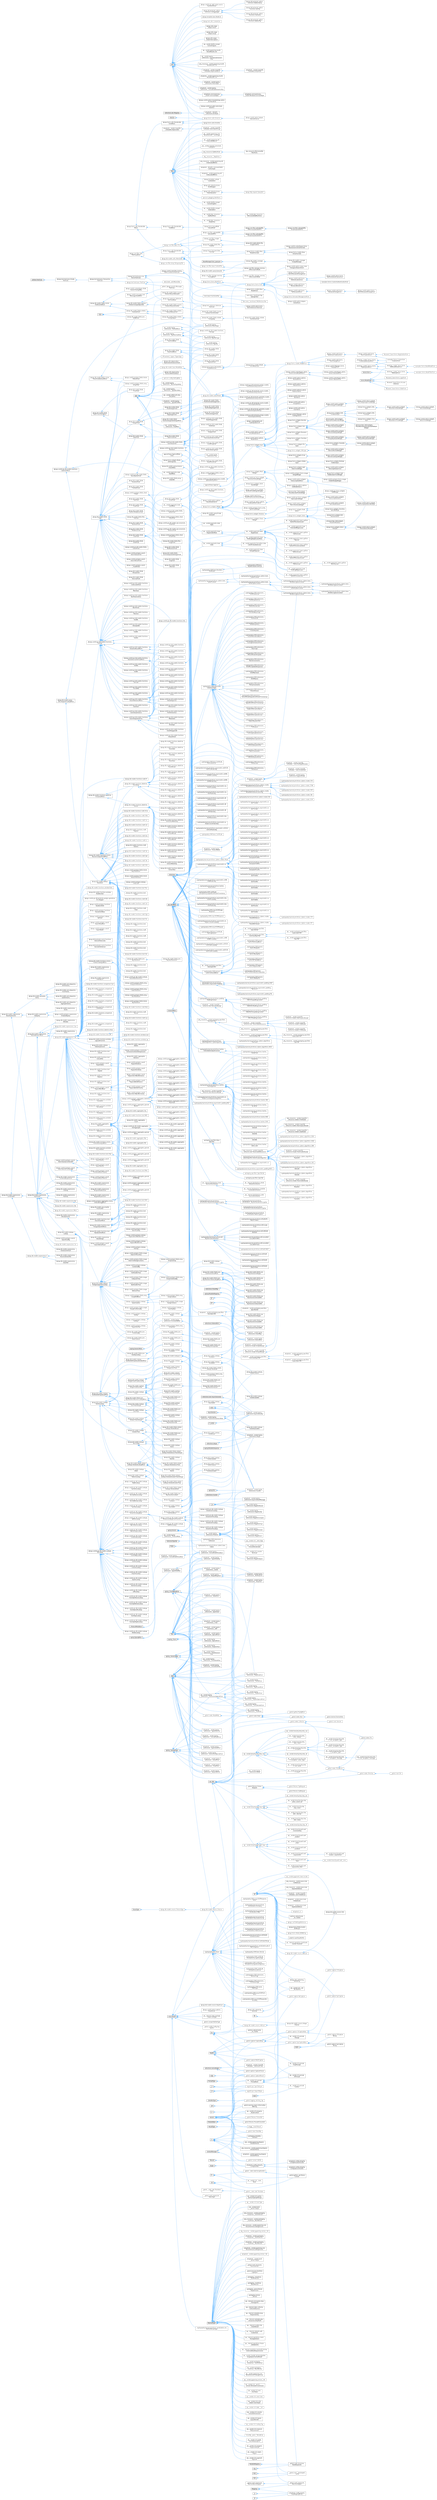 digraph "Graphical Class Hierarchy"
{
 // LATEX_PDF_SIZE
  bgcolor="transparent";
  edge [fontname=Helvetica,fontsize=10,labelfontname=Helvetica,labelfontsize=10];
  node [fontname=Helvetica,fontsize=10,shape=box,height=0.2,width=0.4];
  rankdir="LR";
  Node0 [id="Node000000",label="pip._vendor.typing\l_extensions._DefaultMixin",height=0.2,width=0.4,color="grey40", fillcolor="white", style="filled",URL="$classpip_1_1__vendor_1_1typing__extensions_1_1___default_mixin.html",tooltip=" "];
  Node0 -> Node1 [id="edge2511_Node000000_Node000001",dir="back",color="steelblue1",style="solid",tooltip=" "];
  Node1 [id="Node000001",label="pip._vendor.typing\l_extensions.ParamSpec",height=0.2,width=0.4,color="grey40", fillcolor="white", style="filled",URL="$classpip_1_1__vendor_1_1typing__extensions_1_1_param_spec.html",tooltip=" "];
  Node0 -> Node1161 [id="edge2512_Node000000_Node001161",dir="back",color="steelblue1",style="solid",tooltip=" "];
  Node1161 [id="Node001161",label="pip._vendor.typing\l_extensions.TypeVarTuple",height=0.2,width=0.4,color="grey40", fillcolor="white", style="filled",URL="$classpip_1_1__vendor_1_1typing__extensions_1_1_type_var_tuple.html",tooltip=" "];
  Node1193 [id="Node001193",label="typing._Final",height=0.2,width=0.4,color="grey60", fillcolor="#E0E0E0", style="filled",tooltip=" "];
  Node1193 -> Node1192 [id="edge2513_Node001193_Node001192",dir="back",color="steelblue1",style="solid",tooltip=" "];
  Node1192 [id="Node001192",label="pip._vendor.typing\l_extensions._SpecialForm",height=0.2,width=0.4,color="grey40", fillcolor="white", style="filled",URL="$classpip_1_1__vendor_1_1typing__extensions_1_1___special_form.html",tooltip=" "];
  Node1193 -> Node1194 [id="edge2514_Node001193_Node001194",dir="back",color="steelblue1",style="solid",tooltip=" "];
  Node1194 [id="Node001194",label="setuptools._vendor.typing\l_extensions._SpecialForm",height=0.2,width=0.4,color="grey40", fillcolor="white", style="filled",URL="$classsetuptools_1_1__vendor_1_1typing__extensions_1_1___special_form.html",tooltip=" "];
  Node1169 [id="Node001169",label="typing._FinalTypingBase",height=0.2,width=0.4,color="grey60", fillcolor="#E0E0E0", style="filled",tooltip=" "];
  Node1169 -> Node1168 [id="edge2515_Node001169_Node001168",dir="back",color="steelblue1",style="solid",tooltip=" "];
  Node1168 [id="Node001168",label="setuptools._vendor.typing\l_extensions._ConcatenateAliasBase",height=0.2,width=0.4,color="grey40", fillcolor="white", style="filled",URL="$classsetuptools_1_1__vendor_1_1typing__extensions_1_1___concatenate_alias_base.html",tooltip=" "];
  Node1169 -> Node1170 [id="edge2516_Node001169_Node001170",dir="back",color="steelblue1",style="solid",tooltip=" "];
  Node1170 [id="Node001170",label="setuptools._vendor.typing\l_extensions._Final",height=0.2,width=0.4,color="grey40", fillcolor="white", style="filled",URL="$classsetuptools_1_1__vendor_1_1typing__extensions_1_1___final.html",tooltip=" "];
  Node1169 -> Node1197 [id="edge2517_Node001169_Node001197",dir="back",color="steelblue1",style="solid",tooltip=" "];
  Node1197 [id="Node001197",label="setuptools._vendor.typing\l_extensions._Literal",height=0.2,width=0.4,color="grey40", fillcolor="white", style="filled",URL="$classsetuptools_1_1__vendor_1_1typing__extensions_1_1___literal.html",tooltip=" "];
  Node1169 -> Node1198 [id="edge2518_Node001169_Node001198",dir="back",color="steelblue1",style="solid",tooltip=" "];
  Node1198 [id="Node001198",label="setuptools._vendor.typing\l_extensions._MaybeRequired",height=0.2,width=0.4,color="grey40", fillcolor="white", style="filled",URL="$classsetuptools_1_1__vendor_1_1typing__extensions_1_1___maybe_required.html",tooltip=" "];
  Node1198 -> Node1199 [id="edge2519_Node001198_Node001199",dir="back",color="steelblue1",style="solid",tooltip=" "];
  Node1199 [id="Node001199",label="setuptools._vendor.typing\l_extensions._NotRequired",height=0.2,width=0.4,color="grey40", fillcolor="white", style="filled",URL="$classsetuptools_1_1__vendor_1_1typing__extensions_1_1___not_required.html",tooltip=" "];
  Node1198 -> Node1200 [id="edge2520_Node001198_Node001200",dir="back",color="steelblue1",style="solid",tooltip=" "];
  Node1200 [id="Node001200",label="setuptools._vendor.typing\l_extensions._Required",height=0.2,width=0.4,color="grey40", fillcolor="white", style="filled",URL="$classsetuptools_1_1__vendor_1_1typing__extensions_1_1___required.html",tooltip=" "];
  Node1169 -> Node1201 [id="edge2521_Node001169_Node001201",dir="back",color="steelblue1",style="solid",tooltip=" "];
  Node1201 [id="Node001201",label="setuptools._vendor.typing\l_extensions._NoReturn",height=0.2,width=0.4,color="grey40", fillcolor="white", style="filled",URL="$classsetuptools_1_1__vendor_1_1typing__extensions_1_1___no_return.html",tooltip=" "];
  Node1169 -> Node1202 [id="edge2522_Node001169_Node001202",dir="back",color="steelblue1",style="solid",tooltip=" "];
  Node1202 [id="Node001202",label="setuptools._vendor.typing\l_extensions._Self",height=0.2,width=0.4,color="grey40", fillcolor="white", style="filled",URL="$classsetuptools_1_1__vendor_1_1typing__extensions_1_1___self.html",tooltip=" "];
  Node1169 -> Node1203 [id="edge2523_Node001169_Node001203",dir="back",color="steelblue1",style="solid",tooltip=" "];
  Node1203 [id="Node001203",label="setuptools._vendor.typing\l_extensions._TypeAliasBase",height=0.2,width=0.4,color="grey40", fillcolor="white", style="filled",URL="$classsetuptools_1_1__vendor_1_1typing__extensions_1_1___type_alias_base.html",tooltip=" "];
  Node1169 -> Node1207 [id="edge2524_Node001169_Node001207",dir="back",color="steelblue1",style="solid",tooltip=" "];
  Node1207 [id="Node001207",label="setuptools._vendor.typing\l_extensions._TypeGuard",height=0.2,width=0.4,color="grey40", fillcolor="white", style="filled",URL="$classsetuptools_1_1__vendor_1_1typing__extensions_1_1___type_guard.html",tooltip=" "];
  Node1173 [id="Node001173",label="typing._GenericAlias",height=0.2,width=0.4,color="grey60", fillcolor="#E0E0E0", style="filled",tooltip=" "];
  Node1173 -> Node1172 [id="edge2525_Node001173_Node001172",dir="back",color="steelblue1",style="solid",tooltip=" "];
  Node1172 [id="Node001172",label="pip._vendor.typing\l_extensions._AnnotatedAlias",height=0.2,width=0.4,color="grey40", fillcolor="white", style="filled",URL="$classpip_1_1__vendor_1_1typing__extensions_1_1___annotated_alias.html",tooltip=" "];
  Node1173 -> Node1174 [id="edge2526_Node001173_Node001174",dir="back",color="steelblue1",style="solid",tooltip=" "];
  Node1174 [id="Node001174",label="pip._vendor.typing\l_extensions._LiteralGeneric\lAlias",height=0.2,width=0.4,color="grey40", fillcolor="white", style="filled",URL="$classpip_1_1__vendor_1_1typing__extensions_1_1___literal_generic_alias.html",tooltip=" "];
  Node1173 -> Node1195 [id="edge2527_Node001173_Node001195",dir="back",color="steelblue1",style="solid",tooltip=" "];
  Node1195 [id="Node001195",label="pip._vendor.typing\l_extensions._UnpackAlias",height=0.2,width=0.4,color="grey40", fillcolor="white", style="filled",URL="$classpip_1_1__vendor_1_1typing__extensions_1_1___unpack_alias.html",tooltip=" "];
  Node1173 -> Node1196 [id="edge2528_Node001173_Node001196",dir="back",color="steelblue1",style="solid",tooltip=" "];
  Node1196 [id="Node001196",label="setuptools._vendor.typing\l_extensions._AnnotatedAlias",height=0.2,width=0.4,color="grey40", fillcolor="white", style="filled",URL="$classsetuptools_1_1__vendor_1_1typing__extensions_1_1___annotated_alias.html",tooltip=" "];
  Node137 [id="Node000137",label="_HandlerType",height=0.2,width=0.4,color="grey60", fillcolor="#E0E0E0", style="filled",tooltip=" "];
  Node137 -> Node136 [id="edge2529_Node000137_Node000136",dir="back",color="steelblue1",style="solid",tooltip=" "];
  Node136 [id="Node000136",label="_pytest.logging.catching_logs",height=0.2,width=0.4,color="grey40", fillcolor="white", style="filled",URL="$class__pytest_1_1logging_1_1catching__logs.html",tooltip=" "];
  Node80 [id="Node000080",label="_I",height=0.2,width=0.4,color="grey60", fillcolor="#E0E0E0", style="filled",tooltip=" "];
  Node80 -> Node79 [id="edge2530_Node000080_Node000079",dir="back",color="steelblue1",style="solid",tooltip=" "];
  Node79 [id="Node000079",label="pip._vendor.rich.progress.\l_ReadContext",height=0.2,width=0.4,color="grey40", fillcolor="white", style="filled",URL="$classpip_1_1__vendor_1_1rich_1_1progress_1_1___read_context.html",tooltip=" "];
  Node463 [id="Node000463",label="_K",height=0.2,width=0.4,color="grey60", fillcolor="#E0E0E0", style="filled",tooltip=" "];
  Node463 -> Node462 [id="edge2531_Node000463_Node000462",dir="back",color="steelblue1",style="solid",tooltip=" "];
  Node462 [id="Node000462",label="setuptools.config.expand.\lLazyMappingProxy",height=0.2,width=0.4,color="grey40", fillcolor="white", style="filled",URL="$classsetuptools_1_1config_1_1expand_1_1_lazy_mapping_proxy.html",tooltip=" "];
  Node447 [id="Node000447",label="_P",height=0.2,width=0.4,color="grey60", fillcolor="#E0E0E0", style="filled",tooltip=" "];
  Node447 -> Node446 [id="edge2532_Node000447_Node000446",dir="back",color="steelblue1",style="solid",tooltip=" "];
  Node446 [id="Node000446",label="asgiref.sync.AsyncToSync",height=0.2,width=0.4,color="grey40", fillcolor="white", style="filled",URL="$classasgiref_1_1sync_1_1_async_to_sync.html",tooltip=" "];
  Node447 -> Node448 [id="edge2533_Node000447_Node000448",dir="back",color="steelblue1",style="solid",tooltip=" "];
  Node448 [id="Node000448",label="asgiref.sync.SyncToAsync",height=0.2,width=0.4,color="grey40", fillcolor="white", style="filled",URL="$classasgiref_1_1sync_1_1_sync_to_async.html",tooltip=" "];
  Node176 [id="Node000176",label="_ProtocolMetaBase",height=0.2,width=0.4,color="grey60", fillcolor="#E0E0E0", style="filled",tooltip=" "];
  Node176 -> Node175 [id="edge2534_Node000176_Node000175",dir="back",color="steelblue1",style="solid",tooltip=" "];
  Node175 [id="Node000175",label="pip._vendor.typing\l_extensions._ProtocolMeta",height=0.2,width=0.4,color="grey40", fillcolor="white", style="filled",URL="$classpip_1_1__vendor_1_1typing__extensions_1_1___protocol_meta.html",tooltip=" "];
  Node175 -> Node162 [id="edge2535_Node000175_Node000162",dir="back",color="steelblue1",style="solid",tooltip=" "];
  Node162 [id="Node000162",label="pip._vendor.typing\l_extensions.Protocol",height=0.2,width=0.4,color="grey40", fillcolor="white", style="filled",URL="$classpip_1_1__vendor_1_1typing__extensions_1_1_protocol.html",tooltip=" "];
  Node162 -> Node163 [id="edge2536_Node000162_Node000163",dir="back",color="steelblue1",style="solid",tooltip=" "];
  Node163 [id="Node000163",label="pip._vendor.rich._ratio.Edge",height=0.2,width=0.4,color="grey40", fillcolor="white", style="filled",URL="$classpip_1_1__vendor_1_1rich_1_1__ratio_1_1_edge.html",tooltip=" "];
  Node162 -> Node164 [id="edge2537_Node000162_Node000164",dir="back",color="steelblue1",style="solid",tooltip=" "];
  Node164 [id="Node000164",label="pip._vendor.rich.console.\lConsoleRenderable",height=0.2,width=0.4,color="grey40", fillcolor="white", style="filled",URL="$classpip_1_1__vendor_1_1rich_1_1console_1_1_console_renderable.html",tooltip=" "];
  Node162 -> Node165 [id="edge2538_Node000162_Node000165",dir="back",color="steelblue1",style="solid",tooltip=" "];
  Node165 [id="Node000165",label="pip._vendor.rich.console.\lRichCast",height=0.2,width=0.4,color="grey40", fillcolor="white", style="filled",URL="$classpip_1_1__vendor_1_1rich_1_1console_1_1_rich_cast.html",tooltip=" "];
  Node162 -> Node166 [id="edge2539_Node000162_Node000166",dir="back",color="steelblue1",style="solid",tooltip=" "];
  Node166 [id="Node000166",label="pip._vendor.typing\l_extensions.SupportsAbs",height=0.2,width=0.4,color="grey40", fillcolor="white", style="filled",URL="$classpip_1_1__vendor_1_1typing__extensions_1_1_supports_abs.html",tooltip=" "];
  Node162 -> Node170 [id="edge2540_Node000162_Node000170",dir="back",color="steelblue1",style="solid",tooltip=" "];
  Node170 [id="Node000170",label="pip._vendor.typing\l_extensions.SupportsBytes",height=0.2,width=0.4,color="grey40", fillcolor="white", style="filled",URL="$classpip_1_1__vendor_1_1typing__extensions_1_1_supports_bytes.html",tooltip=" "];
  Node162 -> Node171 [id="edge2541_Node000162_Node000171",dir="back",color="steelblue1",style="solid",tooltip=" "];
  Node171 [id="Node000171",label="pip._vendor.typing\l_extensions.SupportsComplex",height=0.2,width=0.4,color="grey40", fillcolor="white", style="filled",URL="$classpip_1_1__vendor_1_1typing__extensions_1_1_supports_complex.html",tooltip=" "];
  Node162 -> Node172 [id="edge2542_Node000162_Node000172",dir="back",color="steelblue1",style="solid",tooltip=" "];
  Node172 [id="Node000172",label="pip._vendor.typing\l_extensions.SupportsFloat",height=0.2,width=0.4,color="grey40", fillcolor="white", style="filled",URL="$classpip_1_1__vendor_1_1typing__extensions_1_1_supports_float.html",tooltip=" "];
  Node162 -> Node173 [id="edge2543_Node000162_Node000173",dir="back",color="steelblue1",style="solid",tooltip=" "];
  Node173 [id="Node000173",label="pip._vendor.typing\l_extensions.SupportsIndex",height=0.2,width=0.4,color="grey40", fillcolor="white", style="filled",URL="$classpip_1_1__vendor_1_1typing__extensions_1_1_supports_index.html",tooltip=" "];
  Node162 -> Node174 [id="edge2544_Node000162_Node000174",dir="back",color="steelblue1",style="solid",tooltip=" "];
  Node174 [id="Node000174",label="pip._vendor.typing\l_extensions.SupportsInt",height=0.2,width=0.4,color="grey40", fillcolor="white", style="filled",URL="$classpip_1_1__vendor_1_1typing__extensions_1_1_supports_int.html",tooltip=" "];
  Node162 -> Node168 [id="edge2545_Node000162_Node000168",dir="back",color="steelblue1",style="solid",tooltip=" "];
  Node168 [id="Node000168",label="pip._vendor.typing\l_extensions.SupportsRound",height=0.2,width=0.4,color="grey40", fillcolor="white", style="filled",URL="$classpip_1_1__vendor_1_1typing__extensions_1_1_supports_round.html",tooltip=" "];
  Node449 [id="Node000449",label="_R",height=0.2,width=0.4,color="grey60", fillcolor="#E0E0E0", style="filled",tooltip=" "];
  Node449 -> Node446 [id="edge2546_Node000449_Node000446",dir="back",color="steelblue1",style="solid",tooltip=" "];
  Node449 -> Node448 [id="edge2547_Node000449_Node000448",dir="back",color="steelblue1",style="solid",tooltip=" "];
  Node1171 [id="Node001171",label="_root",height=0.2,width=0.4,color="grey60", fillcolor="#E0E0E0", style="filled",tooltip=" "];
  Node1171 -> Node1172 [id="edge2548_Node001171_Node001172",dir="back",color="steelblue1",style="solid",tooltip=" "];
  Node1171 -> Node1176 [id="edge2549_Node001171_Node001176",dir="back",color="steelblue1",style="solid",tooltip=" "];
  Node1176 [id="Node001176",label="pip._vendor.typing\l_extensions._ConcatenateForm",height=0.2,width=0.4,color="grey40", fillcolor="white", style="filled",URL="$classpip_1_1__vendor_1_1typing__extensions_1_1___concatenate_form.html",tooltip=" "];
  Node1171 -> Node1177 [id="edge2550_Node001171_Node001177",dir="back",color="steelblue1",style="solid",tooltip=" "];
  Node1177 [id="Node001177",label="pip._vendor.typing\l_extensions._ExtensionsSpecialForm",height=0.2,width=0.4,color="grey40", fillcolor="white", style="filled",URL="$classpip_1_1__vendor_1_1typing__extensions_1_1___extensions_special_form.html",tooltip=" "];
  Node1177 -> Node1176 [id="edge2551_Node001177_Node001176",dir="back",color="steelblue1",style="solid",tooltip=" "];
  Node1177 -> Node1178 [id="edge2552_Node001177_Node001178",dir="back",color="steelblue1",style="solid",tooltip=" "];
  Node1178 [id="Node001178",label="pip._vendor.typing\l_extensions._FinalForm",height=0.2,width=0.4,color="grey40", fillcolor="white", style="filled",URL="$classpip_1_1__vendor_1_1typing__extensions_1_1___final_form.html",tooltip=" "];
  Node1177 -> Node1179 [id="edge2553_Node001177_Node001179",dir="back",color="steelblue1",style="solid",tooltip=" "];
  Node1179 [id="Node001179",label="pip._vendor.typing\l_extensions._LiteralForm",height=0.2,width=0.4,color="grey40", fillcolor="white", style="filled",URL="$classpip_1_1__vendor_1_1typing__extensions_1_1___literal_form.html",tooltip=" "];
  Node1177 -> Node1180 [id="edge2554_Node001177_Node001180",dir="back",color="steelblue1",style="solid",tooltip=" "];
  Node1180 [id="Node001180",label="pip._vendor.typing\l_extensions._RequiredForm",height=0.2,width=0.4,color="grey40", fillcolor="white", style="filled",URL="$classpip_1_1__vendor_1_1typing__extensions_1_1___required_form.html",tooltip=" "];
  Node1177 -> Node1181 [id="edge2555_Node001177_Node001181",dir="back",color="steelblue1",style="solid",tooltip=" "];
  Node1181 [id="Node001181",label="pip._vendor.typing\l_extensions._TypeGuardForm",height=0.2,width=0.4,color="grey40", fillcolor="white", style="filled",URL="$classpip_1_1__vendor_1_1typing__extensions_1_1___type_guard_form.html",tooltip=" "];
  Node1177 -> Node1182 [id="edge2556_Node001177_Node001182",dir="back",color="steelblue1",style="solid",tooltip=" "];
  Node1182 [id="Node001182",label="pip._vendor.typing\l_extensions._UnpackForm",height=0.2,width=0.4,color="grey40", fillcolor="white", style="filled",URL="$classpip_1_1__vendor_1_1typing__extensions_1_1___unpack_form.html",tooltip=" "];
  Node1177 -> Node1183 [id="edge2557_Node001177_Node001183",dir="back",color="steelblue1",style="solid",tooltip=" "];
  Node1183 [id="Node001183",label="pip._vendor.typing\l_extensions._UnpackSpecialForm",height=0.2,width=0.4,color="grey40", fillcolor="white", style="filled",URL="$classpip_1_1__vendor_1_1typing__extensions_1_1___unpack_special_form.html",tooltip=" "];
  Node1171 -> Node1178 [id="edge2558_Node001171_Node001178",dir="back",color="steelblue1",style="solid",tooltip=" "];
  Node1171 -> Node1179 [id="edge2559_Node001171_Node001179",dir="back",color="steelblue1",style="solid",tooltip=" "];
  Node1171 -> Node1174 [id="edge2560_Node001171_Node001174",dir="back",color="steelblue1",style="solid",tooltip=" "];
  Node1171 -> Node1180 [id="edge2561_Node001171_Node001180",dir="back",color="steelblue1",style="solid",tooltip=" "];
  Node1171 -> Node1192 [id="edge2562_Node001171_Node001192",dir="back",color="steelblue1",style="solid",tooltip=" "];
  Node1171 -> Node1181 [id="edge2563_Node001171_Node001181",dir="back",color="steelblue1",style="solid",tooltip=" "];
  Node1171 -> Node1195 [id="edge2564_Node001171_Node001195",dir="back",color="steelblue1",style="solid",tooltip=" "];
  Node1171 -> Node1182 [id="edge2565_Node001171_Node001182",dir="back",color="steelblue1",style="solid",tooltip=" "];
  Node1171 -> Node1183 [id="edge2566_Node001171_Node001183",dir="back",color="steelblue1",style="solid",tooltip=" "];
  Node1171 -> Node1196 [id="edge2567_Node001171_Node001196",dir="back",color="steelblue1",style="solid",tooltip=" "];
  Node1171 -> Node1168 [id="edge2568_Node001171_Node001168",dir="back",color="steelblue1",style="solid",tooltip=" "];
  Node1171 -> Node1185 [id="edge2569_Node001171_Node001185",dir="back",color="steelblue1",style="solid",tooltip=" "];
  Node1185 [id="Node001185",label="setuptools._vendor.typing\l_extensions._ConcatenateForm",height=0.2,width=0.4,color="grey40", fillcolor="white", style="filled",URL="$classsetuptools_1_1__vendor_1_1typing__extensions_1_1___concatenate_form.html",tooltip=" "];
  Node1171 -> Node1186 [id="edge2570_Node001171_Node001186",dir="back",color="steelblue1",style="solid",tooltip=" "];
  Node1186 [id="Node001186",label="setuptools._vendor.typing\l_extensions._ExtensionsSpecialForm",height=0.2,width=0.4,color="grey40", fillcolor="white", style="filled",URL="$classsetuptools_1_1__vendor_1_1typing__extensions_1_1___extensions_special_form.html",tooltip=" "];
  Node1171 -> Node1170 [id="edge2571_Node001171_Node001170",dir="back",color="steelblue1",style="solid",tooltip=" "];
  Node1171 -> Node1187 [id="edge2572_Node001171_Node001187",dir="back",color="steelblue1",style="solid",tooltip=" "];
  Node1187 [id="Node001187",label="setuptools._vendor.typing\l_extensions._FinalForm",height=0.2,width=0.4,color="grey40", fillcolor="white", style="filled",URL="$classsetuptools_1_1__vendor_1_1typing__extensions_1_1___final_form.html",tooltip=" "];
  Node1171 -> Node1197 [id="edge2573_Node001171_Node001197",dir="back",color="steelblue1",style="solid",tooltip=" "];
  Node1171 -> Node1188 [id="edge2574_Node001171_Node001188",dir="back",color="steelblue1",style="solid",tooltip=" "];
  Node1188 [id="Node001188",label="setuptools._vendor.typing\l_extensions._LiteralForm",height=0.2,width=0.4,color="grey40", fillcolor="white", style="filled",URL="$classsetuptools_1_1__vendor_1_1typing__extensions_1_1___literal_form.html",tooltip=" "];
  Node1171 -> Node1198 [id="edge2575_Node001171_Node001198",dir="back",color="steelblue1",style="solid",tooltip=" "];
  Node1171 -> Node1201 [id="edge2576_Node001171_Node001201",dir="back",color="steelblue1",style="solid",tooltip=" "];
  Node1171 -> Node1199 [id="edge2577_Node001171_Node001199",dir="back",color="steelblue1",style="solid",tooltip=" "];
  Node1171 -> Node1200 [id="edge2578_Node001171_Node001200",dir="back",color="steelblue1",style="solid",tooltip=" "];
  Node1171 -> Node1189 [id="edge2579_Node001171_Node001189",dir="back",color="steelblue1",style="solid",tooltip=" "];
  Node1189 [id="Node001189",label="setuptools._vendor.typing\l_extensions._RequiredForm",height=0.2,width=0.4,color="grey40", fillcolor="white", style="filled",URL="$classsetuptools_1_1__vendor_1_1typing__extensions_1_1___required_form.html",tooltip=" "];
  Node1171 -> Node1202 [id="edge2580_Node001171_Node001202",dir="back",color="steelblue1",style="solid",tooltip=" "];
  Node1171 -> Node1194 [id="edge2581_Node001171_Node001194",dir="back",color="steelblue1",style="solid",tooltip=" "];
  Node1171 -> Node1203 [id="edge2582_Node001171_Node001203",dir="back",color="steelblue1",style="solid",tooltip=" "];
  Node1171 -> Node1190 [id="edge2583_Node001171_Node001190",dir="back",color="steelblue1",style="solid",tooltip=" "];
  Node1190 [id="Node001190",label="setuptools._vendor.typing\l_extensions._TypeAliasForm",height=0.2,width=0.4,color="grey40", fillcolor="white", style="filled",URL="$classsetuptools_1_1__vendor_1_1typing__extensions_1_1___type_alias_form.html",tooltip=" "];
  Node1171 -> Node1207 [id="edge2584_Node001171_Node001207",dir="back",color="steelblue1",style="solid",tooltip=" "];
  Node1171 -> Node1191 [id="edge2585_Node001171_Node001191",dir="back",color="steelblue1",style="solid",tooltip=" "];
  Node1191 [id="Node001191",label="setuptools._vendor.typing\l_extensions._TypeGuardForm",height=0.2,width=0.4,color="grey40", fillcolor="white", style="filled",URL="$classsetuptools_1_1__vendor_1_1typing__extensions_1_1___type_guard_form.html",tooltip=" "];
  Node1184 [id="Node001184",label="typing._SpecialForm",height=0.2,width=0.4,color="grey60", fillcolor="#E0E0E0", style="filled",tooltip=" "];
  Node1184 -> Node1177 [id="edge2586_Node001184_Node001177",dir="back",color="steelblue1",style="solid",tooltip=" "];
  Node1184 -> Node1185 [id="edge2587_Node001184_Node001185",dir="back",color="steelblue1",style="solid",tooltip=" "];
  Node1184 -> Node1186 [id="edge2588_Node001184_Node001186",dir="back",color="steelblue1",style="solid",tooltip=" "];
  Node1184 -> Node1187 [id="edge2589_Node001184_Node001187",dir="back",color="steelblue1",style="solid",tooltip=" "];
  Node1184 -> Node1188 [id="edge2590_Node001184_Node001188",dir="back",color="steelblue1",style="solid",tooltip=" "];
  Node1184 -> Node1189 [id="edge2591_Node001184_Node001189",dir="back",color="steelblue1",style="solid",tooltip=" "];
  Node1184 -> Node1190 [id="edge2592_Node001184_Node001190",dir="back",color="steelblue1",style="solid",tooltip=" "];
  Node1184 -> Node1191 [id="edge2593_Node001184_Node001191",dir="back",color="steelblue1",style="solid",tooltip=" "];
  Node464 [id="Node000464",label="_V",height=0.2,width=0.4,color="grey60", fillcolor="#E0E0E0", style="filled",tooltip=" "];
  Node464 -> Node462 [id="edge2594_Node000464_Node000462",dir="back",color="steelblue1",style="solid",tooltip=" "];
  Node445 [id="Node000445",label="_W",height=0.2,width=0.4,color="grey60", fillcolor="#E0E0E0", style="filled",tooltip=" "];
  Node445 -> Node444 [id="edge2595_Node000445_Node000444",dir="back",color="steelblue1",style="solid",tooltip=" "];
  Node444 [id="Node000444",label="_pytest.warning_types.Unformatted\lWarning",height=0.2,width=0.4,color="grey40", fillcolor="white", style="filled",URL="$class__pytest_1_1warning__types_1_1_unformatted_warning.html",tooltip=" "];
  Node61 [id="Node000061",label="abc.ABC",height=0.2,width=0.4,color="grey60", fillcolor="#E0E0E0", style="filled",tooltip=" "];
  Node61 -> Node62 [id="edge2596_Node000061_Node000062",dir="back",color="steelblue1",style="solid",tooltip=" "];
  Node62 [id="Node000062",label="_pytest.capture.CaptureBase",height=0.2,width=0.4,color="grey40", fillcolor="white", style="filled",URL="$class__pytest_1_1capture_1_1_capture_base.html",tooltip=" "];
  Node62 -> Node63 [id="edge2597_Node000062_Node000063",dir="back",color="steelblue1",style="solid",tooltip=" "];
  Node63 [id="Node000063",label="_pytest.capture.FDCaptureBase",height=0.2,width=0.4,color="grey40", fillcolor="white", style="filled",URL="$class__pytest_1_1capture_1_1_f_d_capture_base.html",tooltip=" "];
  Node63 -> Node64 [id="edge2598_Node000063_Node000064",dir="back",color="steelblue1",style="solid",tooltip=" "];
  Node64 [id="Node000064",label="_pytest.capture.FDCapture",height=0.2,width=0.4,color="grey40", fillcolor="white", style="filled",URL="$class__pytest_1_1capture_1_1_f_d_capture.html",tooltip=" "];
  Node63 -> Node71 [id="edge2599_Node000063_Node000071",dir="back",color="steelblue1",style="solid",tooltip=" "];
  Node71 [id="Node000071",label="_pytest.capture.FDCapture\lBinary",height=0.2,width=0.4,color="grey40", fillcolor="white", style="filled",URL="$class__pytest_1_1capture_1_1_f_d_capture_binary.html",tooltip=" "];
  Node62 -> Node66 [id="edge2600_Node000062_Node000066",dir="back",color="steelblue1",style="solid",tooltip=" "];
  Node66 [id="Node000066",label="_pytest.capture.NoCapture",height=0.2,width=0.4,color="grey40", fillcolor="white", style="filled",URL="$class__pytest_1_1capture_1_1_no_capture.html",tooltip=" "];
  Node62 -> Node68 [id="edge2601_Node000062_Node000068",dir="back",color="steelblue1",style="solid",tooltip=" "];
  Node68 [id="Node000068",label="_pytest.capture.SysCaptureBase",height=0.2,width=0.4,color="grey40", fillcolor="white", style="filled",URL="$class__pytest_1_1capture_1_1_sys_capture_base.html",tooltip=" "];
  Node68 -> Node67 [id="edge2602_Node000068_Node000067",dir="back",color="steelblue1",style="solid",tooltip=" "];
  Node67 [id="Node000067",label="_pytest.capture.SysCapture",height=0.2,width=0.4,color="grey40", fillcolor="white", style="filled",URL="$class__pytest_1_1capture_1_1_sys_capture.html",tooltip=" "];
  Node68 -> Node69 [id="edge2603_Node000068_Node000069",dir="back",color="steelblue1",style="solid",tooltip=" "];
  Node69 [id="Node000069",label="_pytest.capture.SysCapture\lBinary",height=0.2,width=0.4,color="grey40", fillcolor="white", style="filled",URL="$class__pytest_1_1capture_1_1_sys_capture_binary.html",tooltip=" "];
  Node61 -> Node485 [id="edge2604_Node000061_Node000485",dir="back",color="steelblue1",style="solid",tooltip=" "];
  Node485 [id="Node000485",label="_pytest.fixtures.Fixture\lRequest",height=0.2,width=0.4,color="grey40", fillcolor="white", style="filled",URL="$class__pytest_1_1fixtures_1_1_fixture_request.html",tooltip=" "];
  Node485 -> Node486 [id="edge2605_Node000485_Node000486",dir="back",color="steelblue1",style="solid",tooltip=" "];
  Node486 [id="Node000486",label="_pytest.fixtures.SubRequest",height=0.2,width=0.4,color="grey40", fillcolor="white", style="filled",URL="$class__pytest_1_1fixtures_1_1_sub_request.html",tooltip=" "];
  Node485 -> Node487 [id="edge2606_Node000485_Node000487",dir="back",color="steelblue1",style="solid",tooltip=" "];
  Node487 [id="Node000487",label="_pytest.fixtures.TopRequest",height=0.2,width=0.4,color="grey40", fillcolor="white", style="filled",URL="$class__pytest_1_1fixtures_1_1_top_request.html",tooltip=" "];
  Node61 -> Node56 [id="edge2607_Node000061_Node000056",dir="back",color="steelblue1",style="solid",tooltip=" "];
  Node56 [id="Node000056",label="_pytest.nodes.Collector",height=0.2,width=0.4,color="grey40", fillcolor="white", style="filled",URL="$class__pytest_1_1nodes_1_1_collector.html",tooltip=" "];
  Node56 -> Node57 [id="edge2608_Node000056_Node000057",dir="back",color="steelblue1",style="solid",tooltip=" "];
  Node57 [id="Node000057",label="_pytest.main.Session",height=0.2,width=0.4,color="grey40", fillcolor="white", style="filled",URL="$class__pytest_1_1main_1_1_session.html",tooltip=" "];
  Node56 -> Node58 [id="edge2609_Node000056_Node000058",dir="back",color="steelblue1",style="solid",tooltip=" "];
  Node58 [id="Node000058",label="_pytest.nodes.FSCollector",height=0.2,width=0.4,color="grey40", fillcolor="white", style="filled",URL="$class__pytest_1_1nodes_1_1_f_s_collector.html",tooltip=" "];
  Node58 -> Node59 [id="edge2610_Node000058_Node000059",dir="back",color="steelblue1",style="solid",tooltip=" "];
  Node59 [id="Node000059",label="_pytest.nodes.Directory",height=0.2,width=0.4,color="grey40", fillcolor="white", style="filled",URL="$class__pytest_1_1nodes_1_1_directory.html",tooltip=" "];
  Node59 -> Node60 [id="edge2611_Node000059_Node000060",dir="back",color="steelblue1",style="solid",tooltip=" "];
  Node60 [id="Node000060",label="_pytest.main.Dir",height=0.2,width=0.4,color="grey40", fillcolor="white", style="filled",URL="$class__pytest_1_1main_1_1_dir.html",tooltip=" "];
  Node58 -> Node488 [id="edge2612_Node000058_Node000488",dir="back",color="steelblue1",style="solid",tooltip=" "];
  Node488 [id="Node000488",label="_pytest.nodes.File",height=0.2,width=0.4,color="grey40", fillcolor="white", style="filled",URL="$class__pytest_1_1nodes_1_1_file.html",tooltip=" "];
  Node61 -> Node59 [id="edge2613_Node000061_Node000059",dir="back",color="steelblue1",style="solid",tooltip=" "];
  Node61 -> Node58 [id="edge2614_Node000061_Node000058",dir="back",color="steelblue1",style="solid",tooltip=" "];
  Node61 -> Node488 [id="edge2615_Node000061_Node000488",dir="back",color="steelblue1",style="solid",tooltip=" "];
  Node61 -> Node489 [id="edge2616_Node000061_Node000489",dir="back",color="steelblue1",style="solid",tooltip=" "];
  Node489 [id="Node000489",label="_pytest.nodes.Item",height=0.2,width=0.4,color="grey40", fillcolor="white", style="filled",URL="$class__pytest_1_1nodes_1_1_item.html",tooltip=" "];
  Node489 -> Node490 [id="edge2617_Node000489_Node000490",dir="back",color="steelblue1",style="solid",tooltip=" "];
  Node490 [id="Node000490",label="_pytest.doctest.DoctestItem",height=0.2,width=0.4,color="grey40", fillcolor="white", style="filled",URL="$class__pytest_1_1doctest_1_1_doctest_item.html",tooltip=" "];
  Node61 -> Node55 [id="edge2618_Node000061_Node000055",dir="back",color="steelblue1",style="solid",tooltip=" "];
  Node55 [id="Node000055",label="_pytest.nodes.Node",height=0.2,width=0.4,color="grey40", fillcolor="white", style="filled",URL="$class__pytest_1_1nodes_1_1_node.html",tooltip=" "];
  Node55 -> Node56 [id="edge2619_Node000055_Node000056",dir="back",color="steelblue1",style="solid",tooltip=" "];
  Node55 -> Node489 [id="edge2620_Node000055_Node000489",dir="back",color="steelblue1",style="solid",tooltip=" "];
  Node55 -> Node523 [id="edge2621_Node000055_Node000523",dir="back",color="steelblue1",style="solid",tooltip=" "];
  Node523 [id="Node000523",label="_pytest.python.PyobjMixin",height=0.2,width=0.4,color="grey40", fillcolor="white", style="filled",URL="$class__pytest_1_1python_1_1_pyobj_mixin.html",tooltip=" "];
  Node61 -> Node491 [id="edge2622_Node000061_Node000491",dir="back",color="steelblue1",style="solid",tooltip=" "];
  Node491 [id="Node000491",label="pip._vendor.tenacity.retry.retry_base",height=0.2,width=0.4,color="grey40", fillcolor="white", style="filled",URL="$classpip_1_1__vendor_1_1tenacity_1_1retry_1_1retry__base.html",tooltip=" "];
  Node491 -> Node492 [id="edge2623_Node000491_Node000492",dir="back",color="steelblue1",style="solid",tooltip=" "];
  Node492 [id="Node000492",label="pip._vendor.tenacity.retry.\l_retry_always",height=0.2,width=0.4,color="grey40", fillcolor="white", style="filled",URL="$classpip_1_1__vendor_1_1tenacity_1_1retry_1_1__retry__always.html",tooltip=" "];
  Node491 -> Node493 [id="edge2624_Node000491_Node000493",dir="back",color="steelblue1",style="solid",tooltip=" "];
  Node493 [id="Node000493",label="pip._vendor.tenacity.retry.\l_retry_never",height=0.2,width=0.4,color="grey40", fillcolor="white", style="filled",URL="$classpip_1_1__vendor_1_1tenacity_1_1retry_1_1__retry__never.html",tooltip=" "];
  Node491 -> Node494 [id="edge2625_Node000491_Node000494",dir="back",color="steelblue1",style="solid",tooltip=" "];
  Node494 [id="Node000494",label="pip._vendor.tenacity.retry.retry_all",height=0.2,width=0.4,color="grey40", fillcolor="white", style="filled",URL="$classpip_1_1__vendor_1_1tenacity_1_1retry_1_1retry__all.html",tooltip=" "];
  Node491 -> Node495 [id="edge2626_Node000491_Node000495",dir="back",color="steelblue1",style="solid",tooltip=" "];
  Node495 [id="Node000495",label="pip._vendor.tenacity.retry.retry_any",height=0.2,width=0.4,color="grey40", fillcolor="white", style="filled",URL="$classpip_1_1__vendor_1_1tenacity_1_1retry_1_1retry__any.html",tooltip=" "];
  Node491 -> Node496 [id="edge2627_Node000491_Node000496",dir="back",color="steelblue1",style="solid",tooltip=" "];
  Node496 [id="Node000496",label="pip._vendor.tenacity.retry.retry\l_if_exception",height=0.2,width=0.4,color="grey40", fillcolor="white", style="filled",URL="$classpip_1_1__vendor_1_1tenacity_1_1retry_1_1retry__if__exception.html",tooltip=" "];
  Node496 -> Node497 [id="edge2628_Node000496_Node000497",dir="back",color="steelblue1",style="solid",tooltip=" "];
  Node497 [id="Node000497",label="pip._vendor.tenacity.retry.retry\l_if_exception_message",height=0.2,width=0.4,color="grey40", fillcolor="white", style="filled",URL="$classpip_1_1__vendor_1_1tenacity_1_1retry_1_1retry__if__exception__message.html",tooltip=" "];
  Node497 -> Node498 [id="edge2629_Node000497_Node000498",dir="back",color="steelblue1",style="solid",tooltip=" "];
  Node498 [id="Node000498",label="pip._vendor.tenacity.retry.retry\l_if_not_exception_message",height=0.2,width=0.4,color="grey40", fillcolor="white", style="filled",URL="$classpip_1_1__vendor_1_1tenacity_1_1retry_1_1retry__if__not__exception__message.html",tooltip=" "];
  Node496 -> Node499 [id="edge2630_Node000496_Node000499",dir="back",color="steelblue1",style="solid",tooltip=" "];
  Node499 [id="Node000499",label="pip._vendor.tenacity.retry.retry\l_if_exception_type",height=0.2,width=0.4,color="grey40", fillcolor="white", style="filled",URL="$classpip_1_1__vendor_1_1tenacity_1_1retry_1_1retry__if__exception__type.html",tooltip=" "];
  Node496 -> Node500 [id="edge2631_Node000496_Node000500",dir="back",color="steelblue1",style="solid",tooltip=" "];
  Node500 [id="Node000500",label="pip._vendor.tenacity.retry.retry\l_if_not_exception_type",height=0.2,width=0.4,color="grey40", fillcolor="white", style="filled",URL="$classpip_1_1__vendor_1_1tenacity_1_1retry_1_1retry__if__not__exception__type.html",tooltip=" "];
  Node496 -> Node501 [id="edge2632_Node000496_Node000501",dir="back",color="steelblue1",style="solid",tooltip=" "];
  Node501 [id="Node000501",label="pip._vendor.tenacity.retry.retry\l_unless_exception_type",height=0.2,width=0.4,color="grey40", fillcolor="white", style="filled",URL="$classpip_1_1__vendor_1_1tenacity_1_1retry_1_1retry__unless__exception__type.html",tooltip=" "];
  Node491 -> Node502 [id="edge2633_Node000491_Node000502",dir="back",color="steelblue1",style="solid",tooltip=" "];
  Node502 [id="Node000502",label="pip._vendor.tenacity.retry.retry\l_if_exception_cause_type",height=0.2,width=0.4,color="grey40", fillcolor="white", style="filled",URL="$classpip_1_1__vendor_1_1tenacity_1_1retry_1_1retry__if__exception__cause__type.html",tooltip=" "];
  Node491 -> Node503 [id="edge2634_Node000491_Node000503",dir="back",color="steelblue1",style="solid",tooltip=" "];
  Node503 [id="Node000503",label="pip._vendor.tenacity.retry.retry\l_if_not_result",height=0.2,width=0.4,color="grey40", fillcolor="white", style="filled",URL="$classpip_1_1__vendor_1_1tenacity_1_1retry_1_1retry__if__not__result.html",tooltip=" "];
  Node491 -> Node504 [id="edge2635_Node000491_Node000504",dir="back",color="steelblue1",style="solid",tooltip=" "];
  Node504 [id="Node000504",label="pip._vendor.tenacity.retry.retry\l_if_result",height=0.2,width=0.4,color="grey40", fillcolor="white", style="filled",URL="$classpip_1_1__vendor_1_1tenacity_1_1retry_1_1retry__if__result.html",tooltip=" "];
  Node61 -> Node505 [id="edge2636_Node000061_Node000505",dir="back",color="steelblue1",style="solid",tooltip=" "];
  Node505 [id="Node000505",label="pip._vendor.tenacity.stop.stop_base",height=0.2,width=0.4,color="grey40", fillcolor="white", style="filled",URL="$classpip_1_1__vendor_1_1tenacity_1_1stop_1_1stop__base.html",tooltip=" "];
  Node505 -> Node506 [id="edge2637_Node000505_Node000506",dir="back",color="steelblue1",style="solid",tooltip=" "];
  Node506 [id="Node000506",label="pip._vendor.tenacity.stop.\l_stop_never",height=0.2,width=0.4,color="grey40", fillcolor="white", style="filled",URL="$classpip_1_1__vendor_1_1tenacity_1_1stop_1_1__stop__never.html",tooltip=" "];
  Node505 -> Node507 [id="edge2638_Node000505_Node000507",dir="back",color="steelblue1",style="solid",tooltip=" "];
  Node507 [id="Node000507",label="pip._vendor.tenacity.stop.stop\l_after_attempt",height=0.2,width=0.4,color="grey40", fillcolor="white", style="filled",URL="$classpip_1_1__vendor_1_1tenacity_1_1stop_1_1stop__after__attempt.html",tooltip=" "];
  Node505 -> Node508 [id="edge2639_Node000505_Node000508",dir="back",color="steelblue1",style="solid",tooltip=" "];
  Node508 [id="Node000508",label="pip._vendor.tenacity.stop.stop\l_after_delay",height=0.2,width=0.4,color="grey40", fillcolor="white", style="filled",URL="$classpip_1_1__vendor_1_1tenacity_1_1stop_1_1stop__after__delay.html",tooltip=" "];
  Node505 -> Node509 [id="edge2640_Node000505_Node000509",dir="back",color="steelblue1",style="solid",tooltip=" "];
  Node509 [id="Node000509",label="pip._vendor.tenacity.stop.stop_all",height=0.2,width=0.4,color="grey40", fillcolor="white", style="filled",URL="$classpip_1_1__vendor_1_1tenacity_1_1stop_1_1stop__all.html",tooltip=" "];
  Node505 -> Node510 [id="edge2641_Node000505_Node000510",dir="back",color="steelblue1",style="solid",tooltip=" "];
  Node510 [id="Node000510",label="pip._vendor.tenacity.stop.stop_any",height=0.2,width=0.4,color="grey40", fillcolor="white", style="filled",URL="$classpip_1_1__vendor_1_1tenacity_1_1stop_1_1stop__any.html",tooltip=" "];
  Node505 -> Node511 [id="edge2642_Node000505_Node000511",dir="back",color="steelblue1",style="solid",tooltip=" "];
  Node511 [id="Node000511",label="pip._vendor.tenacity.stop.stop\l_when_event_set",height=0.2,width=0.4,color="grey40", fillcolor="white", style="filled",URL="$classpip_1_1__vendor_1_1tenacity_1_1stop_1_1stop__when__event__set.html",tooltip=" "];
  Node61 -> Node512 [id="edge2643_Node000061_Node000512",dir="back",color="steelblue1",style="solid",tooltip=" "];
  Node512 [id="Node000512",label="pip._vendor.tenacity.wait.wait_base",height=0.2,width=0.4,color="grey40", fillcolor="white", style="filled",URL="$classpip_1_1__vendor_1_1tenacity_1_1wait_1_1wait__base.html",tooltip=" "];
  Node512 -> Node513 [id="edge2644_Node000512_Node000513",dir="back",color="steelblue1",style="solid",tooltip=" "];
  Node513 [id="Node000513",label="pip._vendor.tenacity.wait.wait\l_chain",height=0.2,width=0.4,color="grey40", fillcolor="white", style="filled",URL="$classpip_1_1__vendor_1_1tenacity_1_1wait_1_1wait__chain.html",tooltip=" "];
  Node512 -> Node514 [id="edge2645_Node000512_Node000514",dir="back",color="steelblue1",style="solid",tooltip=" "];
  Node514 [id="Node000514",label="pip._vendor.tenacity.wait.wait\l_combine",height=0.2,width=0.4,color="grey40", fillcolor="white", style="filled",URL="$classpip_1_1__vendor_1_1tenacity_1_1wait_1_1wait__combine.html",tooltip=" "];
  Node512 -> Node515 [id="edge2646_Node000512_Node000515",dir="back",color="steelblue1",style="solid",tooltip=" "];
  Node515 [id="Node000515",label="pip._vendor.tenacity.wait.wait\l_exponential",height=0.2,width=0.4,color="grey40", fillcolor="white", style="filled",URL="$classpip_1_1__vendor_1_1tenacity_1_1wait_1_1wait__exponential.html",tooltip=" "];
  Node515 -> Node516 [id="edge2647_Node000515_Node000516",dir="back",color="steelblue1",style="solid",tooltip=" "];
  Node516 [id="Node000516",label="pip._vendor.tenacity.wait.wait\l_random_exponential",height=0.2,width=0.4,color="grey40", fillcolor="white", style="filled",URL="$classpip_1_1__vendor_1_1tenacity_1_1wait_1_1wait__random__exponential.html",tooltip=" "];
  Node512 -> Node517 [id="edge2648_Node000512_Node000517",dir="back",color="steelblue1",style="solid",tooltip=" "];
  Node517 [id="Node000517",label="pip._vendor.tenacity.wait.wait\l_exponential_jitter",height=0.2,width=0.4,color="grey40", fillcolor="white", style="filled",URL="$classpip_1_1__vendor_1_1tenacity_1_1wait_1_1wait__exponential__jitter.html",tooltip=" "];
  Node512 -> Node518 [id="edge2649_Node000512_Node000518",dir="back",color="steelblue1",style="solid",tooltip=" "];
  Node518 [id="Node000518",label="pip._vendor.tenacity.wait.wait\l_fixed",height=0.2,width=0.4,color="grey40", fillcolor="white", style="filled",URL="$classpip_1_1__vendor_1_1tenacity_1_1wait_1_1wait__fixed.html",tooltip=" "];
  Node518 -> Node519 [id="edge2650_Node000518_Node000519",dir="back",color="steelblue1",style="solid",tooltip=" "];
  Node519 [id="Node000519",label="pip._vendor.tenacity.wait.wait_none",height=0.2,width=0.4,color="grey40", fillcolor="white", style="filled",URL="$classpip_1_1__vendor_1_1tenacity_1_1wait_1_1wait__none.html",tooltip=" "];
  Node512 -> Node520 [id="edge2651_Node000512_Node000520",dir="back",color="steelblue1",style="solid",tooltip=" "];
  Node520 [id="Node000520",label="pip._vendor.tenacity.wait.wait\l_incrementing",height=0.2,width=0.4,color="grey40", fillcolor="white", style="filled",URL="$classpip_1_1__vendor_1_1tenacity_1_1wait_1_1wait__incrementing.html",tooltip=" "];
  Node512 -> Node521 [id="edge2652_Node000512_Node000521",dir="back",color="steelblue1",style="solid",tooltip=" "];
  Node521 [id="Node000521",label="pip._vendor.tenacity.wait.wait\l_random",height=0.2,width=0.4,color="grey40", fillcolor="white", style="filled",URL="$classpip_1_1__vendor_1_1tenacity_1_1wait_1_1wait__random.html",tooltip=" "];
  Node61 -> Node522 [id="edge2653_Node000061_Node000522",dir="back",color="steelblue1",style="solid",tooltip=" "];
  Node522 [id="Node000522",label="pip._vendor.typing\l_extensions.Buffer",height=0.2,width=0.4,color="grey40", fillcolor="white", style="filled",URL="$classpip_1_1__vendor_1_1typing__extensions_1_1_buffer.html",tooltip=" "];
  Node61 -> Node383 [id="edge2654_Node000061_Node000383",dir="back",color="steelblue1",style="solid",tooltip=" "];
  Node383 [id="Node000383",label="pkg_resources._vendor.importlib\l_resources.simple.SimpleReader",height=0.2,width=0.4,color="grey40", fillcolor="white", style="filled",URL="$classpkg__resources_1_1__vendor_1_1importlib__resources_1_1simple_1_1_simple_reader.html",tooltip=" "];
  Node383 -> Node382 [id="edge2655_Node000383_Node000382",dir="back",color="steelblue1",style="solid",tooltip=" "];
  Node382 [id="Node000382",label="pkg_resources._vendor.importlib\l_resources.simple.TraversableReader",height=0.2,width=0.4,color="grey40", fillcolor="white", style="filled",URL="$classpkg__resources_1_1__vendor_1_1importlib__resources_1_1simple_1_1_traversable_reader.html",tooltip=" "];
  Node61 -> Node395 [id="edge2656_Node000061_Node000395",dir="back",color="steelblue1",style="solid",tooltip=" "];
  Node395 [id="Node000395",label="setuptools._vendor.importlib\l_resources.simple.SimpleReader",height=0.2,width=0.4,color="grey40", fillcolor="white", style="filled",URL="$classsetuptools_1_1__vendor_1_1importlib__resources_1_1simple_1_1_simple_reader.html",tooltip=" "];
  Node395 -> Node394 [id="edge2657_Node000395_Node000394",dir="back",color="steelblue1",style="solid",tooltip=" "];
  Node394 [id="Node000394",label="setuptools._vendor.importlib\l_resources.simple.TraversableReader",height=0.2,width=0.4,color="grey40", fillcolor="white", style="filled",URL="$classsetuptools_1_1__vendor_1_1importlib__resources_1_1simple_1_1_traversable_reader.html",tooltip=" "];
  Node195 [id="Node000195",label="abc.ABCMeta",height=0.2,width=0.4,color="grey60", fillcolor="#E0E0E0", style="filled",tooltip=" "];
  Node195 -> Node196 [id="edge2658_Node000195_Node000196",dir="back",color="steelblue1",style="solid",tooltip=" "];
  Node196 [id="Node000196",label="_pytest.nodes.NodeMeta",height=0.2,width=0.4,color="grey40", fillcolor="white", style="filled",URL="$class__pytest_1_1nodes_1_1_node_meta.html",tooltip=" "];
  Node196 -> Node55 [id="edge2659_Node000196_Node000055",dir="back",color="steelblue1",style="solid",tooltip=" "];
  Node195 -> Node197 [id="edge2660_Node000195_Node000197",dir="back",color="steelblue1",style="solid",tooltip=" "];
  Node197 [id="Node000197",label="cryptography.hazmat.primitives.\l_asymmetric.AsymmetricPadding",height=0.2,width=0.4,color="grey40", fillcolor="white", style="filled",URL="$classcryptography_1_1hazmat_1_1primitives_1_1__asymmetric_1_1_asymmetric_padding.html",tooltip=" "];
  Node197 -> Node198 [id="edge2661_Node000197_Node000198",dir="back",color="steelblue1",style="solid",tooltip=" "];
  Node198 [id="Node000198",label="cryptography.hazmat.primitives.asymmetric.padding.OAEP",height=0.2,width=0.4,color="grey40", fillcolor="white", style="filled",URL="$classcryptography_1_1hazmat_1_1primitives_1_1asymmetric_1_1padding_1_1_o_a_e_p.html",tooltip=" "];
  Node197 -> Node199 [id="edge2662_Node000197_Node000199",dir="back",color="steelblue1",style="solid",tooltip=" "];
  Node199 [id="Node000199",label="cryptography.hazmat.primitives.asymmetric.padding.\lPKCS1v15",height=0.2,width=0.4,color="grey40", fillcolor="white", style="filled",URL="$classcryptography_1_1hazmat_1_1primitives_1_1asymmetric_1_1padding_1_1_p_k_c_s1v15.html",tooltip=" "];
  Node197 -> Node200 [id="edge2663_Node000197_Node000200",dir="back",color="steelblue1",style="solid",tooltip=" "];
  Node200 [id="Node000200",label="cryptography.hazmat.primitives.asymmetric.padding.PSS",height=0.2,width=0.4,color="grey40", fillcolor="white", style="filled",URL="$classcryptography_1_1hazmat_1_1primitives_1_1asymmetric_1_1padding_1_1_p_s_s.html",tooltip=" "];
  Node195 -> Node201 [id="edge2664_Node000195_Node000201",dir="back",color="steelblue1",style="solid",tooltip=" "];
  Node201 [id="Node000201",label="cryptography.hazmat.primitives.\l_cipheralgorithm.CipherAlgorithm",height=0.2,width=0.4,color="grey40", fillcolor="white", style="filled",URL="$classcryptography_1_1hazmat_1_1primitives_1_1__cipheralgorithm_1_1_cipher_algorithm.html",tooltip=" "];
  Node201 -> Node202 [id="edge2665_Node000201_Node000202",dir="back",color="steelblue1",style="solid",tooltip=" "];
  Node202 [id="Node000202",label="cryptography.hazmat.primitives.\l_cipheralgorithm.BlockCipherAlgorithm",height=0.2,width=0.4,color="grey40", fillcolor="white", style="filled",URL="$classcryptography_1_1hazmat_1_1primitives_1_1__cipheralgorithm_1_1_block_cipher_algorithm.html",tooltip=" "];
  Node202 -> Node203 [id="edge2666_Node000202_Node000203",dir="back",color="steelblue1",style="solid",tooltip=" "];
  Node203 [id="Node000203",label="cryptography.hazmat.primitives.ciphers.algorithms.AES",height=0.2,width=0.4,color="grey40", fillcolor="white", style="filled",URL="$classcryptography_1_1hazmat_1_1primitives_1_1ciphers_1_1algorithms_1_1_a_e_s.html",tooltip=" "];
  Node202 -> Node204 [id="edge2667_Node000202_Node000204",dir="back",color="steelblue1",style="solid",tooltip=" "];
  Node204 [id="Node000204",label="cryptography.hazmat.primitives.ciphers.algorithms.\lAES128",height=0.2,width=0.4,color="grey40", fillcolor="white", style="filled",URL="$classcryptography_1_1hazmat_1_1primitives_1_1ciphers_1_1algorithms_1_1_a_e_s128.html",tooltip=" "];
  Node202 -> Node205 [id="edge2668_Node000202_Node000205",dir="back",color="steelblue1",style="solid",tooltip=" "];
  Node205 [id="Node000205",label="cryptography.hazmat.primitives.ciphers.algorithms.\lAES256",height=0.2,width=0.4,color="grey40", fillcolor="white", style="filled",URL="$classcryptography_1_1hazmat_1_1primitives_1_1ciphers_1_1algorithms_1_1_a_e_s256.html",tooltip=" "];
  Node202 -> Node206 [id="edge2669_Node000202_Node000206",dir="back",color="steelblue1",style="solid",tooltip=" "];
  Node206 [id="Node000206",label="cryptography.hazmat.primitives.ciphers.algorithms.\lBlowfish",height=0.2,width=0.4,color="grey40", fillcolor="white", style="filled",URL="$classcryptography_1_1hazmat_1_1primitives_1_1ciphers_1_1algorithms_1_1_blowfish.html",tooltip=" "];
  Node202 -> Node207 [id="edge2670_Node000202_Node000207",dir="back",color="steelblue1",style="solid",tooltip=" "];
  Node207 [id="Node000207",label="cryptography.hazmat.primitives.ciphers.algorithms.\lCAST5",height=0.2,width=0.4,color="grey40", fillcolor="white", style="filled",URL="$classcryptography_1_1hazmat_1_1primitives_1_1ciphers_1_1algorithms_1_1_c_a_s_t5.html",tooltip=" "];
  Node202 -> Node208 [id="edge2671_Node000202_Node000208",dir="back",color="steelblue1",style="solid",tooltip=" "];
  Node208 [id="Node000208",label="cryptography.hazmat.primitives.ciphers.algorithms.\lCamellia",height=0.2,width=0.4,color="grey40", fillcolor="white", style="filled",URL="$classcryptography_1_1hazmat_1_1primitives_1_1ciphers_1_1algorithms_1_1_camellia.html",tooltip=" "];
  Node202 -> Node209 [id="edge2672_Node000202_Node000209",dir="back",color="steelblue1",style="solid",tooltip=" "];
  Node209 [id="Node000209",label="cryptography.hazmat.primitives.ciphers.algorithms.IDEA",height=0.2,width=0.4,color="grey40", fillcolor="white", style="filled",URL="$classcryptography_1_1hazmat_1_1primitives_1_1ciphers_1_1algorithms_1_1_i_d_e_a.html",tooltip=" "];
  Node202 -> Node210 [id="edge2673_Node000202_Node000210",dir="back",color="steelblue1",style="solid",tooltip=" "];
  Node210 [id="Node000210",label="cryptography.hazmat.primitives.ciphers.algorithms.SEED",height=0.2,width=0.4,color="grey40", fillcolor="white", style="filled",URL="$classcryptography_1_1hazmat_1_1primitives_1_1ciphers_1_1algorithms_1_1_s_e_e_d.html",tooltip=" "];
  Node202 -> Node211 [id="edge2674_Node000202_Node000211",dir="back",color="steelblue1",style="solid",tooltip=" "];
  Node211 [id="Node000211",label="cryptography.hazmat.primitives.ciphers.algorithms.SM4",height=0.2,width=0.4,color="grey40", fillcolor="white", style="filled",URL="$classcryptography_1_1hazmat_1_1primitives_1_1ciphers_1_1algorithms_1_1_s_m4.html",tooltip=" "];
  Node202 -> Node212 [id="edge2675_Node000202_Node000212",dir="back",color="steelblue1",style="solid",tooltip=" "];
  Node212 [id="Node000212",label="cryptography.hazmat.primitives.ciphers.algorithms.\lTripleDES",height=0.2,width=0.4,color="grey40", fillcolor="white", style="filled",URL="$classcryptography_1_1hazmat_1_1primitives_1_1ciphers_1_1algorithms_1_1_triple_d_e_s.html",tooltip=" "];
  Node201 -> Node213 [id="edge2676_Node000201_Node000213",dir="back",color="steelblue1",style="solid",tooltip=" "];
  Node213 [id="Node000213",label="cryptography.hazmat.primitives.ciphers.algorithms.ARC4",height=0.2,width=0.4,color="grey40", fillcolor="white", style="filled",URL="$classcryptography_1_1hazmat_1_1primitives_1_1ciphers_1_1algorithms_1_1_a_r_c4.html",tooltip=" "];
  Node201 -> Node214 [id="edge2677_Node000201_Node000214",dir="back",color="steelblue1",style="solid",tooltip=" "];
  Node214 [id="Node000214",label="cryptography.hazmat.primitives.ciphers.algorithms.\lChaCha20",height=0.2,width=0.4,color="grey40", fillcolor="white", style="filled",URL="$classcryptography_1_1hazmat_1_1primitives_1_1ciphers_1_1algorithms_1_1_cha_cha20.html",tooltip=" "];
  Node195 -> Node215 [id="edge2678_Node000195_Node000215",dir="back",color="steelblue1",style="solid",tooltip=" "];
  Node215 [id="Node000215",label="cryptography.hazmat.primitives.\l_serialization.KeySerializationEncryption",height=0.2,width=0.4,color="grey40", fillcolor="white", style="filled",URL="$classcryptography_1_1hazmat_1_1primitives_1_1__serialization_1_1_key_serialization_encryption.html",tooltip=" "];
  Node215 -> Node216 [id="edge2679_Node000215_Node000216",dir="back",color="steelblue1",style="solid",tooltip=" "];
  Node216 [id="Node000216",label="cryptography.hazmat.primitives.\l_serialization.BestAvailableEncryption",height=0.2,width=0.4,color="grey40", fillcolor="white", style="filled",URL="$classcryptography_1_1hazmat_1_1primitives_1_1__serialization_1_1_best_available_encryption.html",tooltip=" "];
  Node215 -> Node217 [id="edge2680_Node000215_Node000217",dir="back",color="steelblue1",style="solid",tooltip=" "];
  Node217 [id="Node000217",label="cryptography.hazmat.primitives.\l_serialization.NoEncryption",height=0.2,width=0.4,color="grey40", fillcolor="white", style="filled",URL="$classcryptography_1_1hazmat_1_1primitives_1_1__serialization_1_1_no_encryption.html",tooltip=" "];
  Node215 -> Node218 [id="edge2681_Node000215_Node000218",dir="back",color="steelblue1",style="solid",tooltip=" "];
  Node218 [id="Node000218",label="cryptography.hazmat.primitives.\l_serialization._KeySerializationEncryption",height=0.2,width=0.4,color="grey40", fillcolor="white", style="filled",URL="$classcryptography_1_1hazmat_1_1primitives_1_1__serialization_1_1___key_serialization_encryption.html",tooltip=" "];
  Node195 -> Node219 [id="edge2682_Node000195_Node000219",dir="back",color="steelblue1",style="solid",tooltip=" "];
  Node219 [id="Node000219",label="cryptography.hazmat.primitives.asymmetric.dh.\lDHParameters",height=0.2,width=0.4,color="grey40", fillcolor="white", style="filled",URL="$classcryptography_1_1hazmat_1_1primitives_1_1asymmetric_1_1dh_1_1_d_h_parameters.html",tooltip=" "];
  Node195 -> Node220 [id="edge2683_Node000195_Node000220",dir="back",color="steelblue1",style="solid",tooltip=" "];
  Node220 [id="Node000220",label="cryptography.hazmat.primitives.asymmetric.dh.\lDHPrivateKey",height=0.2,width=0.4,color="grey40", fillcolor="white", style="filled",URL="$classcryptography_1_1hazmat_1_1primitives_1_1asymmetric_1_1dh_1_1_d_h_private_key.html",tooltip=" "];
  Node195 -> Node221 [id="edge2684_Node000195_Node000221",dir="back",color="steelblue1",style="solid",tooltip=" "];
  Node221 [id="Node000221",label="cryptography.hazmat.primitives.asymmetric.dh.\lDHPublicKey",height=0.2,width=0.4,color="grey40", fillcolor="white", style="filled",URL="$classcryptography_1_1hazmat_1_1primitives_1_1asymmetric_1_1dh_1_1_d_h_public_key.html",tooltip=" "];
  Node195 -> Node222 [id="edge2685_Node000195_Node000222",dir="back",color="steelblue1",style="solid",tooltip=" "];
  Node222 [id="Node000222",label="cryptography.hazmat.primitives.asymmetric.dsa.\lDSAParameters",height=0.2,width=0.4,color="grey40", fillcolor="white", style="filled",URL="$classcryptography_1_1hazmat_1_1primitives_1_1asymmetric_1_1dsa_1_1_d_s_a_parameters.html",tooltip=" "];
  Node195 -> Node223 [id="edge2686_Node000195_Node000223",dir="back",color="steelblue1",style="solid",tooltip=" "];
  Node223 [id="Node000223",label="cryptography.hazmat.primitives.asymmetric.dsa.\lDSAPrivateKey",height=0.2,width=0.4,color="grey40", fillcolor="white", style="filled",URL="$classcryptography_1_1hazmat_1_1primitives_1_1asymmetric_1_1dsa_1_1_d_s_a_private_key.html",tooltip=" "];
  Node195 -> Node224 [id="edge2687_Node000195_Node000224",dir="back",color="steelblue1",style="solid",tooltip=" "];
  Node224 [id="Node000224",label="cryptography.hazmat.primitives.asymmetric.dsa.\lDSAPublicKey",height=0.2,width=0.4,color="grey40", fillcolor="white", style="filled",URL="$classcryptography_1_1hazmat_1_1primitives_1_1asymmetric_1_1dsa_1_1_d_s_a_public_key.html",tooltip=" "];
  Node195 -> Node225 [id="edge2688_Node000195_Node000225",dir="back",color="steelblue1",style="solid",tooltip=" "];
  Node225 [id="Node000225",label="cryptography.hazmat.primitives.asymmetric.ec.\lEllipticCurve",height=0.2,width=0.4,color="grey40", fillcolor="white", style="filled",URL="$classcryptography_1_1hazmat_1_1primitives_1_1asymmetric_1_1ec_1_1_elliptic_curve.html",tooltip=" "];
  Node225 -> Node226 [id="edge2689_Node000225_Node000226",dir="back",color="steelblue1",style="solid",tooltip=" "];
  Node226 [id="Node000226",label="cryptography.hazmat.primitives.asymmetric.ec.\lBrainpoolP256R1",height=0.2,width=0.4,color="grey40", fillcolor="white", style="filled",URL="$classcryptography_1_1hazmat_1_1primitives_1_1asymmetric_1_1ec_1_1_brainpool_p256_r1.html",tooltip=" "];
  Node225 -> Node227 [id="edge2690_Node000225_Node000227",dir="back",color="steelblue1",style="solid",tooltip=" "];
  Node227 [id="Node000227",label="cryptography.hazmat.primitives.asymmetric.ec.\lBrainpoolP384R1",height=0.2,width=0.4,color="grey40", fillcolor="white", style="filled",URL="$classcryptography_1_1hazmat_1_1primitives_1_1asymmetric_1_1ec_1_1_brainpool_p384_r1.html",tooltip=" "];
  Node225 -> Node228 [id="edge2691_Node000225_Node000228",dir="back",color="steelblue1",style="solid",tooltip=" "];
  Node228 [id="Node000228",label="cryptography.hazmat.primitives.asymmetric.ec.\lBrainpoolP512R1",height=0.2,width=0.4,color="grey40", fillcolor="white", style="filled",URL="$classcryptography_1_1hazmat_1_1primitives_1_1asymmetric_1_1ec_1_1_brainpool_p512_r1.html",tooltip=" "];
  Node225 -> Node229 [id="edge2692_Node000225_Node000229",dir="back",color="steelblue1",style="solid",tooltip=" "];
  Node229 [id="Node000229",label="cryptography.hazmat.primitives.asymmetric.ec.\lSECP192R1",height=0.2,width=0.4,color="grey40", fillcolor="white", style="filled",URL="$classcryptography_1_1hazmat_1_1primitives_1_1asymmetric_1_1ec_1_1_s_e_c_p192_r1.html",tooltip=" "];
  Node225 -> Node230 [id="edge2693_Node000225_Node000230",dir="back",color="steelblue1",style="solid",tooltip=" "];
  Node230 [id="Node000230",label="cryptography.hazmat.primitives.asymmetric.ec.\lSECP224R1",height=0.2,width=0.4,color="grey40", fillcolor="white", style="filled",URL="$classcryptography_1_1hazmat_1_1primitives_1_1asymmetric_1_1ec_1_1_s_e_c_p224_r1.html",tooltip=" "];
  Node225 -> Node231 [id="edge2694_Node000225_Node000231",dir="back",color="steelblue1",style="solid",tooltip=" "];
  Node231 [id="Node000231",label="cryptography.hazmat.primitives.asymmetric.ec.\lSECP256K1",height=0.2,width=0.4,color="grey40", fillcolor="white", style="filled",URL="$classcryptography_1_1hazmat_1_1primitives_1_1asymmetric_1_1ec_1_1_s_e_c_p256_k1.html",tooltip=" "];
  Node225 -> Node232 [id="edge2695_Node000225_Node000232",dir="back",color="steelblue1",style="solid",tooltip=" "];
  Node232 [id="Node000232",label="cryptography.hazmat.primitives.asymmetric.ec.\lSECP256R1",height=0.2,width=0.4,color="grey40", fillcolor="white", style="filled",URL="$classcryptography_1_1hazmat_1_1primitives_1_1asymmetric_1_1ec_1_1_s_e_c_p256_r1.html",tooltip=" "];
  Node225 -> Node233 [id="edge2696_Node000225_Node000233",dir="back",color="steelblue1",style="solid",tooltip=" "];
  Node233 [id="Node000233",label="cryptography.hazmat.primitives.asymmetric.ec.\lSECP384R1",height=0.2,width=0.4,color="grey40", fillcolor="white", style="filled",URL="$classcryptography_1_1hazmat_1_1primitives_1_1asymmetric_1_1ec_1_1_s_e_c_p384_r1.html",tooltip=" "];
  Node225 -> Node234 [id="edge2697_Node000225_Node000234",dir="back",color="steelblue1",style="solid",tooltip=" "];
  Node234 [id="Node000234",label="cryptography.hazmat.primitives.asymmetric.ec.\lSECP521R1",height=0.2,width=0.4,color="grey40", fillcolor="white", style="filled",URL="$classcryptography_1_1hazmat_1_1primitives_1_1asymmetric_1_1ec_1_1_s_e_c_p521_r1.html",tooltip=" "];
  Node225 -> Node235 [id="edge2698_Node000225_Node000235",dir="back",color="steelblue1",style="solid",tooltip=" "];
  Node235 [id="Node000235",label="cryptography.hazmat.primitives.asymmetric.ec.\lSECT163K1",height=0.2,width=0.4,color="grey40", fillcolor="white", style="filled",URL="$classcryptography_1_1hazmat_1_1primitives_1_1asymmetric_1_1ec_1_1_s_e_c_t163_k1.html",tooltip=" "];
  Node225 -> Node236 [id="edge2699_Node000225_Node000236",dir="back",color="steelblue1",style="solid",tooltip=" "];
  Node236 [id="Node000236",label="cryptography.hazmat.primitives.asymmetric.ec.\lSECT163R2",height=0.2,width=0.4,color="grey40", fillcolor="white", style="filled",URL="$classcryptography_1_1hazmat_1_1primitives_1_1asymmetric_1_1ec_1_1_s_e_c_t163_r2.html",tooltip=" "];
  Node225 -> Node237 [id="edge2700_Node000225_Node000237",dir="back",color="steelblue1",style="solid",tooltip=" "];
  Node237 [id="Node000237",label="cryptography.hazmat.primitives.asymmetric.ec.\lSECT233K1",height=0.2,width=0.4,color="grey40", fillcolor="white", style="filled",URL="$classcryptography_1_1hazmat_1_1primitives_1_1asymmetric_1_1ec_1_1_s_e_c_t233_k1.html",tooltip=" "];
  Node225 -> Node238 [id="edge2701_Node000225_Node000238",dir="back",color="steelblue1",style="solid",tooltip=" "];
  Node238 [id="Node000238",label="cryptography.hazmat.primitives.asymmetric.ec.\lSECT233R1",height=0.2,width=0.4,color="grey40", fillcolor="white", style="filled",URL="$classcryptography_1_1hazmat_1_1primitives_1_1asymmetric_1_1ec_1_1_s_e_c_t233_r1.html",tooltip=" "];
  Node225 -> Node239 [id="edge2702_Node000225_Node000239",dir="back",color="steelblue1",style="solid",tooltip=" "];
  Node239 [id="Node000239",label="cryptography.hazmat.primitives.asymmetric.ec.\lSECT283K1",height=0.2,width=0.4,color="grey40", fillcolor="white", style="filled",URL="$classcryptography_1_1hazmat_1_1primitives_1_1asymmetric_1_1ec_1_1_s_e_c_t283_k1.html",tooltip=" "];
  Node225 -> Node240 [id="edge2703_Node000225_Node000240",dir="back",color="steelblue1",style="solid",tooltip=" "];
  Node240 [id="Node000240",label="cryptography.hazmat.primitives.asymmetric.ec.\lSECT283R1",height=0.2,width=0.4,color="grey40", fillcolor="white", style="filled",URL="$classcryptography_1_1hazmat_1_1primitives_1_1asymmetric_1_1ec_1_1_s_e_c_t283_r1.html",tooltip=" "];
  Node225 -> Node241 [id="edge2704_Node000225_Node000241",dir="back",color="steelblue1",style="solid",tooltip=" "];
  Node241 [id="Node000241",label="cryptography.hazmat.primitives.asymmetric.ec.\lSECT409K1",height=0.2,width=0.4,color="grey40", fillcolor="white", style="filled",URL="$classcryptography_1_1hazmat_1_1primitives_1_1asymmetric_1_1ec_1_1_s_e_c_t409_k1.html",tooltip=" "];
  Node225 -> Node242 [id="edge2705_Node000225_Node000242",dir="back",color="steelblue1",style="solid",tooltip=" "];
  Node242 [id="Node000242",label="cryptography.hazmat.primitives.asymmetric.ec.\lSECT409R1",height=0.2,width=0.4,color="grey40", fillcolor="white", style="filled",URL="$classcryptography_1_1hazmat_1_1primitives_1_1asymmetric_1_1ec_1_1_s_e_c_t409_r1.html",tooltip=" "];
  Node225 -> Node243 [id="edge2706_Node000225_Node000243",dir="back",color="steelblue1",style="solid",tooltip=" "];
  Node243 [id="Node000243",label="cryptography.hazmat.primitives.asymmetric.ec.\lSECT571K1",height=0.2,width=0.4,color="grey40", fillcolor="white", style="filled",URL="$classcryptography_1_1hazmat_1_1primitives_1_1asymmetric_1_1ec_1_1_s_e_c_t571_k1.html",tooltip=" "];
  Node225 -> Node244 [id="edge2707_Node000225_Node000244",dir="back",color="steelblue1",style="solid",tooltip=" "];
  Node244 [id="Node000244",label="cryptography.hazmat.primitives.asymmetric.ec.\lSECT571R1",height=0.2,width=0.4,color="grey40", fillcolor="white", style="filled",URL="$classcryptography_1_1hazmat_1_1primitives_1_1asymmetric_1_1ec_1_1_s_e_c_t571_r1.html",tooltip=" "];
  Node195 -> Node245 [id="edge2708_Node000195_Node000245",dir="back",color="steelblue1",style="solid",tooltip=" "];
  Node245 [id="Node000245",label="cryptography.hazmat.primitives.asymmetric.ec.\lEllipticCurvePrivateKey",height=0.2,width=0.4,color="grey40", fillcolor="white", style="filled",URL="$classcryptography_1_1hazmat_1_1primitives_1_1asymmetric_1_1ec_1_1_elliptic_curve_private_key.html",tooltip=" "];
  Node195 -> Node246 [id="edge2709_Node000195_Node000246",dir="back",color="steelblue1",style="solid",tooltip=" "];
  Node246 [id="Node000246",label="cryptography.hazmat.primitives.asymmetric.ec.\lEllipticCurvePublicKey",height=0.2,width=0.4,color="grey40", fillcolor="white", style="filled",URL="$classcryptography_1_1hazmat_1_1primitives_1_1asymmetric_1_1ec_1_1_elliptic_curve_public_key.html",tooltip=" "];
  Node195 -> Node247 [id="edge2710_Node000195_Node000247",dir="back",color="steelblue1",style="solid",tooltip=" "];
  Node247 [id="Node000247",label="cryptography.hazmat.primitives.asymmetric.ec.\lEllipticCurveSignatureAlgorithm",height=0.2,width=0.4,color="grey40", fillcolor="white", style="filled",URL="$classcryptography_1_1hazmat_1_1primitives_1_1asymmetric_1_1ec_1_1_elliptic_curve_signature_algorithm.html",tooltip=" "];
  Node247 -> Node248 [id="edge2711_Node000247_Node000248",dir="back",color="steelblue1",style="solid",tooltip=" "];
  Node248 [id="Node000248",label="cryptography.hazmat.primitives.asymmetric.ec.\lECDSA",height=0.2,width=0.4,color="grey40", fillcolor="white", style="filled",URL="$classcryptography_1_1hazmat_1_1primitives_1_1asymmetric_1_1ec_1_1_e_c_d_s_a.html",tooltip=" "];
  Node195 -> Node249 [id="edge2712_Node000195_Node000249",dir="back",color="steelblue1",style="solid",tooltip=" "];
  Node249 [id="Node000249",label="cryptography.hazmat.primitives.asymmetric.ed25519.\lEd25519PrivateKey",height=0.2,width=0.4,color="grey40", fillcolor="white", style="filled",URL="$classcryptography_1_1hazmat_1_1primitives_1_1asymmetric_1_1ed25519_1_1_ed25519_private_key.html",tooltip=" "];
  Node195 -> Node250 [id="edge2713_Node000195_Node000250",dir="back",color="steelblue1",style="solid",tooltip=" "];
  Node250 [id="Node000250",label="cryptography.hazmat.primitives.asymmetric.ed25519.\lEd25519PublicKey",height=0.2,width=0.4,color="grey40", fillcolor="white", style="filled",URL="$classcryptography_1_1hazmat_1_1primitives_1_1asymmetric_1_1ed25519_1_1_ed25519_public_key.html",tooltip=" "];
  Node195 -> Node251 [id="edge2714_Node000195_Node000251",dir="back",color="steelblue1",style="solid",tooltip=" "];
  Node251 [id="Node000251",label="cryptography.hazmat.primitives.asymmetric.ed448.\lEd448PrivateKey",height=0.2,width=0.4,color="grey40", fillcolor="white", style="filled",URL="$classcryptography_1_1hazmat_1_1primitives_1_1asymmetric_1_1ed448_1_1_ed448_private_key.html",tooltip=" "];
  Node195 -> Node252 [id="edge2715_Node000195_Node000252",dir="back",color="steelblue1",style="solid",tooltip=" "];
  Node252 [id="Node000252",label="cryptography.hazmat.primitives.asymmetric.ed448.\lEd448PublicKey",height=0.2,width=0.4,color="grey40", fillcolor="white", style="filled",URL="$classcryptography_1_1hazmat_1_1primitives_1_1asymmetric_1_1ed448_1_1_ed448_public_key.html",tooltip=" "];
  Node195 -> Node253 [id="edge2716_Node000195_Node000253",dir="back",color="steelblue1",style="solid",tooltip=" "];
  Node253 [id="Node000253",label="cryptography.hazmat.primitives.asymmetric.padding.MGF",height=0.2,width=0.4,color="grey40", fillcolor="white", style="filled",URL="$classcryptography_1_1hazmat_1_1primitives_1_1asymmetric_1_1padding_1_1_m_g_f.html",tooltip=" "];
  Node253 -> Node254 [id="edge2717_Node000253_Node000254",dir="back",color="steelblue1",style="solid",tooltip=" "];
  Node254 [id="Node000254",label="cryptography.hazmat.primitives.asymmetric.padding.MGF1",height=0.2,width=0.4,color="grey40", fillcolor="white", style="filled",URL="$classcryptography_1_1hazmat_1_1primitives_1_1asymmetric_1_1padding_1_1_m_g_f1.html",tooltip=" "];
  Node195 -> Node255 [id="edge2718_Node000195_Node000255",dir="back",color="steelblue1",style="solid",tooltip=" "];
  Node255 [id="Node000255",label="cryptography.hazmat.primitives.asymmetric.rsa.\lRSAPrivateKey",height=0.2,width=0.4,color="grey40", fillcolor="white", style="filled",URL="$classcryptography_1_1hazmat_1_1primitives_1_1asymmetric_1_1rsa_1_1_r_s_a_private_key.html",tooltip=" "];
  Node195 -> Node256 [id="edge2719_Node000195_Node000256",dir="back",color="steelblue1",style="solid",tooltip=" "];
  Node256 [id="Node000256",label="cryptography.hazmat.primitives.asymmetric.rsa.\lRSAPublicKey",height=0.2,width=0.4,color="grey40", fillcolor="white", style="filled",URL="$classcryptography_1_1hazmat_1_1primitives_1_1asymmetric_1_1rsa_1_1_r_s_a_public_key.html",tooltip=" "];
  Node195 -> Node257 [id="edge2720_Node000195_Node000257",dir="back",color="steelblue1",style="solid",tooltip=" "];
  Node257 [id="Node000257",label="cryptography.hazmat.primitives.asymmetric.x25519.\lX25519PrivateKey",height=0.2,width=0.4,color="grey40", fillcolor="white", style="filled",URL="$classcryptography_1_1hazmat_1_1primitives_1_1asymmetric_1_1x25519_1_1_x25519_private_key.html",tooltip=" "];
  Node195 -> Node258 [id="edge2721_Node000195_Node000258",dir="back",color="steelblue1",style="solid",tooltip=" "];
  Node258 [id="Node000258",label="cryptography.hazmat.primitives.asymmetric.x25519.\lX25519PublicKey",height=0.2,width=0.4,color="grey40", fillcolor="white", style="filled",URL="$classcryptography_1_1hazmat_1_1primitives_1_1asymmetric_1_1x25519_1_1_x25519_public_key.html",tooltip=" "];
  Node195 -> Node259 [id="edge2722_Node000195_Node000259",dir="back",color="steelblue1",style="solid",tooltip=" "];
  Node259 [id="Node000259",label="cryptography.hazmat.primitives.asymmetric.x448.\lX448PrivateKey",height=0.2,width=0.4,color="grey40", fillcolor="white", style="filled",URL="$classcryptography_1_1hazmat_1_1primitives_1_1asymmetric_1_1x448_1_1_x448_private_key.html",tooltip=" "];
  Node195 -> Node260 [id="edge2723_Node000195_Node000260",dir="back",color="steelblue1",style="solid",tooltip=" "];
  Node260 [id="Node000260",label="cryptography.hazmat.primitives.asymmetric.x448.\lX448PublicKey",height=0.2,width=0.4,color="grey40", fillcolor="white", style="filled",URL="$classcryptography_1_1hazmat_1_1primitives_1_1asymmetric_1_1x448_1_1_x448_public_key.html",tooltip=" "];
  Node195 -> Node261 [id="edge2724_Node000195_Node000261",dir="back",color="steelblue1",style="solid",tooltip=" "];
  Node261 [id="Node000261",label="cryptography.hazmat.primitives.ciphers.base.\lAEADCipherContext",height=0.2,width=0.4,color="grey40", fillcolor="white", style="filled",URL="$classcryptography_1_1hazmat_1_1primitives_1_1ciphers_1_1base_1_1_a_e_a_d_cipher_context.html",tooltip=" "];
  Node261 -> Node262 [id="edge2725_Node000261_Node000262",dir="back",color="steelblue1",style="solid",tooltip=" "];
  Node262 [id="Node000262",label="cryptography.hazmat.primitives.ciphers.base.\lAEADDecryptionContext",height=0.2,width=0.4,color="grey40", fillcolor="white", style="filled",URL="$classcryptography_1_1hazmat_1_1primitives_1_1ciphers_1_1base_1_1_a_e_a_d_decryption_context.html",tooltip=" "];
  Node262 -> Node263 [id="edge2726_Node000262_Node000263",dir="back",color="steelblue1",style="solid",tooltip=" "];
  Node263 [id="Node000263",label="cryptography.hazmat.primitives.ciphers.base.\l_AEADDecryptionContext",height=0.2,width=0.4,color="grey40", fillcolor="white", style="filled",URL="$classcryptography_1_1hazmat_1_1primitives_1_1ciphers_1_1base_1_1___a_e_a_d_decryption_context.html",tooltip=" "];
  Node261 -> Node266 [id="edge2727_Node000261_Node000266",dir="back",color="steelblue1",style="solid",tooltip=" "];
  Node266 [id="Node000266",label="cryptography.hazmat.primitives.ciphers.base.\lAEADEncryptionContext",height=0.2,width=0.4,color="grey40", fillcolor="white", style="filled",URL="$classcryptography_1_1hazmat_1_1primitives_1_1ciphers_1_1base_1_1_a_e_a_d_encryption_context.html",tooltip=" "];
  Node266 -> Node265 [id="edge2728_Node000266_Node000265",dir="back",color="steelblue1",style="solid",tooltip=" "];
  Node265 [id="Node000265",label="cryptography.hazmat.primitives.ciphers.base.\l_AEADEncryptionContext",height=0.2,width=0.4,color="grey40", fillcolor="white", style="filled",URL="$classcryptography_1_1hazmat_1_1primitives_1_1ciphers_1_1base_1_1___a_e_a_d_encryption_context.html",tooltip=" "];
  Node261 -> Node264 [id="edge2729_Node000261_Node000264",dir="back",color="steelblue1",style="solid",tooltip=" "];
  Node264 [id="Node000264",label="cryptography.hazmat.primitives.ciphers.base.\l_AEADCipherContext",height=0.2,width=0.4,color="grey40", fillcolor="white", style="filled",URL="$classcryptography_1_1hazmat_1_1primitives_1_1ciphers_1_1base_1_1___a_e_a_d_cipher_context.html",tooltip=" "];
  Node264 -> Node263 [id="edge2730_Node000264_Node000263",dir="back",color="steelblue1",style="solid",tooltip=" "];
  Node264 -> Node265 [id="edge2731_Node000264_Node000265",dir="back",color="steelblue1",style="solid",tooltip=" "];
  Node195 -> Node262 [id="edge2732_Node000195_Node000262",dir="back",color="steelblue1",style="solid",tooltip=" "];
  Node195 -> Node266 [id="edge2733_Node000195_Node000266",dir="back",color="steelblue1",style="solid",tooltip=" "];
  Node195 -> Node267 [id="edge2734_Node000195_Node000267",dir="back",color="steelblue1",style="solid",tooltip=" "];
  Node267 [id="Node000267",label="cryptography.hazmat.primitives.ciphers.base.\lCipherContext",height=0.2,width=0.4,color="grey40", fillcolor="white", style="filled",URL="$classcryptography_1_1hazmat_1_1primitives_1_1ciphers_1_1base_1_1_cipher_context.html",tooltip=" "];
  Node267 -> Node261 [id="edge2735_Node000267_Node000261",dir="back",color="steelblue1",style="solid",tooltip=" "];
  Node267 -> Node268 [id="edge2736_Node000267_Node000268",dir="back",color="steelblue1",style="solid",tooltip=" "];
  Node268 [id="Node000268",label="cryptography.hazmat.primitives.ciphers.base.\l_CipherContext",height=0.2,width=0.4,color="grey40", fillcolor="white", style="filled",URL="$classcryptography_1_1hazmat_1_1primitives_1_1ciphers_1_1base_1_1___cipher_context.html",tooltip=" "];
  Node195 -> Node269 [id="edge2737_Node000195_Node000269",dir="back",color="steelblue1",style="solid",tooltip=" "];
  Node269 [id="Node000269",label="cryptography.hazmat.primitives.ciphers.modes.Mode",height=0.2,width=0.4,color="grey40", fillcolor="white", style="filled",URL="$classcryptography_1_1hazmat_1_1primitives_1_1ciphers_1_1modes_1_1_mode.html",tooltip=" "];
  Node269 -> Node270 [id="edge2738_Node000269_Node000270",dir="back",color="steelblue1",style="solid",tooltip=" "];
  Node270 [id="Node000270",label="cryptography.hazmat.primitives.ciphers.modes.ECB",height=0.2,width=0.4,color="grey40", fillcolor="white", style="filled",URL="$classcryptography_1_1hazmat_1_1primitives_1_1ciphers_1_1modes_1_1_e_c_b.html",tooltip=" "];
  Node269 -> Node271 [id="edge2739_Node000269_Node000271",dir="back",color="steelblue1",style="solid",tooltip=" "];
  Node271 [id="Node000271",label="cryptography.hazmat.primitives.ciphers.modes.\lModeWithAuthenticationTag",height=0.2,width=0.4,color="grey40", fillcolor="white", style="filled",URL="$classcryptography_1_1hazmat_1_1primitives_1_1ciphers_1_1modes_1_1_mode_with_authentication_tag.html",tooltip=" "];
  Node271 -> Node272 [id="edge2740_Node000271_Node000272",dir="back",color="steelblue1",style="solid",tooltip=" "];
  Node272 [id="Node000272",label="cryptography.hazmat.primitives.ciphers.modes.GCM",height=0.2,width=0.4,color="grey40", fillcolor="white", style="filled",URL="$classcryptography_1_1hazmat_1_1primitives_1_1ciphers_1_1modes_1_1_g_c_m.html",tooltip=" "];
  Node269 -> Node273 [id="edge2741_Node000269_Node000273",dir="back",color="steelblue1",style="solid",tooltip=" "];
  Node273 [id="Node000273",label="cryptography.hazmat.primitives.ciphers.modes.\lModeWithInitializationVector",height=0.2,width=0.4,color="grey40", fillcolor="white", style="filled",URL="$classcryptography_1_1hazmat_1_1primitives_1_1ciphers_1_1modes_1_1_mode_with_initialization_vector.html",tooltip=" "];
  Node273 -> Node274 [id="edge2742_Node000273_Node000274",dir="back",color="steelblue1",style="solid",tooltip=" "];
  Node274 [id="Node000274",label="cryptography.hazmat.primitives.ciphers.modes.CBC",height=0.2,width=0.4,color="grey40", fillcolor="white", style="filled",URL="$classcryptography_1_1hazmat_1_1primitives_1_1ciphers_1_1modes_1_1_c_b_c.html",tooltip=" "];
  Node273 -> Node275 [id="edge2743_Node000273_Node000275",dir="back",color="steelblue1",style="solid",tooltip=" "];
  Node275 [id="Node000275",label="cryptography.hazmat.primitives.ciphers.modes.CFB",height=0.2,width=0.4,color="grey40", fillcolor="white", style="filled",URL="$classcryptography_1_1hazmat_1_1primitives_1_1ciphers_1_1modes_1_1_c_f_b.html",tooltip=" "];
  Node273 -> Node276 [id="edge2744_Node000273_Node000276",dir="back",color="steelblue1",style="solid",tooltip=" "];
  Node276 [id="Node000276",label="cryptography.hazmat.primitives.ciphers.modes.CFB8",height=0.2,width=0.4,color="grey40", fillcolor="white", style="filled",URL="$classcryptography_1_1hazmat_1_1primitives_1_1ciphers_1_1modes_1_1_c_f_b8.html",tooltip=" "];
  Node273 -> Node272 [id="edge2745_Node000273_Node000272",dir="back",color="steelblue1",style="solid",tooltip=" "];
  Node273 -> Node277 [id="edge2746_Node000273_Node000277",dir="back",color="steelblue1",style="solid",tooltip=" "];
  Node277 [id="Node000277",label="cryptography.hazmat.primitives.ciphers.modes.OFB",height=0.2,width=0.4,color="grey40", fillcolor="white", style="filled",URL="$classcryptography_1_1hazmat_1_1primitives_1_1ciphers_1_1modes_1_1_o_f_b.html",tooltip=" "];
  Node269 -> Node278 [id="edge2747_Node000269_Node000278",dir="back",color="steelblue1",style="solid",tooltip=" "];
  Node278 [id="Node000278",label="cryptography.hazmat.primitives.ciphers.modes.\lModeWithNonce",height=0.2,width=0.4,color="grey40", fillcolor="white", style="filled",URL="$classcryptography_1_1hazmat_1_1primitives_1_1ciphers_1_1modes_1_1_mode_with_nonce.html",tooltip=" "];
  Node278 -> Node279 [id="edge2748_Node000278_Node000279",dir="back",color="steelblue1",style="solid",tooltip=" "];
  Node279 [id="Node000279",label="cryptography.hazmat.primitives.ciphers.modes.CTR",height=0.2,width=0.4,color="grey40", fillcolor="white", style="filled",URL="$classcryptography_1_1hazmat_1_1primitives_1_1ciphers_1_1modes_1_1_c_t_r.html",tooltip=" "];
  Node269 -> Node280 [id="edge2749_Node000269_Node000280",dir="back",color="steelblue1",style="solid",tooltip=" "];
  Node280 [id="Node000280",label="cryptography.hazmat.primitives.ciphers.modes.\lModeWithTweak",height=0.2,width=0.4,color="grey40", fillcolor="white", style="filled",URL="$classcryptography_1_1hazmat_1_1primitives_1_1ciphers_1_1modes_1_1_mode_with_tweak.html",tooltip=" "];
  Node280 -> Node281 [id="edge2750_Node000280_Node000281",dir="back",color="steelblue1",style="solid",tooltip=" "];
  Node281 [id="Node000281",label="cryptography.hazmat.primitives.ciphers.modes.XTS",height=0.2,width=0.4,color="grey40", fillcolor="white", style="filled",URL="$classcryptography_1_1hazmat_1_1primitives_1_1ciphers_1_1modes_1_1_x_t_s.html",tooltip=" "];
  Node195 -> Node271 [id="edge2751_Node000195_Node000271",dir="back",color="steelblue1",style="solid",tooltip=" "];
  Node195 -> Node273 [id="edge2752_Node000195_Node000273",dir="back",color="steelblue1",style="solid",tooltip=" "];
  Node195 -> Node278 [id="edge2753_Node000195_Node000278",dir="back",color="steelblue1",style="solid",tooltip=" "];
  Node195 -> Node280 [id="edge2754_Node000195_Node000280",dir="back",color="steelblue1",style="solid",tooltip=" "];
  Node195 -> Node282 [id="edge2755_Node000195_Node000282",dir="back",color="steelblue1",style="solid",tooltip=" "];
  Node282 [id="Node000282",label="cryptography.hazmat.primitives.hashes.\lExtendableOutputFunction",height=0.2,width=0.4,color="grey40", fillcolor="white", style="filled",URL="$classcryptography_1_1hazmat_1_1primitives_1_1hashes_1_1_extendable_output_function.html",tooltip=" "];
  Node282 -> Node283 [id="edge2756_Node000282_Node000283",dir="back",color="steelblue1",style="solid",tooltip=" "];
  Node283 [id="Node000283",label="cryptography.hazmat.primitives.hashes.\lSHAKE128",height=0.2,width=0.4,color="grey40", fillcolor="white", style="filled",URL="$classcryptography_1_1hazmat_1_1primitives_1_1hashes_1_1_s_h_a_k_e128.html",tooltip=" "];
  Node282 -> Node299 [id="edge2757_Node000282_Node000299",dir="back",color="steelblue1",style="solid",tooltip=" "];
  Node299 [id="Node000299",label="cryptography.hazmat.primitives.hashes.\lSHAKE256",height=0.2,width=0.4,color="grey40", fillcolor="white", style="filled",URL="$classcryptography_1_1hazmat_1_1primitives_1_1hashes_1_1_s_h_a_k_e256.html",tooltip=" "];
  Node195 -> Node284 [id="edge2758_Node000195_Node000284",dir="back",color="steelblue1",style="solid",tooltip=" "];
  Node284 [id="Node000284",label="cryptography.hazmat.primitives.hashes.\lHashAlgorithm",height=0.2,width=0.4,color="grey40", fillcolor="white", style="filled",URL="$classcryptography_1_1hazmat_1_1primitives_1_1hashes_1_1_hash_algorithm.html",tooltip=" "];
  Node284 -> Node285 [id="edge2759_Node000284_Node000285",dir="back",color="steelblue1",style="solid",tooltip=" "];
  Node285 [id="Node000285",label="cryptography.hazmat.primitives.hashes.\lBLAKE2b",height=0.2,width=0.4,color="grey40", fillcolor="white", style="filled",URL="$classcryptography_1_1hazmat_1_1primitives_1_1hashes_1_1_b_l_a_k_e2b.html",tooltip=" "];
  Node284 -> Node286 [id="edge2760_Node000284_Node000286",dir="back",color="steelblue1",style="solid",tooltip=" "];
  Node286 [id="Node000286",label="cryptography.hazmat.primitives.hashes.\lBLAKE2s",height=0.2,width=0.4,color="grey40", fillcolor="white", style="filled",URL="$classcryptography_1_1hazmat_1_1primitives_1_1hashes_1_1_b_l_a_k_e2s.html",tooltip=" "];
  Node284 -> Node287 [id="edge2761_Node000284_Node000287",dir="back",color="steelblue1",style="solid",tooltip=" "];
  Node287 [id="Node000287",label="cryptography.hazmat.primitives.hashes.MD5",height=0.2,width=0.4,color="grey40", fillcolor="white", style="filled",URL="$classcryptography_1_1hazmat_1_1primitives_1_1hashes_1_1_m_d5.html",tooltip=" "];
  Node284 -> Node288 [id="edge2762_Node000284_Node000288",dir="back",color="steelblue1",style="solid",tooltip=" "];
  Node288 [id="Node000288",label="cryptography.hazmat.primitives.hashes.SHA1",height=0.2,width=0.4,color="grey40", fillcolor="white", style="filled",URL="$classcryptography_1_1hazmat_1_1primitives_1_1hashes_1_1_s_h_a1.html",tooltip=" "];
  Node284 -> Node289 [id="edge2763_Node000284_Node000289",dir="back",color="steelblue1",style="solid",tooltip=" "];
  Node289 [id="Node000289",label="cryptography.hazmat.primitives.hashes.\lSHA224",height=0.2,width=0.4,color="grey40", fillcolor="white", style="filled",URL="$classcryptography_1_1hazmat_1_1primitives_1_1hashes_1_1_s_h_a224.html",tooltip=" "];
  Node284 -> Node290 [id="edge2764_Node000284_Node000290",dir="back",color="steelblue1",style="solid",tooltip=" "];
  Node290 [id="Node000290",label="cryptography.hazmat.primitives.hashes.\lSHA256",height=0.2,width=0.4,color="grey40", fillcolor="white", style="filled",URL="$classcryptography_1_1hazmat_1_1primitives_1_1hashes_1_1_s_h_a256.html",tooltip=" "];
  Node284 -> Node291 [id="edge2765_Node000284_Node000291",dir="back",color="steelblue1",style="solid",tooltip=" "];
  Node291 [id="Node000291",label="cryptography.hazmat.primitives.hashes.\lSHA384",height=0.2,width=0.4,color="grey40", fillcolor="white", style="filled",URL="$classcryptography_1_1hazmat_1_1primitives_1_1hashes_1_1_s_h_a384.html",tooltip=" "];
  Node284 -> Node292 [id="edge2766_Node000284_Node000292",dir="back",color="steelblue1",style="solid",tooltip=" "];
  Node292 [id="Node000292",label="cryptography.hazmat.primitives.hashes.\lSHA3_224",height=0.2,width=0.4,color="grey40", fillcolor="white", style="filled",URL="$classcryptography_1_1hazmat_1_1primitives_1_1hashes_1_1_s_h_a3__224.html",tooltip=" "];
  Node284 -> Node293 [id="edge2767_Node000284_Node000293",dir="back",color="steelblue1",style="solid",tooltip=" "];
  Node293 [id="Node000293",label="cryptography.hazmat.primitives.hashes.\lSHA3_256",height=0.2,width=0.4,color="grey40", fillcolor="white", style="filled",URL="$classcryptography_1_1hazmat_1_1primitives_1_1hashes_1_1_s_h_a3__256.html",tooltip=" "];
  Node284 -> Node294 [id="edge2768_Node000284_Node000294",dir="back",color="steelblue1",style="solid",tooltip=" "];
  Node294 [id="Node000294",label="cryptography.hazmat.primitives.hashes.\lSHA3_384",height=0.2,width=0.4,color="grey40", fillcolor="white", style="filled",URL="$classcryptography_1_1hazmat_1_1primitives_1_1hashes_1_1_s_h_a3__384.html",tooltip=" "];
  Node284 -> Node295 [id="edge2769_Node000284_Node000295",dir="back",color="steelblue1",style="solid",tooltip=" "];
  Node295 [id="Node000295",label="cryptography.hazmat.primitives.hashes.\lSHA3_512",height=0.2,width=0.4,color="grey40", fillcolor="white", style="filled",URL="$classcryptography_1_1hazmat_1_1primitives_1_1hashes_1_1_s_h_a3__512.html",tooltip=" "];
  Node284 -> Node296 [id="edge2770_Node000284_Node000296",dir="back",color="steelblue1",style="solid",tooltip=" "];
  Node296 [id="Node000296",label="cryptography.hazmat.primitives.hashes.\lSHA512",height=0.2,width=0.4,color="grey40", fillcolor="white", style="filled",URL="$classcryptography_1_1hazmat_1_1primitives_1_1hashes_1_1_s_h_a512.html",tooltip=" "];
  Node284 -> Node297 [id="edge2771_Node000284_Node000297",dir="back",color="steelblue1",style="solid",tooltip=" "];
  Node297 [id="Node000297",label="cryptography.hazmat.primitives.hashes.\lSHA512_224",height=0.2,width=0.4,color="grey40", fillcolor="white", style="filled",URL="$classcryptography_1_1hazmat_1_1primitives_1_1hashes_1_1_s_h_a512__224.html",tooltip=" "];
  Node284 -> Node298 [id="edge2772_Node000284_Node000298",dir="back",color="steelblue1",style="solid",tooltip=" "];
  Node298 [id="Node000298",label="cryptography.hazmat.primitives.hashes.\lSHA512_256",height=0.2,width=0.4,color="grey40", fillcolor="white", style="filled",URL="$classcryptography_1_1hazmat_1_1primitives_1_1hashes_1_1_s_h_a512__256.html",tooltip=" "];
  Node284 -> Node283 [id="edge2773_Node000284_Node000283",dir="back",color="steelblue1",style="solid",tooltip=" "];
  Node284 -> Node299 [id="edge2774_Node000284_Node000299",dir="back",color="steelblue1",style="solid",tooltip=" "];
  Node284 -> Node300 [id="edge2775_Node000284_Node000300",dir="back",color="steelblue1",style="solid",tooltip=" "];
  Node300 [id="Node000300",label="cryptography.hazmat.primitives.hashes.SM3",height=0.2,width=0.4,color="grey40", fillcolor="white", style="filled",URL="$classcryptography_1_1hazmat_1_1primitives_1_1hashes_1_1_s_m3.html",tooltip=" "];
  Node195 -> Node301 [id="edge2776_Node000195_Node000301",dir="back",color="steelblue1",style="solid",tooltip=" "];
  Node301 [id="Node000301",label="cryptography.hazmat.primitives.hashes.\lHashContext",height=0.2,width=0.4,color="grey40", fillcolor="white", style="filled",URL="$classcryptography_1_1hazmat_1_1primitives_1_1hashes_1_1_hash_context.html",tooltip=" "];
  Node195 -> Node302 [id="edge2777_Node000195_Node000302",dir="back",color="steelblue1",style="solid",tooltip=" "];
  Node302 [id="Node000302",label="cryptography.hazmat.primitives.kdf.\lKeyDerivationFunction",height=0.2,width=0.4,color="grey40", fillcolor="white", style="filled",URL="$classcryptography_1_1hazmat_1_1primitives_1_1kdf_1_1_key_derivation_function.html",tooltip=" "];
  Node302 -> Node303 [id="edge2778_Node000302_Node000303",dir="back",color="steelblue1",style="solid",tooltip=" "];
  Node303 [id="Node000303",label="cryptography.hazmat.primitives.kdf.concatkdf.\lConcatKDFHMAC",height=0.2,width=0.4,color="grey40", fillcolor="white", style="filled",URL="$classcryptography_1_1hazmat_1_1primitives_1_1kdf_1_1concatkdf_1_1_concat_k_d_f_h_m_a_c.html",tooltip=" "];
  Node302 -> Node304 [id="edge2779_Node000302_Node000304",dir="back",color="steelblue1",style="solid",tooltip=" "];
  Node304 [id="Node000304",label="cryptography.hazmat.primitives.kdf.concatkdf.\lConcatKDFHash",height=0.2,width=0.4,color="grey40", fillcolor="white", style="filled",URL="$classcryptography_1_1hazmat_1_1primitives_1_1kdf_1_1concatkdf_1_1_concat_k_d_f_hash.html",tooltip=" "];
  Node302 -> Node305 [id="edge2780_Node000302_Node000305",dir="back",color="steelblue1",style="solid",tooltip=" "];
  Node305 [id="Node000305",label="cryptography.hazmat.primitives.kdf.hkdf.HKDF",height=0.2,width=0.4,color="grey40", fillcolor="white", style="filled",URL="$classcryptography_1_1hazmat_1_1primitives_1_1kdf_1_1hkdf_1_1_h_k_d_f.html",tooltip=" "];
  Node302 -> Node306 [id="edge2781_Node000302_Node000306",dir="back",color="steelblue1",style="solid",tooltip=" "];
  Node306 [id="Node000306",label="cryptography.hazmat.primitives.kdf.hkdf.\lHKDFExpand",height=0.2,width=0.4,color="grey40", fillcolor="white", style="filled",URL="$classcryptography_1_1hazmat_1_1primitives_1_1kdf_1_1hkdf_1_1_h_k_d_f_expand.html",tooltip=" "];
  Node302 -> Node307 [id="edge2782_Node000302_Node000307",dir="back",color="steelblue1",style="solid",tooltip=" "];
  Node307 [id="Node000307",label="cryptography.hazmat.primitives.kdf.kbkdf.\lKBKDFCMAC",height=0.2,width=0.4,color="grey40", fillcolor="white", style="filled",URL="$classcryptography_1_1hazmat_1_1primitives_1_1kdf_1_1kbkdf_1_1_k_b_k_d_f_c_m_a_c.html",tooltip=" "];
  Node302 -> Node308 [id="edge2783_Node000302_Node000308",dir="back",color="steelblue1",style="solid",tooltip=" "];
  Node308 [id="Node000308",label="cryptography.hazmat.primitives.kdf.kbkdf.\lKBKDFHMAC",height=0.2,width=0.4,color="grey40", fillcolor="white", style="filled",URL="$classcryptography_1_1hazmat_1_1primitives_1_1kdf_1_1kbkdf_1_1_k_b_k_d_f_h_m_a_c.html",tooltip=" "];
  Node302 -> Node309 [id="edge2784_Node000302_Node000309",dir="back",color="steelblue1",style="solid",tooltip=" "];
  Node309 [id="Node000309",label="cryptography.hazmat.primitives.kdf.pbkdf2.\lPBKDF2HMAC",height=0.2,width=0.4,color="grey40", fillcolor="white", style="filled",URL="$classcryptography_1_1hazmat_1_1primitives_1_1kdf_1_1pbkdf2_1_1_p_b_k_d_f2_h_m_a_c.html",tooltip=" "];
  Node302 -> Node310 [id="edge2785_Node000302_Node000310",dir="back",color="steelblue1",style="solid",tooltip=" "];
  Node310 [id="Node000310",label="cryptography.hazmat.primitives.kdf.scrypt.\lScrypt",height=0.2,width=0.4,color="grey40", fillcolor="white", style="filled",URL="$classcryptography_1_1hazmat_1_1primitives_1_1kdf_1_1scrypt_1_1_scrypt.html",tooltip=" "];
  Node302 -> Node311 [id="edge2786_Node000302_Node000311",dir="back",color="steelblue1",style="solid",tooltip=" "];
  Node311 [id="Node000311",label="cryptography.hazmat.primitives.kdf.x963kdf.\lX963KDF",height=0.2,width=0.4,color="grey40", fillcolor="white", style="filled",URL="$classcryptography_1_1hazmat_1_1primitives_1_1kdf_1_1x963kdf_1_1_x963_k_d_f.html",tooltip=" "];
  Node195 -> Node312 [id="edge2787_Node000195_Node000312",dir="back",color="steelblue1",style="solid",tooltip=" "];
  Node312 [id="Node000312",label="cryptography.hazmat.primitives.padding.\lPaddingContext",height=0.2,width=0.4,color="grey40", fillcolor="white", style="filled",URL="$classcryptography_1_1hazmat_1_1primitives_1_1padding_1_1_padding_context.html",tooltip=" "];
  Node312 -> Node313 [id="edge2788_Node000312_Node000313",dir="back",color="steelblue1",style="solid",tooltip=" "];
  Node313 [id="Node000313",label="cryptography.hazmat.primitives.padding.\l_ANSIX923PaddingContext",height=0.2,width=0.4,color="grey40", fillcolor="white", style="filled",URL="$classcryptography_1_1hazmat_1_1primitives_1_1padding_1_1___a_n_s_i_x923_padding_context.html",tooltip=" "];
  Node312 -> Node314 [id="edge2789_Node000312_Node000314",dir="back",color="steelblue1",style="solid",tooltip=" "];
  Node314 [id="Node000314",label="cryptography.hazmat.primitives.padding.\l_ANSIX923UnpaddingContext",height=0.2,width=0.4,color="grey40", fillcolor="white", style="filled",URL="$classcryptography_1_1hazmat_1_1primitives_1_1padding_1_1___a_n_s_i_x923_unpadding_context.html",tooltip=" "];
  Node312 -> Node315 [id="edge2790_Node000312_Node000315",dir="back",color="steelblue1",style="solid",tooltip=" "];
  Node315 [id="Node000315",label="cryptography.hazmat.primitives.padding.\l_PKCS7PaddingContext",height=0.2,width=0.4,color="grey40", fillcolor="white", style="filled",URL="$classcryptography_1_1hazmat_1_1primitives_1_1padding_1_1___p_k_c_s7_padding_context.html",tooltip=" "];
  Node312 -> Node316 [id="edge2791_Node000312_Node000316",dir="back",color="steelblue1",style="solid",tooltip=" "];
  Node316 [id="Node000316",label="cryptography.hazmat.primitives.padding.\l_PKCS7UnpaddingContext",height=0.2,width=0.4,color="grey40", fillcolor="white", style="filled",URL="$classcryptography_1_1hazmat_1_1primitives_1_1padding_1_1___p_k_c_s7_unpadding_context.html",tooltip=" "];
  Node195 -> Node317 [id="edge2792_Node000195_Node000317",dir="back",color="steelblue1",style="solid",tooltip=" "];
  Node317 [id="Node000317",label="cryptography.x509.base.Certificate",height=0.2,width=0.4,color="grey40", fillcolor="white", style="filled",URL="$classcryptography_1_1x509_1_1base_1_1_certificate.html",tooltip=" "];
  Node195 -> Node318 [id="edge2793_Node000195_Node000318",dir="back",color="steelblue1",style="solid",tooltip=" "];
  Node318 [id="Node000318",label="cryptography.x509.base.Certificate\lRevocationList",height=0.2,width=0.4,color="grey40", fillcolor="white", style="filled",URL="$classcryptography_1_1x509_1_1base_1_1_certificate_revocation_list.html",tooltip=" "];
  Node195 -> Node319 [id="edge2794_Node000195_Node000319",dir="back",color="steelblue1",style="solid",tooltip=" "];
  Node319 [id="Node000319",label="cryptography.x509.base.Certificate\lSigningRequest",height=0.2,width=0.4,color="grey40", fillcolor="white", style="filled",URL="$classcryptography_1_1x509_1_1base_1_1_certificate_signing_request.html",tooltip=" "];
  Node195 -> Node320 [id="edge2795_Node000195_Node000320",dir="back",color="steelblue1",style="solid",tooltip=" "];
  Node320 [id="Node000320",label="cryptography.x509.base.Revoked\lCertificate",height=0.2,width=0.4,color="grey40", fillcolor="white", style="filled",URL="$classcryptography_1_1x509_1_1base_1_1_revoked_certificate.html",tooltip=" "];
  Node320 -> Node321 [id="edge2796_Node000320_Node000321",dir="back",color="steelblue1",style="solid",tooltip=" "];
  Node321 [id="Node000321",label="cryptography.x509.base.\l_RawRevokedCertificate",height=0.2,width=0.4,color="grey40", fillcolor="white", style="filled",URL="$classcryptography_1_1x509_1_1base_1_1___raw_revoked_certificate.html",tooltip=" "];
  Node195 -> Node322 [id="edge2797_Node000195_Node000322",dir="back",color="steelblue1",style="solid",tooltip=" "];
  Node322 [id="Node000322",label="cryptography.x509.certificate\l_transparency.SignedCertificateTimestamp",height=0.2,width=0.4,color="grey40", fillcolor="white", style="filled",URL="$classcryptography_1_1x509_1_1certificate__transparency_1_1_signed_certificate_timestamp.html",tooltip=" "];
  Node195 -> Node323 [id="edge2798_Node000195_Node000323",dir="back",color="steelblue1",style="solid",tooltip=" "];
  Node323 [id="Node000323",label="cryptography.x509.extensions.\lExtensionType",height=0.2,width=0.4,color="grey40", fillcolor="white", style="filled",URL="$classcryptography_1_1x509_1_1extensions_1_1_extension_type.html",tooltip=" "];
  Node323 -> Node324 [id="edge2799_Node000323_Node000324",dir="back",color="steelblue1",style="solid",tooltip=" "];
  Node324 [id="Node000324",label="cryptography.x509.extensions.\lAuthorityInformationAccess",height=0.2,width=0.4,color="grey40", fillcolor="white", style="filled",URL="$classcryptography_1_1x509_1_1extensions_1_1_authority_information_access.html",tooltip=" "];
  Node323 -> Node325 [id="edge2800_Node000323_Node000325",dir="back",color="steelblue1",style="solid",tooltip=" "];
  Node325 [id="Node000325",label="cryptography.x509.extensions.\lAuthorityKeyIdentifier",height=0.2,width=0.4,color="grey40", fillcolor="white", style="filled",URL="$classcryptography_1_1x509_1_1extensions_1_1_authority_key_identifier.html",tooltip=" "];
  Node323 -> Node326 [id="edge2801_Node000323_Node000326",dir="back",color="steelblue1",style="solid",tooltip=" "];
  Node326 [id="Node000326",label="cryptography.x509.extensions.\lBasicConstraints",height=0.2,width=0.4,color="grey40", fillcolor="white", style="filled",URL="$classcryptography_1_1x509_1_1extensions_1_1_basic_constraints.html",tooltip=" "];
  Node323 -> Node327 [id="edge2802_Node000323_Node000327",dir="back",color="steelblue1",style="solid",tooltip=" "];
  Node327 [id="Node000327",label="cryptography.x509.extensions.\lCRLDistributionPoints",height=0.2,width=0.4,color="grey40", fillcolor="white", style="filled",URL="$classcryptography_1_1x509_1_1extensions_1_1_c_r_l_distribution_points.html",tooltip=" "];
  Node323 -> Node328 [id="edge2803_Node000323_Node000328",dir="back",color="steelblue1",style="solid",tooltip=" "];
  Node328 [id="Node000328",label="cryptography.x509.extensions.\lCRLNumber",height=0.2,width=0.4,color="grey40", fillcolor="white", style="filled",URL="$classcryptography_1_1x509_1_1extensions_1_1_c_r_l_number.html",tooltip=" "];
  Node323 -> Node329 [id="edge2804_Node000323_Node000329",dir="back",color="steelblue1",style="solid",tooltip=" "];
  Node329 [id="Node000329",label="cryptography.x509.extensions.\lCRLReason",height=0.2,width=0.4,color="grey40", fillcolor="white", style="filled",URL="$classcryptography_1_1x509_1_1extensions_1_1_c_r_l_reason.html",tooltip=" "];
  Node323 -> Node330 [id="edge2805_Node000323_Node000330",dir="back",color="steelblue1",style="solid",tooltip=" "];
  Node330 [id="Node000330",label="cryptography.x509.extensions.\lCertificateIssuer",height=0.2,width=0.4,color="grey40", fillcolor="white", style="filled",URL="$classcryptography_1_1x509_1_1extensions_1_1_certificate_issuer.html",tooltip=" "];
  Node323 -> Node331 [id="edge2806_Node000323_Node000331",dir="back",color="steelblue1",style="solid",tooltip=" "];
  Node331 [id="Node000331",label="cryptography.x509.extensions.\lCertificatePolicies",height=0.2,width=0.4,color="grey40", fillcolor="white", style="filled",URL="$classcryptography_1_1x509_1_1extensions_1_1_certificate_policies.html",tooltip=" "];
  Node323 -> Node332 [id="edge2807_Node000323_Node000332",dir="back",color="steelblue1",style="solid",tooltip=" "];
  Node332 [id="Node000332",label="cryptography.x509.extensions.\lDeltaCRLIndicator",height=0.2,width=0.4,color="grey40", fillcolor="white", style="filled",URL="$classcryptography_1_1x509_1_1extensions_1_1_delta_c_r_l_indicator.html",tooltip=" "];
  Node323 -> Node333 [id="edge2808_Node000323_Node000333",dir="back",color="steelblue1",style="solid",tooltip=" "];
  Node333 [id="Node000333",label="cryptography.x509.extensions.\lExtendedKeyUsage",height=0.2,width=0.4,color="grey40", fillcolor="white", style="filled",URL="$classcryptography_1_1x509_1_1extensions_1_1_extended_key_usage.html",tooltip=" "];
  Node323 -> Node334 [id="edge2809_Node000323_Node000334",dir="back",color="steelblue1",style="solid",tooltip=" "];
  Node334 [id="Node000334",label="cryptography.x509.extensions.\lFreshestCRL",height=0.2,width=0.4,color="grey40", fillcolor="white", style="filled",URL="$classcryptography_1_1x509_1_1extensions_1_1_freshest_c_r_l.html",tooltip=" "];
  Node323 -> Node335 [id="edge2810_Node000323_Node000335",dir="back",color="steelblue1",style="solid",tooltip=" "];
  Node335 [id="Node000335",label="cryptography.x509.extensions.\lInhibitAnyPolicy",height=0.2,width=0.4,color="grey40", fillcolor="white", style="filled",URL="$classcryptography_1_1x509_1_1extensions_1_1_inhibit_any_policy.html",tooltip=" "];
  Node323 -> Node336 [id="edge2811_Node000323_Node000336",dir="back",color="steelblue1",style="solid",tooltip=" "];
  Node336 [id="Node000336",label="cryptography.x509.extensions.\lInvalidityDate",height=0.2,width=0.4,color="grey40", fillcolor="white", style="filled",URL="$classcryptography_1_1x509_1_1extensions_1_1_invalidity_date.html",tooltip=" "];
  Node323 -> Node337 [id="edge2812_Node000323_Node000337",dir="back",color="steelblue1",style="solid",tooltip=" "];
  Node337 [id="Node000337",label="cryptography.x509.extensions.\lIssuerAlternativeName",height=0.2,width=0.4,color="grey40", fillcolor="white", style="filled",URL="$classcryptography_1_1x509_1_1extensions_1_1_issuer_alternative_name.html",tooltip=" "];
  Node323 -> Node338 [id="edge2813_Node000323_Node000338",dir="back",color="steelblue1",style="solid",tooltip=" "];
  Node338 [id="Node000338",label="cryptography.x509.extensions.\lIssuingDistributionPoint",height=0.2,width=0.4,color="grey40", fillcolor="white", style="filled",URL="$classcryptography_1_1x509_1_1extensions_1_1_issuing_distribution_point.html",tooltip=" "];
  Node323 -> Node339 [id="edge2814_Node000323_Node000339",dir="back",color="steelblue1",style="solid",tooltip=" "];
  Node339 [id="Node000339",label="cryptography.x509.extensions.\lKeyUsage",height=0.2,width=0.4,color="grey40", fillcolor="white", style="filled",URL="$classcryptography_1_1x509_1_1extensions_1_1_key_usage.html",tooltip=" "];
  Node323 -> Node340 [id="edge2815_Node000323_Node000340",dir="back",color="steelblue1",style="solid",tooltip=" "];
  Node340 [id="Node000340",label="cryptography.x509.extensions.\lMSCertificateTemplate",height=0.2,width=0.4,color="grey40", fillcolor="white", style="filled",URL="$classcryptography_1_1x509_1_1extensions_1_1_m_s_certificate_template.html",tooltip=" "];
  Node323 -> Node341 [id="edge2816_Node000323_Node000341",dir="back",color="steelblue1",style="solid",tooltip=" "];
  Node341 [id="Node000341",label="cryptography.x509.extensions.\lNameConstraints",height=0.2,width=0.4,color="grey40", fillcolor="white", style="filled",URL="$classcryptography_1_1x509_1_1extensions_1_1_name_constraints.html",tooltip=" "];
  Node323 -> Node342 [id="edge2817_Node000323_Node000342",dir="back",color="steelblue1",style="solid",tooltip=" "];
  Node342 [id="Node000342",label="cryptography.x509.extensions.\lOCSPAcceptableResponses",height=0.2,width=0.4,color="grey40", fillcolor="white", style="filled",URL="$classcryptography_1_1x509_1_1extensions_1_1_o_c_s_p_acceptable_responses.html",tooltip=" "];
  Node323 -> Node343 [id="edge2818_Node000323_Node000343",dir="back",color="steelblue1",style="solid",tooltip=" "];
  Node343 [id="Node000343",label="cryptography.x509.extensions.\lOCSPNoCheck",height=0.2,width=0.4,color="grey40", fillcolor="white", style="filled",URL="$classcryptography_1_1x509_1_1extensions_1_1_o_c_s_p_no_check.html",tooltip=" "];
  Node323 -> Node344 [id="edge2819_Node000323_Node000344",dir="back",color="steelblue1",style="solid",tooltip=" "];
  Node344 [id="Node000344",label="cryptography.x509.extensions.\lOCSPNonce",height=0.2,width=0.4,color="grey40", fillcolor="white", style="filled",URL="$classcryptography_1_1x509_1_1extensions_1_1_o_c_s_p_nonce.html",tooltip=" "];
  Node323 -> Node345 [id="edge2820_Node000323_Node000345",dir="back",color="steelblue1",style="solid",tooltip=" "];
  Node345 [id="Node000345",label="cryptography.x509.extensions.\lPolicyConstraints",height=0.2,width=0.4,color="grey40", fillcolor="white", style="filled",URL="$classcryptography_1_1x509_1_1extensions_1_1_policy_constraints.html",tooltip=" "];
  Node323 -> Node346 [id="edge2821_Node000323_Node000346",dir="back",color="steelblue1",style="solid",tooltip=" "];
  Node346 [id="Node000346",label="cryptography.x509.extensions.\lPrecertPoison",height=0.2,width=0.4,color="grey40", fillcolor="white", style="filled",URL="$classcryptography_1_1x509_1_1extensions_1_1_precert_poison.html",tooltip=" "];
  Node323 -> Node347 [id="edge2822_Node000323_Node000347",dir="back",color="steelblue1",style="solid",tooltip=" "];
  Node347 [id="Node000347",label="cryptography.x509.extensions.\lPrecertificateSignedCertificateTimestamps",height=0.2,width=0.4,color="grey40", fillcolor="white", style="filled",URL="$classcryptography_1_1x509_1_1extensions_1_1_precertificate_signed_certificate_timestamps.html",tooltip=" "];
  Node323 -> Node348 [id="edge2823_Node000323_Node000348",dir="back",color="steelblue1",style="solid",tooltip=" "];
  Node348 [id="Node000348",label="cryptography.x509.extensions.\lSignedCertificateTimestamps",height=0.2,width=0.4,color="grey40", fillcolor="white", style="filled",URL="$classcryptography_1_1x509_1_1extensions_1_1_signed_certificate_timestamps.html",tooltip=" "];
  Node323 -> Node349 [id="edge2824_Node000323_Node000349",dir="back",color="steelblue1",style="solid",tooltip=" "];
  Node349 [id="Node000349",label="cryptography.x509.extensions.\lSubjectAlternativeName",height=0.2,width=0.4,color="grey40", fillcolor="white", style="filled",URL="$classcryptography_1_1x509_1_1extensions_1_1_subject_alternative_name.html",tooltip=" "];
  Node323 -> Node350 [id="edge2825_Node000323_Node000350",dir="back",color="steelblue1",style="solid",tooltip=" "];
  Node350 [id="Node000350",label="cryptography.x509.extensions.\lSubjectInformationAccess",height=0.2,width=0.4,color="grey40", fillcolor="white", style="filled",URL="$classcryptography_1_1x509_1_1extensions_1_1_subject_information_access.html",tooltip=" "];
  Node323 -> Node351 [id="edge2826_Node000323_Node000351",dir="back",color="steelblue1",style="solid",tooltip=" "];
  Node351 [id="Node000351",label="cryptography.x509.extensions.\lSubjectKeyIdentifier",height=0.2,width=0.4,color="grey40", fillcolor="white", style="filled",URL="$classcryptography_1_1x509_1_1extensions_1_1_subject_key_identifier.html",tooltip=" "];
  Node323 -> Node352 [id="edge2827_Node000323_Node000352",dir="back",color="steelblue1",style="solid",tooltip=" "];
  Node352 [id="Node000352",label="cryptography.x509.extensions.\lTLSFeature",height=0.2,width=0.4,color="grey40", fillcolor="white", style="filled",URL="$classcryptography_1_1x509_1_1extensions_1_1_t_l_s_feature.html",tooltip=" "];
  Node323 -> Node353 [id="edge2828_Node000323_Node000353",dir="back",color="steelblue1",style="solid",tooltip=" "];
  Node353 [id="Node000353",label="cryptography.x509.extensions.\lUnrecognizedExtension",height=0.2,width=0.4,color="grey40", fillcolor="white", style="filled",URL="$classcryptography_1_1x509_1_1extensions_1_1_unrecognized_extension.html",tooltip=" "];
  Node195 -> Node354 [id="edge2829_Node000195_Node000354",dir="back",color="steelblue1",style="solid",tooltip=" "];
  Node354 [id="Node000354",label="cryptography.x509.general\l_name.GeneralName",height=0.2,width=0.4,color="grey40", fillcolor="white", style="filled",URL="$classcryptography_1_1x509_1_1general__name_1_1_general_name.html",tooltip=" "];
  Node354 -> Node355 [id="edge2830_Node000354_Node000355",dir="back",color="steelblue1",style="solid",tooltip=" "];
  Node355 [id="Node000355",label="cryptography.x509.general\l_name.DNSName",height=0.2,width=0.4,color="grey40", fillcolor="white", style="filled",URL="$classcryptography_1_1x509_1_1general__name_1_1_d_n_s_name.html",tooltip=" "];
  Node354 -> Node356 [id="edge2831_Node000354_Node000356",dir="back",color="steelblue1",style="solid",tooltip=" "];
  Node356 [id="Node000356",label="cryptography.x509.general\l_name.DirectoryName",height=0.2,width=0.4,color="grey40", fillcolor="white", style="filled",URL="$classcryptography_1_1x509_1_1general__name_1_1_directory_name.html",tooltip=" "];
  Node354 -> Node357 [id="edge2832_Node000354_Node000357",dir="back",color="steelblue1",style="solid",tooltip=" "];
  Node357 [id="Node000357",label="cryptography.x509.general\l_name.IPAddress",height=0.2,width=0.4,color="grey40", fillcolor="white", style="filled",URL="$classcryptography_1_1x509_1_1general__name_1_1_i_p_address.html",tooltip=" "];
  Node354 -> Node358 [id="edge2833_Node000354_Node000358",dir="back",color="steelblue1",style="solid",tooltip=" "];
  Node358 [id="Node000358",label="cryptography.x509.general\l_name.OtherName",height=0.2,width=0.4,color="grey40", fillcolor="white", style="filled",URL="$classcryptography_1_1x509_1_1general__name_1_1_other_name.html",tooltip=" "];
  Node354 -> Node359 [id="edge2834_Node000354_Node000359",dir="back",color="steelblue1",style="solid",tooltip=" "];
  Node359 [id="Node000359",label="cryptography.x509.general\l_name.RFC822Name",height=0.2,width=0.4,color="grey40", fillcolor="white", style="filled",URL="$classcryptography_1_1x509_1_1general__name_1_1_r_f_c822_name.html",tooltip=" "];
  Node354 -> Node360 [id="edge2835_Node000354_Node000360",dir="back",color="steelblue1",style="solid",tooltip=" "];
  Node360 [id="Node000360",label="cryptography.x509.general\l_name.RegisteredID",height=0.2,width=0.4,color="grey40", fillcolor="white", style="filled",URL="$classcryptography_1_1x509_1_1general__name_1_1_registered_i_d.html",tooltip=" "];
  Node354 -> Node361 [id="edge2836_Node000354_Node000361",dir="back",color="steelblue1",style="solid",tooltip=" "];
  Node361 [id="Node000361",label="cryptography.x509.general\l_name.UniformResourceIdentifier",height=0.2,width=0.4,color="grey40", fillcolor="white", style="filled",URL="$classcryptography_1_1x509_1_1general__name_1_1_uniform_resource_identifier.html",tooltip=" "];
  Node195 -> Node362 [id="edge2837_Node000195_Node000362",dir="back",color="steelblue1",style="solid",tooltip=" "];
  Node362 [id="Node000362",label="cryptography.x509.ocsp.OCSPRequest",height=0.2,width=0.4,color="grey40", fillcolor="white", style="filled",URL="$classcryptography_1_1x509_1_1ocsp_1_1_o_c_s_p_request.html",tooltip=" "];
  Node195 -> Node363 [id="edge2838_Node000195_Node000363",dir="back",color="steelblue1",style="solid",tooltip=" "];
  Node363 [id="Node000363",label="cryptography.x509.ocsp.OCSPResponse",height=0.2,width=0.4,color="grey40", fillcolor="white", style="filled",URL="$classcryptography_1_1x509_1_1ocsp_1_1_o_c_s_p_response.html",tooltip=" "];
  Node195 -> Node364 [id="edge2839_Node000195_Node000364",dir="back",color="steelblue1",style="solid",tooltip=" "];
  Node364 [id="Node000364",label="cryptography.x509.ocsp.OCSPSingle\lResponse",height=0.2,width=0.4,color="grey40", fillcolor="white", style="filled",URL="$classcryptography_1_1x509_1_1ocsp_1_1_o_c_s_p_single_response.html",tooltip=" "];
  Node195 -> Node365 [id="edge2840_Node000195_Node000365",dir="back",color="steelblue1",style="solid",tooltip=" "];
  Node365 [id="Node000365",label="packaging.specifiers.Base\lSpecifier",height=0.2,width=0.4,color="grey40", fillcolor="white", style="filled",URL="$classpackaging_1_1specifiers_1_1_base_specifier.html",tooltip=" "];
  Node365 -> Node366 [id="edge2841_Node000365_Node000366",dir="back",color="steelblue1",style="solid",tooltip=" "];
  Node366 [id="Node000366",label="packaging.specifiers.Specifier",height=0.2,width=0.4,color="grey40", fillcolor="white", style="filled",URL="$classpackaging_1_1specifiers_1_1_specifier.html",tooltip=" "];
  Node365 -> Node367 [id="edge2842_Node000365_Node000367",dir="back",color="steelblue1",style="solid",tooltip=" "];
  Node367 [id="Node000367",label="packaging.specifiers.SpecifierSet",height=0.2,width=0.4,color="grey40", fillcolor="white", style="filled",URL="$classpackaging_1_1specifiers_1_1_specifier_set.html",tooltip=" "];
  Node195 -> Node368 [id="edge2843_Node000195_Node000368",dir="back",color="steelblue1",style="solid",tooltip=" "];
  Node368 [id="Node000368",label="pip._internal.distributions.base.\lAbstractDistribution",height=0.2,width=0.4,color="grey40", fillcolor="white", style="filled",URL="$classpip_1_1__internal_1_1distributions_1_1base_1_1_abstract_distribution.html",tooltip=" "];
  Node368 -> Node369 [id="edge2844_Node000368_Node000369",dir="back",color="steelblue1",style="solid",tooltip=" "];
  Node369 [id="Node000369",label="pip._internal.distributions.installed.\lInstalledDistribution",height=0.2,width=0.4,color="grey40", fillcolor="white", style="filled",URL="$classpip_1_1__internal_1_1distributions_1_1installed_1_1_installed_distribution.html",tooltip=" "];
  Node368 -> Node370 [id="edge2845_Node000368_Node000370",dir="back",color="steelblue1",style="solid",tooltip=" "];
  Node370 [id="Node000370",label="pip._internal.distributions.sdist.\lSourceDistribution",height=0.2,width=0.4,color="grey40", fillcolor="white", style="filled",URL="$classpip_1_1__internal_1_1distributions_1_1sdist_1_1_source_distribution.html",tooltip=" "];
  Node368 -> Node371 [id="edge2846_Node000368_Node000371",dir="back",color="steelblue1",style="solid",tooltip=" "];
  Node371 [id="Node000371",label="pip._internal.distributions.wheel.\lWheelDistribution",height=0.2,width=0.4,color="grey40", fillcolor="white", style="filled",URL="$classpip_1_1__internal_1_1distributions_1_1wheel_1_1_wheel_distribution.html",tooltip=" "];
  Node195 -> Node372 [id="edge2847_Node000195_Node000372",dir="back",color="steelblue1",style="solid",tooltip=" "];
  Node372 [id="Node000372",label="pip._vendor.packaging.specifiers.\lBaseSpecifier",height=0.2,width=0.4,color="grey40", fillcolor="white", style="filled",URL="$classpip_1_1__vendor_1_1packaging_1_1specifiers_1_1_base_specifier.html",tooltip=" "];
  Node372 -> Node373 [id="edge2848_Node000372_Node000373",dir="back",color="steelblue1",style="solid",tooltip=" "];
  Node373 [id="Node000373",label="pip._vendor.packaging.specifiers.\lSpecifierSet",height=0.2,width=0.4,color="grey40", fillcolor="white", style="filled",URL="$classpip_1_1__vendor_1_1packaging_1_1specifiers_1_1_specifier_set.html",tooltip=" "];
  Node372 -> Node374 [id="edge2849_Node000372_Node000374",dir="back",color="steelblue1",style="solid",tooltip=" "];
  Node374 [id="Node000374",label="pip._vendor.packaging.specifiers.\l_IndividualSpecifier",height=0.2,width=0.4,color="grey40", fillcolor="white", style="filled",URL="$classpip_1_1__vendor_1_1packaging_1_1specifiers_1_1___individual_specifier.html",tooltip=" "];
  Node374 -> Node375 [id="edge2850_Node000374_Node000375",dir="back",color="steelblue1",style="solid",tooltip=" "];
  Node375 [id="Node000375",label="pip._vendor.packaging.specifiers.\lLegacySpecifier",height=0.2,width=0.4,color="grey40", fillcolor="white", style="filled",URL="$classpip_1_1__vendor_1_1packaging_1_1specifiers_1_1_legacy_specifier.html",tooltip=" "];
  Node374 -> Node376 [id="edge2851_Node000374_Node000376",dir="back",color="steelblue1",style="solid",tooltip=" "];
  Node376 [id="Node000376",label="pip._vendor.packaging.specifiers.\lSpecifier",height=0.2,width=0.4,color="grey40", fillcolor="white", style="filled",URL="$classpip_1_1__vendor_1_1packaging_1_1specifiers_1_1_specifier.html",tooltip=" "];
  Node195 -> Node377 [id="edge2852_Node000195_Node000377",dir="back",color="steelblue1",style="solid",tooltip=" "];
  Node377 [id="Node000377",label="pkg_resources._vendor.importlib\l_resources.abc.ResourceReader",height=0.2,width=0.4,color="grey40", fillcolor="white", style="filled",URL="$classpkg__resources_1_1__vendor_1_1importlib__resources_1_1abc_1_1_resource_reader.html",tooltip=" "];
  Node377 -> Node378 [id="edge2853_Node000377_Node000378",dir="back",color="steelblue1",style="solid",tooltip=" "];
  Node378 [id="Node000378",label="pkg_resources._vendor.importlib\l_resources.abc.TraversableResources",height=0.2,width=0.4,color="grey40", fillcolor="white", style="filled",URL="$classpkg__resources_1_1__vendor_1_1importlib__resources_1_1abc_1_1_traversable_resources.html",tooltip=" "];
  Node378 -> Node379 [id="edge2854_Node000378_Node000379",dir="back",color="steelblue1",style="solid",tooltip=" "];
  Node379 [id="Node000379",label="pkg_resources._vendor.importlib\l_resources.readers.FileReader",height=0.2,width=0.4,color="grey40", fillcolor="white", style="filled",URL="$classpkg__resources_1_1__vendor_1_1importlib__resources_1_1readers_1_1_file_reader.html",tooltip=" "];
  Node378 -> Node380 [id="edge2855_Node000378_Node000380",dir="back",color="steelblue1",style="solid",tooltip=" "];
  Node380 [id="Node000380",label="pkg_resources._vendor.importlib\l_resources.readers.NamespaceReader",height=0.2,width=0.4,color="grey40", fillcolor="white", style="filled",URL="$classpkg__resources_1_1__vendor_1_1importlib__resources_1_1readers_1_1_namespace_reader.html",tooltip=" "];
  Node378 -> Node381 [id="edge2856_Node000378_Node000381",dir="back",color="steelblue1",style="solid",tooltip=" "];
  Node381 [id="Node000381",label="pkg_resources._vendor.importlib\l_resources.readers.ZipReader",height=0.2,width=0.4,color="grey40", fillcolor="white", style="filled",URL="$classpkg__resources_1_1__vendor_1_1importlib__resources_1_1readers_1_1_zip_reader.html",tooltip=" "];
  Node378 -> Node382 [id="edge2857_Node000378_Node000382",dir="back",color="steelblue1",style="solid",tooltip=" "];
  Node195 -> Node384 [id="edge2858_Node000195_Node000384",dir="back",color="steelblue1",style="solid",tooltip=" "];
  Node384 [id="Node000384",label="pkg_resources._vendor.packaging.specifiers.\lBaseSpecifier",height=0.2,width=0.4,color="grey40", fillcolor="white", style="filled",URL="$classpkg__resources_1_1__vendor_1_1packaging_1_1specifiers_1_1_base_specifier.html",tooltip=" "];
  Node384 -> Node385 [id="edge2859_Node000384_Node000385",dir="back",color="steelblue1",style="solid",tooltip=" "];
  Node385 [id="Node000385",label="pkg_resources._vendor.packaging.specifiers.\lSpecifierSet",height=0.2,width=0.4,color="grey40", fillcolor="white", style="filled",URL="$classpkg__resources_1_1__vendor_1_1packaging_1_1specifiers_1_1_specifier_set.html",tooltip=" "];
  Node384 -> Node386 [id="edge2860_Node000384_Node000386",dir="back",color="steelblue1",style="solid",tooltip=" "];
  Node386 [id="Node000386",label="pkg_resources._vendor.packaging.specifiers.\l_IndividualSpecifier",height=0.2,width=0.4,color="grey40", fillcolor="white", style="filled",URL="$classpkg__resources_1_1__vendor_1_1packaging_1_1specifiers_1_1___individual_specifier.html",tooltip=" "];
  Node386 -> Node387 [id="edge2861_Node000386_Node000387",dir="back",color="steelblue1",style="solid",tooltip=" "];
  Node387 [id="Node000387",label="pkg_resources._vendor.packaging.specifiers.\lLegacySpecifier",height=0.2,width=0.4,color="grey40", fillcolor="white", style="filled",URL="$classpkg__resources_1_1__vendor_1_1packaging_1_1specifiers_1_1_legacy_specifier.html",tooltip=" "];
  Node386 -> Node388 [id="edge2862_Node000386_Node000388",dir="back",color="steelblue1",style="solid",tooltip=" "];
  Node388 [id="Node000388",label="pkg_resources._vendor.packaging.specifiers.\lSpecifier",height=0.2,width=0.4,color="grey40", fillcolor="white", style="filled",URL="$classpkg__resources_1_1__vendor_1_1packaging_1_1specifiers_1_1_specifier.html",tooltip=" "];
  Node195 -> Node389 [id="edge2863_Node000195_Node000389",dir="back",color="steelblue1",style="solid",tooltip=" "];
  Node389 [id="Node000389",label="setuptools._vendor.importlib\l_resources.abc.ResourceReader",height=0.2,width=0.4,color="grey40", fillcolor="white", style="filled",URL="$classsetuptools_1_1__vendor_1_1importlib__resources_1_1abc_1_1_resource_reader.html",tooltip=" "];
  Node389 -> Node390 [id="edge2864_Node000389_Node000390",dir="back",color="steelblue1",style="solid",tooltip=" "];
  Node390 [id="Node000390",label="setuptools._vendor.importlib\l_resources.abc.TraversableResources",height=0.2,width=0.4,color="grey40", fillcolor="white", style="filled",URL="$classsetuptools_1_1__vendor_1_1importlib__resources_1_1abc_1_1_traversable_resources.html",tooltip=" "];
  Node390 -> Node391 [id="edge2865_Node000390_Node000391",dir="back",color="steelblue1",style="solid",tooltip=" "];
  Node391 [id="Node000391",label="setuptools._vendor.importlib\l_resources.readers.FileReader",height=0.2,width=0.4,color="grey40", fillcolor="white", style="filled",URL="$classsetuptools_1_1__vendor_1_1importlib__resources_1_1readers_1_1_file_reader.html",tooltip=" "];
  Node390 -> Node392 [id="edge2866_Node000390_Node000392",dir="back",color="steelblue1",style="solid",tooltip=" "];
  Node392 [id="Node000392",label="setuptools._vendor.importlib\l_resources.readers.NamespaceReader",height=0.2,width=0.4,color="grey40", fillcolor="white", style="filled",URL="$classsetuptools_1_1__vendor_1_1importlib__resources_1_1readers_1_1_namespace_reader.html",tooltip=" "];
  Node390 -> Node393 [id="edge2867_Node000390_Node000393",dir="back",color="steelblue1",style="solid",tooltip=" "];
  Node393 [id="Node000393",label="setuptools._vendor.importlib\l_resources.readers.ZipReader",height=0.2,width=0.4,color="grey40", fillcolor="white", style="filled",URL="$classsetuptools_1_1__vendor_1_1importlib__resources_1_1readers_1_1_zip_reader.html",tooltip=" "];
  Node390 -> Node394 [id="edge2868_Node000390_Node000394",dir="back",color="steelblue1",style="solid",tooltip=" "];
  Node195 -> Node396 [id="edge2869_Node000195_Node000396",dir="back",color="steelblue1",style="solid",tooltip=" "];
  Node396 [id="Node000396",label="setuptools._vendor.packaging.specifiers.\lBaseSpecifier",height=0.2,width=0.4,color="grey40", fillcolor="white", style="filled",URL="$classsetuptools_1_1__vendor_1_1packaging_1_1specifiers_1_1_base_specifier.html",tooltip=" "];
  Node396 -> Node397 [id="edge2870_Node000396_Node000397",dir="back",color="steelblue1",style="solid",tooltip=" "];
  Node397 [id="Node000397",label="setuptools._vendor.packaging.specifiers.\lSpecifierSet",height=0.2,width=0.4,color="grey40", fillcolor="white", style="filled",URL="$classsetuptools_1_1__vendor_1_1packaging_1_1specifiers_1_1_specifier_set.html",tooltip=" "];
  Node396 -> Node398 [id="edge2871_Node000396_Node000398",dir="back",color="steelblue1",style="solid",tooltip=" "];
  Node398 [id="Node000398",label="setuptools._vendor.packaging.specifiers.\l_IndividualSpecifier",height=0.2,width=0.4,color="grey40", fillcolor="white", style="filled",URL="$classsetuptools_1_1__vendor_1_1packaging_1_1specifiers_1_1___individual_specifier.html",tooltip=" "];
  Node398 -> Node399 [id="edge2872_Node000398_Node000399",dir="back",color="steelblue1",style="solid",tooltip=" "];
  Node399 [id="Node000399",label="setuptools._vendor.packaging.specifiers.\lLegacySpecifier",height=0.2,width=0.4,color="grey40", fillcolor="white", style="filled",URL="$classsetuptools_1_1__vendor_1_1packaging_1_1specifiers_1_1_legacy_specifier.html",tooltip=" "];
  Node398 -> Node400 [id="edge2873_Node000398_Node000400",dir="back",color="steelblue1",style="solid",tooltip=" "];
  Node400 [id="Node000400",label="setuptools._vendor.packaging.specifiers.\lSpecifier",height=0.2,width=0.4,color="grey40", fillcolor="white", style="filled",URL="$classsetuptools_1_1__vendor_1_1packaging_1_1specifiers_1_1_specifier.html",tooltip=" "];
  Node195 -> Node190 [id="edge2874_Node000195_Node000190",dir="back",color="steelblue1",style="solid",tooltip=" "];
  Node190 [id="Node000190",label="setuptools._vendor.typing\l_extensions._ProtocolMeta",height=0.2,width=0.4,color="grey40", fillcolor="white", style="filled",URL="$classsetuptools_1_1__vendor_1_1typing__extensions_1_1___protocol_meta.html",tooltip=" "];
  Node190 -> Node191 [id="edge2875_Node000190_Node000191",dir="back",color="steelblue1",style="solid",tooltip=" "];
  Node191 [id="Node000191",label="setuptools._vendor.typing\l_extensions.Protocol",height=0.2,width=0.4,color="grey40", fillcolor="white", style="filled",URL="$classsetuptools_1_1__vendor_1_1typing__extensions_1_1_protocol.html",tooltip=" "];
  Node191 -> Node192 [id="edge2876_Node000191_Node000192",dir="back",color="steelblue1",style="solid",tooltip=" "];
  Node192 [id="Node000192",label="setuptools._vendor.importlib\l_metadata._meta.PackageMetadata",height=0.2,width=0.4,color="grey40", fillcolor="white", style="filled",URL="$classsetuptools_1_1__vendor_1_1importlib__metadata_1_1__meta_1_1_package_metadata.html",tooltip=" "];
  Node191 -> Node193 [id="edge2877_Node000191_Node000193",dir="back",color="steelblue1",style="solid",tooltip=" "];
  Node193 [id="Node000193",label="setuptools._vendor.importlib\l_metadata._meta.SimplePath",height=0.2,width=0.4,color="grey40", fillcolor="white", style="filled",URL="$classsetuptools_1_1__vendor_1_1importlib__metadata_1_1__meta_1_1_simple_path.html",tooltip=" "];
  Node191 -> Node194 [id="edge2878_Node000191_Node000194",dir="back",color="steelblue1",style="solid",tooltip=" "];
  Node194 [id="Node000194",label="setuptools._vendor.typing\l_extensions.SupportsIndex",height=0.2,width=0.4,color="grey40", fillcolor="white", style="filled",URL="$classsetuptools_1_1__vendor_1_1typing__extensions_1_1_supports_index.html",tooltip=" "];
  Node538 [id="Node000538",label="django.db.models.utils.AltersData",height=0.2,width=0.4,color="grey40", fillcolor="white", style="filled",URL="$classdjango_1_1db_1_1models_1_1utils_1_1_alters_data.html",tooltip=" "];
  Node538 -> Node530 [id="edge2879_Node000538_Node000530",dir="back",color="steelblue1",style="solid",tooltip=" "];
  Node530 [id="Node000530",label="django.db.models.base.Model",height=0.2,width=0.4,color="grey40", fillcolor="white", style="filled",URL="$classdjango_1_1db_1_1models_1_1base_1_1_model.html",tooltip=" "];
  Node530 -> Node531 [id="edge2880_Node000530_Node000531",dir="back",color="steelblue1",style="solid",tooltip=" "];
  Node531 [id="Node000531",label="django.contrib.gis.db.backends.oracle.models.\lOracleGeometryColumns",height=0.2,width=0.4,color="grey40", fillcolor="white", style="filled",URL="$classdjango_1_1contrib_1_1gis_1_1db_1_1backends_1_1oracle_1_1models_1_1_oracle_geometry_columns.html",tooltip=" "];
  Node530 -> Node532 [id="edge2881_Node000530_Node000532",dir="back",color="steelblue1",style="solid",tooltip=" "];
  Node532 [id="Node000532",label="django.contrib.gis.db.backends.oracle.models.\lOracleSpatialRefSys",height=0.2,width=0.4,color="grey40", fillcolor="white", style="filled",URL="$classdjango_1_1contrib_1_1gis_1_1db_1_1backends_1_1oracle_1_1models_1_1_oracle_spatial_ref_sys.html",tooltip=" "];
  Node530 -> Node536 [id="edge2882_Node000530_Node000536",dir="back",color="steelblue1",style="solid",tooltip=" "];
  Node536 [id="Node000536",label="django.contrib.gis.db.backends.postgis.models.\lPostGISGeometryColumns",height=0.2,width=0.4,color="grey40", fillcolor="white", style="filled",URL="$classdjango_1_1contrib_1_1gis_1_1db_1_1backends_1_1postgis_1_1models_1_1_post_g_i_s_geometry_columns.html",tooltip=" "];
  Node530 -> Node534 [id="edge2883_Node000530_Node000534",dir="back",color="steelblue1",style="solid",tooltip=" "];
  Node534 [id="Node000534",label="django.contrib.gis.db.backends.postgis.models.\lPostGISSpatialRefSys",height=0.2,width=0.4,color="grey40", fillcolor="white", style="filled",URL="$classdjango_1_1contrib_1_1gis_1_1db_1_1backends_1_1postgis_1_1models_1_1_post_g_i_s_spatial_ref_sys.html",tooltip=" "];
  Node530 -> Node537 [id="edge2884_Node000530_Node000537",dir="back",color="steelblue1",style="solid",tooltip=" "];
  Node537 [id="Node000537",label="django.contrib.gis.db.backends.spatialite.models.\lSpatialiteGeometryColumns",height=0.2,width=0.4,color="grey40", fillcolor="white", style="filled",URL="$classdjango_1_1contrib_1_1gis_1_1db_1_1backends_1_1spatialite_1_1models_1_1_spatialite_geometry_columns.html",tooltip=" "];
  Node530 -> Node535 [id="edge2885_Node000530_Node000535",dir="back",color="steelblue1",style="solid",tooltip=" "];
  Node535 [id="Node000535",label="django.contrib.gis.db.backends.spatialite.models.\lSpatialiteSpatialRefSys",height=0.2,width=0.4,color="grey40", fillcolor="white", style="filled",URL="$classdjango_1_1contrib_1_1gis_1_1db_1_1backends_1_1spatialite_1_1models_1_1_spatialite_spatial_ref_sys.html",tooltip=" "];
  Node538 -> Node539 [id="edge2886_Node000538_Node000539",dir="back",color="steelblue1",style="solid",tooltip=" "];
  Node539 [id="Node000539",label="django.db.models.fields.files.\lFieldFile",height=0.2,width=0.4,color="grey40", fillcolor="white", style="filled",URL="$classdjango_1_1db_1_1models_1_1fields_1_1files_1_1_field_file.html",tooltip=" "];
  Node539 -> Node540 [id="edge2887_Node000539_Node000540",dir="back",color="steelblue1",style="solid",tooltip=" "];
  Node540 [id="Node000540",label="django.db.models.fields.files.\lImageFieldFile",height=0.2,width=0.4,color="grey40", fillcolor="white", style="filled",URL="$classdjango_1_1db_1_1models_1_1fields_1_1files_1_1_image_field_file.html",tooltip=" "];
  Node538 -> Node553 [id="edge2888_Node000538_Node000553",dir="back",color="steelblue1",style="solid",tooltip=" "];
  Node553 [id="Node000553",label="django.db.models.query.QuerySet",height=0.2,width=0.4,color="grey40", fillcolor="white", style="filled",URL="$classdjango_1_1db_1_1models_1_1query_1_1_query_set.html",tooltip=" "];
  Node553 -> Node554 [id="edge2889_Node000553_Node000554",dir="back",color="steelblue1",style="solid",tooltip=" "];
  Node554 [id="Node000554",label="django.db.models.manager.\lManager",height=0.2,width=0.4,color="grey40", fillcolor="white", style="filled",URL="$classdjango_1_1db_1_1models_1_1manager_1_1_manager.html",tooltip=" "];
  Node554 -> Node555 [id="edge2890_Node000554_Node000555",dir="back",color="steelblue1",style="solid",tooltip=" "];
  Node555 [id="Node000555",label="django.db.models.manager.\lEmptyManager",height=0.2,width=0.4,color="grey40", fillcolor="white", style="filled",URL="$classdjango_1_1db_1_1models_1_1manager_1_1_empty_manager.html",tooltip=" "];
  Node538 -> Node557 [id="edge2891_Node000538_Node000557",dir="back",color="steelblue1",style="solid",tooltip=" "];
  Node557 [id="Node000557",label="django.forms.models.Base\lModelForm",height=0.2,width=0.4,color="grey40", fillcolor="white", style="filled",URL="$classdjango_1_1forms_1_1models_1_1_base_model_form.html",tooltip=" "];
  Node557 -> Node558 [id="edge2892_Node000557_Node000558",dir="back",color="steelblue1",style="solid",tooltip=" "];
  Node558 [id="Node000558",label="django.forms.models.ModelForm",height=0.2,width=0.4,color="grey40", fillcolor="white", style="filled",URL="$classdjango_1_1forms_1_1models_1_1_model_form.html",tooltip=" "];
  Node558 -> Node559 [id="edge2893_Node000558_Node000559",dir="back",color="steelblue1",style="solid",tooltip=" "];
  Node559 [id="Node000559",label="django.contrib.auth.forms.\lBaseUserCreationForm",height=0.2,width=0.4,color="grey40", fillcolor="white", style="filled",URL="$classdjango_1_1contrib_1_1auth_1_1forms_1_1_base_user_creation_form.html",tooltip=" "];
  Node559 -> Node560 [id="edge2894_Node000559_Node000560",dir="back",color="steelblue1",style="solid",tooltip=" "];
  Node560 [id="Node000560",label="django.contrib.auth.forms.\lUserCreationForm",height=0.2,width=0.4,color="grey40", fillcolor="white", style="filled",URL="$classdjango_1_1contrib_1_1auth_1_1forms_1_1_user_creation_form.html",tooltip=" "];
  Node560 -> Node561 [id="edge2895_Node000560_Node000561",dir="back",color="steelblue1",style="solid",tooltip=" "];
  Node561 [id="Node000561",label="Password_Saver.forms.RegistrationForm",height=0.2,width=0.4,color="grey40", fillcolor="white", style="filled",URL="$class_password___saver_1_1forms_1_1_registration_form.html",tooltip=" "];
  Node560 -> Node562 [id="edge2896_Node000560_Node000562",dir="back",color="steelblue1",style="solid",tooltip=" "];
  Node562 [id="Node000562",label="examples.forms.CustomUser\lCreationForm",height=0.2,width=0.4,color="grey40", fillcolor="white", style="filled",URL="$classexamples_1_1forms_1_1_custom_user_creation_form.html",tooltip=" "];
  Node558 -> Node574 [id="edge2897_Node000558_Node000574",dir="back",color="steelblue1",style="solid",tooltip=" "];
  Node574 [id="Node000574",label="django.contrib.auth.forms.\lUserChangeForm",height=0.2,width=0.4,color="grey40", fillcolor="white", style="filled",URL="$classdjango_1_1contrib_1_1auth_1_1forms_1_1_user_change_form.html",tooltip=" "];
  Node558 -> Node575 [id="edge2898_Node000558_Node000575",dir="back",color="steelblue1",style="solid",tooltip=" "];
  Node575 [id="Node000575",label="django.contrib.flatpages.forms.\lFlatpageForm",height=0.2,width=0.4,color="grey40", fillcolor="white", style="filled",URL="$classdjango_1_1contrib_1_1flatpages_1_1forms_1_1_flatpage_form.html",tooltip=" "];
  Node538 -> Node653 [id="edge2899_Node000538_Node000653",dir="back",color="steelblue1",style="solid",tooltip=" "];
  Node653 [id="Node000653",label="django.forms.models.Base\lModelFormSet",height=0.2,width=0.4,color="grey40", fillcolor="white", style="filled",URL="$classdjango_1_1forms_1_1models_1_1_base_model_form_set.html",tooltip=" "];
  Node653 -> Node654 [id="edge2900_Node000653_Node000654",dir="back",color="steelblue1",style="solid",tooltip=" "];
  Node654 [id="Node000654",label="django.contrib.contenttypes.forms.\lBaseGenericInlineFormSet",height=0.2,width=0.4,color="grey40", fillcolor="white", style="filled",URL="$classdjango_1_1contrib_1_1contenttypes_1_1forms_1_1_base_generic_inline_form_set.html",tooltip=" "];
  Node653 -> Node655 [id="edge2901_Node000653_Node000655",dir="back",color="steelblue1",style="solid",tooltip=" "];
  Node655 [id="Node000655",label="django.forms.models.Base\lInlineFormSet",height=0.2,width=0.4,color="grey40", fillcolor="white", style="filled",URL="$classdjango_1_1forms_1_1models_1_1_base_inline_form_set.html",tooltip=" "];
  Node919 [id="Node000919",label="django.contrib.postgres.fields.array.\lArrayRHSMixin",height=0.2,width=0.4,color="grey40", fillcolor="white", style="filled",URL="$classdjango_1_1contrib_1_1postgres_1_1fields_1_1array_1_1_array_r_h_s_mixin.html",tooltip=" "];
  Node919 -> Node920 [id="edge2902_Node000919_Node000920",dir="back",color="steelblue1",style="solid",tooltip=" "];
  Node920 [id="Node000920",label="django.contrib.postgres.fields.array.\lArrayContainedBy",height=0.2,width=0.4,color="grey40", fillcolor="white", style="filled",URL="$classdjango_1_1contrib_1_1postgres_1_1fields_1_1array_1_1_array_contained_by.html",tooltip=" "];
  Node919 -> Node931 [id="edge2903_Node000919_Node000931",dir="back",color="steelblue1",style="solid",tooltip=" "];
  Node931 [id="Node000931",label="django.contrib.postgres.fields.array.\lArrayContains",height=0.2,width=0.4,color="grey40", fillcolor="white", style="filled",URL="$classdjango_1_1contrib_1_1postgres_1_1fields_1_1array_1_1_array_contains.html",tooltip=" "];
  Node919 -> Node918 [id="edge2904_Node000919_Node000918",dir="back",color="steelblue1",style="solid",tooltip=" "];
  Node918 [id="Node000918",label="django.contrib.postgres.fields.array.\lArrayExact",height=0.2,width=0.4,color="grey40", fillcolor="white", style="filled",URL="$classdjango_1_1contrib_1_1postgres_1_1fields_1_1array_1_1_array_exact.html",tooltip=" "];
  Node919 -> Node937 [id="edge2905_Node000919_Node000937",dir="back",color="steelblue1",style="solid",tooltip=" "];
  Node937 [id="Node000937",label="django.contrib.postgres.fields.array.\lArrayOverlap",height=0.2,width=0.4,color="grey40", fillcolor="white", style="filled",URL="$classdjango_1_1contrib_1_1postgres_1_1fields_1_1array_1_1_array_overlap.html",tooltip=" "];
  Node155 [id="Node000155",label="collections.abc.AsyncGenerator",height=0.2,width=0.4,color="grey60", fillcolor="#E0E0E0", style="filled",tooltip=" "];
  Node155 -> Node154 [id="edge2906_Node000155_Node000154",dir="back",color="steelblue1",style="solid",tooltip=" "];
  Node154 [id="Node000154",label="setuptools._vendor.typing\l_extensions.AsyncGenerator",height=0.2,width=0.4,color="grey40", fillcolor="white", style="filled",URL="$classsetuptools_1_1__vendor_1_1typing__extensions_1_1_async_generator.html",tooltip=" "];
  Node156 [id="Node000156",label="AsyncIterator",height=0.2,width=0.4,color="grey60", fillcolor="#E0E0E0", style="filled",tooltip=" "];
  Node156 -> Node154 [id="edge2907_Node000156_Node000154",dir="back",color="steelblue1",style="solid",tooltip=" "];
  Node607 [id="Node000607",label="django.contrib.admin.widgets.\lAutocompleteMixin",height=0.2,width=0.4,color="grey40", fillcolor="white", style="filled",URL="$classdjango_1_1contrib_1_1admin_1_1widgets_1_1_autocomplete_mixin.html",tooltip=" "];
  Node607 -> Node606 [id="edge2908_Node000607_Node000606",dir="back",color="steelblue1",style="solid",tooltip=" "];
  Node606 [id="Node000606",label="django.contrib.admin.widgets.\lAutocompleteSelect",height=0.2,width=0.4,color="grey40", fillcolor="white", style="filled",URL="$classdjango_1_1contrib_1_1admin_1_1widgets_1_1_autocomplete_select.html",tooltip=" "];
  Node607 -> Node608 [id="edge2909_Node000607_Node000608",dir="back",color="steelblue1",style="solid",tooltip=" "];
  Node608 [id="Node000608",label="django.contrib.admin.widgets.\lAutocompleteSelectMultiple",height=0.2,width=0.4,color="grey40", fillcolor="white", style="filled",URL="$classdjango_1_1contrib_1_1admin_1_1widgets_1_1_autocomplete_select_multiple.html",tooltip=" "];
  Node659 [id="Node000659",label="django.db.models.fields.\lAutoFieldMixin",height=0.2,width=0.4,color="grey40", fillcolor="white", style="filled",URL="$classdjango_1_1db_1_1models_1_1fields_1_1_auto_field_mixin.html",tooltip=" "];
  Node659 -> Node658 [id="edge2910_Node000659_Node000658",dir="back",color="steelblue1",style="solid",tooltip=" "];
  Node658 [id="Node000658",label="django.db.models.fields.\lAutoField",height=0.2,width=0.4,color="grey40", fillcolor="white", style="filled",URL="$classdjango_1_1db_1_1models_1_1fields_1_1_auto_field.html",tooltip=" "];
  Node659 -> Node660 [id="edge2911_Node000659_Node000660",dir="back",color="steelblue1",style="solid",tooltip=" "];
  Node660 [id="Node000660",label="django.db.models.fields.\lBigAutoField",height=0.2,width=0.4,color="grey40", fillcolor="white", style="filled",URL="$classdjango_1_1db_1_1models_1_1fields_1_1_big_auto_field.html",tooltip=" "];
  Node659 -> Node668 [id="edge2912_Node000659_Node000668",dir="back",color="steelblue1",style="solid",tooltip=" "];
  Node668 [id="Node000668",label="django.db.models.fields.\lSmallAutoField",height=0.2,width=0.4,color="grey40", fillcolor="white", style="filled",URL="$classdjango_1_1db_1_1models_1_1fields_1_1_small_auto_field.html",tooltip=" "];
  Node1017 [id="Node001017",label="django.db.models.expressions.\lBaseExpression",height=0.2,width=0.4,color="grey40", fillcolor="white", style="filled",URL="$classdjango_1_1db_1_1models_1_1expressions_1_1_base_expression.html",tooltip=" "];
  Node1017 -> Node862 [id="edge2913_Node001017_Node000862",dir="back",color="steelblue1",style="solid",tooltip=" "];
  Node862 [id="Node000862",label="django.db.models.expressions.\lExpression",height=0.2,width=0.4,color="grey40", fillcolor="white", style="filled",URL="$classdjango_1_1db_1_1models_1_1expressions_1_1_expression.html",tooltip=" "];
  Node862 -> Node863 [id="edge2914_Node000862_Node000863",dir="back",color="steelblue1",style="solid",tooltip=" "];
  Node863 [id="Node000863",label="django.contrib.postgres.search.\lSearchConfig",height=0.2,width=0.4,color="grey40", fillcolor="white", style="filled",URL="$classdjango_1_1contrib_1_1postgres_1_1search_1_1_search_config.html",tooltip=" "];
  Node862 -> Node864 [id="edge2915_Node000862_Node000864",dir="back",color="steelblue1",style="solid",tooltip=" "];
  Node864 [id="Node000864",label="django.db.models.expressions.Case",height=0.2,width=0.4,color="grey40", fillcolor="white", style="filled",URL="$classdjango_1_1db_1_1models_1_1expressions_1_1_case.html",tooltip=" "];
  Node862 -> Node870 [id="edge2916_Node000862_Node000870",dir="back",color="steelblue1",style="solid",tooltip=" "];
  Node870 [id="Node000870",label="django.db.models.expressions.Col",height=0.2,width=0.4,color="grey40", fillcolor="white", style="filled",URL="$classdjango_1_1db_1_1models_1_1expressions_1_1_col.html",tooltip=" "];
  Node862 -> Node856 [id="edge2917_Node000862_Node000856",dir="back",color="steelblue1",style="solid",tooltip=" "];
  Node856 [id="Node000856",label="django.db.models.expressions.\lCombinedExpression",height=0.2,width=0.4,color="grey40", fillcolor="white", style="filled",URL="$classdjango_1_1db_1_1models_1_1expressions_1_1_combined_expression.html",tooltip=" "];
  Node856 -> Node855 [id="edge2918_Node000856_Node000855",dir="back",color="steelblue1",style="solid",tooltip=" "];
  Node855 [id="Node000855",label="django.contrib.postgres.search.\lCombinedSearchQuery",height=0.2,width=0.4,color="grey40", fillcolor="white", style="filled",URL="$classdjango_1_1contrib_1_1postgres_1_1search_1_1_combined_search_query.html",tooltip=" "];
  Node856 -> Node857 [id="edge2919_Node000856_Node000857",dir="back",color="steelblue1",style="solid",tooltip=" "];
  Node857 [id="Node000857",label="django.contrib.postgres.search.\lCombinedSearchVector",height=0.2,width=0.4,color="grey40", fillcolor="white", style="filled",URL="$classdjango_1_1contrib_1_1postgres_1_1search_1_1_combined_search_vector.html",tooltip=" "];
  Node856 -> Node860 [id="edge2920_Node000856_Node000860",dir="back",color="steelblue1",style="solid",tooltip=" "];
  Node860 [id="Node000860",label="django.db.models.expressions.\lDurationExpression",height=0.2,width=0.4,color="grey40", fillcolor="white", style="filled",URL="$classdjango_1_1db_1_1models_1_1expressions_1_1_duration_expression.html",tooltip=" "];
  Node856 -> Node861 [id="edge2921_Node000856_Node000861",dir="back",color="steelblue1",style="solid",tooltip=" "];
  Node861 [id="Node000861",label="django.db.models.expressions.\lTemporalSubtraction",height=0.2,width=0.4,color="grey40", fillcolor="white", style="filled",URL="$classdjango_1_1db_1_1models_1_1expressions_1_1_temporal_subtraction.html",tooltip=" "];
  Node862 -> Node871 [id="edge2922_Node000862_Node000871",dir="back",color="steelblue1",style="solid",tooltip=" "];
  Node871 [id="Node000871",label="django.db.models.expressions.\lDatabaseDefault",height=0.2,width=0.4,color="grey40", fillcolor="white", style="filled",URL="$classdjango_1_1db_1_1models_1_1expressions_1_1_database_default.html",tooltip=" "];
  Node862 -> Node866 [id="edge2923_Node000862_Node000866",dir="back",color="steelblue1",style="solid",tooltip=" "];
  Node866 [id="Node000866",label="django.db.models.expressions.\lExpressionWrapper",height=0.2,width=0.4,color="grey40", fillcolor="white", style="filled",URL="$classdjango_1_1db_1_1models_1_1expressions_1_1_expression_wrapper.html",tooltip=" "];
  Node866 -> Node867 [id="edge2924_Node000866_Node000867",dir="back",color="steelblue1",style="solid",tooltip=" "];
  Node867 [id="Node000867",label="django.db.models.expressions.\lNegatedExpression",height=0.2,width=0.4,color="grey40", fillcolor="white", style="filled",URL="$classdjango_1_1db_1_1models_1_1expressions_1_1_negated_expression.html",tooltip=" "];
  Node862 -> Node804 [id="edge2925_Node000862_Node000804",dir="back",color="steelblue1",style="solid",tooltip=" "];
  Node804 [id="Node000804",label="django.db.models.expressions.Func",height=0.2,width=0.4,color="grey40", fillcolor="white", style="filled",URL="$classdjango_1_1db_1_1models_1_1expressions_1_1_func.html",tooltip=" "];
  Node804 -> Node805 [id="edge2926_Node000804_Node000805",dir="back",color="steelblue1",style="solid",tooltip=" "];
  Node805 [id="Node000805",label="django.contrib.gis.db.backends.postgis.operations.\lST_Polygon",height=0.2,width=0.4,color="grey40", fillcolor="white", style="filled",URL="$classdjango_1_1contrib_1_1gis_1_1db_1_1backends_1_1postgis_1_1operations_1_1_s_t___polygon.html",tooltip=" "];
  Node804 -> Node806 [id="edge2927_Node000804_Node000806",dir="back",color="steelblue1",style="solid",tooltip=" "];
  Node806 [id="Node000806",label="django.contrib.gis.db.models.functions.\lGeoFunc",height=0.2,width=0.4,color="grey40", fillcolor="white", style="filled",URL="$classdjango_1_1contrib_1_1gis_1_1db_1_1models_1_1functions_1_1_geo_func.html",tooltip=" "];
  Node806 -> Node807 [id="edge2928_Node000806_Node000807",dir="back",color="steelblue1",style="solid",tooltip=" "];
  Node807 [id="Node000807",label="django.contrib.gis.db.models.functions.Area",height=0.2,width=0.4,color="grey40", fillcolor="white", style="filled",URL="$classdjango_1_1contrib_1_1gis_1_1db_1_1models_1_1functions_1_1_area.html",tooltip=" "];
  Node806 -> Node833 [id="edge2929_Node000806_Node000833",dir="back",color="steelblue1",style="solid",tooltip=" "];
  Node833 [id="Node000833",label="django.contrib.gis.db.models.functions.\lAsGML",height=0.2,width=0.4,color="grey40", fillcolor="white", style="filled",URL="$classdjango_1_1contrib_1_1gis_1_1db_1_1models_1_1functions_1_1_as_g_m_l.html",tooltip=" "];
  Node806 -> Node834 [id="edge2930_Node000806_Node000834",dir="back",color="steelblue1",style="solid",tooltip=" "];
  Node834 [id="Node000834",label="django.contrib.gis.db.models.functions.\lAsGeoJSON",height=0.2,width=0.4,color="grey40", fillcolor="white", style="filled",URL="$classdjango_1_1contrib_1_1gis_1_1db_1_1models_1_1functions_1_1_as_geo_j_s_o_n.html",tooltip=" "];
  Node806 -> Node835 [id="edge2931_Node000806_Node000835",dir="back",color="steelblue1",style="solid",tooltip=" "];
  Node835 [id="Node000835",label="django.contrib.gis.db.models.functions.\lAsKML",height=0.2,width=0.4,color="grey40", fillcolor="white", style="filled",URL="$classdjango_1_1contrib_1_1gis_1_1db_1_1models_1_1functions_1_1_as_k_m_l.html",tooltip=" "];
  Node806 -> Node836 [id="edge2932_Node000806_Node000836",dir="back",color="steelblue1",style="solid",tooltip=" "];
  Node836 [id="Node000836",label="django.contrib.gis.db.models.functions.\lAsSVG",height=0.2,width=0.4,color="grey40", fillcolor="white", style="filled",URL="$classdjango_1_1contrib_1_1gis_1_1db_1_1models_1_1functions_1_1_as_s_v_g.html",tooltip=" "];
  Node806 -> Node837 [id="edge2933_Node000806_Node000837",dir="back",color="steelblue1",style="solid",tooltip=" "];
  Node837 [id="Node000837",label="django.contrib.gis.db.models.functions.\lAsWKB",height=0.2,width=0.4,color="grey40", fillcolor="white", style="filled",URL="$classdjango_1_1contrib_1_1gis_1_1db_1_1models_1_1functions_1_1_as_w_k_b.html",tooltip=" "];
  Node806 -> Node838 [id="edge2934_Node000806_Node000838",dir="back",color="steelblue1",style="solid",tooltip=" "];
  Node838 [id="Node000838",label="django.contrib.gis.db.models.functions.\lAsWKT",height=0.2,width=0.4,color="grey40", fillcolor="white", style="filled",URL="$classdjango_1_1contrib_1_1gis_1_1db_1_1models_1_1functions_1_1_as_w_k_t.html",tooltip=" "];
  Node806 -> Node839 [id="edge2935_Node000806_Node000839",dir="back",color="steelblue1",style="solid",tooltip=" "];
  Node839 [id="Node000839",label="django.contrib.gis.db.models.functions.\lAzimuth",height=0.2,width=0.4,color="grey40", fillcolor="white", style="filled",URL="$classdjango_1_1contrib_1_1gis_1_1db_1_1models_1_1functions_1_1_azimuth.html",tooltip=" "];
  Node806 -> Node829 [id="edge2936_Node000806_Node000829",dir="back",color="steelblue1",style="solid",tooltip=" "];
  Node829 [id="Node000829",label="django.contrib.gis.db.models.functions.\lDistance",height=0.2,width=0.4,color="grey40", fillcolor="white", style="filled",URL="$classdjango_1_1contrib_1_1gis_1_1db_1_1models_1_1functions_1_1_distance.html",tooltip=" "];
  Node806 -> Node840 [id="edge2937_Node000806_Node000840",dir="back",color="steelblue1",style="solid",tooltip=" "];
  Node840 [id="Node000840",label="django.contrib.gis.db.models.functions.\lFromWKB",height=0.2,width=0.4,color="grey40", fillcolor="white", style="filled",URL="$classdjango_1_1contrib_1_1gis_1_1db_1_1models_1_1functions_1_1_from_w_k_b.html",tooltip=" "];
  Node806 -> Node841 [id="edge2938_Node000806_Node000841",dir="back",color="steelblue1",style="solid",tooltip=" "];
  Node841 [id="Node000841",label="django.contrib.gis.db.models.functions.\lFromWKT",height=0.2,width=0.4,color="grey40", fillcolor="white", style="filled",URL="$classdjango_1_1contrib_1_1gis_1_1db_1_1models_1_1functions_1_1_from_w_k_t.html",tooltip=" "];
  Node806 -> Node842 [id="edge2939_Node000806_Node000842",dir="back",color="steelblue1",style="solid",tooltip=" "];
  Node842 [id="Node000842",label="django.contrib.gis.db.models.functions.\lGeoHash",height=0.2,width=0.4,color="grey40", fillcolor="white", style="filled",URL="$classdjango_1_1contrib_1_1gis_1_1db_1_1models_1_1functions_1_1_geo_hash.html",tooltip=" "];
  Node806 -> Node810 [id="edge2940_Node000806_Node000810",dir="back",color="steelblue1",style="solid",tooltip=" "];
  Node810 [id="Node000810",label="django.contrib.gis.db.models.functions.\lGeomOutputGeoFunc",height=0.2,width=0.4,color="grey40", fillcolor="white", style="filled",URL="$classdjango_1_1contrib_1_1gis_1_1db_1_1models_1_1functions_1_1_geom_output_geo_func.html",tooltip=" "];
  Node810 -> Node809 [id="edge2941_Node000810_Node000809",dir="back",color="steelblue1",style="solid",tooltip=" "];
  Node809 [id="Node000809",label="django.contrib.gis.db.models.functions.\lBoundingCircle",height=0.2,width=0.4,color="grey40", fillcolor="white", style="filled",URL="$classdjango_1_1contrib_1_1gis_1_1db_1_1models_1_1functions_1_1_bounding_circle.html",tooltip=" "];
  Node810 -> Node811 [id="edge2942_Node000810_Node000811",dir="back",color="steelblue1",style="solid",tooltip=" "];
  Node811 [id="Node000811",label="django.contrib.gis.db.models.functions.\lCentroid",height=0.2,width=0.4,color="grey40", fillcolor="white", style="filled",URL="$classdjango_1_1contrib_1_1gis_1_1db_1_1models_1_1functions_1_1_centroid.html",tooltip=" "];
  Node810 -> Node812 [id="edge2943_Node000810_Node000812",dir="back",color="steelblue1",style="solid",tooltip=" "];
  Node812 [id="Node000812",label="django.contrib.gis.db.models.functions.\lClosestPoint",height=0.2,width=0.4,color="grey40", fillcolor="white", style="filled",URL="$classdjango_1_1contrib_1_1gis_1_1db_1_1models_1_1functions_1_1_closest_point.html",tooltip=" "];
  Node810 -> Node813 [id="edge2944_Node000810_Node000813",dir="back",color="steelblue1",style="solid",tooltip=" "];
  Node813 [id="Node000813",label="django.contrib.gis.db.models.functions.\lDifference",height=0.2,width=0.4,color="grey40", fillcolor="white", style="filled",URL="$classdjango_1_1contrib_1_1gis_1_1db_1_1models_1_1functions_1_1_difference.html",tooltip=" "];
  Node810 -> Node814 [id="edge2945_Node000810_Node000814",dir="back",color="steelblue1",style="solid",tooltip=" "];
  Node814 [id="Node000814",label="django.contrib.gis.db.models.functions.\lEnvelope",height=0.2,width=0.4,color="grey40", fillcolor="white", style="filled",URL="$classdjango_1_1contrib_1_1gis_1_1db_1_1models_1_1functions_1_1_envelope.html",tooltip=" "];
  Node810 -> Node815 [id="edge2946_Node000810_Node000815",dir="back",color="steelblue1",style="solid",tooltip=" "];
  Node815 [id="Node000815",label="django.contrib.gis.db.models.functions.\lForcePolygonCW",height=0.2,width=0.4,color="grey40", fillcolor="white", style="filled",URL="$classdjango_1_1contrib_1_1gis_1_1db_1_1models_1_1functions_1_1_force_polygon_c_w.html",tooltip=" "];
  Node810 -> Node816 [id="edge2947_Node000810_Node000816",dir="back",color="steelblue1",style="solid",tooltip=" "];
  Node816 [id="Node000816",label="django.contrib.gis.db.models.functions.\lIntersection",height=0.2,width=0.4,color="grey40", fillcolor="white", style="filled",URL="$classdjango_1_1contrib_1_1gis_1_1db_1_1models_1_1functions_1_1_intersection.html",tooltip=" "];
  Node810 -> Node817 [id="edge2948_Node000810_Node000817",dir="back",color="steelblue1",style="solid",tooltip=" "];
  Node817 [id="Node000817",label="django.contrib.gis.db.models.functions.\lMakeValid",height=0.2,width=0.4,color="grey40", fillcolor="white", style="filled",URL="$classdjango_1_1contrib_1_1gis_1_1db_1_1models_1_1functions_1_1_make_valid.html",tooltip=" "];
  Node810 -> Node818 [id="edge2949_Node000810_Node000818",dir="back",color="steelblue1",style="solid",tooltip=" "];
  Node818 [id="Node000818",label="django.contrib.gis.db.models.functions.\lPointOnSurface",height=0.2,width=0.4,color="grey40", fillcolor="white", style="filled",URL="$classdjango_1_1contrib_1_1gis_1_1db_1_1models_1_1functions_1_1_point_on_surface.html",tooltip=" "];
  Node810 -> Node819 [id="edge2950_Node000810_Node000819",dir="back",color="steelblue1",style="solid",tooltip=" "];
  Node819 [id="Node000819",label="django.contrib.gis.db.models.functions.\lScale",height=0.2,width=0.4,color="grey40", fillcolor="white", style="filled",URL="$classdjango_1_1contrib_1_1gis_1_1db_1_1models_1_1functions_1_1_scale.html",tooltip=" "];
  Node819 -> Node820 [id="edge2951_Node000819_Node000820",dir="back",color="steelblue1",style="solid",tooltip=" "];
  Node820 [id="Node000820",label="django.contrib.gis.db.models.functions.\lTranslate",height=0.2,width=0.4,color="grey40", fillcolor="white", style="filled",URL="$classdjango_1_1contrib_1_1gis_1_1db_1_1models_1_1functions_1_1_translate.html",tooltip=" "];
  Node810 -> Node822 [id="edge2952_Node000810_Node000822",dir="back",color="steelblue1",style="solid",tooltip=" "];
  Node822 [id="Node000822",label="django.contrib.gis.db.models.functions.\lSnapToGrid",height=0.2,width=0.4,color="grey40", fillcolor="white", style="filled",URL="$classdjango_1_1contrib_1_1gis_1_1db_1_1models_1_1functions_1_1_snap_to_grid.html",tooltip=" "];
  Node810 -> Node823 [id="edge2953_Node000810_Node000823",dir="back",color="steelblue1",style="solid",tooltip=" "];
  Node823 [id="Node000823",label="django.contrib.gis.db.models.functions.\lSymDifference",height=0.2,width=0.4,color="grey40", fillcolor="white", style="filled",URL="$classdjango_1_1contrib_1_1gis_1_1db_1_1models_1_1functions_1_1_sym_difference.html",tooltip=" "];
  Node810 -> Node824 [id="edge2954_Node000810_Node000824",dir="back",color="steelblue1",style="solid",tooltip=" "];
  Node824 [id="Node000824",label="django.contrib.gis.db.models.functions.\lTransform",height=0.2,width=0.4,color="grey40", fillcolor="white", style="filled",URL="$classdjango_1_1contrib_1_1gis_1_1db_1_1models_1_1functions_1_1_transform.html",tooltip=" "];
  Node824 -> Node825 [id="edge2955_Node000824_Node000825",dir="back",color="steelblue1",style="solid",tooltip=" "];
  Node825 [id="Node000825",label="django.contrib.gis.db.models.functions.\lIsEmpty",height=0.2,width=0.4,color="grey40", fillcolor="white", style="filled",URL="$classdjango_1_1contrib_1_1gis_1_1db_1_1models_1_1functions_1_1_is_empty.html",tooltip=" "];
  Node824 -> Node827 [id="edge2956_Node000824_Node000827",dir="back",color="steelblue1",style="solid",tooltip=" "];
  Node827 [id="Node000827",label="django.contrib.gis.db.models.functions.\lIsValid",height=0.2,width=0.4,color="grey40", fillcolor="white", style="filled",URL="$classdjango_1_1contrib_1_1gis_1_1db_1_1models_1_1functions_1_1_is_valid.html",tooltip=" "];
  Node810 -> Node828 [id="edge2957_Node000810_Node000828",dir="back",color="steelblue1",style="solid",tooltip=" "];
  Node828 [id="Node000828",label="django.contrib.gis.db.models.functions.\lUnion",height=0.2,width=0.4,color="grey40", fillcolor="white", style="filled",URL="$classdjango_1_1contrib_1_1gis_1_1db_1_1models_1_1functions_1_1_union.html",tooltip=" "];
  Node806 -> Node843 [id="edge2958_Node000806_Node000843",dir="back",color="steelblue1",style="solid",tooltip=" "];
  Node843 [id="Node000843",label="django.contrib.gis.db.models.functions.\lGeometryDistance",height=0.2,width=0.4,color="grey40", fillcolor="white", style="filled",URL="$classdjango_1_1contrib_1_1gis_1_1db_1_1models_1_1functions_1_1_geometry_distance.html",tooltip=" "];
  Node806 -> Node831 [id="edge2959_Node000806_Node000831",dir="back",color="steelblue1",style="solid",tooltip=" "];
  Node831 [id="Node000831",label="django.contrib.gis.db.models.functions.\lLength",height=0.2,width=0.4,color="grey40", fillcolor="white", style="filled",URL="$classdjango_1_1contrib_1_1gis_1_1db_1_1models_1_1functions_1_1_length.html",tooltip=" "];
  Node806 -> Node844 [id="edge2960_Node000806_Node000844",dir="back",color="steelblue1",style="solid",tooltip=" "];
  Node844 [id="Node000844",label="django.contrib.gis.db.models.functions.\lLineLocatePoint",height=0.2,width=0.4,color="grey40", fillcolor="white", style="filled",URL="$classdjango_1_1contrib_1_1gis_1_1db_1_1models_1_1functions_1_1_line_locate_point.html",tooltip=" "];
  Node806 -> Node845 [id="edge2961_Node000806_Node000845",dir="back",color="steelblue1",style="solid",tooltip=" "];
  Node845 [id="Node000845",label="django.contrib.gis.db.models.functions.\lMemSize",height=0.2,width=0.4,color="grey40", fillcolor="white", style="filled",URL="$classdjango_1_1contrib_1_1gis_1_1db_1_1models_1_1functions_1_1_mem_size.html",tooltip=" "];
  Node806 -> Node846 [id="edge2962_Node000806_Node000846",dir="back",color="steelblue1",style="solid",tooltip=" "];
  Node846 [id="Node000846",label="django.contrib.gis.db.models.functions.\lNumGeometries",height=0.2,width=0.4,color="grey40", fillcolor="white", style="filled",URL="$classdjango_1_1contrib_1_1gis_1_1db_1_1models_1_1functions_1_1_num_geometries.html",tooltip=" "];
  Node806 -> Node847 [id="edge2963_Node000806_Node000847",dir="back",color="steelblue1",style="solid",tooltip=" "];
  Node847 [id="Node000847",label="django.contrib.gis.db.models.functions.\lNumPoints",height=0.2,width=0.4,color="grey40", fillcolor="white", style="filled",URL="$classdjango_1_1contrib_1_1gis_1_1db_1_1models_1_1functions_1_1_num_points.html",tooltip=" "];
  Node806 -> Node832 [id="edge2964_Node000806_Node000832",dir="back",color="steelblue1",style="solid",tooltip=" "];
  Node832 [id="Node000832",label="django.contrib.gis.db.models.functions.\lPerimeter",height=0.2,width=0.4,color="grey40", fillcolor="white", style="filled",URL="$classdjango_1_1contrib_1_1gis_1_1db_1_1models_1_1functions_1_1_perimeter.html",tooltip=" "];
  Node806 -> Node848 [id="edge2965_Node000806_Node000848",dir="back",color="steelblue1",style="solid",tooltip=" "];
  Node848 [id="Node000848",label="django.contrib.gis.db.models.functions.\lReverse",height=0.2,width=0.4,color="grey40", fillcolor="white", style="filled",URL="$classdjango_1_1contrib_1_1gis_1_1db_1_1models_1_1functions_1_1_reverse.html",tooltip=" "];
  Node804 -> Node849 [id="edge2966_Node000804_Node000849",dir="back",color="steelblue1",style="solid",tooltip=" "];
  Node849 [id="Node000849",label="django.contrib.postgres.functions.\lRandomUUID",height=0.2,width=0.4,color="grey40", fillcolor="white", style="filled",URL="$classdjango_1_1contrib_1_1postgres_1_1functions_1_1_random_u_u_i_d.html",tooltip=" "];
  Node804 -> Node850 [id="edge2967_Node000804_Node000850",dir="back",color="steelblue1",style="solid",tooltip=" "];
  Node850 [id="Node000850",label="django.contrib.postgres.functions.\lTransactionNow",height=0.2,width=0.4,color="grey40", fillcolor="white", style="filled",URL="$classdjango_1_1contrib_1_1postgres_1_1functions_1_1_transaction_now.html",tooltip=" "];
  Node804 -> Node851 [id="edge2968_Node000804_Node000851",dir="back",color="steelblue1",style="solid",tooltip=" "];
  Node851 [id="Node000851",label="django.contrib.postgres.indexes.\lOpClass",height=0.2,width=0.4,color="grey40", fillcolor="white", style="filled",URL="$classdjango_1_1contrib_1_1postgres_1_1indexes_1_1_op_class.html",tooltip=" "];
  Node804 -> Node852 [id="edge2969_Node000804_Node000852",dir="back",color="steelblue1",style="solid",tooltip=" "];
  Node852 [id="Node000852",label="django.contrib.postgres.search.\lSearchHeadline",height=0.2,width=0.4,color="grey40", fillcolor="white", style="filled",URL="$classdjango_1_1contrib_1_1postgres_1_1search_1_1_search_headline.html",tooltip=" "];
  Node804 -> Node853 [id="edge2970_Node000804_Node000853",dir="back",color="steelblue1",style="solid",tooltip=" "];
  Node853 [id="Node000853",label="django.contrib.postgres.search.\lSearchQuery",height=0.2,width=0.4,color="grey40", fillcolor="white", style="filled",URL="$classdjango_1_1contrib_1_1postgres_1_1search_1_1_search_query.html",tooltip=" "];
  Node804 -> Node1030 [id="edge2971_Node000804_Node001030",dir="back",color="steelblue1",style="solid",tooltip=" "];
  Node1030 [id="Node001030",label="django.contrib.postgres.search.\lSearchRank",height=0.2,width=0.4,color="grey40", fillcolor="white", style="filled",URL="$classdjango_1_1contrib_1_1postgres_1_1search_1_1_search_rank.html",tooltip=" "];
  Node804 -> Node859 [id="edge2972_Node000804_Node000859",dir="back",color="steelblue1",style="solid",tooltip=" "];
  Node859 [id="Node000859",label="django.contrib.postgres.search.\lSearchVector",height=0.2,width=0.4,color="grey40", fillcolor="white", style="filled",URL="$classdjango_1_1contrib_1_1postgres_1_1search_1_1_search_vector.html",tooltip=" "];
  Node804 -> Node1031 [id="edge2973_Node000804_Node001031",dir="back",color="steelblue1",style="solid",tooltip=" "];
  Node1031 [id="Node001031",label="django.contrib.postgres.search.\lTrigramBase",height=0.2,width=0.4,color="grey40", fillcolor="white", style="filled",URL="$classdjango_1_1contrib_1_1postgres_1_1search_1_1_trigram_base.html",tooltip=" "];
  Node1031 -> Node1032 [id="edge2974_Node001031_Node001032",dir="back",color="steelblue1",style="solid",tooltip=" "];
  Node1032 [id="Node001032",label="django.contrib.postgres.search.\lTrigramDistance",height=0.2,width=0.4,color="grey40", fillcolor="white", style="filled",URL="$classdjango_1_1contrib_1_1postgres_1_1search_1_1_trigram_distance.html",tooltip=" "];
  Node1031 -> Node1033 [id="edge2975_Node001031_Node001033",dir="back",color="steelblue1",style="solid",tooltip=" "];
  Node1033 [id="Node001033",label="django.contrib.postgres.search.\lTrigramSimilarity",height=0.2,width=0.4,color="grey40", fillcolor="white", style="filled",URL="$classdjango_1_1contrib_1_1postgres_1_1search_1_1_trigram_similarity.html",tooltip=" "];
  Node804 -> Node1034 [id="edge2976_Node000804_Node001034",dir="back",color="steelblue1",style="solid",tooltip=" "];
  Node1034 [id="Node001034",label="django.contrib.postgres.search.\lTrigramWordBase",height=0.2,width=0.4,color="grey40", fillcolor="white", style="filled",URL="$classdjango_1_1contrib_1_1postgres_1_1search_1_1_trigram_word_base.html",tooltip=" "];
  Node1034 -> Node1035 [id="edge2977_Node001034_Node001035",dir="back",color="steelblue1",style="solid",tooltip=" "];
  Node1035 [id="Node001035",label="django.contrib.postgres.search.\lTrigramStrictWordDistance",height=0.2,width=0.4,color="grey40", fillcolor="white", style="filled",URL="$classdjango_1_1contrib_1_1postgres_1_1search_1_1_trigram_strict_word_distance.html",tooltip=" "];
  Node1034 -> Node1036 [id="edge2978_Node001034_Node001036",dir="back",color="steelblue1",style="solid",tooltip=" "];
  Node1036 [id="Node001036",label="django.contrib.postgres.search.\lTrigramStrictWordSimilarity",height=0.2,width=0.4,color="grey40", fillcolor="white", style="filled",URL="$classdjango_1_1contrib_1_1postgres_1_1search_1_1_trigram_strict_word_similarity.html",tooltip=" "];
  Node1034 -> Node1037 [id="edge2979_Node001034_Node001037",dir="back",color="steelblue1",style="solid",tooltip=" "];
  Node1037 [id="Node001037",label="django.contrib.postgres.search.\lTrigramWordDistance",height=0.2,width=0.4,color="grey40", fillcolor="white", style="filled",URL="$classdjango_1_1contrib_1_1postgres_1_1search_1_1_trigram_word_distance.html",tooltip=" "];
  Node1034 -> Node1038 [id="edge2980_Node001034_Node001038",dir="back",color="steelblue1",style="solid",tooltip=" "];
  Node1038 [id="Node001038",label="django.contrib.postgres.search.\lTrigramWordSimilarity",height=0.2,width=0.4,color="grey40", fillcolor="white", style="filled",URL="$classdjango_1_1contrib_1_1postgres_1_1search_1_1_trigram_word_similarity.html",tooltip=" "];
  Node804 -> Node1039 [id="edge2981_Node000804_Node001039",dir="back",color="steelblue1",style="solid",tooltip=" "];
  Node1039 [id="Node001039",label="django.db.backends.oracle.functions.\lIntervalToSeconds",height=0.2,width=0.4,color="grey40", fillcolor="white", style="filled",URL="$classdjango_1_1db_1_1backends_1_1oracle_1_1functions_1_1_interval_to_seconds.html",tooltip=" "];
  Node804 -> Node1040 [id="edge2982_Node000804_Node001040",dir="back",color="steelblue1",style="solid",tooltip=" "];
  Node1040 [id="Node001040",label="django.db.backends.oracle.functions.\lSecondsToInterval",height=0.2,width=0.4,color="grey40", fillcolor="white", style="filled",URL="$classdjango_1_1db_1_1backends_1_1oracle_1_1functions_1_1_seconds_to_interval.html",tooltip=" "];
  Node804 -> Node769 [id="edge2983_Node000804_Node000769",dir="back",color="steelblue1",style="solid",tooltip=" "];
  Node769 [id="Node000769",label="django.db.models.aggregates.\lAggregate",height=0.2,width=0.4,color="grey40", fillcolor="white", style="filled",URL="$classdjango_1_1db_1_1models_1_1aggregates_1_1_aggregate.html",tooltip=" "];
  Node769 -> Node770 [id="edge2984_Node000769_Node000770",dir="back",color="steelblue1",style="solid",tooltip=" "];
  Node770 [id="Node000770",label="django.contrib.gis.db.models.aggregates.\lGeoAggregate",height=0.2,width=0.4,color="grey40", fillcolor="white", style="filled",URL="$classdjango_1_1contrib_1_1gis_1_1db_1_1models_1_1aggregates_1_1_geo_aggregate.html",tooltip=" "];
  Node770 -> Node771 [id="edge2985_Node000770_Node000771",dir="back",color="steelblue1",style="solid",tooltip=" "];
  Node771 [id="Node000771",label="django.contrib.gis.db.models.aggregates.\lCollect",height=0.2,width=0.4,color="grey40", fillcolor="white", style="filled",URL="$classdjango_1_1contrib_1_1gis_1_1db_1_1models_1_1aggregates_1_1_collect.html",tooltip=" "];
  Node770 -> Node772 [id="edge2986_Node000770_Node000772",dir="back",color="steelblue1",style="solid",tooltip=" "];
  Node772 [id="Node000772",label="django.contrib.gis.db.models.aggregates.\lExtent",height=0.2,width=0.4,color="grey40", fillcolor="white", style="filled",URL="$classdjango_1_1contrib_1_1gis_1_1db_1_1models_1_1aggregates_1_1_extent.html",tooltip=" "];
  Node770 -> Node773 [id="edge2987_Node000770_Node000773",dir="back",color="steelblue1",style="solid",tooltip=" "];
  Node773 [id="Node000773",label="django.contrib.gis.db.models.aggregates.\lExtent3D",height=0.2,width=0.4,color="grey40", fillcolor="white", style="filled",URL="$classdjango_1_1contrib_1_1gis_1_1db_1_1models_1_1aggregates_1_1_extent3_d.html",tooltip=" "];
  Node770 -> Node774 [id="edge2988_Node000770_Node000774",dir="back",color="steelblue1",style="solid",tooltip=" "];
  Node774 [id="Node000774",label="django.contrib.gis.db.models.aggregates.\lMakeLine",height=0.2,width=0.4,color="grey40", fillcolor="white", style="filled",URL="$classdjango_1_1contrib_1_1gis_1_1db_1_1models_1_1aggregates_1_1_make_line.html",tooltip=" "];
  Node770 -> Node775 [id="edge2989_Node000770_Node000775",dir="back",color="steelblue1",style="solid",tooltip=" "];
  Node775 [id="Node000775",label="django.contrib.gis.db.models.aggregates.\lUnion",height=0.2,width=0.4,color="grey40", fillcolor="white", style="filled",URL="$classdjango_1_1contrib_1_1gis_1_1db_1_1models_1_1aggregates_1_1_union.html",tooltip=" "];
  Node769 -> Node776 [id="edge2990_Node000769_Node000776",dir="back",color="steelblue1",style="solid",tooltip=" "];
  Node776 [id="Node000776",label="django.contrib.postgres.aggregates.general.\lArrayAgg",height=0.2,width=0.4,color="grey40", fillcolor="white", style="filled",URL="$classdjango_1_1contrib_1_1postgres_1_1aggregates_1_1general_1_1_array_agg.html",tooltip=" "];
  Node769 -> Node780 [id="edge2991_Node000769_Node000780",dir="back",color="steelblue1",style="solid",tooltip=" "];
  Node780 [id="Node000780",label="django.contrib.postgres.aggregates.general.\lBitAnd",height=0.2,width=0.4,color="grey40", fillcolor="white", style="filled",URL="$classdjango_1_1contrib_1_1postgres_1_1aggregates_1_1general_1_1_bit_and.html",tooltip=" "];
  Node769 -> Node781 [id="edge2992_Node000769_Node000781",dir="back",color="steelblue1",style="solid",tooltip=" "];
  Node781 [id="Node000781",label="django.contrib.postgres.aggregates.general.\lBitOr",height=0.2,width=0.4,color="grey40", fillcolor="white", style="filled",URL="$classdjango_1_1contrib_1_1postgres_1_1aggregates_1_1general_1_1_bit_or.html",tooltip=" "];
  Node769 -> Node782 [id="edge2993_Node000769_Node000782",dir="back",color="steelblue1",style="solid",tooltip=" "];
  Node782 [id="Node000782",label="django.contrib.postgres.aggregates.general.\lBitXor",height=0.2,width=0.4,color="grey40", fillcolor="white", style="filled",URL="$classdjango_1_1contrib_1_1postgres_1_1aggregates_1_1general_1_1_bit_xor.html",tooltip=" "];
  Node769 -> Node783 [id="edge2994_Node000769_Node000783",dir="back",color="steelblue1",style="solid",tooltip=" "];
  Node783 [id="Node000783",label="django.contrib.postgres.aggregates.general.\lBoolAnd",height=0.2,width=0.4,color="grey40", fillcolor="white", style="filled",URL="$classdjango_1_1contrib_1_1postgres_1_1aggregates_1_1general_1_1_bool_and.html",tooltip=" "];
  Node769 -> Node784 [id="edge2995_Node000769_Node000784",dir="back",color="steelblue1",style="solid",tooltip=" "];
  Node784 [id="Node000784",label="django.contrib.postgres.aggregates.general.\lBoolOr",height=0.2,width=0.4,color="grey40", fillcolor="white", style="filled",URL="$classdjango_1_1contrib_1_1postgres_1_1aggregates_1_1general_1_1_bool_or.html",tooltip=" "];
  Node769 -> Node778 [id="edge2996_Node000769_Node000778",dir="back",color="steelblue1",style="solid",tooltip=" "];
  Node778 [id="Node000778",label="django.contrib.postgres.aggregates.general.\lJSONBAgg",height=0.2,width=0.4,color="grey40", fillcolor="white", style="filled",URL="$classdjango_1_1contrib_1_1postgres_1_1aggregates_1_1general_1_1_j_s_o_n_b_agg.html",tooltip=" "];
  Node769 -> Node779 [id="edge2997_Node000769_Node000779",dir="back",color="steelblue1",style="solid",tooltip=" "];
  Node779 [id="Node000779",label="django.contrib.postgres.aggregates.general.\lStringAgg",height=0.2,width=0.4,color="grey40", fillcolor="white", style="filled",URL="$classdjango_1_1contrib_1_1postgres_1_1aggregates_1_1general_1_1_string_agg.html",tooltip=" "];
  Node769 -> Node785 [id="edge2998_Node000769_Node000785",dir="back",color="steelblue1",style="solid",tooltip=" "];
  Node785 [id="Node000785",label="django.contrib.postgres.aggregates.statistics.\lStatAggregate",height=0.2,width=0.4,color="grey40", fillcolor="white", style="filled",URL="$classdjango_1_1contrib_1_1postgres_1_1aggregates_1_1statistics_1_1_stat_aggregate.html",tooltip=" "];
  Node785 -> Node786 [id="edge2999_Node000785_Node000786",dir="back",color="steelblue1",style="solid",tooltip=" "];
  Node786 [id="Node000786",label="django.contrib.postgres.aggregates.statistics.Corr",height=0.2,width=0.4,color="grey40", fillcolor="white", style="filled",URL="$classdjango_1_1contrib_1_1postgres_1_1aggregates_1_1statistics_1_1_corr.html",tooltip=" "];
  Node785 -> Node787 [id="edge3000_Node000785_Node000787",dir="back",color="steelblue1",style="solid",tooltip=" "];
  Node787 [id="Node000787",label="django.contrib.postgres.aggregates.statistics.\lCovarPop",height=0.2,width=0.4,color="grey40", fillcolor="white", style="filled",URL="$classdjango_1_1contrib_1_1postgres_1_1aggregates_1_1statistics_1_1_covar_pop.html",tooltip=" "];
  Node785 -> Node788 [id="edge3001_Node000785_Node000788",dir="back",color="steelblue1",style="solid",tooltip=" "];
  Node788 [id="Node000788",label="django.contrib.postgres.aggregates.statistics.\lRegrAvgX",height=0.2,width=0.4,color="grey40", fillcolor="white", style="filled",URL="$classdjango_1_1contrib_1_1postgres_1_1aggregates_1_1statistics_1_1_regr_avg_x.html",tooltip=" "];
  Node785 -> Node789 [id="edge3002_Node000785_Node000789",dir="back",color="steelblue1",style="solid",tooltip=" "];
  Node789 [id="Node000789",label="django.contrib.postgres.aggregates.statistics.\lRegrAvgY",height=0.2,width=0.4,color="grey40", fillcolor="white", style="filled",URL="$classdjango_1_1contrib_1_1postgres_1_1aggregates_1_1statistics_1_1_regr_avg_y.html",tooltip=" "];
  Node785 -> Node790 [id="edge3003_Node000785_Node000790",dir="back",color="steelblue1",style="solid",tooltip=" "];
  Node790 [id="Node000790",label="django.contrib.postgres.aggregates.statistics.\lRegrCount",height=0.2,width=0.4,color="grey40", fillcolor="white", style="filled",URL="$classdjango_1_1contrib_1_1postgres_1_1aggregates_1_1statistics_1_1_regr_count.html",tooltip=" "];
  Node785 -> Node791 [id="edge3004_Node000785_Node000791",dir="back",color="steelblue1",style="solid",tooltip=" "];
  Node791 [id="Node000791",label="django.contrib.postgres.aggregates.statistics.\lRegrIntercept",height=0.2,width=0.4,color="grey40", fillcolor="white", style="filled",URL="$classdjango_1_1contrib_1_1postgres_1_1aggregates_1_1statistics_1_1_regr_intercept.html",tooltip=" "];
  Node785 -> Node792 [id="edge3005_Node000785_Node000792",dir="back",color="steelblue1",style="solid",tooltip=" "];
  Node792 [id="Node000792",label="django.contrib.postgres.aggregates.statistics.\lRegrR2",height=0.2,width=0.4,color="grey40", fillcolor="white", style="filled",URL="$classdjango_1_1contrib_1_1postgres_1_1aggregates_1_1statistics_1_1_regr_r2.html",tooltip=" "];
  Node785 -> Node793 [id="edge3006_Node000785_Node000793",dir="back",color="steelblue1",style="solid",tooltip=" "];
  Node793 [id="Node000793",label="django.contrib.postgres.aggregates.statistics.\lRegrSXX",height=0.2,width=0.4,color="grey40", fillcolor="white", style="filled",URL="$classdjango_1_1contrib_1_1postgres_1_1aggregates_1_1statistics_1_1_regr_s_x_x.html",tooltip=" "];
  Node785 -> Node794 [id="edge3007_Node000785_Node000794",dir="back",color="steelblue1",style="solid",tooltip=" "];
  Node794 [id="Node000794",label="django.contrib.postgres.aggregates.statistics.\lRegrSXY",height=0.2,width=0.4,color="grey40", fillcolor="white", style="filled",URL="$classdjango_1_1contrib_1_1postgres_1_1aggregates_1_1statistics_1_1_regr_s_x_y.html",tooltip=" "];
  Node785 -> Node795 [id="edge3008_Node000785_Node000795",dir="back",color="steelblue1",style="solid",tooltip=" "];
  Node795 [id="Node000795",label="django.contrib.postgres.aggregates.statistics.\lRegrSYY",height=0.2,width=0.4,color="grey40", fillcolor="white", style="filled",URL="$classdjango_1_1contrib_1_1postgres_1_1aggregates_1_1statistics_1_1_regr_s_y_y.html",tooltip=" "];
  Node785 -> Node796 [id="edge3009_Node000785_Node000796",dir="back",color="steelblue1",style="solid",tooltip=" "];
  Node796 [id="Node000796",label="django.contrib.postgres.aggregates.statistics.\lRegrSlope",height=0.2,width=0.4,color="grey40", fillcolor="white", style="filled",URL="$classdjango_1_1contrib_1_1postgres_1_1aggregates_1_1statistics_1_1_regr_slope.html",tooltip=" "];
  Node769 -> Node768 [id="edge3010_Node000769_Node000768",dir="back",color="steelblue1",style="solid",tooltip=" "];
  Node768 [id="Node000768",label="django.db.models.aggregates.Avg",height=0.2,width=0.4,color="grey40", fillcolor="white", style="filled",URL="$classdjango_1_1db_1_1models_1_1aggregates_1_1_avg.html",tooltip=" "];
  Node769 -> Node797 [id="edge3011_Node000769_Node000797",dir="back",color="steelblue1",style="solid",tooltip=" "];
  Node797 [id="Node000797",label="django.db.models.aggregates.\lCount",height=0.2,width=0.4,color="grey40", fillcolor="white", style="filled",URL="$classdjango_1_1db_1_1models_1_1aggregates_1_1_count.html",tooltip=" "];
  Node769 -> Node798 [id="edge3012_Node000769_Node000798",dir="back",color="steelblue1",style="solid",tooltip=" "];
  Node798 [id="Node000798",label="django.db.models.aggregates.Max",height=0.2,width=0.4,color="grey40", fillcolor="white", style="filled",URL="$classdjango_1_1db_1_1models_1_1aggregates_1_1_max.html",tooltip=" "];
  Node769 -> Node799 [id="edge3013_Node000769_Node000799",dir="back",color="steelblue1",style="solid",tooltip=" "];
  Node799 [id="Node000799",label="django.db.models.aggregates.Min",height=0.2,width=0.4,color="grey40", fillcolor="white", style="filled",URL="$classdjango_1_1db_1_1models_1_1aggregates_1_1_min.html",tooltip=" "];
  Node769 -> Node800 [id="edge3014_Node000769_Node000800",dir="back",color="steelblue1",style="solid",tooltip=" "];
  Node800 [id="Node000800",label="django.db.models.aggregates.\lStdDev",height=0.2,width=0.4,color="grey40", fillcolor="white", style="filled",URL="$classdjango_1_1db_1_1models_1_1aggregates_1_1_std_dev.html",tooltip=" "];
  Node769 -> Node801 [id="edge3015_Node000769_Node000801",dir="back",color="steelblue1",style="solid",tooltip=" "];
  Node801 [id="Node000801",label="django.db.models.aggregates.Sum",height=0.2,width=0.4,color="grey40", fillcolor="white", style="filled",URL="$classdjango_1_1db_1_1models_1_1aggregates_1_1_sum.html",tooltip=" "];
  Node769 -> Node803 [id="edge3016_Node000769_Node000803",dir="back",color="steelblue1",style="solid",tooltip=" "];
  Node803 [id="Node000803",label="django.db.models.aggregates.\lVariance",height=0.2,width=0.4,color="grey40", fillcolor="white", style="filled",URL="$classdjango_1_1db_1_1models_1_1aggregates_1_1_variance.html",tooltip=" "];
  Node804 -> Node1041 [id="edge3017_Node000804_Node001041",dir="back",color="steelblue1",style="solid",tooltip=" "];
  Node1041 [id="Node001041",label="django.db.models.expressions.\lExpressionList",height=0.2,width=0.4,color="grey40", fillcolor="white", style="filled",URL="$classdjango_1_1db_1_1models_1_1expressions_1_1_expression_list.html",tooltip=" "];
  Node804 -> Node1042 [id="edge3018_Node000804_Node001042",dir="back",color="steelblue1",style="solid",tooltip=" "];
  Node1042 [id="Node001042",label="django.db.models.expressions.\lOrderByList",height=0.2,width=0.4,color="grey40", fillcolor="white", style="filled",URL="$classdjango_1_1db_1_1models_1_1expressions_1_1_order_by_list.html",tooltip=" "];
  Node804 -> Node1043 [id="edge3019_Node000804_Node001043",dir="back",color="steelblue1",style="solid",tooltip=" "];
  Node1043 [id="Node001043",label="django.db.models.functions.comparison.Cast",height=0.2,width=0.4,color="grey40", fillcolor="white", style="filled",URL="$classdjango_1_1db_1_1models_1_1functions_1_1comparison_1_1_cast.html",tooltip=" "];
  Node804 -> Node1044 [id="edge3020_Node000804_Node001044",dir="back",color="steelblue1",style="solid",tooltip=" "];
  Node1044 [id="Node001044",label="django.db.models.functions.comparison.\lCoalesce",height=0.2,width=0.4,color="grey40", fillcolor="white", style="filled",URL="$classdjango_1_1db_1_1models_1_1functions_1_1comparison_1_1_coalesce.html",tooltip=" "];
  Node804 -> Node1045 [id="edge3021_Node000804_Node001045",dir="back",color="steelblue1",style="solid",tooltip=" "];
  Node1045 [id="Node001045",label="django.db.models.functions.comparison.\lCollate",height=0.2,width=0.4,color="grey40", fillcolor="white", style="filled",URL="$classdjango_1_1db_1_1models_1_1functions_1_1comparison_1_1_collate.html",tooltip=" "];
  Node804 -> Node1046 [id="edge3022_Node000804_Node001046",dir="back",color="steelblue1",style="solid",tooltip=" "];
  Node1046 [id="Node001046",label="django.db.models.functions.comparison.\lGreatest",height=0.2,width=0.4,color="grey40", fillcolor="white", style="filled",URL="$classdjango_1_1db_1_1models_1_1functions_1_1comparison_1_1_greatest.html",tooltip=" "];
  Node804 -> Node1047 [id="edge3023_Node000804_Node001047",dir="back",color="steelblue1",style="solid",tooltip=" "];
  Node1047 [id="Node001047",label="django.db.models.functions.comparison.\lJSONObject",height=0.2,width=0.4,color="grey40", fillcolor="white", style="filled",URL="$classdjango_1_1db_1_1models_1_1functions_1_1comparison_1_1_j_s_o_n_object.html",tooltip=" "];
  Node804 -> Node1048 [id="edge3024_Node000804_Node001048",dir="back",color="steelblue1",style="solid",tooltip=" "];
  Node1048 [id="Node001048",label="django.db.models.functions.comparison.\lLeast",height=0.2,width=0.4,color="grey40", fillcolor="white", style="filled",URL="$classdjango_1_1db_1_1models_1_1functions_1_1comparison_1_1_least.html",tooltip=" "];
  Node804 -> Node1049 [id="edge3025_Node000804_Node001049",dir="back",color="steelblue1",style="solid",tooltip=" "];
  Node1049 [id="Node001049",label="django.db.models.functions.comparison.\lNullIf",height=0.2,width=0.4,color="grey40", fillcolor="white", style="filled",URL="$classdjango_1_1db_1_1models_1_1functions_1_1comparison_1_1_null_if.html",tooltip=" "];
  Node804 -> Node1050 [id="edge3026_Node000804_Node001050",dir="back",color="steelblue1",style="solid",tooltip=" "];
  Node1050 [id="Node001050",label="django.db.models.functions.datetime.Now",height=0.2,width=0.4,color="grey40", fillcolor="white", style="filled",URL="$classdjango_1_1db_1_1models_1_1functions_1_1datetime_1_1_now.html",tooltip=" "];
  Node804 -> Node1051 [id="edge3027_Node000804_Node001051",dir="back",color="steelblue1",style="solid",tooltip=" "];
  Node1051 [id="Node001051",label="django.db.models.functions.math.\lATan2",height=0.2,width=0.4,color="grey40", fillcolor="white", style="filled",URL="$classdjango_1_1db_1_1models_1_1functions_1_1math_1_1_a_tan2.html",tooltip=" "];
  Node804 -> Node1052 [id="edge3028_Node000804_Node001052",dir="back",color="steelblue1",style="solid",tooltip=" "];
  Node1052 [id="Node001052",label="django.db.models.functions.math.Log",height=0.2,width=0.4,color="grey40", fillcolor="white", style="filled",URL="$classdjango_1_1db_1_1models_1_1functions_1_1math_1_1_log.html",tooltip=" "];
  Node804 -> Node1054 [id="edge3029_Node000804_Node001054",dir="back",color="steelblue1",style="solid",tooltip=" "];
  Node1054 [id="Node001054",label="django.db.models.functions.math.Mod",height=0.2,width=0.4,color="grey40", fillcolor="white", style="filled",URL="$classdjango_1_1db_1_1models_1_1functions_1_1math_1_1_mod.html",tooltip=" "];
  Node804 -> Node1056 [id="edge3030_Node000804_Node001056",dir="back",color="steelblue1",style="solid",tooltip=" "];
  Node1056 [id="Node001056",label="django.db.models.functions.math.Pi",height=0.2,width=0.4,color="grey40", fillcolor="white", style="filled",URL="$classdjango_1_1db_1_1models_1_1functions_1_1math_1_1_pi.html",tooltip=" "];
  Node804 -> Node1057 [id="edge3031_Node000804_Node001057",dir="back",color="steelblue1",style="solid",tooltip=" "];
  Node1057 [id="Node001057",label="django.db.models.functions.math.\lPower",height=0.2,width=0.4,color="grey40", fillcolor="white", style="filled",URL="$classdjango_1_1db_1_1models_1_1functions_1_1math_1_1_power.html",tooltip=" "];
  Node804 -> Node1058 [id="edge3032_Node000804_Node001058",dir="back",color="steelblue1",style="solid",tooltip=" "];
  Node1058 [id="Node001058",label="django.db.models.functions.math.\lRandom",height=0.2,width=0.4,color="grey40", fillcolor="white", style="filled",URL="$classdjango_1_1db_1_1models_1_1functions_1_1math_1_1_random.html",tooltip=" "];
  Node804 -> Node1059 [id="edge3033_Node000804_Node001059",dir="back",color="steelblue1",style="solid",tooltip=" "];
  Node1059 [id="Node001059",label="django.db.models.functions.text.\lConcat",height=0.2,width=0.4,color="grey40", fillcolor="white", style="filled",URL="$classdjango_1_1db_1_1models_1_1functions_1_1text_1_1_concat.html",tooltip=" "];
  Node804 -> Node1060 [id="edge3034_Node000804_Node001060",dir="back",color="steelblue1",style="solid",tooltip=" "];
  Node1060 [id="Node001060",label="django.db.models.functions.text.\lConcatPair",height=0.2,width=0.4,color="grey40", fillcolor="white", style="filled",URL="$classdjango_1_1db_1_1models_1_1functions_1_1text_1_1_concat_pair.html",tooltip=" "];
  Node804 -> Node1061 [id="edge3035_Node000804_Node001061",dir="back",color="steelblue1",style="solid",tooltip=" "];
  Node1061 [id="Node001061",label="django.db.models.functions.text.LPad",height=0.2,width=0.4,color="grey40", fillcolor="white", style="filled",URL="$classdjango_1_1db_1_1models_1_1functions_1_1text_1_1_l_pad.html",tooltip=" "];
  Node1061 -> Node1062 [id="edge3036_Node001061_Node001062",dir="back",color="steelblue1",style="solid",tooltip=" "];
  Node1062 [id="Node001062",label="django.db.models.functions.text.RPad",height=0.2,width=0.4,color="grey40", fillcolor="white", style="filled",URL="$classdjango_1_1db_1_1models_1_1functions_1_1text_1_1_r_pad.html",tooltip=" "];
  Node804 -> Node1063 [id="edge3037_Node000804_Node001063",dir="back",color="steelblue1",style="solid",tooltip=" "];
  Node1063 [id="Node001063",label="django.db.models.functions.text.Left",height=0.2,width=0.4,color="grey40", fillcolor="white", style="filled",URL="$classdjango_1_1db_1_1models_1_1functions_1_1text_1_1_left.html",tooltip=" "];
  Node1063 -> Node1064 [id="edge3038_Node001063_Node001064",dir="back",color="steelblue1",style="solid",tooltip=" "];
  Node1064 [id="Node001064",label="django.db.models.functions.text.\lRight",height=0.2,width=0.4,color="grey40", fillcolor="white", style="filled",URL="$classdjango_1_1db_1_1models_1_1functions_1_1text_1_1_right.html",tooltip=" "];
  Node804 -> Node1065 [id="edge3039_Node000804_Node001065",dir="back",color="steelblue1",style="solid",tooltip=" "];
  Node1065 [id="Node001065",label="django.db.models.functions.text.\lRepeat",height=0.2,width=0.4,color="grey40", fillcolor="white", style="filled",URL="$classdjango_1_1db_1_1models_1_1functions_1_1text_1_1_repeat.html",tooltip=" "];
  Node804 -> Node1066 [id="edge3040_Node000804_Node001066",dir="back",color="steelblue1",style="solid",tooltip=" "];
  Node1066 [id="Node001066",label="django.db.models.functions.text.\lReplace",height=0.2,width=0.4,color="grey40", fillcolor="white", style="filled",URL="$classdjango_1_1db_1_1models_1_1functions_1_1text_1_1_replace.html",tooltip=" "];
  Node804 -> Node1067 [id="edge3041_Node000804_Node001067",dir="back",color="steelblue1",style="solid",tooltip=" "];
  Node1067 [id="Node001067",label="django.db.models.functions.text.\lStrIndex",height=0.2,width=0.4,color="grey40", fillcolor="white", style="filled",URL="$classdjango_1_1db_1_1models_1_1functions_1_1text_1_1_str_index.html",tooltip=" "];
  Node804 -> Node1068 [id="edge3042_Node000804_Node001068",dir="back",color="steelblue1",style="solid",tooltip=" "];
  Node1068 [id="Node001068",label="django.db.models.functions.text.\lSubstr",height=0.2,width=0.4,color="grey40", fillcolor="white", style="filled",URL="$classdjango_1_1db_1_1models_1_1functions_1_1text_1_1_substr.html",tooltip=" "];
  Node804 -> Node1069 [id="edge3043_Node000804_Node001069",dir="back",color="steelblue1",style="solid",tooltip=" "];
  Node1069 [id="Node001069",label="django.db.models.functions.window.\lCumeDist",height=0.2,width=0.4,color="grey40", fillcolor="white", style="filled",URL="$classdjango_1_1db_1_1models_1_1functions_1_1window_1_1_cume_dist.html",tooltip=" "];
  Node804 -> Node1070 [id="edge3044_Node000804_Node001070",dir="back",color="steelblue1",style="solid",tooltip=" "];
  Node1070 [id="Node001070",label="django.db.models.functions.window.\lDenseRank",height=0.2,width=0.4,color="grey40", fillcolor="white", style="filled",URL="$classdjango_1_1db_1_1models_1_1functions_1_1window_1_1_dense_rank.html",tooltip=" "];
  Node804 -> Node1071 [id="edge3045_Node000804_Node001071",dir="back",color="steelblue1",style="solid",tooltip=" "];
  Node1071 [id="Node001071",label="django.db.models.functions.window.\lFirstValue",height=0.2,width=0.4,color="grey40", fillcolor="white", style="filled",URL="$classdjango_1_1db_1_1models_1_1functions_1_1window_1_1_first_value.html",tooltip=" "];
  Node804 -> Node1072 [id="edge3046_Node000804_Node001072",dir="back",color="steelblue1",style="solid",tooltip=" "];
  Node1072 [id="Node001072",label="django.db.models.functions.window.\lLagLeadFunction",height=0.2,width=0.4,color="grey40", fillcolor="white", style="filled",URL="$classdjango_1_1db_1_1models_1_1functions_1_1window_1_1_lag_lead_function.html",tooltip=" "];
  Node1072 -> Node1073 [id="edge3047_Node001072_Node001073",dir="back",color="steelblue1",style="solid",tooltip=" "];
  Node1073 [id="Node001073",label="django.db.models.functions.window.Lag",height=0.2,width=0.4,color="grey40", fillcolor="white", style="filled",URL="$classdjango_1_1db_1_1models_1_1functions_1_1window_1_1_lag.html",tooltip=" "];
  Node1072 -> Node1074 [id="edge3048_Node001072_Node001074",dir="back",color="steelblue1",style="solid",tooltip=" "];
  Node1074 [id="Node001074",label="django.db.models.functions.window.Lead",height=0.2,width=0.4,color="grey40", fillcolor="white", style="filled",URL="$classdjango_1_1db_1_1models_1_1functions_1_1window_1_1_lead.html",tooltip=" "];
  Node804 -> Node1075 [id="edge3049_Node000804_Node001075",dir="back",color="steelblue1",style="solid",tooltip=" "];
  Node1075 [id="Node001075",label="django.db.models.functions.window.\lLastValue",height=0.2,width=0.4,color="grey40", fillcolor="white", style="filled",URL="$classdjango_1_1db_1_1models_1_1functions_1_1window_1_1_last_value.html",tooltip=" "];
  Node804 -> Node1076 [id="edge3050_Node000804_Node001076",dir="back",color="steelblue1",style="solid",tooltip=" "];
  Node1076 [id="Node001076",label="django.db.models.functions.window.\lNthValue",height=0.2,width=0.4,color="grey40", fillcolor="white", style="filled",URL="$classdjango_1_1db_1_1models_1_1functions_1_1window_1_1_nth_value.html",tooltip=" "];
  Node804 -> Node1077 [id="edge3051_Node000804_Node001077",dir="back",color="steelblue1",style="solid",tooltip=" "];
  Node1077 [id="Node001077",label="django.db.models.functions.window.\lNtile",height=0.2,width=0.4,color="grey40", fillcolor="white", style="filled",URL="$classdjango_1_1db_1_1models_1_1functions_1_1window_1_1_ntile.html",tooltip=" "];
  Node804 -> Node1078 [id="edge3052_Node000804_Node001078",dir="back",color="steelblue1",style="solid",tooltip=" "];
  Node1078 [id="Node001078",label="django.db.models.functions.window.\lPercentRank",height=0.2,width=0.4,color="grey40", fillcolor="white", style="filled",URL="$classdjango_1_1db_1_1models_1_1functions_1_1window_1_1_percent_rank.html",tooltip=" "];
  Node804 -> Node1079 [id="edge3053_Node000804_Node001079",dir="back",color="steelblue1",style="solid",tooltip=" "];
  Node1079 [id="Node001079",label="django.db.models.functions.window.Rank",height=0.2,width=0.4,color="grey40", fillcolor="white", style="filled",URL="$classdjango_1_1db_1_1models_1_1functions_1_1window_1_1_rank.html",tooltip=" "];
  Node804 -> Node1080 [id="edge3054_Node000804_Node001080",dir="back",color="steelblue1",style="solid",tooltip=" "];
  Node1080 [id="Node001080",label="django.db.models.functions.window.\lRowNumber",height=0.2,width=0.4,color="grey40", fillcolor="white", style="filled",URL="$classdjango_1_1db_1_1models_1_1functions_1_1window_1_1_row_number.html",tooltip=" "];
  Node804 -> Node1081 [id="edge3055_Node000804_Node001081",dir="back",color="steelblue1",style="solid",tooltip=" "];
  Node1081 [id="Node001081",label="django.db.models.indexes.\lIndexExpression",height=0.2,width=0.4,color="grey40", fillcolor="white", style="filled",URL="$classdjango_1_1db_1_1models_1_1indexes_1_1_index_expression.html",tooltip=" "];
  Node1081 -> Node1082 [id="edge3056_Node001081_Node001082",dir="back",color="steelblue1",style="solid",tooltip=" "];
  Node1082 [id="Node001082",label="django.contrib.postgres.constraints.\lExclusionConstraintExpression",height=0.2,width=0.4,color="grey40", fillcolor="white", style="filled",URL="$classdjango_1_1contrib_1_1postgres_1_1constraints_1_1_exclusion_constraint_expression.html",tooltip=" "];
  Node804 -> Node730 [id="edge3057_Node000804_Node000730",dir="back",color="steelblue1",style="solid",tooltip=" "];
  Node730 [id="Node000730",label="django.db.models.lookups.\lTransform",height=0.2,width=0.4,color="grey40", fillcolor="white", style="filled",URL="$classdjango_1_1db_1_1models_1_1lookups_1_1_transform.html",tooltip=" "];
  Node730 -> Node731 [id="edge3058_Node000730_Node000731",dir="back",color="steelblue1",style="solid",tooltip=" "];
  Node731 [id="Node000731",label="django.contrib.gis.db.models.lookups.\lRasterBandTransform",height=0.2,width=0.4,color="grey40", fillcolor="white", style="filled",URL="$classdjango_1_1contrib_1_1gis_1_1db_1_1models_1_1lookups_1_1_raster_band_transform.html",tooltip=" "];
  Node730 -> Node732 [id="edge3059_Node000730_Node000732",dir="back",color="steelblue1",style="solid",tooltip=" "];
  Node732 [id="Node000732",label="django.contrib.postgres.fields.array.\lArrayLenTransform",height=0.2,width=0.4,color="grey40", fillcolor="white", style="filled",URL="$classdjango_1_1contrib_1_1postgres_1_1fields_1_1array_1_1_array_len_transform.html",tooltip=" "];
  Node730 -> Node733 [id="edge3060_Node000730_Node000733",dir="back",color="steelblue1",style="solid",tooltip=" "];
  Node733 [id="Node000733",label="django.contrib.postgres.fields.array.\lIndexTransform",height=0.2,width=0.4,color="grey40", fillcolor="white", style="filled",URL="$classdjango_1_1contrib_1_1postgres_1_1fields_1_1array_1_1_index_transform.html",tooltip=" "];
  Node730 -> Node734 [id="edge3061_Node000730_Node000734",dir="back",color="steelblue1",style="solid",tooltip=" "];
  Node734 [id="Node000734",label="django.contrib.postgres.fields.array.\lSliceTransform",height=0.2,width=0.4,color="grey40", fillcolor="white", style="filled",URL="$classdjango_1_1contrib_1_1postgres_1_1fields_1_1array_1_1_slice_transform.html",tooltip=" "];
  Node730 -> Node735 [id="edge3062_Node000730_Node000735",dir="back",color="steelblue1",style="solid",tooltip=" "];
  Node735 [id="Node000735",label="django.contrib.postgres.fields.hstore.\lKeyTransform",height=0.2,width=0.4,color="grey40", fillcolor="white", style="filled",URL="$classdjango_1_1contrib_1_1postgres_1_1fields_1_1hstore_1_1_key_transform.html",tooltip=" "];
  Node730 -> Node736 [id="edge3063_Node000730_Node000736",dir="back",color="steelblue1",style="solid",tooltip=" "];
  Node736 [id="Node000736",label="django.contrib.postgres.fields.hstore.\lKeysTransform",height=0.2,width=0.4,color="grey40", fillcolor="white", style="filled",URL="$classdjango_1_1contrib_1_1postgres_1_1fields_1_1hstore_1_1_keys_transform.html",tooltip=" "];
  Node730 -> Node737 [id="edge3064_Node000730_Node000737",dir="back",color="steelblue1",style="solid",tooltip=" "];
  Node737 [id="Node000737",label="django.contrib.postgres.fields.hstore.\lValuesTransform",height=0.2,width=0.4,color="grey40", fillcolor="white", style="filled",URL="$classdjango_1_1contrib_1_1postgres_1_1fields_1_1hstore_1_1_values_transform.html",tooltip=" "];
  Node730 -> Node738 [id="edge3065_Node000730_Node000738",dir="back",color="steelblue1",style="solid",tooltip=" "];
  Node738 [id="Node000738",label="django.contrib.postgres.lookups.\lUnaccent",height=0.2,width=0.4,color="grey40", fillcolor="white", style="filled",URL="$classdjango_1_1contrib_1_1postgres_1_1lookups_1_1_unaccent.html",tooltip=" "];
  Node730 -> Node739 [id="edge3066_Node000730_Node000739",dir="back",color="steelblue1",style="solid",tooltip=" "];
  Node739 [id="Node000739",label="django.db.models.fields.json.\lKeyTransform",height=0.2,width=0.4,color="grey40", fillcolor="white", style="filled",URL="$classdjango_1_1db_1_1models_1_1fields_1_1json_1_1_key_transform.html",tooltip=" "];
  Node739 -> Node740 [id="edge3067_Node000739_Node000740",dir="back",color="steelblue1",style="solid",tooltip=" "];
  Node740 [id="Node000740",label="django.db.models.fields.json.\lKeyTextTransform",height=0.2,width=0.4,color="grey40", fillcolor="white", style="filled",URL="$classdjango_1_1db_1_1models_1_1fields_1_1json_1_1_key_text_transform.html",tooltip=" "];
  Node730 -> Node741 [id="edge3068_Node000730_Node000741",dir="back",color="steelblue1",style="solid",tooltip=" "];
  Node741 [id="Node000741",label="django.db.models.functions.datetime.\lExtract",height=0.2,width=0.4,color="grey40", fillcolor="white", style="filled",URL="$classdjango_1_1db_1_1models_1_1functions_1_1datetime_1_1_extract.html",tooltip=" "];
  Node741 -> Node742 [id="edge3069_Node000741_Node000742",dir="back",color="steelblue1",style="solid",tooltip=" "];
  Node742 [id="Node000742",label="django.db.models.functions.datetime.\lExtractDay",height=0.2,width=0.4,color="grey40", fillcolor="white", style="filled",URL="$classdjango_1_1db_1_1models_1_1functions_1_1datetime_1_1_extract_day.html",tooltip=" "];
  Node741 -> Node743 [id="edge3070_Node000741_Node000743",dir="back",color="steelblue1",style="solid",tooltip=" "];
  Node743 [id="Node000743",label="django.db.models.functions.datetime.\lExtractHour",height=0.2,width=0.4,color="grey40", fillcolor="white", style="filled",URL="$classdjango_1_1db_1_1models_1_1functions_1_1datetime_1_1_extract_hour.html",tooltip=" "];
  Node741 -> Node744 [id="edge3071_Node000741_Node000744",dir="back",color="steelblue1",style="solid",tooltip=" "];
  Node744 [id="Node000744",label="django.db.models.functions.datetime.\lExtractIsoWeekDay",height=0.2,width=0.4,color="grey40", fillcolor="white", style="filled",URL="$classdjango_1_1db_1_1models_1_1functions_1_1datetime_1_1_extract_iso_week_day.html",tooltip=" "];
  Node741 -> Node745 [id="edge3072_Node000741_Node000745",dir="back",color="steelblue1",style="solid",tooltip=" "];
  Node745 [id="Node000745",label="django.db.models.functions.datetime.\lExtractIsoYear",height=0.2,width=0.4,color="grey40", fillcolor="white", style="filled",URL="$classdjango_1_1db_1_1models_1_1functions_1_1datetime_1_1_extract_iso_year.html",tooltip=" "];
  Node741 -> Node746 [id="edge3073_Node000741_Node000746",dir="back",color="steelblue1",style="solid",tooltip=" "];
  Node746 [id="Node000746",label="django.db.models.functions.datetime.\lExtractMinute",height=0.2,width=0.4,color="grey40", fillcolor="white", style="filled",URL="$classdjango_1_1db_1_1models_1_1functions_1_1datetime_1_1_extract_minute.html",tooltip=" "];
  Node741 -> Node747 [id="edge3074_Node000741_Node000747",dir="back",color="steelblue1",style="solid",tooltip=" "];
  Node747 [id="Node000747",label="django.db.models.functions.datetime.\lExtractMonth",height=0.2,width=0.4,color="grey40", fillcolor="white", style="filled",URL="$classdjango_1_1db_1_1models_1_1functions_1_1datetime_1_1_extract_month.html",tooltip=" "];
  Node741 -> Node748 [id="edge3075_Node000741_Node000748",dir="back",color="steelblue1",style="solid",tooltip=" "];
  Node748 [id="Node000748",label="django.db.models.functions.datetime.\lExtractQuarter",height=0.2,width=0.4,color="grey40", fillcolor="white", style="filled",URL="$classdjango_1_1db_1_1models_1_1functions_1_1datetime_1_1_extract_quarter.html",tooltip=" "];
  Node741 -> Node749 [id="edge3076_Node000741_Node000749",dir="back",color="steelblue1",style="solid",tooltip=" "];
  Node749 [id="Node000749",label="django.db.models.functions.datetime.\lExtractSecond",height=0.2,width=0.4,color="grey40", fillcolor="white", style="filled",URL="$classdjango_1_1db_1_1models_1_1functions_1_1datetime_1_1_extract_second.html",tooltip=" "];
  Node741 -> Node750 [id="edge3077_Node000741_Node000750",dir="back",color="steelblue1",style="solid",tooltip=" "];
  Node750 [id="Node000750",label="django.db.models.functions.datetime.\lExtractWeek",height=0.2,width=0.4,color="grey40", fillcolor="white", style="filled",URL="$classdjango_1_1db_1_1models_1_1functions_1_1datetime_1_1_extract_week.html",tooltip=" "];
  Node741 -> Node751 [id="edge3078_Node000741_Node000751",dir="back",color="steelblue1",style="solid",tooltip=" "];
  Node751 [id="Node000751",label="django.db.models.functions.datetime.\lExtractWeekDay",height=0.2,width=0.4,color="grey40", fillcolor="white", style="filled",URL="$classdjango_1_1db_1_1models_1_1functions_1_1datetime_1_1_extract_week_day.html",tooltip=" "];
  Node741 -> Node752 [id="edge3079_Node000741_Node000752",dir="back",color="steelblue1",style="solid",tooltip=" "];
  Node752 [id="Node000752",label="django.db.models.functions.datetime.\lExtractYear",height=0.2,width=0.4,color="grey40", fillcolor="white", style="filled",URL="$classdjango_1_1db_1_1models_1_1functions_1_1datetime_1_1_extract_year.html",tooltip=" "];
  Node730 -> Node754 [id="edge3080_Node000730_Node000754",dir="back",color="steelblue1",style="solid",tooltip=" "];
  Node754 [id="Node000754",label="django.db.models.functions.datetime.\lTruncBase",height=0.2,width=0.4,color="grey40", fillcolor="white", style="filled",URL="$classdjango_1_1db_1_1models_1_1functions_1_1datetime_1_1_trunc_base.html",tooltip=" "];
  Node754 -> Node755 [id="edge3081_Node000754_Node000755",dir="back",color="steelblue1",style="solid",tooltip=" "];
  Node755 [id="Node000755",label="django.db.models.functions.datetime.\lTrunc",height=0.2,width=0.4,color="grey40", fillcolor="white", style="filled",URL="$classdjango_1_1db_1_1models_1_1functions_1_1datetime_1_1_trunc.html",tooltip=" "];
  Node754 -> Node756 [id="edge3082_Node000754_Node000756",dir="back",color="steelblue1",style="solid",tooltip=" "];
  Node756 [id="Node000756",label="django.db.models.functions.datetime.\lTruncDate",height=0.2,width=0.4,color="grey40", fillcolor="white", style="filled",URL="$classdjango_1_1db_1_1models_1_1functions_1_1datetime_1_1_trunc_date.html",tooltip=" "];
  Node754 -> Node757 [id="edge3083_Node000754_Node000757",dir="back",color="steelblue1",style="solid",tooltip=" "];
  Node757 [id="Node000757",label="django.db.models.functions.datetime.\lTruncDay",height=0.2,width=0.4,color="grey40", fillcolor="white", style="filled",URL="$classdjango_1_1db_1_1models_1_1functions_1_1datetime_1_1_trunc_day.html",tooltip=" "];
  Node754 -> Node758 [id="edge3084_Node000754_Node000758",dir="back",color="steelblue1",style="solid",tooltip=" "];
  Node758 [id="Node000758",label="django.db.models.functions.datetime.\lTruncHour",height=0.2,width=0.4,color="grey40", fillcolor="white", style="filled",URL="$classdjango_1_1db_1_1models_1_1functions_1_1datetime_1_1_trunc_hour.html",tooltip=" "];
  Node754 -> Node759 [id="edge3085_Node000754_Node000759",dir="back",color="steelblue1",style="solid",tooltip=" "];
  Node759 [id="Node000759",label="django.db.models.functions.datetime.\lTruncMinute",height=0.2,width=0.4,color="grey40", fillcolor="white", style="filled",URL="$classdjango_1_1db_1_1models_1_1functions_1_1datetime_1_1_trunc_minute.html",tooltip=" "];
  Node754 -> Node760 [id="edge3086_Node000754_Node000760",dir="back",color="steelblue1",style="solid",tooltip=" "];
  Node760 [id="Node000760",label="django.db.models.functions.datetime.\lTruncMonth",height=0.2,width=0.4,color="grey40", fillcolor="white", style="filled",URL="$classdjango_1_1db_1_1models_1_1functions_1_1datetime_1_1_trunc_month.html",tooltip=" "];
  Node754 -> Node761 [id="edge3087_Node000754_Node000761",dir="back",color="steelblue1",style="solid",tooltip=" "];
  Node761 [id="Node000761",label="django.db.models.functions.datetime.\lTruncQuarter",height=0.2,width=0.4,color="grey40", fillcolor="white", style="filled",URL="$classdjango_1_1db_1_1models_1_1functions_1_1datetime_1_1_trunc_quarter.html",tooltip=" "];
  Node754 -> Node762 [id="edge3088_Node000754_Node000762",dir="back",color="steelblue1",style="solid",tooltip=" "];
  Node762 [id="Node000762",label="django.db.models.functions.datetime.\lTruncSecond",height=0.2,width=0.4,color="grey40", fillcolor="white", style="filled",URL="$classdjango_1_1db_1_1models_1_1functions_1_1datetime_1_1_trunc_second.html",tooltip=" "];
  Node754 -> Node763 [id="edge3089_Node000754_Node000763",dir="back",color="steelblue1",style="solid",tooltip=" "];
  Node763 [id="Node000763",label="django.db.models.functions.datetime.\lTruncTime",height=0.2,width=0.4,color="grey40", fillcolor="white", style="filled",URL="$classdjango_1_1db_1_1models_1_1functions_1_1datetime_1_1_trunc_time.html",tooltip=" "];
  Node754 -> Node764 [id="edge3090_Node000754_Node000764",dir="back",color="steelblue1",style="solid",tooltip=" "];
  Node764 [id="Node000764",label="django.db.models.functions.datetime.\lTruncWeek",height=0.2,width=0.4,color="grey40", fillcolor="white", style="filled",URL="$classdjango_1_1db_1_1models_1_1functions_1_1datetime_1_1_trunc_week.html",tooltip=" "];
  Node754 -> Node765 [id="edge3091_Node000754_Node000765",dir="back",color="steelblue1",style="solid",tooltip=" "];
  Node765 [id="Node000765",label="django.db.models.functions.datetime.\lTruncYear",height=0.2,width=0.4,color="grey40", fillcolor="white", style="filled",URL="$classdjango_1_1db_1_1models_1_1functions_1_1datetime_1_1_trunc_year.html",tooltip=" "];
  Node730 -> Node766 [id="edge3092_Node000730_Node000766",dir="back",color="steelblue1",style="solid",tooltip=" "];
  Node766 [id="Node000766",label="django.db.models.functions.math.ACos",height=0.2,width=0.4,color="grey40", fillcolor="white", style="filled",URL="$classdjango_1_1db_1_1models_1_1functions_1_1math_1_1_a_cos.html",tooltip=" "];
  Node730 -> Node1083 [id="edge3093_Node000730_Node001083",dir="back",color="steelblue1",style="solid",tooltip=" "];
  Node1083 [id="Node001083",label="django.db.models.functions.math.ASin",height=0.2,width=0.4,color="grey40", fillcolor="white", style="filled",URL="$classdjango_1_1db_1_1models_1_1functions_1_1math_1_1_a_sin.html",tooltip=" "];
  Node730 -> Node1084 [id="edge3094_Node000730_Node001084",dir="back",color="steelblue1",style="solid",tooltip=" "];
  Node1084 [id="Node001084",label="django.db.models.functions.math.ATan",height=0.2,width=0.4,color="grey40", fillcolor="white", style="filled",URL="$classdjango_1_1db_1_1models_1_1functions_1_1math_1_1_a_tan.html",tooltip=" "];
  Node730 -> Node1094 [id="edge3095_Node000730_Node001094",dir="back",color="steelblue1",style="solid",tooltip=" "];
  Node1094 [id="Node001094",label="django.db.models.functions.math.Abs",height=0.2,width=0.4,color="grey40", fillcolor="white", style="filled",URL="$classdjango_1_1db_1_1models_1_1functions_1_1math_1_1_abs.html",tooltip=" "];
  Node730 -> Node1095 [id="edge3096_Node000730_Node001095",dir="back",color="steelblue1",style="solid",tooltip=" "];
  Node1095 [id="Node001095",label="django.db.models.functions.math.Ceil",height=0.2,width=0.4,color="grey40", fillcolor="white", style="filled",URL="$classdjango_1_1db_1_1models_1_1functions_1_1math_1_1_ceil.html",tooltip=" "];
  Node730 -> Node1085 [id="edge3097_Node000730_Node001085",dir="back",color="steelblue1",style="solid",tooltip=" "];
  Node1085 [id="Node001085",label="django.db.models.functions.math.Cos",height=0.2,width=0.4,color="grey40", fillcolor="white", style="filled",URL="$classdjango_1_1db_1_1models_1_1functions_1_1math_1_1_cos.html",tooltip=" "];
  Node730 -> Node1086 [id="edge3098_Node000730_Node001086",dir="back",color="steelblue1",style="solid",tooltip=" "];
  Node1086 [id="Node001086",label="django.db.models.functions.math.Cot",height=0.2,width=0.4,color="grey40", fillcolor="white", style="filled",URL="$classdjango_1_1db_1_1models_1_1functions_1_1math_1_1_cot.html",tooltip=" "];
  Node730 -> Node1087 [id="edge3099_Node000730_Node001087",dir="back",color="steelblue1",style="solid",tooltip=" "];
  Node1087 [id="Node001087",label="django.db.models.functions.math.\lDegrees",height=0.2,width=0.4,color="grey40", fillcolor="white", style="filled",URL="$classdjango_1_1db_1_1models_1_1functions_1_1math_1_1_degrees.html",tooltip=" "];
  Node730 -> Node1088 [id="edge3100_Node000730_Node001088",dir="back",color="steelblue1",style="solid",tooltip=" "];
  Node1088 [id="Node001088",label="django.db.models.functions.math.Exp",height=0.2,width=0.4,color="grey40", fillcolor="white", style="filled",URL="$classdjango_1_1db_1_1models_1_1functions_1_1math_1_1_exp.html",tooltip=" "];
  Node730 -> Node1096 [id="edge3101_Node000730_Node001096",dir="back",color="steelblue1",style="solid",tooltip=" "];
  Node1096 [id="Node001096",label="django.db.models.functions.math.\lFloor",height=0.2,width=0.4,color="grey40", fillcolor="white", style="filled",URL="$classdjango_1_1db_1_1models_1_1functions_1_1math_1_1_floor.html",tooltip=" "];
  Node730 -> Node1089 [id="edge3102_Node000730_Node001089",dir="back",color="steelblue1",style="solid",tooltip=" "];
  Node1089 [id="Node001089",label="django.db.models.functions.math.Ln",height=0.2,width=0.4,color="grey40", fillcolor="white", style="filled",URL="$classdjango_1_1db_1_1models_1_1functions_1_1math_1_1_ln.html",tooltip=" "];
  Node730 -> Node1090 [id="edge3103_Node000730_Node001090",dir="back",color="steelblue1",style="solid",tooltip=" "];
  Node1090 [id="Node001090",label="django.db.models.functions.math.\lRadians",height=0.2,width=0.4,color="grey40", fillcolor="white", style="filled",URL="$classdjango_1_1db_1_1models_1_1functions_1_1math_1_1_radians.html",tooltip=" "];
  Node730 -> Node1055 [id="edge3104_Node000730_Node001055",dir="back",color="steelblue1",style="solid",tooltip=" "];
  Node1055 [id="Node001055",label="django.db.models.functions.math.\lRound",height=0.2,width=0.4,color="grey40", fillcolor="white", style="filled",URL="$classdjango_1_1db_1_1models_1_1functions_1_1math_1_1_round.html",tooltip=" "];
  Node730 -> Node1097 [id="edge3105_Node000730_Node001097",dir="back",color="steelblue1",style="solid",tooltip=" "];
  Node1097 [id="Node001097",label="django.db.models.functions.math.Sign",height=0.2,width=0.4,color="grey40", fillcolor="white", style="filled",URL="$classdjango_1_1db_1_1models_1_1functions_1_1math_1_1_sign.html",tooltip=" "];
  Node730 -> Node1091 [id="edge3106_Node000730_Node001091",dir="back",color="steelblue1",style="solid",tooltip=" "];
  Node1091 [id="Node001091",label="django.db.models.functions.math.Sin",height=0.2,width=0.4,color="grey40", fillcolor="white", style="filled",URL="$classdjango_1_1db_1_1models_1_1functions_1_1math_1_1_sin.html",tooltip=" "];
  Node730 -> Node1092 [id="edge3107_Node000730_Node001092",dir="back",color="steelblue1",style="solid",tooltip=" "];
  Node1092 [id="Node001092",label="django.db.models.functions.math.Sqrt",height=0.2,width=0.4,color="grey40", fillcolor="white", style="filled",URL="$classdjango_1_1db_1_1models_1_1functions_1_1math_1_1_sqrt.html",tooltip=" "];
  Node730 -> Node1093 [id="edge3108_Node000730_Node001093",dir="back",color="steelblue1",style="solid",tooltip=" "];
  Node1093 [id="Node001093",label="django.db.models.functions.math.Tan",height=0.2,width=0.4,color="grey40", fillcolor="white", style="filled",URL="$classdjango_1_1db_1_1models_1_1functions_1_1math_1_1_tan.html",tooltip=" "];
  Node730 -> Node1098 [id="edge3109_Node000730_Node001098",dir="back",color="steelblue1",style="solid",tooltip=" "];
  Node1098 [id="Node001098",label="django.db.models.functions.text.Chr",height=0.2,width=0.4,color="grey40", fillcolor="white", style="filled",URL="$classdjango_1_1db_1_1models_1_1functions_1_1text_1_1_chr.html",tooltip=" "];
  Node730 -> Node1099 [id="edge3110_Node000730_Node001099",dir="back",color="steelblue1",style="solid",tooltip=" "];
  Node1099 [id="Node001099",label="django.db.models.functions.text.\lLTrim",height=0.2,width=0.4,color="grey40", fillcolor="white", style="filled",URL="$classdjango_1_1db_1_1models_1_1functions_1_1text_1_1_l_trim.html",tooltip=" "];
  Node730 -> Node1100 [id="edge3111_Node000730_Node001100",dir="back",color="steelblue1",style="solid",tooltip=" "];
  Node1100 [id="Node001100",label="django.db.models.functions.text.\lLength",height=0.2,width=0.4,color="grey40", fillcolor="white", style="filled",URL="$classdjango_1_1db_1_1models_1_1functions_1_1text_1_1_length.html",tooltip=" "];
  Node730 -> Node1101 [id="edge3112_Node000730_Node001101",dir="back",color="steelblue1",style="solid",tooltip=" "];
  Node1101 [id="Node001101",label="django.db.models.functions.text.\lLower",height=0.2,width=0.4,color="grey40", fillcolor="white", style="filled",URL="$classdjango_1_1db_1_1models_1_1functions_1_1text_1_1_lower.html",tooltip=" "];
  Node730 -> Node1102 [id="edge3113_Node000730_Node001102",dir="back",color="steelblue1",style="solid",tooltip=" "];
  Node1102 [id="Node001102",label="django.db.models.functions.text.MD5",height=0.2,width=0.4,color="grey40", fillcolor="white", style="filled",URL="$classdjango_1_1db_1_1models_1_1functions_1_1text_1_1_m_d5.html",tooltip=" "];
  Node730 -> Node1111 [id="edge3114_Node000730_Node001111",dir="back",color="steelblue1",style="solid",tooltip=" "];
  Node1111 [id="Node001111",label="django.db.models.functions.text.Ord",height=0.2,width=0.4,color="grey40", fillcolor="white", style="filled",URL="$classdjango_1_1db_1_1models_1_1functions_1_1text_1_1_ord.html",tooltip=" "];
  Node730 -> Node1112 [id="edge3115_Node000730_Node001112",dir="back",color="steelblue1",style="solid",tooltip=" "];
  Node1112 [id="Node001112",label="django.db.models.functions.text.\lRTrim",height=0.2,width=0.4,color="grey40", fillcolor="white", style="filled",URL="$classdjango_1_1db_1_1models_1_1functions_1_1text_1_1_r_trim.html",tooltip=" "];
  Node730 -> Node1113 [id="edge3116_Node000730_Node001113",dir="back",color="steelblue1",style="solid",tooltip=" "];
  Node1113 [id="Node001113",label="django.db.models.functions.text.\lReverse",height=0.2,width=0.4,color="grey40", fillcolor="white", style="filled",URL="$classdjango_1_1db_1_1models_1_1functions_1_1text_1_1_reverse.html",tooltip=" "];
  Node730 -> Node1104 [id="edge3117_Node000730_Node001104",dir="back",color="steelblue1",style="solid",tooltip=" "];
  Node1104 [id="Node001104",label="django.db.models.functions.text.SHA1",height=0.2,width=0.4,color="grey40", fillcolor="white", style="filled",URL="$classdjango_1_1db_1_1models_1_1functions_1_1text_1_1_s_h_a1.html",tooltip=" "];
  Node730 -> Node1106 [id="edge3118_Node000730_Node001106",dir="back",color="steelblue1",style="solid",tooltip=" "];
  Node1106 [id="Node001106",label="django.db.models.functions.text.\lSHA224",height=0.2,width=0.4,color="grey40", fillcolor="white", style="filled",URL="$classdjango_1_1db_1_1models_1_1functions_1_1text_1_1_s_h_a224.html",tooltip=" "];
  Node730 -> Node1108 [id="edge3119_Node000730_Node001108",dir="back",color="steelblue1",style="solid",tooltip=" "];
  Node1108 [id="Node001108",label="django.db.models.functions.text.\lSHA256",height=0.2,width=0.4,color="grey40", fillcolor="white", style="filled",URL="$classdjango_1_1db_1_1models_1_1functions_1_1text_1_1_s_h_a256.html",tooltip=" "];
  Node730 -> Node1109 [id="edge3120_Node000730_Node001109",dir="back",color="steelblue1",style="solid",tooltip=" "];
  Node1109 [id="Node001109",label="django.db.models.functions.text.\lSHA384",height=0.2,width=0.4,color="grey40", fillcolor="white", style="filled",URL="$classdjango_1_1db_1_1models_1_1functions_1_1text_1_1_s_h_a384.html",tooltip=" "];
  Node730 -> Node1110 [id="edge3121_Node000730_Node001110",dir="back",color="steelblue1",style="solid",tooltip=" "];
  Node1110 [id="Node001110",label="django.db.models.functions.text.\lSHA512",height=0.2,width=0.4,color="grey40", fillcolor="white", style="filled",URL="$classdjango_1_1db_1_1models_1_1functions_1_1text_1_1_s_h_a512.html",tooltip=" "];
  Node730 -> Node1114 [id="edge3122_Node000730_Node001114",dir="back",color="steelblue1",style="solid",tooltip=" "];
  Node1114 [id="Node001114",label="django.db.models.functions.text.Trim",height=0.2,width=0.4,color="grey40", fillcolor="white", style="filled",URL="$classdjango_1_1db_1_1models_1_1functions_1_1text_1_1_trim.html",tooltip=" "];
  Node730 -> Node1115 [id="edge3123_Node000730_Node001115",dir="back",color="steelblue1",style="solid",tooltip=" "];
  Node1115 [id="Node001115",label="django.db.models.functions.text.\lUpper",height=0.2,width=0.4,color="grey40", fillcolor="white", style="filled",URL="$classdjango_1_1db_1_1models_1_1functions_1_1text_1_1_upper.html",tooltip=" "];
  Node862 -> Node872 [id="edge3124_Node000862_Node000872",dir="back",color="steelblue1",style="solid",tooltip=" "];
  Node872 [id="Node000872",label="django.db.models.expressions.\lOrderBy",height=0.2,width=0.4,color="grey40", fillcolor="white", style="filled",URL="$classdjango_1_1db_1_1models_1_1expressions_1_1_order_by.html",tooltip=" "];
  Node862 -> Node873 [id="edge3125_Node000862_Node000873",dir="back",color="steelblue1",style="solid",tooltip=" "];
  Node873 [id="Node000873",label="django.db.models.expressions.\lRawSQL",height=0.2,width=0.4,color="grey40", fillcolor="white", style="filled",URL="$classdjango_1_1db_1_1models_1_1expressions_1_1_raw_s_q_l.html",tooltip=" "];
  Node862 -> Node874 [id="edge3126_Node000862_Node000874",dir="back",color="steelblue1",style="solid",tooltip=" "];
  Node874 [id="Node000874",label="django.db.models.expressions.Ref",height=0.2,width=0.4,color="grey40", fillcolor="white", style="filled",URL="$classdjango_1_1db_1_1models_1_1expressions_1_1_ref.html",tooltip=" "];
  Node874 -> Node875 [id="edge3127_Node000874_Node000875",dir="back",color="steelblue1",style="solid",tooltip=" "];
  Node875 [id="Node000875",label="django.db.models.sql.compiler.\lPositionRef",height=0.2,width=0.4,color="grey40", fillcolor="white", style="filled",URL="$classdjango_1_1db_1_1models_1_1sql_1_1compiler_1_1_position_ref.html",tooltip=" "];
  Node862 -> Node876 [id="edge3128_Node000862_Node000876",dir="back",color="steelblue1",style="solid",tooltip=" "];
  Node876 [id="Node000876",label="django.db.models.expressions.Star",height=0.2,width=0.4,color="grey40", fillcolor="white", style="filled",URL="$classdjango_1_1db_1_1models_1_1expressions_1_1_star.html",tooltip=" "];
  Node862 -> Node868 [id="edge3129_Node000862_Node000868",dir="back",color="steelblue1",style="solid",tooltip=" "];
  Node868 [id="Node000868",label="django.db.models.expressions.\lValue",height=0.2,width=0.4,color="grey40", fillcolor="white", style="filled",URL="$classdjango_1_1db_1_1models_1_1expressions_1_1_value.html",tooltip=" "];
  Node862 -> Node877 [id="edge3130_Node000862_Node000877",dir="back",color="steelblue1",style="solid",tooltip=" "];
  Node877 [id="Node000877",label="django.db.models.expressions.When",height=0.2,width=0.4,color="grey40", fillcolor="white", style="filled",URL="$classdjango_1_1db_1_1models_1_1expressions_1_1_when.html",tooltip=" "];
  Node862 -> Node869 [id="edge3131_Node000862_Node000869",dir="back",color="steelblue1",style="solid",tooltip=" "];
  Node869 [id="Node000869",label="django.db.models.expressions.\lWindow",height=0.2,width=0.4,color="grey40", fillcolor="white", style="filled",URL="$classdjango_1_1db_1_1models_1_1expressions_1_1_window.html",tooltip=" "];
  Node862 -> Node878 [id="edge3132_Node000862_Node000878",dir="back",color="steelblue1",style="solid",tooltip=" "];
  Node878 [id="Node000878",label="django.db.models.expressions.\lWindowFrame",height=0.2,width=0.4,color="grey40", fillcolor="white", style="filled",URL="$classdjango_1_1db_1_1models_1_1expressions_1_1_window_frame.html",tooltip=" "];
  Node878 -> Node879 [id="edge3133_Node000878_Node000879",dir="back",color="steelblue1",style="solid",tooltip=" "];
  Node879 [id="Node000879",label="django.db.models.expressions.\lRowRange",height=0.2,width=0.4,color="grey40", fillcolor="white", style="filled",URL="$classdjango_1_1db_1_1models_1_1expressions_1_1_row_range.html",tooltip=" "];
  Node878 -> Node880 [id="edge3134_Node000878_Node000880",dir="back",color="steelblue1",style="solid",tooltip=" "];
  Node880 [id="Node000880",label="django.db.models.expressions.\lValueRange",height=0.2,width=0.4,color="grey40", fillcolor="white", style="filled",URL="$classdjango_1_1db_1_1models_1_1expressions_1_1_value_range.html",tooltip=" "];
  Node862 -> Node881 [id="edge3135_Node000862_Node000881",dir="back",color="steelblue1",style="solid",tooltip=" "];
  Node881 [id="Node000881",label="django.db.models.lookups.\lLookup",height=0.2,width=0.4,color="grey40", fillcolor="white", style="filled",URL="$classdjango_1_1db_1_1models_1_1lookups_1_1_lookup.html",tooltip=" "];
  Node881 -> Node882 [id="edge3136_Node000881_Node000882",dir="back",color="steelblue1",style="solid",tooltip=" "];
  Node882 [id="Node000882",label="django.contrib.gis.db.models.lookups.\lGISLookup",height=0.2,width=0.4,color="grey40", fillcolor="white", style="filled",URL="$classdjango_1_1contrib_1_1gis_1_1db_1_1models_1_1lookups_1_1_g_i_s_lookup.html",tooltip=" "];
  Node882 -> Node883 [id="edge3137_Node000882_Node000883",dir="back",color="steelblue1",style="solid",tooltip=" "];
  Node883 [id="Node000883",label="django.contrib.gis.db.models.lookups.\lBBContainsLookup",height=0.2,width=0.4,color="grey40", fillcolor="white", style="filled",URL="$classdjango_1_1contrib_1_1gis_1_1db_1_1models_1_1lookups_1_1_b_b_contains_lookup.html",tooltip=" "];
  Node882 -> Node884 [id="edge3138_Node000882_Node000884",dir="back",color="steelblue1",style="solid",tooltip=" "];
  Node884 [id="Node000884",label="django.contrib.gis.db.models.lookups.\lBBOverlapsLookup",height=0.2,width=0.4,color="grey40", fillcolor="white", style="filled",URL="$classdjango_1_1contrib_1_1gis_1_1db_1_1models_1_1lookups_1_1_b_b_overlaps_lookup.html",tooltip=" "];
  Node882 -> Node885 [id="edge3139_Node000882_Node000885",dir="back",color="steelblue1",style="solid",tooltip=" "];
  Node885 [id="Node000885",label="django.contrib.gis.db.models.lookups.\lContainedLookup",height=0.2,width=0.4,color="grey40", fillcolor="white", style="filled",URL="$classdjango_1_1contrib_1_1gis_1_1db_1_1models_1_1lookups_1_1_contained_lookup.html",tooltip=" "];
  Node882 -> Node886 [id="edge3140_Node000882_Node000886",dir="back",color="steelblue1",style="solid",tooltip=" "];
  Node886 [id="Node000886",label="django.contrib.gis.db.models.lookups.\lContainsLookup",height=0.2,width=0.4,color="grey40", fillcolor="white", style="filled",URL="$classdjango_1_1contrib_1_1gis_1_1db_1_1models_1_1lookups_1_1_contains_lookup.html",tooltip=" "];
  Node882 -> Node887 [id="edge3141_Node000882_Node000887",dir="back",color="steelblue1",style="solid",tooltip=" "];
  Node887 [id="Node000887",label="django.contrib.gis.db.models.lookups.\lContainsProperlyLookup",height=0.2,width=0.4,color="grey40", fillcolor="white", style="filled",URL="$classdjango_1_1contrib_1_1gis_1_1db_1_1models_1_1lookups_1_1_contains_properly_lookup.html",tooltip=" "];
  Node882 -> Node888 [id="edge3142_Node000882_Node000888",dir="back",color="steelblue1",style="solid",tooltip=" "];
  Node888 [id="Node000888",label="django.contrib.gis.db.models.lookups.\lCoveredByLookup",height=0.2,width=0.4,color="grey40", fillcolor="white", style="filled",URL="$classdjango_1_1contrib_1_1gis_1_1db_1_1models_1_1lookups_1_1_covered_by_lookup.html",tooltip=" "];
  Node882 -> Node889 [id="edge3143_Node000882_Node000889",dir="back",color="steelblue1",style="solid",tooltip=" "];
  Node889 [id="Node000889",label="django.contrib.gis.db.models.lookups.\lCoversLookup",height=0.2,width=0.4,color="grey40", fillcolor="white", style="filled",URL="$classdjango_1_1contrib_1_1gis_1_1db_1_1models_1_1lookups_1_1_covers_lookup.html",tooltip=" "];
  Node882 -> Node890 [id="edge3144_Node000882_Node000890",dir="back",color="steelblue1",style="solid",tooltip=" "];
  Node890 [id="Node000890",label="django.contrib.gis.db.models.lookups.\lCrossesLookup",height=0.2,width=0.4,color="grey40", fillcolor="white", style="filled",URL="$classdjango_1_1contrib_1_1gis_1_1db_1_1models_1_1lookups_1_1_crosses_lookup.html",tooltip=" "];
  Node882 -> Node891 [id="edge3145_Node000882_Node000891",dir="back",color="steelblue1",style="solid",tooltip=" "];
  Node891 [id="Node000891",label="django.contrib.gis.db.models.lookups.\lDisjointLookup",height=0.2,width=0.4,color="grey40", fillcolor="white", style="filled",URL="$classdjango_1_1contrib_1_1gis_1_1db_1_1models_1_1lookups_1_1_disjoint_lookup.html",tooltip=" "];
  Node882 -> Node892 [id="edge3146_Node000882_Node000892",dir="back",color="steelblue1",style="solid",tooltip=" "];
  Node892 [id="Node000892",label="django.contrib.gis.db.models.lookups.\lDistanceLookupBase",height=0.2,width=0.4,color="grey40", fillcolor="white", style="filled",URL="$classdjango_1_1contrib_1_1gis_1_1db_1_1models_1_1lookups_1_1_distance_lookup_base.html",tooltip=" "];
  Node892 -> Node893 [id="edge3147_Node000892_Node000893",dir="back",color="steelblue1",style="solid",tooltip=" "];
  Node893 [id="Node000893",label="django.contrib.gis.db.models.lookups.\lDWithinLookup",height=0.2,width=0.4,color="grey40", fillcolor="white", style="filled",URL="$classdjango_1_1contrib_1_1gis_1_1db_1_1models_1_1lookups_1_1_d_within_lookup.html",tooltip=" "];
  Node892 -> Node894 [id="edge3148_Node000892_Node000894",dir="back",color="steelblue1",style="solid",tooltip=" "];
  Node894 [id="Node000894",label="django.contrib.gis.db.models.lookups.\lDistanceLookupFromFunction",height=0.2,width=0.4,color="grey40", fillcolor="white", style="filled",URL="$classdjango_1_1contrib_1_1gis_1_1db_1_1models_1_1lookups_1_1_distance_lookup_from_function.html",tooltip=" "];
  Node894 -> Node895 [id="edge3149_Node000894_Node000895",dir="back",color="steelblue1",style="solid",tooltip=" "];
  Node895 [id="Node000895",label="django.contrib.gis.db.models.lookups.\lDistanceGTELookup",height=0.2,width=0.4,color="grey40", fillcolor="white", style="filled",URL="$classdjango_1_1contrib_1_1gis_1_1db_1_1models_1_1lookups_1_1_distance_g_t_e_lookup.html",tooltip=" "];
  Node894 -> Node896 [id="edge3150_Node000894_Node000896",dir="back",color="steelblue1",style="solid",tooltip=" "];
  Node896 [id="Node000896",label="django.contrib.gis.db.models.lookups.\lDistanceGTLookup",height=0.2,width=0.4,color="grey40", fillcolor="white", style="filled",URL="$classdjango_1_1contrib_1_1gis_1_1db_1_1models_1_1lookups_1_1_distance_g_t_lookup.html",tooltip=" "];
  Node894 -> Node897 [id="edge3151_Node000894_Node000897",dir="back",color="steelblue1",style="solid",tooltip=" "];
  Node897 [id="Node000897",label="django.contrib.gis.db.models.lookups.\lDistanceLTELookup",height=0.2,width=0.4,color="grey40", fillcolor="white", style="filled",URL="$classdjango_1_1contrib_1_1gis_1_1db_1_1models_1_1lookups_1_1_distance_l_t_e_lookup.html",tooltip=" "];
  Node894 -> Node898 [id="edge3152_Node000894_Node000898",dir="back",color="steelblue1",style="solid",tooltip=" "];
  Node898 [id="Node000898",label="django.contrib.gis.db.models.lookups.\lDistanceLTLookup",height=0.2,width=0.4,color="grey40", fillcolor="white", style="filled",URL="$classdjango_1_1contrib_1_1gis_1_1db_1_1models_1_1lookups_1_1_distance_l_t_lookup.html",tooltip=" "];
  Node882 -> Node899 [id="edge3153_Node000882_Node000899",dir="back",color="steelblue1",style="solid",tooltip=" "];
  Node899 [id="Node000899",label="django.contrib.gis.db.models.lookups.\lEqualsLookup",height=0.2,width=0.4,color="grey40", fillcolor="white", style="filled",URL="$classdjango_1_1contrib_1_1gis_1_1db_1_1models_1_1lookups_1_1_equals_lookup.html",tooltip=" "];
  Node882 -> Node900 [id="edge3154_Node000882_Node000900",dir="back",color="steelblue1",style="solid",tooltip=" "];
  Node900 [id="Node000900",label="django.contrib.gis.db.models.lookups.\lIntersectsLookup",height=0.2,width=0.4,color="grey40", fillcolor="white", style="filled",URL="$classdjango_1_1contrib_1_1gis_1_1db_1_1models_1_1lookups_1_1_intersects_lookup.html",tooltip=" "];
  Node882 -> Node901 [id="edge3155_Node000882_Node000901",dir="back",color="steelblue1",style="solid",tooltip=" "];
  Node901 [id="Node000901",label="django.contrib.gis.db.models.lookups.\lLeftLookup",height=0.2,width=0.4,color="grey40", fillcolor="white", style="filled",URL="$classdjango_1_1contrib_1_1gis_1_1db_1_1models_1_1lookups_1_1_left_lookup.html",tooltip=" "];
  Node882 -> Node902 [id="edge3156_Node000882_Node000902",dir="back",color="steelblue1",style="solid",tooltip=" "];
  Node902 [id="Node000902",label="django.contrib.gis.db.models.lookups.\lOverlapsAboveLookup",height=0.2,width=0.4,color="grey40", fillcolor="white", style="filled",URL="$classdjango_1_1contrib_1_1gis_1_1db_1_1models_1_1lookups_1_1_overlaps_above_lookup.html",tooltip=" "];
  Node882 -> Node903 [id="edge3157_Node000882_Node000903",dir="back",color="steelblue1",style="solid",tooltip=" "];
  Node903 [id="Node000903",label="django.contrib.gis.db.models.lookups.\lOverlapsBelowLookup",height=0.2,width=0.4,color="grey40", fillcolor="white", style="filled",URL="$classdjango_1_1contrib_1_1gis_1_1db_1_1models_1_1lookups_1_1_overlaps_below_lookup.html",tooltip=" "];
  Node882 -> Node904 [id="edge3158_Node000882_Node000904",dir="back",color="steelblue1",style="solid",tooltip=" "];
  Node904 [id="Node000904",label="django.contrib.gis.db.models.lookups.\lOverlapsLeftLookup",height=0.2,width=0.4,color="grey40", fillcolor="white", style="filled",URL="$classdjango_1_1contrib_1_1gis_1_1db_1_1models_1_1lookups_1_1_overlaps_left_lookup.html",tooltip=" "];
  Node882 -> Node905 [id="edge3159_Node000882_Node000905",dir="back",color="steelblue1",style="solid",tooltip=" "];
  Node905 [id="Node000905",label="django.contrib.gis.db.models.lookups.\lOverlapsLookup",height=0.2,width=0.4,color="grey40", fillcolor="white", style="filled",URL="$classdjango_1_1contrib_1_1gis_1_1db_1_1models_1_1lookups_1_1_overlaps_lookup.html",tooltip=" "];
  Node882 -> Node906 [id="edge3160_Node000882_Node000906",dir="back",color="steelblue1",style="solid",tooltip=" "];
  Node906 [id="Node000906",label="django.contrib.gis.db.models.lookups.\lOverlapsRightLookup",height=0.2,width=0.4,color="grey40", fillcolor="white", style="filled",URL="$classdjango_1_1contrib_1_1gis_1_1db_1_1models_1_1lookups_1_1_overlaps_right_lookup.html",tooltip=" "];
  Node882 -> Node907 [id="edge3161_Node000882_Node000907",dir="back",color="steelblue1",style="solid",tooltip=" "];
  Node907 [id="Node000907",label="django.contrib.gis.db.models.lookups.\lRelateLookup",height=0.2,width=0.4,color="grey40", fillcolor="white", style="filled",URL="$classdjango_1_1contrib_1_1gis_1_1db_1_1models_1_1lookups_1_1_relate_lookup.html",tooltip=" "];
  Node882 -> Node908 [id="edge3162_Node000882_Node000908",dir="back",color="steelblue1",style="solid",tooltip=" "];
  Node908 [id="Node000908",label="django.contrib.gis.db.models.lookups.\lRightLookup",height=0.2,width=0.4,color="grey40", fillcolor="white", style="filled",URL="$classdjango_1_1contrib_1_1gis_1_1db_1_1models_1_1lookups_1_1_right_lookup.html",tooltip=" "];
  Node882 -> Node909 [id="edge3163_Node000882_Node000909",dir="back",color="steelblue1",style="solid",tooltip=" "];
  Node909 [id="Node000909",label="django.contrib.gis.db.models.lookups.\lSameAsLookup",height=0.2,width=0.4,color="grey40", fillcolor="white", style="filled",URL="$classdjango_1_1contrib_1_1gis_1_1db_1_1models_1_1lookups_1_1_same_as_lookup.html",tooltip=" "];
  Node882 -> Node910 [id="edge3164_Node000882_Node000910",dir="back",color="steelblue1",style="solid",tooltip=" "];
  Node910 [id="Node000910",label="django.contrib.gis.db.models.lookups.\lStrictlyAboveLookup",height=0.2,width=0.4,color="grey40", fillcolor="white", style="filled",URL="$classdjango_1_1contrib_1_1gis_1_1db_1_1models_1_1lookups_1_1_strictly_above_lookup.html",tooltip=" "];
  Node882 -> Node911 [id="edge3165_Node000882_Node000911",dir="back",color="steelblue1",style="solid",tooltip=" "];
  Node911 [id="Node000911",label="django.contrib.gis.db.models.lookups.\lStrictlyBelowLookup",height=0.2,width=0.4,color="grey40", fillcolor="white", style="filled",URL="$classdjango_1_1contrib_1_1gis_1_1db_1_1models_1_1lookups_1_1_strictly_below_lookup.html",tooltip=" "];
  Node882 -> Node912 [id="edge3166_Node000882_Node000912",dir="back",color="steelblue1",style="solid",tooltip=" "];
  Node912 [id="Node000912",label="django.contrib.gis.db.models.lookups.\lTouchesLookup",height=0.2,width=0.4,color="grey40", fillcolor="white", style="filled",URL="$classdjango_1_1contrib_1_1gis_1_1db_1_1models_1_1lookups_1_1_touches_lookup.html",tooltip=" "];
  Node882 -> Node913 [id="edge3167_Node000882_Node000913",dir="back",color="steelblue1",style="solid",tooltip=" "];
  Node913 [id="Node000913",label="django.contrib.gis.db.models.lookups.\lWithinLookup",height=0.2,width=0.4,color="grey40", fillcolor="white", style="filled",URL="$classdjango_1_1contrib_1_1gis_1_1db_1_1models_1_1lookups_1_1_within_lookup.html",tooltip=" "];
  Node881 -> Node914 [id="edge3168_Node000881_Node000914",dir="back",color="steelblue1",style="solid",tooltip=" "];
  Node914 [id="Node000914",label="django.contrib.postgres.search.\lSearchVectorExact",height=0.2,width=0.4,color="grey40", fillcolor="white", style="filled",URL="$classdjango_1_1contrib_1_1postgres_1_1search_1_1_search_vector_exact.html",tooltip=" "];
  Node914 -> Node915 [id="edge3169_Node000914_Node000915",dir="back",color="steelblue1",style="solid",tooltip=" "];
  Node915 [id="Node000915",label="django.contrib.postgres.lookups.\lSearchLookup",height=0.2,width=0.4,color="grey40", fillcolor="white", style="filled",URL="$classdjango_1_1contrib_1_1postgres_1_1lookups_1_1_search_lookup.html",tooltip=" "];
  Node881 -> Node916 [id="edge3170_Node000881_Node000916",dir="back",color="steelblue1",style="solid",tooltip=" "];
  Node916 [id="Node000916",label="django.db.models.lookups.\lBuiltinLookup",height=0.2,width=0.4,color="grey40", fillcolor="white", style="filled",URL="$classdjango_1_1db_1_1models_1_1lookups_1_1_builtin_lookup.html",tooltip=" "];
  Node916 -> Node917 [id="edge3171_Node000916_Node000917",dir="back",color="steelblue1",style="solid",tooltip=" "];
  Node917 [id="Node000917",label="django.db.models.lookups.\lExact",height=0.2,width=0.4,color="grey40", fillcolor="white", style="filled",URL="$classdjango_1_1db_1_1models_1_1lookups_1_1_exact.html",tooltip=" "];
  Node917 -> Node918 [id="edge3172_Node000917_Node000918",dir="back",color="steelblue1",style="solid",tooltip=" "];
  Node917 -> Node986 [id="edge3173_Node000917_Node000986",dir="back",color="steelblue1",style="solid",tooltip=" "];
  Node986 [id="Node000986",label="django.db.models.fields.json.\lJSONExact",height=0.2,width=0.4,color="grey40", fillcolor="white", style="filled",URL="$classdjango_1_1db_1_1models_1_1fields_1_1json_1_1_j_s_o_n_exact.html",tooltip=" "];
  Node986 -> Node987 [id="edge3174_Node000986_Node000987",dir="back",color="steelblue1",style="solid",tooltip=" "];
  Node987 [id="Node000987",label="django.db.models.fields.json.\lKeyTransformExact",height=0.2,width=0.4,color="grey40", fillcolor="white", style="filled",URL="$classdjango_1_1db_1_1models_1_1fields_1_1json_1_1_key_transform_exact.html",tooltip=" "];
  Node917 -> Node957 [id="edge3175_Node000917_Node000957",dir="back",color="steelblue1",style="solid",tooltip=" "];
  Node957 [id="Node000957",label="django.db.models.fields.related\l_lookups.RelatedExact",height=0.2,width=0.4,color="grey40", fillcolor="white", style="filled",URL="$classdjango_1_1db_1_1models_1_1fields_1_1related__lookups_1_1_related_exact.html",tooltip=" "];
  Node917 -> Node969 [id="edge3176_Node000917_Node000969",dir="back",color="steelblue1",style="solid",tooltip=" "];
  Node969 [id="Node000969",label="django.db.models.lookups.\lIntegerFieldExact",height=0.2,width=0.4,color="grey40", fillcolor="white", style="filled",URL="$classdjango_1_1db_1_1models_1_1lookups_1_1_integer_field_exact.html",tooltip=" "];
  Node917 -> Node977 [id="edge3177_Node000917_Node000977",dir="back",color="steelblue1",style="solid",tooltip=" "];
  Node977 [id="Node000977",label="django.db.models.lookups.\lYearExact",height=0.2,width=0.4,color="grey40", fillcolor="white", style="filled",URL="$classdjango_1_1db_1_1models_1_1lookups_1_1_year_exact.html",tooltip=" "];
  Node916 -> Node950 [id="edge3178_Node000916_Node000950",dir="back",color="steelblue1",style="solid",tooltip=" "];
  Node950 [id="Node000950",label="django.db.models.lookups.\lGreaterThan",height=0.2,width=0.4,color="grey40", fillcolor="white", style="filled",URL="$classdjango_1_1db_1_1models_1_1lookups_1_1_greater_than.html",tooltip=" "];
  Node950 -> Node951 [id="edge3179_Node000950_Node000951",dir="back",color="steelblue1",style="solid",tooltip=" "];
  Node951 [id="Node000951",label="django.db.models.fields.json.\lKeyTransformGt",height=0.2,width=0.4,color="grey40", fillcolor="white", style="filled",URL="$classdjango_1_1db_1_1models_1_1fields_1_1json_1_1_key_transform_gt.html",tooltip=" "];
  Node950 -> Node958 [id="edge3180_Node000950_Node000958",dir="back",color="steelblue1",style="solid",tooltip=" "];
  Node958 [id="Node000958",label="django.db.models.fields.related\l_lookups.RelatedGreaterThan",height=0.2,width=0.4,color="grey40", fillcolor="white", style="filled",URL="$classdjango_1_1db_1_1models_1_1fields_1_1related__lookups_1_1_related_greater_than.html",tooltip=" "];
  Node950 -> Node970 [id="edge3181_Node000950_Node000970",dir="back",color="steelblue1",style="solid",tooltip=" "];
  Node970 [id="Node000970",label="django.db.models.lookups.\lIntegerGreaterThan",height=0.2,width=0.4,color="grey40", fillcolor="white", style="filled",URL="$classdjango_1_1db_1_1models_1_1lookups_1_1_integer_greater_than.html",tooltip=" "];
  Node950 -> Node978 [id="edge3182_Node000950_Node000978",dir="back",color="steelblue1",style="solid",tooltip=" "];
  Node978 [id="Node000978",label="django.db.models.lookups.\lYearGt",height=0.2,width=0.4,color="grey40", fillcolor="white", style="filled",URL="$classdjango_1_1db_1_1models_1_1lookups_1_1_year_gt.html",tooltip=" "];
  Node916 -> Node954 [id="edge3183_Node000916_Node000954",dir="back",color="steelblue1",style="solid",tooltip=" "];
  Node954 [id="Node000954",label="django.db.models.lookups.\lGreaterThanOrEqual",height=0.2,width=0.4,color="grey40", fillcolor="white", style="filled",URL="$classdjango_1_1db_1_1models_1_1lookups_1_1_greater_than_or_equal.html",tooltip=" "];
  Node954 -> Node953 [id="edge3184_Node000954_Node000953",dir="back",color="steelblue1",style="solid",tooltip=" "];
  Node953 [id="Node000953",label="django.db.models.fields.json.\lKeyTransformGte",height=0.2,width=0.4,color="grey40", fillcolor="white", style="filled",URL="$classdjango_1_1db_1_1models_1_1fields_1_1json_1_1_key_transform_gte.html",tooltip=" "];
  Node954 -> Node955 [id="edge3185_Node000954_Node000955",dir="back",color="steelblue1",style="solid",tooltip=" "];
  Node955 [id="Node000955",label="django.db.models.fields.related\l_lookups.RelatedGreaterThanOrEqual",height=0.2,width=0.4,color="grey40", fillcolor="white", style="filled",URL="$classdjango_1_1db_1_1models_1_1fields_1_1related__lookups_1_1_related_greater_than_or_equal.html",tooltip=" "];
  Node954 -> Node967 [id="edge3186_Node000954_Node000967",dir="back",color="steelblue1",style="solid",tooltip=" "];
  Node967 [id="Node000967",label="django.db.models.lookups.\lIntegerGreaterThanOrEqual",height=0.2,width=0.4,color="grey40", fillcolor="white", style="filled",URL="$classdjango_1_1db_1_1models_1_1lookups_1_1_integer_greater_than_or_equal.html",tooltip=" "];
  Node954 -> Node979 [id="edge3187_Node000954_Node000979",dir="back",color="steelblue1",style="solid",tooltip=" "];
  Node979 [id="Node000979",label="django.db.models.lookups.\lYearGte",height=0.2,width=0.4,color="grey40", fillcolor="white", style="filled",URL="$classdjango_1_1db_1_1models_1_1lookups_1_1_year_gte.html",tooltip=" "];
  Node916 -> Node988 [id="edge3188_Node000916_Node000988",dir="back",color="steelblue1",style="solid",tooltip=" "];
  Node988 [id="Node000988",label="django.db.models.lookups.\lIExact",height=0.2,width=0.4,color="grey40", fillcolor="white", style="filled",URL="$classdjango_1_1db_1_1models_1_1lookups_1_1_i_exact.html",tooltip=" "];
  Node988 -> Node989 [id="edge3189_Node000988_Node000989",dir="back",color="steelblue1",style="solid",tooltip=" "];
  Node989 [id="Node000989",label="django.db.models.fields.json.\lKeyTransformIExact",height=0.2,width=0.4,color="grey40", fillcolor="white", style="filled",URL="$classdjango_1_1db_1_1models_1_1fields_1_1json_1_1_key_transform_i_exact.html",tooltip=" "];
  Node988 -> Node1012 [id="edge3190_Node000988_Node001012",dir="back",color="steelblue1",style="solid",tooltip=" "];
  Node1012 [id="Node001012",label="django.db.models.lookups.\lUUIDIExact",height=0.2,width=0.4,color="grey40", fillcolor="white", style="filled",URL="$classdjango_1_1db_1_1models_1_1lookups_1_1_u_u_i_d_i_exact.html",tooltip=" "];
  Node916 -> Node945 [id="edge3191_Node000916_Node000945",dir="back",color="steelblue1",style="solid",tooltip=" "];
  Node945 [id="Node000945",label="django.db.models.lookups.In",height=0.2,width=0.4,color="grey40", fillcolor="white", style="filled",URL="$classdjango_1_1db_1_1models_1_1lookups_1_1_in.html",tooltip=" "];
  Node945 -> Node946 [id="edge3192_Node000945_Node000946",dir="back",color="steelblue1",style="solid",tooltip=" "];
  Node946 [id="Node000946",label="django.contrib.postgres.fields.array.\lArrayInLookup",height=0.2,width=0.4,color="grey40", fillcolor="white", style="filled",URL="$classdjango_1_1contrib_1_1postgres_1_1fields_1_1array_1_1_array_in_lookup.html",tooltip=" "];
  Node945 -> Node947 [id="edge3193_Node000945_Node000947",dir="back",color="steelblue1",style="solid",tooltip=" "];
  Node947 [id="Node000947",label="django.db.models.fields.json.\lKeyTransformIn",height=0.2,width=0.4,color="grey40", fillcolor="white", style="filled",URL="$classdjango_1_1db_1_1models_1_1fields_1_1json_1_1_key_transform_in.html",tooltip=" "];
  Node945 -> Node948 [id="edge3194_Node000945_Node000948",dir="back",color="steelblue1",style="solid",tooltip=" "];
  Node948 [id="Node000948",label="django.db.models.fields.related\l_lookups.RelatedIn",height=0.2,width=0.4,color="grey40", fillcolor="white", style="filled",URL="$classdjango_1_1db_1_1models_1_1fields_1_1related__lookups_1_1_related_in.html",tooltip=" "];
  Node916 -> Node960 [id="edge3195_Node000916_Node000960",dir="back",color="steelblue1",style="solid",tooltip=" "];
  Node960 [id="Node000960",label="django.db.models.lookups.\lIsNull",height=0.2,width=0.4,color="grey40", fillcolor="white", style="filled",URL="$classdjango_1_1db_1_1models_1_1lookups_1_1_is_null.html",tooltip=" "];
  Node960 -> Node961 [id="edge3196_Node000960_Node000961",dir="back",color="steelblue1",style="solid",tooltip=" "];
  Node961 [id="Node000961",label="django.db.models.fields.json.\lKeyTransformIsNull",height=0.2,width=0.4,color="grey40", fillcolor="white", style="filled",URL="$classdjango_1_1db_1_1models_1_1fields_1_1json_1_1_key_transform_is_null.html",tooltip=" "];
  Node960 -> Node959 [id="edge3197_Node000960_Node000959",dir="back",color="steelblue1",style="solid",tooltip=" "];
  Node959 [id="Node000959",label="django.db.models.fields.related\l_lookups.RelatedIsNull",height=0.2,width=0.4,color="grey40", fillcolor="white", style="filled",URL="$classdjango_1_1db_1_1models_1_1fields_1_1related__lookups_1_1_related_is_null.html",tooltip=" "];
  Node916 -> Node963 [id="edge3198_Node000916_Node000963",dir="back",color="steelblue1",style="solid",tooltip=" "];
  Node963 [id="Node000963",label="django.db.models.lookups.\lLessThan",height=0.2,width=0.4,color="grey40", fillcolor="white", style="filled",URL="$classdjango_1_1db_1_1models_1_1lookups_1_1_less_than.html",tooltip=" "];
  Node963 -> Node964 [id="edge3199_Node000963_Node000964",dir="back",color="steelblue1",style="solid",tooltip=" "];
  Node964 [id="Node000964",label="django.db.models.fields.json.\lKeyTransformLt",height=0.2,width=0.4,color="grey40", fillcolor="white", style="filled",URL="$classdjango_1_1db_1_1models_1_1fields_1_1json_1_1_key_transform_lt.html",tooltip=" "];
  Node963 -> Node962 [id="edge3200_Node000963_Node000962",dir="back",color="steelblue1",style="solid",tooltip=" "];
  Node962 [id="Node000962",label="django.db.models.fields.related\l_lookups.RelatedLessThan",height=0.2,width=0.4,color="grey40", fillcolor="white", style="filled",URL="$classdjango_1_1db_1_1models_1_1fields_1_1related__lookups_1_1_related_less_than.html",tooltip=" "];
  Node963 -> Node965 [id="edge3201_Node000963_Node000965",dir="back",color="steelblue1",style="solid",tooltip=" "];
  Node965 [id="Node000965",label="django.db.models.lookups.\lIntegerLessThan",height=0.2,width=0.4,color="grey40", fillcolor="white", style="filled",URL="$classdjango_1_1db_1_1models_1_1lookups_1_1_integer_less_than.html",tooltip=" "];
  Node963 -> Node980 [id="edge3202_Node000963_Node000980",dir="back",color="steelblue1",style="solid",tooltip=" "];
  Node980 [id="Node000980",label="django.db.models.lookups.\lYearLt",height=0.2,width=0.4,color="grey40", fillcolor="white", style="filled",URL="$classdjango_1_1db_1_1models_1_1lookups_1_1_year_lt.html",tooltip=" "];
  Node916 -> Node972 [id="edge3203_Node000916_Node000972",dir="back",color="steelblue1",style="solid",tooltip=" "];
  Node972 [id="Node000972",label="django.db.models.lookups.\lLessThanOrEqual",height=0.2,width=0.4,color="grey40", fillcolor="white", style="filled",URL="$classdjango_1_1db_1_1models_1_1lookups_1_1_less_than_or_equal.html",tooltip=" "];
  Node972 -> Node973 [id="edge3204_Node000972_Node000973",dir="back",color="steelblue1",style="solid",tooltip=" "];
  Node973 [id="Node000973",label="django.db.models.fields.json.\lKeyTransformLte",height=0.2,width=0.4,color="grey40", fillcolor="white", style="filled",URL="$classdjango_1_1db_1_1models_1_1fields_1_1json_1_1_key_transform_lte.html",tooltip=" "];
  Node972 -> Node974 [id="edge3205_Node000972_Node000974",dir="back",color="steelblue1",style="solid",tooltip=" "];
  Node974 [id="Node000974",label="django.db.models.fields.related\l_lookups.RelatedLessThanOrEqual",height=0.2,width=0.4,color="grey40", fillcolor="white", style="filled",URL="$classdjango_1_1db_1_1models_1_1fields_1_1related__lookups_1_1_related_less_than_or_equal.html",tooltip=" "];
  Node972 -> Node971 [id="edge3206_Node000972_Node000971",dir="back",color="steelblue1",style="solid",tooltip=" "];
  Node971 [id="Node000971",label="django.db.models.lookups.\lIntegerLessThanOrEqual",height=0.2,width=0.4,color="grey40", fillcolor="white", style="filled",URL="$classdjango_1_1db_1_1models_1_1lookups_1_1_integer_less_than_or_equal.html",tooltip=" "];
  Node972 -> Node975 [id="edge3207_Node000972_Node000975",dir="back",color="steelblue1",style="solid",tooltip=" "];
  Node975 [id="Node000975",label="django.db.models.lookups.\lYearLte",height=0.2,width=0.4,color="grey40", fillcolor="white", style="filled",URL="$classdjango_1_1db_1_1models_1_1lookups_1_1_year_lte.html",tooltip=" "];
  Node916 -> Node1003 [id="edge3208_Node000916_Node001003",dir="back",color="steelblue1",style="solid",tooltip=" "];
  Node1003 [id="Node001003",label="django.db.models.lookups.\lPatternLookup",height=0.2,width=0.4,color="grey40", fillcolor="white", style="filled",URL="$classdjango_1_1db_1_1models_1_1lookups_1_1_pattern_lookup.html",tooltip=" "];
  Node1003 -> Node1002 [id="edge3209_Node001003_Node001002",dir="back",color="steelblue1",style="solid",tooltip=" "];
  Node1002 [id="Node001002",label="django.db.models.lookups.\lContains",height=0.2,width=0.4,color="grey40", fillcolor="white", style="filled",URL="$classdjango_1_1db_1_1models_1_1lookups_1_1_contains.html",tooltip=" "];
  Node1002 -> Node992 [id="edge3210_Node001002_Node000992",dir="back",color="steelblue1",style="solid",tooltip=" "];
  Node992 [id="Node000992",label="django.db.models.lookups.\lIContains",height=0.2,width=0.4,color="grey40", fillcolor="white", style="filled",URL="$classdjango_1_1db_1_1models_1_1lookups_1_1_i_contains.html",tooltip=" "];
  Node992 -> Node991 [id="edge3211_Node000992_Node000991",dir="back",color="steelblue1",style="solid",tooltip=" "];
  Node991 [id="Node000991",label="django.db.models.fields.json.\lJSONIContains",height=0.2,width=0.4,color="grey40", fillcolor="white", style="filled",URL="$classdjango_1_1db_1_1models_1_1fields_1_1json_1_1_j_s_o_n_i_contains.html",tooltip=" "];
  Node992 -> Node993 [id="edge3212_Node000992_Node000993",dir="back",color="steelblue1",style="solid",tooltip=" "];
  Node993 [id="Node000993",label="django.db.models.fields.json.\lKeyTransformIContains",height=0.2,width=0.4,color="grey40", fillcolor="white", style="filled",URL="$classdjango_1_1db_1_1models_1_1fields_1_1json_1_1_key_transform_i_contains.html",tooltip=" "];
  Node992 -> Node1011 [id="edge3213_Node000992_Node001011",dir="back",color="steelblue1",style="solid",tooltip=" "];
  Node1011 [id="Node001011",label="django.db.models.lookups.\lUUIDIContains",height=0.2,width=0.4,color="grey40", fillcolor="white", style="filled",URL="$classdjango_1_1db_1_1models_1_1lookups_1_1_u_u_i_d_i_contains.html",tooltip=" "];
  Node1002 -> Node1001 [id="edge3214_Node001002_Node001001",dir="back",color="steelblue1",style="solid",tooltip=" "];
  Node1001 [id="Node001001",label="django.db.models.lookups.\lUUIDContains",height=0.2,width=0.4,color="grey40", fillcolor="white", style="filled",URL="$classdjango_1_1db_1_1models_1_1lookups_1_1_u_u_i_d_contains.html",tooltip=" "];
  Node1003 -> Node996 [id="edge3215_Node001003_Node000996",dir="back",color="steelblue1",style="solid",tooltip=" "];
  Node996 [id="Node000996",label="django.db.models.lookups.\lEndsWith",height=0.2,width=0.4,color="grey40", fillcolor="white", style="filled",URL="$classdjango_1_1db_1_1models_1_1lookups_1_1_ends_with.html",tooltip=" "];
  Node996 -> Node995 [id="edge3216_Node000996_Node000995",dir="back",color="steelblue1",style="solid",tooltip=" "];
  Node995 [id="Node000995",label="django.db.models.fields.json.\lKeyTransformEndsWith",height=0.2,width=0.4,color="grey40", fillcolor="white", style="filled",URL="$classdjango_1_1db_1_1models_1_1fields_1_1json_1_1_key_transform_ends_with.html",tooltip=" "];
  Node996 -> Node997 [id="edge3217_Node000996_Node000997",dir="back",color="steelblue1",style="solid",tooltip=" "];
  Node997 [id="Node000997",label="django.db.models.lookups.\lIEndsWith",height=0.2,width=0.4,color="grey40", fillcolor="white", style="filled",URL="$classdjango_1_1db_1_1models_1_1lookups_1_1_i_ends_with.html",tooltip=" "];
  Node997 -> Node998 [id="edge3218_Node000997_Node000998",dir="back",color="steelblue1",style="solid",tooltip=" "];
  Node998 [id="Node000998",label="django.db.models.fields.json.\lKeyTransformIEndsWith",height=0.2,width=0.4,color="grey40", fillcolor="white", style="filled",URL="$classdjango_1_1db_1_1models_1_1fields_1_1json_1_1_key_transform_i_ends_with.html",tooltip=" "];
  Node997 -> Node999 [id="edge3219_Node000997_Node000999",dir="back",color="steelblue1",style="solid",tooltip=" "];
  Node999 [id="Node000999",label="django.db.models.lookups.\lUUIDIEndsWith",height=0.2,width=0.4,color="grey40", fillcolor="white", style="filled",URL="$classdjango_1_1db_1_1models_1_1lookups_1_1_u_u_i_d_i_ends_with.html",tooltip=" "];
  Node996 -> Node1010 [id="edge3220_Node000996_Node001010",dir="back",color="steelblue1",style="solid",tooltip=" "];
  Node1010 [id="Node001010",label="django.db.models.lookups.\lUUIDEndsWith",height=0.2,width=0.4,color="grey40", fillcolor="white", style="filled",URL="$classdjango_1_1db_1_1models_1_1lookups_1_1_u_u_i_d_ends_with.html",tooltip=" "];
  Node1003 -> Node1004 [id="edge3221_Node001003_Node001004",dir="back",color="steelblue1",style="solid",tooltip=" "];
  Node1004 [id="Node001004",label="django.db.models.lookups.\lStartsWith",height=0.2,width=0.4,color="grey40", fillcolor="white", style="filled",URL="$classdjango_1_1db_1_1models_1_1lookups_1_1_starts_with.html",tooltip=" "];
  Node1004 -> Node1005 [id="edge3222_Node001004_Node001005",dir="back",color="steelblue1",style="solid",tooltip=" "];
  Node1005 [id="Node001005",label="django.db.models.fields.json.\lKeyTransformStartsWith",height=0.2,width=0.4,color="grey40", fillcolor="white", style="filled",URL="$classdjango_1_1db_1_1models_1_1fields_1_1json_1_1_key_transform_starts_with.html",tooltip=" "];
  Node1004 -> Node1006 [id="edge3223_Node001004_Node001006",dir="back",color="steelblue1",style="solid",tooltip=" "];
  Node1006 [id="Node001006",label="django.db.models.lookups.\lIStartsWith",height=0.2,width=0.4,color="grey40", fillcolor="white", style="filled",URL="$classdjango_1_1db_1_1models_1_1lookups_1_1_i_starts_with.html",tooltip=" "];
  Node1006 -> Node1007 [id="edge3224_Node001006_Node001007",dir="back",color="steelblue1",style="solid",tooltip=" "];
  Node1007 [id="Node001007",label="django.db.models.fields.json.\lKeyTransformIStartsWith",height=0.2,width=0.4,color="grey40", fillcolor="white", style="filled",URL="$classdjango_1_1db_1_1models_1_1fields_1_1json_1_1_key_transform_i_starts_with.html",tooltip=" "];
  Node1006 -> Node1008 [id="edge3225_Node001006_Node001008",dir="back",color="steelblue1",style="solid",tooltip=" "];
  Node1008 [id="Node001008",label="django.db.models.lookups.\lUUIDIStartsWith",height=0.2,width=0.4,color="grey40", fillcolor="white", style="filled",URL="$classdjango_1_1db_1_1models_1_1lookups_1_1_u_u_i_d_i_starts_with.html",tooltip=" "];
  Node1004 -> Node1009 [id="edge3226_Node001004_Node001009",dir="back",color="steelblue1",style="solid",tooltip=" "];
  Node1009 [id="Node001009",label="django.db.models.lookups.\lUUIDStartsWith",height=0.2,width=0.4,color="grey40", fillcolor="white", style="filled",URL="$classdjango_1_1db_1_1models_1_1lookups_1_1_u_u_i_d_starts_with.html",tooltip=" "];
  Node916 -> Node949 [id="edge3227_Node000916_Node000949",dir="back",color="steelblue1",style="solid",tooltip=" "];
  Node949 [id="Node000949",label="django.db.models.lookups.\lRange",height=0.2,width=0.4,color="grey40", fillcolor="white", style="filled",URL="$classdjango_1_1db_1_1models_1_1lookups_1_1_range.html",tooltip=" "];
  Node916 -> Node1015 [id="edge3228_Node000916_Node001015",dir="back",color="steelblue1",style="solid",tooltip=" "];
  Node1015 [id="Node001015",label="django.db.models.lookups.\lRegex",height=0.2,width=0.4,color="grey40", fillcolor="white", style="filled",URL="$classdjango_1_1db_1_1models_1_1lookups_1_1_regex.html",tooltip=" "];
  Node1015 -> Node1016 [id="edge3229_Node001015_Node001016",dir="back",color="steelblue1",style="solid",tooltip=" "];
  Node1016 [id="Node001016",label="django.db.models.fields.json.\lKeyTransformRegex",height=0.2,width=0.4,color="grey40", fillcolor="white", style="filled",URL="$classdjango_1_1db_1_1models_1_1fields_1_1json_1_1_key_transform_regex.html",tooltip=" "];
  Node1015 -> Node1014 [id="edge3230_Node001015_Node001014",dir="back",color="steelblue1",style="solid",tooltip=" "];
  Node1014 [id="Node001014",label="django.db.models.lookups.\lIRegex",height=0.2,width=0.4,color="grey40", fillcolor="white", style="filled",URL="$classdjango_1_1db_1_1models_1_1lookups_1_1_i_regex.html",tooltip=" "];
  Node1014 -> Node1013 [id="edge3231_Node001014_Node001013",dir="back",color="steelblue1",style="solid",tooltip=" "];
  Node1013 [id="Node001013",label="django.db.models.fields.json.\lKeyTransformIRegex",height=0.2,width=0.4,color="grey40", fillcolor="white", style="filled",URL="$classdjango_1_1db_1_1models_1_1fields_1_1json_1_1_key_transform_i_regex.html",tooltip=" "];
  Node881 -> Node922 [id="edge3232_Node000881_Node000922",dir="back",color="steelblue1",style="solid",tooltip=" "];
  Node922 [id="Node000922",label="django.db.models.lookups.\lPostgresOperatorLookup",height=0.2,width=0.4,color="grey40", fillcolor="white", style="filled",URL="$classdjango_1_1db_1_1models_1_1lookups_1_1_postgres_operator_lookup.html",tooltip=" "];
  Node922 -> Node923 [id="edge3233_Node000922_Node000923",dir="back",color="steelblue1",style="solid",tooltip=" "];
  Node923 [id="Node000923",label="django.contrib.postgres.fields.ranges.\lAdjacentToLookup",height=0.2,width=0.4,color="grey40", fillcolor="white", style="filled",URL="$classdjango_1_1contrib_1_1postgres_1_1fields_1_1ranges_1_1_adjacent_to_lookup.html",tooltip=" "];
  Node922 -> Node924 [id="edge3234_Node000922_Node000924",dir="back",color="steelblue1",style="solid",tooltip=" "];
  Node924 [id="Node000924",label="django.contrib.postgres.fields.ranges.\lDateTimeRangeContains",height=0.2,width=0.4,color="grey40", fillcolor="white", style="filled",URL="$classdjango_1_1contrib_1_1postgres_1_1fields_1_1ranges_1_1_date_time_range_contains.html",tooltip=" "];
  Node922 -> Node925 [id="edge3235_Node000922_Node000925",dir="back",color="steelblue1",style="solid",tooltip=" "];
  Node925 [id="Node000925",label="django.contrib.postgres.fields.ranges.\lFullGreaterThan",height=0.2,width=0.4,color="grey40", fillcolor="white", style="filled",URL="$classdjango_1_1contrib_1_1postgres_1_1fields_1_1ranges_1_1_full_greater_than.html",tooltip=" "];
  Node922 -> Node926 [id="edge3236_Node000922_Node000926",dir="back",color="steelblue1",style="solid",tooltip=" "];
  Node926 [id="Node000926",label="django.contrib.postgres.fields.ranges.\lFullyLessThan",height=0.2,width=0.4,color="grey40", fillcolor="white", style="filled",URL="$classdjango_1_1contrib_1_1postgres_1_1fields_1_1ranges_1_1_fully_less_than.html",tooltip=" "];
  Node922 -> Node927 [id="edge3237_Node000922_Node000927",dir="back",color="steelblue1",style="solid",tooltip=" "];
  Node927 [id="Node000927",label="django.contrib.postgres.fields.ranges.\lNotGreaterThan",height=0.2,width=0.4,color="grey40", fillcolor="white", style="filled",URL="$classdjango_1_1contrib_1_1postgres_1_1fields_1_1ranges_1_1_not_greater_than.html",tooltip=" "];
  Node922 -> Node928 [id="edge3238_Node000922_Node000928",dir="back",color="steelblue1",style="solid",tooltip=" "];
  Node928 [id="Node000928",label="django.contrib.postgres.fields.ranges.\lNotLessThan",height=0.2,width=0.4,color="grey40", fillcolor="white", style="filled",URL="$classdjango_1_1contrib_1_1postgres_1_1fields_1_1ranges_1_1_not_less_than.html",tooltip=" "];
  Node922 -> Node929 [id="edge3239_Node000922_Node000929",dir="back",color="steelblue1",style="solid",tooltip=" "];
  Node929 [id="Node000929",label="django.contrib.postgres.fields.ranges.\lRangeContainedBy",height=0.2,width=0.4,color="grey40", fillcolor="white", style="filled",URL="$classdjango_1_1contrib_1_1postgres_1_1fields_1_1ranges_1_1_range_contained_by.html",tooltip=" "];
  Node922 -> Node921 [id="edge3240_Node000922_Node000921",dir="back",color="steelblue1",style="solid",tooltip=" "];
  Node921 [id="Node000921",label="django.contrib.postgres.lookups.\lContainedBy",height=0.2,width=0.4,color="grey40", fillcolor="white", style="filled",URL="$classdjango_1_1contrib_1_1postgres_1_1lookups_1_1_contained_by.html",tooltip=" "];
  Node921 -> Node920 [id="edge3241_Node000921_Node000920",dir="back",color="steelblue1",style="solid",tooltip=" "];
  Node922 -> Node930 [id="edge3242_Node000922_Node000930",dir="back",color="steelblue1",style="solid",tooltip=" "];
  Node930 [id="Node000930",label="django.contrib.postgres.lookups.\lDataContains",height=0.2,width=0.4,color="grey40", fillcolor="white", style="filled",URL="$classdjango_1_1contrib_1_1postgres_1_1lookups_1_1_data_contains.html",tooltip=" "];
  Node930 -> Node931 [id="edge3243_Node000930_Node000931",dir="back",color="steelblue1",style="solid",tooltip=" "];
  Node930 -> Node932 [id="edge3244_Node000930_Node000932",dir="back",color="steelblue1",style="solid",tooltip=" "];
  Node932 [id="Node000932",label="django.contrib.postgres.fields.ranges.\lRangeContains",height=0.2,width=0.4,color="grey40", fillcolor="white", style="filled",URL="$classdjango_1_1contrib_1_1postgres_1_1fields_1_1ranges_1_1_range_contains.html",tooltip=" "];
  Node922 -> Node933 [id="edge3245_Node000922_Node000933",dir="back",color="steelblue1",style="solid",tooltip=" "];
  Node933 [id="Node000933",label="django.contrib.postgres.lookups.\lHasKey",height=0.2,width=0.4,color="grey40", fillcolor="white", style="filled",URL="$classdjango_1_1contrib_1_1postgres_1_1lookups_1_1_has_key.html",tooltip=" "];
  Node922 -> Node934 [id="edge3246_Node000922_Node000934",dir="back",color="steelblue1",style="solid",tooltip=" "];
  Node934 [id="Node000934",label="django.contrib.postgres.lookups.\lHasKeys",height=0.2,width=0.4,color="grey40", fillcolor="white", style="filled",URL="$classdjango_1_1contrib_1_1postgres_1_1lookups_1_1_has_keys.html",tooltip=" "];
  Node934 -> Node935 [id="edge3247_Node000934_Node000935",dir="back",color="steelblue1",style="solid",tooltip=" "];
  Node935 [id="Node000935",label="django.contrib.postgres.lookups.\lHasAnyKeys",height=0.2,width=0.4,color="grey40", fillcolor="white", style="filled",URL="$classdjango_1_1contrib_1_1postgres_1_1lookups_1_1_has_any_keys.html",tooltip=" "];
  Node922 -> Node936 [id="edge3248_Node000922_Node000936",dir="back",color="steelblue1",style="solid",tooltip=" "];
  Node936 [id="Node000936",label="django.contrib.postgres.lookups.\lOverlap",height=0.2,width=0.4,color="grey40", fillcolor="white", style="filled",URL="$classdjango_1_1contrib_1_1postgres_1_1lookups_1_1_overlap.html",tooltip=" "];
  Node936 -> Node937 [id="edge3249_Node000936_Node000937",dir="back",color="steelblue1",style="solid",tooltip=" "];
  Node922 -> Node938 [id="edge3250_Node000922_Node000938",dir="back",color="steelblue1",style="solid",tooltip=" "];
  Node938 [id="Node000938",label="django.contrib.postgres.lookups.\lTrigramSimilar",height=0.2,width=0.4,color="grey40", fillcolor="white", style="filled",URL="$classdjango_1_1contrib_1_1postgres_1_1lookups_1_1_trigram_similar.html",tooltip=" "];
  Node922 -> Node939 [id="edge3251_Node000922_Node000939",dir="back",color="steelblue1",style="solid",tooltip=" "];
  Node939 [id="Node000939",label="django.contrib.postgres.lookups.\lTrigramStrictWordSimilar",height=0.2,width=0.4,color="grey40", fillcolor="white", style="filled",URL="$classdjango_1_1contrib_1_1postgres_1_1lookups_1_1_trigram_strict_word_similar.html",tooltip=" "];
  Node922 -> Node940 [id="edge3252_Node000922_Node000940",dir="back",color="steelblue1",style="solid",tooltip=" "];
  Node940 [id="Node000940",label="django.contrib.postgres.lookups.\lTrigramWordSimilar",height=0.2,width=0.4,color="grey40", fillcolor="white", style="filled",URL="$classdjango_1_1contrib_1_1postgres_1_1lookups_1_1_trigram_word_similar.html",tooltip=" "];
  Node922 -> Node941 [id="edge3253_Node000922_Node000941",dir="back",color="steelblue1",style="solid",tooltip=" "];
  Node941 [id="Node000941",label="django.db.models.fields.json.\lContainedBy",height=0.2,width=0.4,color="grey40", fillcolor="white", style="filled",URL="$classdjango_1_1db_1_1models_1_1fields_1_1json_1_1_contained_by.html",tooltip=" "];
  Node922 -> Node943 [id="edge3254_Node000922_Node000943",dir="back",color="steelblue1",style="solid",tooltip=" "];
  Node943 [id="Node000943",label="django.db.models.fields.json.\lDataContains",height=0.2,width=0.4,color="grey40", fillcolor="white", style="filled",URL="$classdjango_1_1db_1_1models_1_1fields_1_1json_1_1_data_contains.html",tooltip=" "];
  Node922 -> Node981 [id="edge3255_Node000922_Node000981",dir="back",color="steelblue1",style="solid",tooltip=" "];
  Node981 [id="Node000981",label="django.db.models.fields.json.\lHasKeyLookup",height=0.2,width=0.4,color="grey40", fillcolor="white", style="filled",URL="$classdjango_1_1db_1_1models_1_1fields_1_1json_1_1_has_key_lookup.html",tooltip=" "];
  Node981 -> Node982 [id="edge3256_Node000981_Node000982",dir="back",color="steelblue1",style="solid",tooltip=" "];
  Node982 [id="Node000982",label="django.db.models.fields.json.\lHasKey",height=0.2,width=0.4,color="grey40", fillcolor="white", style="filled",URL="$classdjango_1_1db_1_1models_1_1fields_1_1json_1_1_has_key.html",tooltip=" "];
  Node982 -> Node983 [id="edge3257_Node000982_Node000983",dir="back",color="steelblue1",style="solid",tooltip=" "];
  Node983 [id="Node000983",label="django.db.models.fields.json.\lHasKeyOrArrayIndex",height=0.2,width=0.4,color="grey40", fillcolor="white", style="filled",URL="$classdjango_1_1db_1_1models_1_1fields_1_1json_1_1_has_key_or_array_index.html",tooltip=" "];
  Node981 -> Node984 [id="edge3258_Node000981_Node000984",dir="back",color="steelblue1",style="solid",tooltip=" "];
  Node984 [id="Node000984",label="django.db.models.fields.json.\lHasKeys",height=0.2,width=0.4,color="grey40", fillcolor="white", style="filled",URL="$classdjango_1_1db_1_1models_1_1fields_1_1json_1_1_has_keys.html",tooltip=" "];
  Node984 -> Node985 [id="edge3259_Node000984_Node000985",dir="back",color="steelblue1",style="solid",tooltip=" "];
  Node985 [id="Node000985",label="django.db.models.fields.json.\lHasAnyKeys",height=0.2,width=0.4,color="grey40", fillcolor="white", style="filled",URL="$classdjango_1_1db_1_1models_1_1fields_1_1json_1_1_has_any_keys.html",tooltip=" "];
  Node881 -> Node976 [id="edge3260_Node000881_Node000976",dir="back",color="steelblue1",style="solid",tooltip=" "];
  Node976 [id="Node000976",label="django.db.models.lookups.\lYearLookup",height=0.2,width=0.4,color="grey40", fillcolor="white", style="filled",URL="$classdjango_1_1db_1_1models_1_1lookups_1_1_year_lookup.html",tooltip=" "];
  Node976 -> Node977 [id="edge3261_Node000976_Node000977",dir="back",color="steelblue1",style="solid",tooltip=" "];
  Node976 -> Node978 [id="edge3262_Node000976_Node000978",dir="back",color="steelblue1",style="solid",tooltip=" "];
  Node976 -> Node979 [id="edge3263_Node000976_Node000979",dir="back",color="steelblue1",style="solid",tooltip=" "];
  Node976 -> Node980 [id="edge3264_Node000976_Node000980",dir="back",color="steelblue1",style="solid",tooltip=" "];
  Node976 -> Node975 [id="edge3265_Node000976_Node000975",dir="back",color="steelblue1",style="solid",tooltip=" "];
  Node1017 -> Node1018 [id="edge3266_Node001017_Node001018",dir="back",color="steelblue1",style="solid",tooltip=" "];
  Node1018 [id="Node001018",label="django.db.models.expressions.\lSubquery",height=0.2,width=0.4,color="grey40", fillcolor="white", style="filled",URL="$classdjango_1_1db_1_1models_1_1expressions_1_1_subquery.html",tooltip=" "];
  Node1018 -> Node1019 [id="edge3267_Node001018_Node001019",dir="back",color="steelblue1",style="solid",tooltip=" "];
  Node1019 [id="Node001019",label="django.contrib.postgres.expressions.\lArraySubquery",height=0.2,width=0.4,color="grey40", fillcolor="white", style="filled",URL="$classdjango_1_1contrib_1_1postgres_1_1expressions_1_1_array_subquery.html",tooltip=" "];
  Node1018 -> Node1020 [id="edge3268_Node001018_Node001020",dir="back",color="steelblue1",style="solid",tooltip=" "];
  Node1020 [id="Node001020",label="django.db.models.expressions.\lExists",height=0.2,width=0.4,color="grey40", fillcolor="white", style="filled",URL="$classdjango_1_1db_1_1models_1_1expressions_1_1_exists.html",tooltip=" "];
  Node1017 -> Node1025 [id="edge3269_Node001017_Node001025",dir="back",color="steelblue1",style="solid",tooltip=" "];
  Node1025 [id="Node001025",label="django.db.models.sql.query.\lQuery",height=0.2,width=0.4,color="grey40", fillcolor="white", style="filled",URL="$classdjango_1_1db_1_1models_1_1sql_1_1query_1_1_query.html",tooltip=" "];
  Node1025 -> Node1026 [id="edge3270_Node001025_Node001026",dir="back",color="steelblue1",style="solid",tooltip=" "];
  Node1026 [id="Node001026",label="django.db.models.sql.subqueries.\lAggregateQuery",height=0.2,width=0.4,color="grey40", fillcolor="white", style="filled",URL="$classdjango_1_1db_1_1models_1_1sql_1_1subqueries_1_1_aggregate_query.html",tooltip=" "];
  Node1025 -> Node1027 [id="edge3271_Node001025_Node001027",dir="back",color="steelblue1",style="solid",tooltip=" "];
  Node1027 [id="Node001027",label="django.db.models.sql.subqueries.\lDeleteQuery",height=0.2,width=0.4,color="grey40", fillcolor="white", style="filled",URL="$classdjango_1_1db_1_1models_1_1sql_1_1subqueries_1_1_delete_query.html",tooltip=" "];
  Node1025 -> Node1028 [id="edge3272_Node001025_Node001028",dir="back",color="steelblue1",style="solid",tooltip=" "];
  Node1028 [id="Node001028",label="django.db.models.sql.subqueries.\lInsertQuery",height=0.2,width=0.4,color="grey40", fillcolor="white", style="filled",URL="$classdjango_1_1db_1_1models_1_1sql_1_1subqueries_1_1_insert_query.html",tooltip=" "];
  Node1025 -> Node1029 [id="edge3273_Node001025_Node001029",dir="back",color="steelblue1",style="solid",tooltip=" "];
  Node1029 [id="Node001029",label="django.db.models.sql.subqueries.\lUpdateQuery",height=0.2,width=0.4,color="grey40", fillcolor="white", style="filled",URL="$classdjango_1_1db_1_1models_1_1sql_1_1subqueries_1_1_update_query.html",tooltip=" "];
  Node439 [id="Node000439",label="bool",height=0.2,width=0.4,color="grey60", fillcolor="#E0E0E0", style="filled",tooltip=" "];
  Node439 -> Node438 [id="edge3274_Node000439_Node000438",dir="back",color="steelblue1",style="solid",tooltip=" "];
  Node438 [id="Node000438",label="pip._vendor.rich.prompt.\lConfirm",height=0.2,width=0.4,color="grey40", fillcolor="white", style="filled",URL="$classpip_1_1__vendor_1_1rich_1_1prompt_1_1_confirm.html",tooltip=" "];
  Node990 [id="Node000990",label="django.db.models.fields.json.\lCaseInsensitiveMixin",height=0.2,width=0.4,color="grey40", fillcolor="white", style="filled",URL="$classdjango_1_1db_1_1models_1_1fields_1_1json_1_1_case_insensitive_mixin.html",tooltip=" "];
  Node990 -> Node991 [id="edge3275_Node000990_Node000991",dir="back",color="steelblue1",style="solid",tooltip=" "];
  Node990 -> Node993 [id="edge3276_Node000990_Node000993",dir="back",color="steelblue1",style="solid",tooltip=" "];
  Node990 -> Node998 [id="edge3277_Node000990_Node000998",dir="back",color="steelblue1",style="solid",tooltip=" "];
  Node990 -> Node989 [id="edge3278_Node000990_Node000989",dir="back",color="steelblue1",style="solid",tooltip=" "];
  Node990 -> Node1013 [id="edge3279_Node000990_Node001013",dir="back",color="steelblue1",style="solid",tooltip=" "];
  Node990 -> Node1007 [id="edge3280_Node000990_Node001007",dir="back",color="steelblue1",style="solid",tooltip=" "];
  Node180 [id="Node000180",label="collections.ChainMap",height=0.2,width=0.4,color="grey60", fillcolor="#E0E0E0", style="filled",tooltip=" "];
  Node180 -> Node179 [id="edge3281_Node000180_Node000179",dir="back",color="steelblue1",style="solid",tooltip=" "];
  Node179 [id="Node000179",label="setuptools._vendor.typing\l_extensions.ChainMap",height=0.2,width=0.4,color="grey40", fillcolor="white", style="filled",URL="$classsetuptools_1_1__vendor_1_1typing__extensions_1_1_chain_map.html",tooltip=" "];
  Node683 [id="Node000683",label="django.db.models.fields.mixins.\lCheckFieldDefaultMixin",height=0.2,width=0.4,color="grey40", fillcolor="white", style="filled",URL="$classdjango_1_1db_1_1models_1_1fields_1_1mixins_1_1_check_field_default_mixin.html",tooltip=" "];
  Node683 -> Node682 [id="edge3282_Node000683_Node000682",dir="back",color="steelblue1",style="solid",tooltip=" "];
  Node682 [id="Node000682",label="django.contrib.postgres.fields.array.\lArrayField",height=0.2,width=0.4,color="grey40", fillcolor="white", style="filled",URL="$classdjango_1_1contrib_1_1postgres_1_1fields_1_1array_1_1_array_field.html",tooltip=" "];
  Node683 -> Node684 [id="edge3283_Node000683_Node000684",dir="back",color="steelblue1",style="solid",tooltip=" "];
  Node684 [id="Node000684",label="django.contrib.postgres.fields.hstore.\lHStoreField",height=0.2,width=0.4,color="grey40", fillcolor="white", style="filled",URL="$classdjango_1_1contrib_1_1postgres_1_1fields_1_1hstore_1_1_h_store_field.html",tooltip=" "];
  Node683 -> Node685 [id="edge3284_Node000683_Node000685",dir="back",color="steelblue1",style="solid",tooltip=" "];
  Node685 [id="Node000685",label="django.db.models.fields.json.\lJSONField",height=0.2,width=0.4,color="grey40", fillcolor="white", style="filled",URL="$classdjango_1_1db_1_1models_1_1fields_1_1json_1_1_j_s_o_n_field.html",tooltip=" "];
  Node706 [id="Node000706",label="django.contrib.postgres.fields.citext.\lCIText",height=0.2,width=0.4,color="grey40", fillcolor="white", style="filled",URL="$classdjango_1_1contrib_1_1postgres_1_1fields_1_1citext_1_1_c_i_text.html",tooltip=" "];
  Node706 -> Node705 [id="edge3285_Node000706_Node000705",dir="back",color="steelblue1",style="solid",tooltip=" "];
  Node705 [id="Node000705",label="django.contrib.postgres.fields.citext.\lCICharField",height=0.2,width=0.4,color="grey40", fillcolor="white", style="filled",URL="$classdjango_1_1contrib_1_1postgres_1_1fields_1_1citext_1_1_c_i_char_field.html",tooltip=" "];
  Node706 -> Node707 [id="edge3286_Node000706_Node000707",dir="back",color="steelblue1",style="solid",tooltip=" "];
  Node707 [id="Node000707",label="django.contrib.postgres.fields.citext.\lCIEmailField",height=0.2,width=0.4,color="grey40", fillcolor="white", style="filled",URL="$classdjango_1_1contrib_1_1postgres_1_1fields_1_1citext_1_1_c_i_email_field.html",tooltip=" "];
  Node706 -> Node709 [id="edge3287_Node000706_Node000709",dir="back",color="steelblue1",style="solid",tooltip=" "];
  Node709 [id="Node000709",label="django.contrib.postgres.fields.citext.\lCITextField",height=0.2,width=0.4,color="grey40", fillcolor="white", style="filled",URL="$classdjango_1_1contrib_1_1postgres_1_1fields_1_1citext_1_1_c_i_text_field.html",tooltip=" "];
  Node1021 [id="Node001021",label="django.db.models.expressions.\lCombinable",height=0.2,width=0.4,color="grey40", fillcolor="white", style="filled",URL="$classdjango_1_1db_1_1models_1_1expressions_1_1_combinable.html",tooltip=" "];
  Node1021 -> Node862 [id="edge3288_Node001021_Node000862",dir="back",color="steelblue1",style="solid",tooltip=" "];
  Node1021 -> Node1022 [id="edge3289_Node001021_Node001022",dir="back",color="steelblue1",style="solid",tooltip=" "];
  Node1022 [id="Node001022",label="django.db.models.expressions.F",height=0.2,width=0.4,color="grey40", fillcolor="white", style="filled",URL="$classdjango_1_1db_1_1models_1_1expressions_1_1_f.html",tooltip=" "];
  Node1022 -> Node1023 [id="edge3290_Node001022_Node001023",dir="back",color="steelblue1",style="solid",tooltip=" "];
  Node1023 [id="Node001023",label="django.db.models.expressions.\lOuterRef",height=0.2,width=0.4,color="grey40", fillcolor="white", style="filled",URL="$classdjango_1_1db_1_1models_1_1expressions_1_1_outer_ref.html",tooltip=" "];
  Node1022 -> Node1024 [id="edge3291_Node001022_Node001024",dir="back",color="steelblue1",style="solid",tooltip=" "];
  Node1024 [id="Node001024",label="django.db.models.expressions.\lResolvedOuterRef",height=0.2,width=0.4,color="grey40", fillcolor="white", style="filled",URL="$classdjango_1_1db_1_1models_1_1expressions_1_1_resolved_outer_ref.html",tooltip=" "];
  Node1021 -> Node1018 [id="edge3292_Node001021_Node001018",dir="back",color="steelblue1",style="solid",tooltip=" "];
  Node151 [id="Node000151",label="collections.Counter",height=0.2,width=0.4,color="grey60", fillcolor="#E0E0E0", style="filled",tooltip=" "];
  Node151 -> Node150 [id="edge3293_Node000151_Node000150",dir="back",color="steelblue1",style="solid",tooltip=" "];
  Node150 [id="Node000150",label="setuptools._vendor.typing\l_extensions.Counter",height=0.2,width=0.4,color="grey40", fillcolor="white", style="filled",URL="$classsetuptools_1_1__vendor_1_1typing__extensions_1_1_counter.html",tooltip=" "];
  Node563 [id="Node000563",label="bootstrap_modal_forms.mixins.\lCreateUpdateAjaxMixin",height=0.2,width=0.4,color="grey40", fillcolor="white", style="filled",URL="$classbootstrap__modal__forms_1_1mixins_1_1_create_update_ajax_mixin.html",tooltip=" "];
  Node563 -> Node564 [id="edge3294_Node000563_Node000564",dir="back",color="steelblue1",style="solid",tooltip=" "];
  Node564 [id="Node000564",label="bootstrap_modal_forms.forms.\lBSModalModelForm",height=0.2,width=0.4,color="grey40", fillcolor="white", style="filled",URL="$classbootstrap__modal__forms_1_1forms_1_1_b_s_modal_model_form.html",tooltip=" "];
  Node564 -> Node565 [id="edge3295_Node000564_Node000565",dir="back",color="steelblue1",style="solid",tooltip=" "];
  Node565 [id="Node000565",label="examples.forms.BookModelForm",height=0.2,width=0.4,color="grey40", fillcolor="white", style="filled",URL="$classexamples_1_1forms_1_1_book_model_form.html",tooltip=" "];
  Node563 -> Node562 [id="edge3296_Node000563_Node000562",dir="back",color="steelblue1",style="solid",tooltip=" "];
  Node716 [id="Node000716",label="django.db.models.fields.\lDateTimeCheckMixin",height=0.2,width=0.4,color="grey40", fillcolor="white", style="filled",URL="$classdjango_1_1db_1_1models_1_1fields_1_1_date_time_check_mixin.html",tooltip=" "];
  Node716 -> Node714 [id="edge3297_Node000716_Node000714",dir="back",color="steelblue1",style="solid",tooltip=" "];
  Node714 [id="Node000714",label="django.db.models.fields.\lDateField",height=0.2,width=0.4,color="grey40", fillcolor="white", style="filled",URL="$classdjango_1_1db_1_1models_1_1fields_1_1_date_field.html",tooltip=" "];
  Node714 -> Node715 [id="edge3298_Node000714_Node000715",dir="back",color="steelblue1",style="solid",tooltip=" "];
  Node715 [id="Node000715",label="django.db.models.fields.\lDateTimeField",height=0.2,width=0.4,color="grey40", fillcolor="white", style="filled",URL="$classdjango_1_1db_1_1models_1_1fields_1_1_date_time_field.html",tooltip=" "];
  Node716 -> Node717 [id="edge3299_Node000716_Node000717",dir="back",color="steelblue1",style="solid",tooltip=" "];
  Node717 [id="Node000717",label="django.db.models.fields.\lTimeField",height=0.2,width=0.4,color="grey40", fillcolor="white", style="filled",URL="$classdjango_1_1db_1_1models_1_1fields_1_1_time_field.html",tooltip=" "];
  Node35 [id="Node000035",label="setuptools._vendor.importlib\l_metadata.Deprecated",height=0.2,width=0.4,color="grey40", fillcolor="white", style="filled",URL="$classsetuptools_1_1__vendor_1_1importlib__metadata_1_1_deprecated.html",tooltip=" "];
  Node35 -> Node34 [id="edge3300_Node000035_Node000034",dir="back",color="steelblue1",style="solid",tooltip=" "];
  Node34 [id="Node000034",label="setuptools._vendor.importlib\l_metadata.SelectableGroups",height=0.2,width=0.4,color="grey40", fillcolor="white", style="filled",URL="$classsetuptools_1_1__vendor_1_1importlib__metadata_1_1_selectable_groups.html",tooltip=" "];
  Node187 [id="Node000187",label="collections.deque",height=0.2,width=0.4,color="grey60", fillcolor="#E0E0E0", style="filled",tooltip=" "];
  Node187 -> Node186 [id="edge3301_Node000187_Node000186",dir="back",color="steelblue1",style="solid",tooltip=" "];
  Node186 [id="Node000186",label="setuptools._vendor.typing\l_extensions.Deque",height=0.2,width=0.4,color="grey40", fillcolor="white", style="filled",URL="$classsetuptools_1_1__vendor_1_1typing__extensions_1_1_deque.html",tooltip=" "];
  Node152 [id="Node000152",label="typing.Dict",height=0.2,width=0.4,color="grey60", fillcolor="#E0E0E0", style="filled",tooltip=" "];
  Node152 -> Node150 [id="edge3302_Node000152_Node000150",dir="back",color="steelblue1",style="solid",tooltip=" "];
  Node15 [id="Node000015",label="dict",height=0.2,width=0.4,color="grey60", fillcolor="#E0E0E0", style="filled",tooltip=" "];
  Node15 -> Node14 [id="edge3303_Node000015_Node000014",dir="back",color="steelblue1",style="solid",tooltip=" "];
  Node14 [id="Node000014",label="django.forms.utils.ErrorDict",height=0.2,width=0.4,color="grey40", fillcolor="white", style="filled",URL="$classdjango_1_1forms_1_1utils_1_1_error_dict.html",tooltip=" "];
  Node15 -> Node16 [id="edge3304_Node000015_Node000016",dir="back",color="steelblue1",style="solid",tooltip=" "];
  Node16 [id="Node000016",label="django.template.context.\lContextDict",height=0.2,width=0.4,color="grey40", fillcolor="white", style="filled",URL="$classdjango_1_1template_1_1context_1_1_context_dict.html",tooltip=" "];
  Node15 -> Node17 [id="edge3305_Node000015_Node000017",dir="back",color="steelblue1",style="solid",tooltip=" "];
  Node17 [id="Node000017",label="django.utils.datastructures.\lDictWrapper",height=0.2,width=0.4,color="grey40", fillcolor="white", style="filled",URL="$classdjango_1_1utils_1_1datastructures_1_1_dict_wrapper.html",tooltip=" "];
  Node15 -> Node18 [id="edge3306_Node000015_Node000018",dir="back",color="steelblue1",style="solid",tooltip=" "];
  Node18 [id="Node000018",label="django.utils.datastructures.\lMultiValueDict",height=0.2,width=0.4,color="grey40", fillcolor="white", style="filled",URL="$classdjango_1_1utils_1_1datastructures_1_1_multi_value_dict.html",tooltip=" "];
  Node18 -> Node19 [id="edge3307_Node000018_Node000019",dir="back",color="steelblue1",style="solid",tooltip=" "];
  Node19 [id="Node000019",label="django.http.request.QueryDict",height=0.2,width=0.4,color="grey40", fillcolor="white", style="filled",URL="$classdjango_1_1http_1_1request_1_1_query_dict.html",tooltip=" "];
  Node15 -> Node20 [id="edge3308_Node000015_Node000020",dir="back",color="steelblue1",style="solid",tooltip=" "];
  Node20 [id="Node000020",label="gunicorn.glogging.SafeAtoms",height=0.2,width=0.4,color="grey40", fillcolor="white", style="filled",URL="$classgunicorn_1_1glogging_1_1_safe_atoms.html",tooltip=" "];
  Node15 -> Node21 [id="edge3309_Node000015_Node000021",dir="back",color="steelblue1",style="solid",tooltip=" "];
  Node21 [id="Node000021",label="pip._vendor.distlib.compat.\lConvertingDict",height=0.2,width=0.4,color="grey40", fillcolor="white", style="filled",URL="$classpip_1_1__vendor_1_1distlib_1_1compat_1_1_converting_dict.html",tooltip=" "];
  Node15 -> Node22 [id="edge3310_Node000015_Node000022",dir="back",color="steelblue1",style="solid",tooltip=" "];
  Node22 [id="Node000022",label="pip._vendor.distlib.compat.\lOrderedDict",height=0.2,width=0.4,color="grey40", fillcolor="white", style="filled",URL="$classpip_1_1__vendor_1_1distlib_1_1compat_1_1_ordered_dict.html",tooltip=" "];
  Node15 -> Node23 [id="edge3311_Node000015_Node000023",dir="back",color="steelblue1",style="solid",tooltip=" "];
  Node23 [id="Node000023",label="pip._vendor.pkg_resources.\lZipManifests",height=0.2,width=0.4,color="grey40", fillcolor="white", style="filled",URL="$classpip_1_1__vendor_1_1pkg__resources_1_1_zip_manifests.html",tooltip=" "];
  Node23 -> Node24 [id="edge3312_Node000023_Node000024",dir="back",color="steelblue1",style="solid",tooltip=" "];
  Node24 [id="Node000024",label="pip._vendor.pkg_resources.\lMemoizedZipManifests",height=0.2,width=0.4,color="grey40", fillcolor="white", style="filled",URL="$classpip_1_1__vendor_1_1pkg__resources_1_1_memoized_zip_manifests.html",tooltip=" "];
  Node15 -> Node25 [id="edge3313_Node000015_Node000025",dir="back",color="steelblue1",style="solid",tooltip=" "];
  Node25 [id="Node000025",label="pip._vendor.pkg_resources.\l_ReqExtras",height=0.2,width=0.4,color="grey40", fillcolor="white", style="filled",URL="$classpip_1_1__vendor_1_1pkg__resources_1_1___req_extras.html",tooltip=" "];
  Node15 -> Node26 [id="edge3314_Node000015_Node000026",dir="back",color="steelblue1",style="solid",tooltip=" "];
  Node26 [id="Node000026",label="pip._vendor.pyparsing.core.\lParserElement._CacheType",height=0.2,width=0.4,color="grey40", fillcolor="white", style="filled",URL="$classpip_1_1__vendor_1_1pyparsing_1_1core_1_1_parser_element_1_1___cache_type.html",tooltip=" "];
  Node15 -> Node27 [id="edge3315_Node000015_Node000027",dir="back",color="steelblue1",style="solid",tooltip=" "];
  Node27 [id="Node000027",label="pip._vendor.pyparsing.util.\lUnboundedMemo",height=0.2,width=0.4,color="grey40", fillcolor="white", style="filled",URL="$classpip_1_1__vendor_1_1pyparsing_1_1util_1_1_unbounded_memo.html",tooltip=" "];
  Node15 -> Node28 [id="edge3316_Node000015_Node000028",dir="back",color="steelblue1",style="solid",tooltip=" "];
  Node28 [id="Node000028",label="pip._vendor.requests.structures.\lLookupDict",height=0.2,width=0.4,color="grey40", fillcolor="white", style="filled",URL="$classpip_1_1__vendor_1_1requests_1_1structures_1_1_lookup_dict.html",tooltip=" "];
  Node15 -> Node29 [id="edge3317_Node000015_Node000029",dir="back",color="steelblue1",style="solid",tooltip=" "];
  Node29 [id="Node000029",label="pkg_resources.ZipManifests",height=0.2,width=0.4,color="grey40", fillcolor="white", style="filled",URL="$classpkg__resources_1_1_zip_manifests.html",tooltip=" "];
  Node29 -> Node30 [id="edge3318_Node000029_Node000030",dir="back",color="steelblue1",style="solid",tooltip=" "];
  Node30 [id="Node000030",label="pkg_resources.MemoizedZip\lManifests",height=0.2,width=0.4,color="grey40", fillcolor="white", style="filled",URL="$classpkg__resources_1_1_memoized_zip_manifests.html",tooltip=" "];
  Node15 -> Node31 [id="edge3319_Node000015_Node000031",dir="back",color="steelblue1",style="solid",tooltip=" "];
  Node31 [id="Node000031",label="pkg_resources._ReqExtras",height=0.2,width=0.4,color="grey40", fillcolor="white", style="filled",URL="$classpkg__resources_1_1___req_extras.html",tooltip=" "];
  Node15 -> Node32 [id="edge3320_Node000015_Node000032",dir="back",color="steelblue1",style="solid",tooltip=" "];
  Node32 [id="Node000032",label="pkg_resources._vendor.pyparsing.util.\lUnboundedMemo",height=0.2,width=0.4,color="grey40", fillcolor="white", style="filled",URL="$classpkg__resources_1_1__vendor_1_1pyparsing_1_1util_1_1_unbounded_memo.html",tooltip=" "];
  Node15 -> Node33 [id="edge3321_Node000015_Node000033",dir="back",color="steelblue1",style="solid",tooltip=" "];
  Node33 [id="Node000033",label="setuptools._distutils.command.bdist.\lListCompat",height=0.2,width=0.4,color="grey40", fillcolor="white", style="filled",URL="$classsetuptools_1_1__distutils_1_1command_1_1bdist_1_1_list_compat.html",tooltip=" "];
  Node15 -> Node34 [id="edge3322_Node000015_Node000034",dir="back",color="steelblue1",style="solid",tooltip=" "];
  Node15 -> Node36 [id="edge3323_Node000015_Node000036",dir="back",color="steelblue1",style="solid",tooltip=" "];
  Node36 [id="Node000036",label="setuptools._vendor.pyparsing.util.\lUnboundedMemo",height=0.2,width=0.4,color="grey40", fillcolor="white", style="filled",URL="$classsetuptools_1_1__vendor_1_1pyparsing_1_1util_1_1_unbounded_memo.html",tooltip=" "];
  Node830 [id="Node000830",label="django.contrib.gis.db.models.functions.\lDistanceResultMixin",height=0.2,width=0.4,color="grey40", fillcolor="white", style="filled",URL="$classdjango_1_1contrib_1_1gis_1_1db_1_1models_1_1functions_1_1_distance_result_mixin.html",tooltip=" "];
  Node830 -> Node829 [id="edge3324_Node000830_Node000829",dir="back",color="steelblue1",style="solid",tooltip=" "];
  Node830 -> Node831 [id="edge3325_Node000830_Node000831",dir="back",color="steelblue1",style="solid",tooltip=" "];
  Node830 -> Node832 [id="edge3326_Node000830_Node000832",dir="back",color="steelblue1",style="solid",tooltip=" "];
  Node77 [id="Node000077",label="E",height=0.2,width=0.4,color="grey60", fillcolor="#E0E0E0", style="filled",tooltip=" "];
  Node77 -> Node75 [id="edge3327_Node000077_Node000075",dir="back",color="steelblue1",style="solid",tooltip=" "];
  Node75 [id="Node000075",label="_pytest._code.code.ExceptionInfo",height=0.2,width=0.4,color="grey40", fillcolor="white", style="filled",URL="$class__pytest_1_1__code_1_1code_1_1_exception_info.html",tooltip=" "];
  Node75 -> Node76 [id="edge3328_Node000075_Node000076",dir="back",color="steelblue1",style="solid",tooltip=" "];
  Node76 [id="Node000076",label="_pytest.python_api.Raises\lContext",height=0.2,width=0.4,color="grey40", fillcolor="white", style="filled",URL="$class__pytest_1_1python__api_1_1_raises_context.html",tooltip=" "];
  Node77 -> Node76 [id="edge3329_Node000077_Node000076",dir="back",color="steelblue1",style="solid",tooltip=" "];
  Node408 [id="Node000408",label="enum.Enum",height=0.2,width=0.4,color="grey60", fillcolor="#E0E0E0", style="filled",tooltip=" "];
  Node408 -> Node409 [id="edge3330_Node000408_Node000409",dir="back",color="steelblue1",style="solid",tooltip=" "];
  Node409 [id="Node000409",label="_pytest.compat.NotSetType",height=0.2,width=0.4,color="grey40", fillcolor="white", style="filled",URL="$class__pytest_1_1compat_1_1_not_set_type.html",tooltip=" "];
  Node408 -> Node410 [id="edge3331_Node000408_Node000410",dir="back",color="steelblue1",style="solid",tooltip=" "];
  Node410 [id="Node000410",label="_pytest.config.Config.Args\lSource",height=0.2,width=0.4,color="grey40", fillcolor="white", style="filled",URL="$class__pytest_1_1config_1_1_config_1_1_args_source.html",tooltip=" "];
  Node408 -> Node411 [id="edge3332_Node000408_Node000411",dir="back",color="steelblue1",style="solid",tooltip=" "];
  Node411 [id="Node000411",label="_pytest.mark.expression.\lTokenType",height=0.2,width=0.4,color="grey40", fillcolor="white", style="filled",URL="$class__pytest_1_1mark_1_1expression_1_1_token_type.html",tooltip=" "];
  Node408 -> Node412 [id="edge3333_Node000408_Node000412",dir="back",color="steelblue1",style="solid",tooltip=" "];
  Node412 [id="Node000412",label="cryptography.hazmat.primitives.serialization.ssh.\lSSHCertificateType",height=0.2,width=0.4,color="grey40", fillcolor="white", style="filled",URL="$classcryptography_1_1hazmat_1_1primitives_1_1serialization_1_1ssh_1_1_s_s_h_certificate_type.html",tooltip=" "];
  Node408 -> Node413 [id="edge3334_Node000408_Node000413",dir="back",color="steelblue1",style="solid",tooltip=" "];
  Node413 [id="Node000413",label="cryptography.utils.Enum",height=0.2,width=0.4,color="grey40", fillcolor="white", style="filled",URL="$classcryptography_1_1utils_1_1_enum.html",tooltip=" "];
  Node413 -> Node414 [id="edge3335_Node000413_Node000414",dir="back",color="steelblue1",style="solid",tooltip=" "];
  Node414 [id="Node000414",label="cryptography.hazmat.primitives.\l_serialization.Encoding",height=0.2,width=0.4,color="grey40", fillcolor="white", style="filled",URL="$classcryptography_1_1hazmat_1_1primitives_1_1__serialization_1_1_encoding.html",tooltip=" "];
  Node413 -> Node415 [id="edge3336_Node000413_Node000415",dir="back",color="steelblue1",style="solid",tooltip=" "];
  Node415 [id="Node000415",label="cryptography.hazmat.primitives.\l_serialization.PBES",height=0.2,width=0.4,color="grey40", fillcolor="white", style="filled",URL="$classcryptography_1_1hazmat_1_1primitives_1_1__serialization_1_1_p_b_e_s.html",tooltip=" "];
  Node413 -> Node416 [id="edge3337_Node000413_Node000416",dir="back",color="steelblue1",style="solid",tooltip=" "];
  Node416 [id="Node000416",label="cryptography.hazmat.primitives.\l_serialization.ParameterFormat",height=0.2,width=0.4,color="grey40", fillcolor="white", style="filled",URL="$classcryptography_1_1hazmat_1_1primitives_1_1__serialization_1_1_parameter_format.html",tooltip=" "];
  Node413 -> Node417 [id="edge3338_Node000413_Node000417",dir="back",color="steelblue1",style="solid",tooltip=" "];
  Node417 [id="Node000417",label="cryptography.hazmat.primitives.\l_serialization.PrivateFormat",height=0.2,width=0.4,color="grey40", fillcolor="white", style="filled",URL="$classcryptography_1_1hazmat_1_1primitives_1_1__serialization_1_1_private_format.html",tooltip=" "];
  Node413 -> Node418 [id="edge3339_Node000413_Node000418",dir="back",color="steelblue1",style="solid",tooltip=" "];
  Node418 [id="Node000418",label="cryptography.hazmat.primitives.\l_serialization.PublicFormat",height=0.2,width=0.4,color="grey40", fillcolor="white", style="filled",URL="$classcryptography_1_1hazmat_1_1primitives_1_1__serialization_1_1_public_format.html",tooltip=" "];
  Node413 -> Node419 [id="edge3340_Node000413_Node000419",dir="back",color="steelblue1",style="solid",tooltip=" "];
  Node419 [id="Node000419",label="cryptography.hazmat.primitives.kdf.kbkdf.\lCounterLocation",height=0.2,width=0.4,color="grey40", fillcolor="white", style="filled",URL="$classcryptography_1_1hazmat_1_1primitives_1_1kdf_1_1kbkdf_1_1_counter_location.html",tooltip=" "];
  Node413 -> Node420 [id="edge3341_Node000413_Node000420",dir="back",color="steelblue1",style="solid",tooltip=" "];
  Node420 [id="Node000420",label="cryptography.hazmat.primitives.kdf.kbkdf.Mode",height=0.2,width=0.4,color="grey40", fillcolor="white", style="filled",URL="$classcryptography_1_1hazmat_1_1primitives_1_1kdf_1_1kbkdf_1_1_mode.html",tooltip=" "];
  Node413 -> Node421 [id="edge3342_Node000413_Node000421",dir="back",color="steelblue1",style="solid",tooltip=" "];
  Node421 [id="Node000421",label="cryptography.hazmat.primitives.serialization.pkcs7.\lPKCS7Options",height=0.2,width=0.4,color="grey40", fillcolor="white", style="filled",URL="$classcryptography_1_1hazmat_1_1primitives_1_1serialization_1_1pkcs7_1_1_p_k_c_s7_options.html",tooltip=" "];
  Node413 -> Node422 [id="edge3343_Node000413_Node000422",dir="back",color="steelblue1",style="solid",tooltip=" "];
  Node422 [id="Node000422",label="cryptography.x509.base.Version",height=0.2,width=0.4,color="grey40", fillcolor="white", style="filled",URL="$classcryptography_1_1x509_1_1base_1_1_version.html",tooltip=" "];
  Node413 -> Node423 [id="edge3344_Node000413_Node000423",dir="back",color="steelblue1",style="solid",tooltip=" "];
  Node423 [id="Node000423",label="cryptography.x509.certificate\l_transparency.LogEntryType",height=0.2,width=0.4,color="grey40", fillcolor="white", style="filled",URL="$classcryptography_1_1x509_1_1certificate__transparency_1_1_log_entry_type.html",tooltip=" "];
  Node413 -> Node424 [id="edge3345_Node000413_Node000424",dir="back",color="steelblue1",style="solid",tooltip=" "];
  Node424 [id="Node000424",label="cryptography.x509.certificate\l_transparency.SignatureAlgorithm",height=0.2,width=0.4,color="grey40", fillcolor="white", style="filled",URL="$classcryptography_1_1x509_1_1certificate__transparency_1_1_signature_algorithm.html",tooltip=" "];
  Node413 -> Node425 [id="edge3346_Node000413_Node000425",dir="back",color="steelblue1",style="solid",tooltip=" "];
  Node425 [id="Node000425",label="cryptography.x509.certificate\l_transparency.Version",height=0.2,width=0.4,color="grey40", fillcolor="white", style="filled",URL="$classcryptography_1_1x509_1_1certificate__transparency_1_1_version.html",tooltip=" "];
  Node413 -> Node426 [id="edge3347_Node000413_Node000426",dir="back",color="steelblue1",style="solid",tooltip=" "];
  Node426 [id="Node000426",label="cryptography.x509.extensions.\lReasonFlags",height=0.2,width=0.4,color="grey40", fillcolor="white", style="filled",URL="$classcryptography_1_1x509_1_1extensions_1_1_reason_flags.html",tooltip=" "];
  Node413 -> Node427 [id="edge3348_Node000413_Node000427",dir="back",color="steelblue1",style="solid",tooltip=" "];
  Node427 [id="Node000427",label="cryptography.x509.extensions.\lTLSFeatureType",height=0.2,width=0.4,color="grey40", fillcolor="white", style="filled",URL="$classcryptography_1_1x509_1_1extensions_1_1_t_l_s_feature_type.html",tooltip=" "];
  Node413 -> Node428 [id="edge3349_Node000413_Node000428",dir="back",color="steelblue1",style="solid",tooltip=" "];
  Node428 [id="Node000428",label="cryptography.x509.name.\l_ASN1Type",height=0.2,width=0.4,color="grey40", fillcolor="white", style="filled",URL="$classcryptography_1_1x509_1_1name_1_1___a_s_n1_type.html",tooltip=" "];
  Node413 -> Node429 [id="edge3350_Node000413_Node000429",dir="back",color="steelblue1",style="solid",tooltip=" "];
  Node429 [id="Node000429",label="cryptography.x509.ocsp.OCSPCert\lStatus",height=0.2,width=0.4,color="grey40", fillcolor="white", style="filled",URL="$classcryptography_1_1x509_1_1ocsp_1_1_o_c_s_p_cert_status.html",tooltip=" "];
  Node413 -> Node430 [id="edge3351_Node000413_Node000430",dir="back",color="steelblue1",style="solid",tooltip=" "];
  Node430 [id="Node000430",label="cryptography.x509.ocsp.OCSPResponder\lEncoding",height=0.2,width=0.4,color="grey40", fillcolor="white", style="filled",URL="$classcryptography_1_1x509_1_1ocsp_1_1_o_c_s_p_responder_encoding.html",tooltip=" "];
  Node413 -> Node431 [id="edge3352_Node000413_Node000431",dir="back",color="steelblue1",style="solid",tooltip=" "];
  Node431 [id="Node000431",label="cryptography.x509.ocsp.OCSPResponse\lStatus",height=0.2,width=0.4,color="grey40", fillcolor="white", style="filled",URL="$classcryptography_1_1x509_1_1ocsp_1_1_o_c_s_p_response_status.html",tooltip=" "];
  Node408 -> Node432 [id="edge3353_Node000408_Node000432",dir="back",color="steelblue1",style="solid",tooltip=" "];
  Node432 [id="Node000432",label="django.contrib.admin.options.\lShowFacets",height=0.2,width=0.4,color="grey40", fillcolor="white", style="filled",URL="$classdjango_1_1contrib_1_1admin_1_1options_1_1_show_facets.html",tooltip=" "];
  Node408 -> Node404 [id="edge3354_Node000408_Node000404",dir="back",color="steelblue1",style="solid",tooltip=" "];
  Node404 [id="Node000404",label="django.db.models.enums.Choices",height=0.2,width=0.4,color="grey40", fillcolor="white", style="filled",URL="$classdjango_1_1db_1_1models_1_1enums_1_1_choices.html",tooltip=" "];
  Node404 -> Node403 [id="edge3355_Node000404_Node000403",dir="back",color="steelblue1",style="solid",tooltip=" "];
  Node403 [id="Node000403",label="django.db.models.enums.Integer\lChoices",height=0.2,width=0.4,color="grey40", fillcolor="white", style="filled",URL="$classdjango_1_1db_1_1models_1_1enums_1_1_integer_choices.html",tooltip=" "];
  Node404 -> Node405 [id="edge3356_Node000404_Node000405",dir="back",color="steelblue1",style="solid",tooltip=" "];
  Node405 [id="Node000405",label="django.db.models.enums.Text\lChoices",height=0.2,width=0.4,color="grey40", fillcolor="white", style="filled",URL="$classdjango_1_1db_1_1models_1_1enums_1_1_text_choices.html",tooltip=" "];
  Node408 -> Node407 [id="edge3357_Node000408_Node000407",dir="back",color="steelblue1",style="solid",tooltip=" "];
  Node407 [id="Node000407",label="django.db.models.enums.ReprEnum",height=0.2,width=0.4,color="grey40", fillcolor="white", style="filled",URL="$classdjango_1_1db_1_1models_1_1enums_1_1_repr_enum.html",tooltip=" "];
  Node407 -> Node402 [id="edge3358_Node000407_Node000402",dir="back",color="steelblue1",style="solid",tooltip=" "];
  Node402 [id="Node000402",label="django.db.models.enums.IntEnum",height=0.2,width=0.4,color="grey40", fillcolor="white", style="filled",URL="$classdjango_1_1db_1_1models_1_1enums_1_1_int_enum.html",tooltip=" "];
  Node402 -> Node403 [id="edge3359_Node000402_Node000403",dir="back",color="steelblue1",style="solid",tooltip=" "];
  Node407 -> Node406 [id="edge3360_Node000407_Node000406",dir="back",color="steelblue1",style="solid",tooltip=" "];
  Node406 [id="Node000406",label="django.db.models.enums.StrEnum",height=0.2,width=0.4,color="grey40", fillcolor="white", style="filled",URL="$classdjango_1_1db_1_1models_1_1enums_1_1_str_enum.html",tooltip=" "];
  Node406 -> Node405 [id="edge3361_Node000406_Node000405",dir="back",color="steelblue1",style="solid",tooltip=" "];
  Node408 -> Node433 [id="edge3362_Node000408_Node000433",dir="back",color="steelblue1",style="solid",tooltip=" "];
  Node433 [id="Node000433",label="pip._internal.index.package\l_finder.LinkType",height=0.2,width=0.4,color="grey40", fillcolor="white", style="filled",URL="$classpip_1_1__internal_1_1index_1_1package__finder_1_1_link_type.html",tooltip=" "];
  Node161 [id="Node000161",label="ExtensionTypeVar",height=0.2,width=0.4,color="grey60", fillcolor="#E0E0E0", style="filled",tooltip=" "];
  Node161 -> Node160 [id="edge3363_Node000161_Node000160",dir="back",color="steelblue1",style="solid",tooltip=" "];
  Node160 [id="Node000160",label="cryptography.x509.extensions.\lExtension",height=0.2,width=0.4,color="grey40", fillcolor="white", style="filled",URL="$classcryptography_1_1x509_1_1extensions_1_1_extension.html",tooltip=" "];
  Node153 [id="Node000153",label="extra",height=0.2,width=0.4,color="grey60", fillcolor="#E0E0E0", style="filled",tooltip=" "];
  Node153 -> Node154 [id="edge3364_Node000153_Node000154",dir="back",color="steelblue1",style="solid",tooltip=" "];
  Node153 -> Node179 [id="edge3365_Node000153_Node000179",dir="back",color="steelblue1",style="solid",tooltip=" "];
  Node153 -> Node150 [id="edge3366_Node000153_Node000150",dir="back",color="steelblue1",style="solid",tooltip=" "];
  Node153 -> Node186 [id="edge3367_Node000153_Node000186",dir="back",color="steelblue1",style="solid",tooltip=" "];
  Node153 -> Node182 [id="edge3368_Node000153_Node000182",dir="back",color="steelblue1",style="solid",tooltip=" "];
  Node182 [id="Node000182",label="setuptools._vendor.typing\l_extensions.OrderedDict",height=0.2,width=0.4,color="grey40", fillcolor="white", style="filled",URL="$classsetuptools_1_1__vendor_1_1typing__extensions_1_1_ordered_dict.html",tooltip=" "];
  Node692 [id="Node000692",label="django.db.models.fields.mixins.\lFieldCacheMixin",height=0.2,width=0.4,color="grey40", fillcolor="white", style="filled",URL="$classdjango_1_1db_1_1models_1_1fields_1_1mixins_1_1_field_cache_mixin.html",tooltip=" "];
  Node692 -> Node693 [id="edge3369_Node000692_Node000693",dir="back",color="steelblue1",style="solid",tooltip=" "];
  Node693 [id="Node000693",label="django.contrib.contenttypes.fields.\lGenericForeignKey",height=0.2,width=0.4,color="grey40", fillcolor="white", style="filled",URL="$classdjango_1_1contrib_1_1contenttypes_1_1fields_1_1_generic_foreign_key.html",tooltip=" "];
  Node692 -> Node687 [id="edge3370_Node000692_Node000687",dir="back",color="steelblue1",style="solid",tooltip=" "];
  Node687 [id="Node000687",label="django.db.models.fields.related.\lRelatedField",height=0.2,width=0.4,color="grey40", fillcolor="white", style="filled",URL="$classdjango_1_1db_1_1models_1_1fields_1_1related_1_1_related_field.html",tooltip=" "];
  Node687 -> Node688 [id="edge3371_Node000687_Node000688",dir="back",color="steelblue1",style="solid",tooltip=" "];
  Node688 [id="Node000688",label="django.db.models.fields.related.\lForeignObject",height=0.2,width=0.4,color="grey40", fillcolor="white", style="filled",URL="$classdjango_1_1db_1_1models_1_1fields_1_1related_1_1_foreign_object.html",tooltip=" "];
  Node688 -> Node689 [id="edge3372_Node000688_Node000689",dir="back",color="steelblue1",style="solid",tooltip=" "];
  Node689 [id="Node000689",label="django.db.models.fields.related.\lForeignKey",height=0.2,width=0.4,color="grey40", fillcolor="white", style="filled",URL="$classdjango_1_1db_1_1models_1_1fields_1_1related_1_1_foreign_key.html",tooltip=" "];
  Node689 -> Node690 [id="edge3373_Node000689_Node000690",dir="back",color="steelblue1",style="solid",tooltip=" "];
  Node690 [id="Node000690",label="django.db.models.fields.related.\lOneToOneField",height=0.2,width=0.4,color="grey40", fillcolor="white", style="filled",URL="$classdjango_1_1db_1_1models_1_1fields_1_1related_1_1_one_to_one_field.html",tooltip=" "];
  Node687 -> Node691 [id="edge3374_Node000687_Node000691",dir="back",color="steelblue1",style="solid",tooltip=" "];
  Node691 [id="Node000691",label="django.db.models.fields.related.\lManyToManyField",height=0.2,width=0.4,color="grey40", fillcolor="white", style="filled",URL="$classdjango_1_1db_1_1models_1_1fields_1_1related_1_1_many_to_many_field.html",tooltip=" "];
  Node692 -> Node694 [id="edge3375_Node000692_Node000694",dir="back",color="steelblue1",style="solid",tooltip=" "];
  Node694 [id="Node000694",label="django.db.models.fields.reverse\l_related.ForeignObjectRel",height=0.2,width=0.4,color="grey40", fillcolor="white", style="filled",URL="$classdjango_1_1db_1_1models_1_1fields_1_1reverse__related_1_1_foreign_object_rel.html",tooltip=" "];
  Node694 -> Node695 [id="edge3376_Node000694_Node000695",dir="back",color="steelblue1",style="solid",tooltip=" "];
  Node695 [id="Node000695",label="django.db.models.fields.reverse\l_related.ManyToManyRel",height=0.2,width=0.4,color="grey40", fillcolor="white", style="filled",URL="$classdjango_1_1db_1_1models_1_1fields_1_1reverse__related_1_1_many_to_many_rel.html",tooltip=" "];
  Node694 -> Node696 [id="edge3377_Node000694_Node000696",dir="back",color="steelblue1",style="solid",tooltip=" "];
  Node696 [id="Node000696",label="django.db.models.fields.reverse\l_related.ManyToOneRel",height=0.2,width=0.4,color="grey40", fillcolor="white", style="filled",URL="$classdjango_1_1db_1_1models_1_1fields_1_1reverse__related_1_1_many_to_one_rel.html",tooltip=" "];
  Node696 -> Node697 [id="edge3378_Node000696_Node000697",dir="back",color="steelblue1",style="solid",tooltip=" "];
  Node697 [id="Node000697",label="django.db.models.fields.reverse\l_related.OneToOneRel",height=0.2,width=0.4,color="grey40", fillcolor="white", style="filled",URL="$classdjango_1_1db_1_1models_1_1fields_1_1reverse__related_1_1_one_to_one_rel.html",tooltip=" "];
  Node942 [id="Node000942",label="django.db.models.lookups.\lFieldGetDbPrepValueMixin",height=0.2,width=0.4,color="grey40", fillcolor="white", style="filled",URL="$classdjango_1_1db_1_1models_1_1lookups_1_1_field_get_db_prep_value_mixin.html",tooltip=" "];
  Node942 -> Node941 [id="edge3379_Node000942_Node000941",dir="back",color="steelblue1",style="solid",tooltip=" "];
  Node942 -> Node943 [id="edge3380_Node000942_Node000943",dir="back",color="steelblue1",style="solid",tooltip=" "];
  Node942 -> Node917 [id="edge3381_Node000942_Node000917",dir="back",color="steelblue1",style="solid",tooltip=" "];
  Node942 -> Node944 [id="edge3382_Node000942_Node000944",dir="back",color="steelblue1",style="solid",tooltip=" "];
  Node944 [id="Node000944",label="django.db.models.lookups.\lFieldGetDbPrepValueIterableMixin",height=0.2,width=0.4,color="grey40", fillcolor="white", style="filled",URL="$classdjango_1_1db_1_1models_1_1lookups_1_1_field_get_db_prep_value_iterable_mixin.html",tooltip=" "];
  Node944 -> Node945 [id="edge3383_Node000944_Node000945",dir="back",color="steelblue1",style="solid",tooltip=" "];
  Node944 -> Node949 [id="edge3384_Node000944_Node000949",dir="back",color="steelblue1",style="solid",tooltip=" "];
  Node942 -> Node950 [id="edge3385_Node000942_Node000950",dir="back",color="steelblue1",style="solid",tooltip=" "];
  Node942 -> Node954 [id="edge3386_Node000942_Node000954",dir="back",color="steelblue1",style="solid",tooltip=" "];
  Node942 -> Node963 [id="edge3387_Node000942_Node000963",dir="back",color="steelblue1",style="solid",tooltip=" "];
  Node942 -> Node972 [id="edge3388_Node000942_Node000972",dir="back",color="steelblue1",style="solid",tooltip=" "];
  Node551 [id="Node000551",label="django.core.files.utils.\lFileProxyMixin",height=0.2,width=0.4,color="grey40", fillcolor="white", style="filled",URL="$classdjango_1_1core_1_1files_1_1utils_1_1_file_proxy_mixin.html",tooltip=" "];
  Node551 -> Node542 [id="edge3389_Node000551_Node000542",dir="back",color="steelblue1",style="solid",tooltip=" "];
  Node542 [id="Node000542",label="django.core.files.base.File",height=0.2,width=0.4,color="grey40", fillcolor="white", style="filled",URL="$classdjango_1_1core_1_1files_1_1base_1_1_file.html",tooltip=" "];
  Node542 -> Node543 [id="edge3390_Node000542_Node000543",dir="back",color="steelblue1",style="solid",tooltip=" "];
  Node543 [id="Node000543",label="django.core.files.base.ContentFile",height=0.2,width=0.4,color="grey40", fillcolor="white", style="filled",URL="$classdjango_1_1core_1_1files_1_1base_1_1_content_file.html",tooltip=" "];
  Node543 -> Node544 [id="edge3391_Node000543_Node000544",dir="back",color="steelblue1",style="solid",tooltip=" "];
  Node544 [id="Node000544",label="django.core.files.storage.memory.\lInMemoryFileNode",height=0.2,width=0.4,color="grey40", fillcolor="white", style="filled",URL="$classdjango_1_1core_1_1files_1_1storage_1_1memory_1_1_in_memory_file_node.html",tooltip=" "];
  Node542 -> Node541 [id="edge3392_Node000542_Node000541",dir="back",color="steelblue1",style="solid",tooltip=" "];
  Node541 [id="Node000541",label="django.core.files.images.\lImageFile",height=0.2,width=0.4,color="grey40", fillcolor="white", style="filled",URL="$classdjango_1_1core_1_1files_1_1images_1_1_image_file.html",tooltip=" "];
  Node541 -> Node540 [id="edge3393_Node000541_Node000540",dir="back",color="steelblue1",style="solid",tooltip=" "];
  Node542 -> Node547 [id="edge3394_Node000542_Node000547",dir="back",color="steelblue1",style="solid",tooltip=" "];
  Node547 [id="Node000547",label="django.core.files.uploadedfile.\lUploadedFile",height=0.2,width=0.4,color="grey40", fillcolor="white", style="filled",URL="$classdjango_1_1core_1_1files_1_1uploadedfile_1_1_uploaded_file.html",tooltip=" "];
  Node547 -> Node548 [id="edge3395_Node000547_Node000548",dir="back",color="steelblue1",style="solid",tooltip=" "];
  Node548 [id="Node000548",label="django.core.files.uploadedfile.\lInMemoryUploadedFile",height=0.2,width=0.4,color="grey40", fillcolor="white", style="filled",URL="$classdjango_1_1core_1_1files_1_1uploadedfile_1_1_in_memory_uploaded_file.html",tooltip=" "];
  Node548 -> Node549 [id="edge3396_Node000548_Node000549",dir="back",color="steelblue1",style="solid",tooltip=" "];
  Node549 [id="Node000549",label="django.core.files.uploadedfile.\lSimpleUploadedFile",height=0.2,width=0.4,color="grey40", fillcolor="white", style="filled",URL="$classdjango_1_1core_1_1files_1_1uploadedfile_1_1_simple_uploaded_file.html",tooltip=" "];
  Node547 -> Node550 [id="edge3397_Node000547_Node000550",dir="back",color="steelblue1",style="solid",tooltip=" "];
  Node550 [id="Node000550",label="django.core.files.uploadedfile.\lTemporaryUploadedFile",height=0.2,width=0.4,color="grey40", fillcolor="white", style="filled",URL="$classdjango_1_1core_1_1files_1_1uploadedfile_1_1_temporary_uploaded_file.html",tooltip=" "];
  Node542 -> Node539 [id="edge3398_Node000542_Node000539",dir="back",color="steelblue1",style="solid",tooltip=" "];
  Node551 -> Node552 [id="edge3399_Node000551_Node000552",dir="back",color="steelblue1",style="solid",tooltip=" "];
  Node552 [id="Node000552",label="django.core.files.temp.TemporaryFile",height=0.2,width=0.4,color="grey40", fillcolor="white", style="filled",URL="$classdjango_1_1core_1_1files_1_1temp_1_1_temporary_file.html",tooltip=" "];
  Node1053 [id="Node001053",label="django.db.models.functions.mixins.\lFixDecimalInputMixin",height=0.2,width=0.4,color="grey40", fillcolor="white", style="filled",URL="$classdjango_1_1db_1_1models_1_1functions_1_1mixins_1_1_fix_decimal_input_mixin.html",tooltip=" "];
  Node1053 -> Node1052 [id="edge3400_Node001053_Node001052",dir="back",color="steelblue1",style="solid",tooltip=" "];
  Node1053 -> Node1054 [id="edge3401_Node001053_Node001054",dir="back",color="steelblue1",style="solid",tooltip=" "];
  Node1053 -> Node1055 [id="edge3402_Node001053_Node001055",dir="back",color="steelblue1",style="solid",tooltip=" "];
  Node802 [id="Node000802",label="django.db.models.functions.mixins.\lFixDurationInputMixin",height=0.2,width=0.4,color="grey40", fillcolor="white", style="filled",URL="$classdjango_1_1db_1_1models_1_1functions_1_1mixins_1_1_fix_duration_input_mixin.html",tooltip=" "];
  Node802 -> Node768 [id="edge3403_Node000802_Node000768",dir="back",color="steelblue1",style="solid",tooltip=" "];
  Node802 -> Node801 [id="edge3404_Node000802_Node000801",dir="back",color="steelblue1",style="solid",tooltip=" "];
  Node134 [id="Node000134",label="FixtureValue",height=0.2,width=0.4,color="grey60", fillcolor="#E0E0E0", style="filled",tooltip=" "];
  Node134 -> Node133 [id="edge3405_Node000134_Node000133",dir="back",color="steelblue1",style="solid",tooltip=" "];
  Node133 [id="Node000133",label="_pytest.fixtures.FixtureDef",height=0.2,width=0.4,color="grey40", fillcolor="white", style="filled",URL="$class__pytest_1_1fixtures_1_1_fixture_def.html",tooltip=" "];
  Node134 -> Node135 [id="edge3406_Node000134_Node000135",dir="back",color="steelblue1",style="solid",tooltip=" "];
  Node135 [id="Node000135",label="_pytest.fixtures.PseudoFixtureDef",height=0.2,width=0.4,color="grey40", fillcolor="white", style="filled",URL="$class__pytest_1_1fixtures_1_1_pseudo_fixture_def.html",tooltip=" "];
  Node573 [id="Node000573",label="forms.Form",height=0.2,width=0.4,color="grey60", fillcolor="#E0E0E0", style="filled",tooltip=" "];
  Node573 -> Node571 [id="edge3407_Node000573_Node000571",dir="back",color="steelblue1",style="solid",tooltip=" "];
  Node571 [id="Node000571",label="bootstrap_modal_forms.forms.\lBSModalForm",height=0.2,width=0.4,color="grey40", fillcolor="white", style="filled",URL="$classbootstrap__modal__forms_1_1forms_1_1_b_s_modal_form.html",tooltip=" "];
  Node571 -> Node572 [id="edge3408_Node000571_Node000572",dir="back",color="steelblue1",style="solid",tooltip=" "];
  Node572 [id="Node000572",label="examples.forms.BookFilterForm",height=0.2,width=0.4,color="grey40", fillcolor="white", style="filled",URL="$classexamples_1_1forms_1_1_book_filter_form.html",tooltip=" "];
  Node556 [id="Node000556",label="BaseManager.from_queryset",height=0.2,width=0.4,color="grey60", fillcolor="#E0E0E0", style="filled",tooltip=" "];
  Node556 -> Node554 [id="edge3409_Node000556_Node000554",dir="back",color="steelblue1",style="solid",tooltip=" "];
  Node157 [id="Node000157",label="typing.Generic",height=0.2,width=0.4,color="grey60", fillcolor="#E0E0E0", style="filled",tooltip=" "];
  Node157 -> Node158 [id="edge3410_Node000157_Node000158",dir="back",color="steelblue1",style="solid",tooltip=" "];
  Node158 [id="Node000158",label="cryptography.hazmat.primitives.ciphers.base.\lCipher",height=0.2,width=0.4,color="grey40", fillcolor="white", style="filled",URL="$classcryptography_1_1hazmat_1_1primitives_1_1ciphers_1_1base_1_1_cipher.html",tooltip=" "];
  Node157 -> Node160 [id="edge3411_Node000157_Node000160",dir="back",color="steelblue1",style="solid",tooltip=" "];
  Node157 -> Node162 [id="edge3412_Node000157_Node000162",dir="back",color="steelblue1",style="solid",tooltip=" "];
  Node157 -> Node169 [id="edge3413_Node000157_Node000169",dir="back",color="steelblue1",style="solid",tooltip=" "];
  Node169 [id="Node000169",label="setuptools._vendor.typing\l_extensions.AsyncContextManager",height=0.2,width=0.4,color="grey40", fillcolor="white", style="filled",URL="$classsetuptools_1_1__vendor_1_1typing__extensions_1_1_async_context_manager.html",tooltip=" "];
  Node157 -> Node154 [id="edge3414_Node000157_Node000154",dir="back",color="steelblue1",style="solid",tooltip=" "];
  Node1167 [id="Node001167",label="typing.GenericMeta",height=0.2,width=0.4,color="grey60", fillcolor="#E0E0E0", style="filled",tooltip=" "];
  Node1167 -> Node1166 [id="edge3415_Node001167_Node001166",dir="back",color="steelblue1",style="solid",tooltip=" "];
  Node1166 [id="Node001166",label="setuptools._vendor.typing\l_extensions.AnnotatedMeta",height=0.2,width=0.4,color="grey40", fillcolor="white", style="filled",URL="$classsetuptools_1_1__vendor_1_1typing__extensions_1_1_annotated_meta.html",tooltip=" "];
  Node1166 -> Node1165 [id="edge3416_Node001166_Node001165",dir="back",color="steelblue1",style="solid",tooltip=" "];
  Node1165 [id="Node001165",label="setuptools._vendor.typing\l_extensions.Annotated",height=0.2,width=0.4,color="grey40", fillcolor="white", style="filled",URL="$classsetuptools_1_1__vendor_1_1typing__extensions_1_1_annotated.html",tooltip=" "];
  Node826 [id="Node000826",label="django.contrib.gis.db.models.functions.\lGeoFuncMixin",height=0.2,width=0.4,color="grey40", fillcolor="white", style="filled",URL="$classdjango_1_1contrib_1_1gis_1_1db_1_1models_1_1functions_1_1_geo_func_mixin.html",tooltip=" "];
  Node826 -> Node806 [id="edge3417_Node000826_Node000806",dir="back",color="steelblue1",style="solid",tooltip=" "];
  Node826 -> Node825 [id="edge3418_Node000826_Node000825",dir="back",color="steelblue1",style="solid",tooltip=" "];
  Node826 -> Node827 [id="edge3419_Node000826_Node000827",dir="back",color="steelblue1",style="solid",tooltip=" "];
  Node591 [id="Node000591",label="django.contrib.gis.admin.options.\lGeoModelAdminMixin",height=0.2,width=0.4,color="grey40", fillcolor="white", style="filled",URL="$classdjango_1_1contrib_1_1gis_1_1admin_1_1options_1_1_geo_model_admin_mixin.html",tooltip=" "];
  Node591 -> Node590 [id="edge3420_Node000591_Node000590",dir="back",color="steelblue1",style="solid",tooltip=" "];
  Node590 [id="Node000590",label="django.contrib.gis.admin.options.\lGISModelAdmin",height=0.2,width=0.4,color="grey40", fillcolor="white", style="filled",URL="$classdjango_1_1contrib_1_1gis_1_1admin_1_1options_1_1_g_i_s_model_admin.html",tooltip=" "];
  Node401 [id="Node000401",label="int",height=0.2,width=0.4,color="grey60", fillcolor="#E0E0E0", style="filled",tooltip=" "];
  Node401 -> Node402 [id="edge3421_Node000401_Node000402",dir="back",color="steelblue1",style="solid",tooltip=" "];
  Node401 -> Node436 [id="edge3422_Node000401_Node000436",dir="back",color="steelblue1",style="solid",tooltip=" "];
  Node436 [id="Node000436",label="pip._vendor.rich.prompt.\lFloatPrompt",height=0.2,width=0.4,color="grey40", fillcolor="white", style="filled",URL="$classpip_1_1__vendor_1_1rich_1_1prompt_1_1_float_prompt.html",tooltip=" "];
  Node401 -> Node440 [id="edge3423_Node000401_Node000440",dir="back",color="steelblue1",style="solid",tooltip=" "];
  Node440 [id="Node000440",label="pip._vendor.rich.prompt.\lIntPrompt",height=0.2,width=0.4,color="grey40", fillcolor="white", style="filled",URL="$classpip_1_1__vendor_1_1rich_1_1prompt_1_1_int_prompt.html",tooltip=" "];
  Node401 -> Node150 [id="edge3424_Node000401_Node000150",dir="back",color="steelblue1",style="solid",tooltip=" "];
  Node401 -> Node443 [id="edge3425_Node000401_Node000443",dir="back",color="steelblue1",style="solid",tooltip=" "];
  Node443 [id="Node000443",label="waitress.adjustments.\l_int_marker",height=0.2,width=0.4,color="grey40", fillcolor="white", style="filled",URL="$classwaitress_1_1adjustments_1_1__int__marker.html",tooltip=" "];
  Node966 [id="Node000966",label="django.db.models.lookups.\lIntegerFieldFloatRounding",height=0.2,width=0.4,color="grey40", fillcolor="white", style="filled",URL="$classdjango_1_1db_1_1models_1_1lookups_1_1_integer_field_float_rounding.html",tooltip=" "];
  Node966 -> Node967 [id="edge3426_Node000966_Node000967",dir="back",color="steelblue1",style="solid",tooltip=" "];
  Node966 -> Node965 [id="edge3427_Node000966_Node000965",dir="back",color="steelblue1",style="solid",tooltip=" "];
  Node968 [id="Node000968",label="django.db.models.lookups.\lIntegerFieldOverflow",height=0.2,width=0.4,color="grey40", fillcolor="white", style="filled",URL="$classdjango_1_1db_1_1models_1_1lookups_1_1_integer_field_overflow.html",tooltip=" "];
  Node968 -> Node969 [id="edge3428_Node000968_Node000969",dir="back",color="steelblue1",style="solid",tooltip=" "];
  Node968 -> Node970 [id="edge3429_Node000968_Node000970",dir="back",color="steelblue1",style="solid",tooltip=" "];
  Node968 -> Node967 [id="edge3430_Node000968_Node000967",dir="back",color="steelblue1",style="solid",tooltip=" "];
  Node968 -> Node965 [id="edge3431_Node000968_Node000965",dir="back",color="steelblue1",style="solid",tooltip=" "];
  Node968 -> Node971 [id="edge3432_Node000968_Node000971",dir="back",color="steelblue1",style="solid",tooltip=" "];
  Node952 [id="Node000952",label="django.db.models.fields.json.\lKeyTransformNumericLookupMixin",height=0.2,width=0.4,color="grey40", fillcolor="white", style="filled",URL="$classdjango_1_1db_1_1models_1_1fields_1_1json_1_1_key_transform_numeric_lookup_mixin.html",tooltip=" "];
  Node952 -> Node951 [id="edge3433_Node000952_Node000951",dir="back",color="steelblue1",style="solid",tooltip=" "];
  Node952 -> Node953 [id="edge3434_Node000952_Node000953",dir="back",color="steelblue1",style="solid",tooltip=" "];
  Node952 -> Node964 [id="edge3435_Node000952_Node000964",dir="back",color="steelblue1",style="solid",tooltip=" "];
  Node952 -> Node973 [id="edge3436_Node000952_Node000973",dir="back",color="steelblue1",style="solid",tooltip=" "];
  Node994 [id="Node000994",label="django.db.models.fields.json.\lKeyTransformTextLookupMixin",height=0.2,width=0.4,color="grey40", fillcolor="white", style="filled",URL="$classdjango_1_1db_1_1models_1_1fields_1_1json_1_1_key_transform_text_lookup_mixin.html",tooltip=" "];
  Node994 -> Node995 [id="edge3437_Node000994_Node000995",dir="back",color="steelblue1",style="solid",tooltip=" "];
  Node994 -> Node993 [id="edge3438_Node000994_Node000993",dir="back",color="steelblue1",style="solid",tooltip=" "];
  Node994 -> Node998 [id="edge3439_Node000994_Node000998",dir="back",color="steelblue1",style="solid",tooltip=" "];
  Node994 -> Node989 [id="edge3440_Node000994_Node000989",dir="back",color="steelblue1",style="solid",tooltip=" "];
  Node994 -> Node1013 [id="edge3441_Node000994_Node001013",dir="back",color="steelblue1",style="solid",tooltip=" "];
  Node994 -> Node1007 [id="edge3442_Node000994_Node001007",dir="back",color="steelblue1",style="solid",tooltip=" "];
  Node994 -> Node1016 [id="edge3443_Node000994_Node001016",dir="back",color="steelblue1",style="solid",tooltip=" "];
  Node994 -> Node1005 [id="edge3444_Node000994_Node001005",dir="back",color="steelblue1",style="solid",tooltip=" "];
  Node181 [id="Node000181",label="KT",height=0.2,width=0.4,color="grey60", fillcolor="#E0E0E0", style="filled",tooltip=" "];
  Node181 -> Node179 [id="edge3445_Node000181_Node000179",dir="back",color="steelblue1",style="solid",tooltip=" "];
  Node181 -> Node182 [id="edge3446_Node000181_Node000182",dir="back",color="steelblue1",style="solid",tooltip=" "];
  Node2 [id="Node000002",label="list",height=0.2,width=0.4,color="grey60", fillcolor="#E0E0E0", style="filled",tooltip=" "];
  Node2 -> Node3 [id="edge3447_Node000002_Node000003",dir="back",color="steelblue1",style="solid",tooltip=" "];
  Node3 [id="Node000003",label="django.contrib.admin.templatetags.admin\l_list.ResultList",height=0.2,width=0.4,color="grey40", fillcolor="white", style="filled",URL="$classdjango_1_1contrib_1_1admin_1_1templatetags_1_1admin__list_1_1_result_list.html",tooltip=" "];
  Node2 -> Node4 [id="edge3448_Node000002_Node000004",dir="back",color="steelblue1",style="solid",tooltip=" "];
  Node4 [id="Node000004",label="django.contrib.gis.gdal.raster.band.\lBandList",height=0.2,width=0.4,color="grey40", fillcolor="white", style="filled",URL="$classdjango_1_1contrib_1_1gis_1_1gdal_1_1raster_1_1band_1_1_band_list.html",tooltip=" "];
  Node2 -> Node5 [id="edge3449_Node000002_Node000005",dir="back",color="steelblue1",style="solid",tooltip=" "];
  Node5 [id="Node000005",label="django.contrib.gis.gdal.raster.source.\lTransformPoint",height=0.2,width=0.4,color="grey40", fillcolor="white", style="filled",URL="$classdjango_1_1contrib_1_1gis_1_1gdal_1_1raster_1_1source_1_1_transform_point.html",tooltip=" "];
  Node2 -> Node6 [id="edge3450_Node000002_Node000006",dir="back",color="steelblue1",style="solid",tooltip=" "];
  Node6 [id="Node000006",label="django.db.backends.sqlite3.\l_functions.ListAggregate",height=0.2,width=0.4,color="grey40", fillcolor="white", style="filled",URL="$classdjango_1_1db_1_1backends_1_1sqlite3_1_1__functions_1_1_list_aggregate.html",tooltip=" "];
  Node6 -> Node7 [id="edge3451_Node000006_Node000007",dir="back",color="steelblue1",style="solid",tooltip=" "];
  Node7 [id="Node000007",label="django.db.backends.sqlite3.\l_functions.StdDevPop",height=0.2,width=0.4,color="grey40", fillcolor="white", style="filled",URL="$classdjango_1_1db_1_1backends_1_1sqlite3_1_1__functions_1_1_std_dev_pop.html",tooltip=" "];
  Node6 -> Node8 [id="edge3452_Node000006_Node000008",dir="back",color="steelblue1",style="solid",tooltip=" "];
  Node8 [id="Node000008",label="django.db.backends.sqlite3.\l_functions.StdDevSamp",height=0.2,width=0.4,color="grey40", fillcolor="white", style="filled",URL="$classdjango_1_1db_1_1backends_1_1sqlite3_1_1__functions_1_1_std_dev_samp.html",tooltip=" "];
  Node6 -> Node9 [id="edge3453_Node000006_Node000009",dir="back",color="steelblue1",style="solid",tooltip=" "];
  Node9 [id="Node000009",label="django.db.backends.sqlite3.\l_functions.VarPop",height=0.2,width=0.4,color="grey40", fillcolor="white", style="filled",URL="$classdjango_1_1db_1_1backends_1_1sqlite3_1_1__functions_1_1_var_pop.html",tooltip=" "];
  Node6 -> Node10 [id="edge3454_Node000006_Node000010",dir="back",color="steelblue1",style="solid",tooltip=" "];
  Node10 [id="Node000010",label="django.db.backends.sqlite3.\l_functions.VarSamp",height=0.2,width=0.4,color="grey40", fillcolor="white", style="filled",URL="$classdjango_1_1db_1_1backends_1_1sqlite3_1_1__functions_1_1_var_samp.html",tooltip=" "];
  Node2 -> Node11 [id="edge3455_Node000002_Node000011",dir="back",color="steelblue1",style="solid",tooltip=" "];
  Node11 [id="Node000011",label="django.forms.utils.ErrorList",height=0.2,width=0.4,color="grey40", fillcolor="white", style="filled",URL="$classdjango_1_1forms_1_1utils_1_1_error_list.html",tooltip=" "];
  Node11 -> Node12 [id="edge3456_Node000011_Node000012",dir="back",color="steelblue1",style="solid",tooltip=" "];
  Node12 [id="Node000012",label="django.contrib.admin.helpers.\lAdminErrorList",height=0.2,width=0.4,color="grey40", fillcolor="white", style="filled",URL="$classdjango_1_1contrib_1_1admin_1_1helpers_1_1_admin_error_list.html",tooltip=" "];
  Node2 -> Node1209 [id="edge3457_Node000002_Node001209",dir="back",color="steelblue1",style="solid",tooltip=" "];
  Node1209 [id="Node001209",label="django.template.base.NodeList",height=0.2,width=0.4,color="grey40", fillcolor="white", style="filled",URL="$classdjango_1_1template_1_1base_1_1_node_list.html",tooltip=" "];
  Node2 -> Node1210 [id="edge3458_Node000002_Node001210",dir="back",color="steelblue1",style="solid",tooltip=" "];
  Node1210 [id="Node001210",label="django.test.utils.ContextList",height=0.2,width=0.4,color="grey40", fillcolor="white", style="filled",URL="$classdjango_1_1test_1_1utils_1_1_context_list.html",tooltip=" "];
  Node2 -> Node1211 [id="edge3459_Node000002_Node001211",dir="back",color="steelblue1",style="solid",tooltip=" "];
  Node1211 [id="Node001211",label="django.utils.regex\l_helper.Choice",height=0.2,width=0.4,color="grey40", fillcolor="white", style="filled",URL="$classdjango_1_1utils_1_1regex__helper_1_1_choice.html",tooltip=" "];
  Node2 -> Node1212 [id="edge3460_Node000002_Node001212",dir="back",color="steelblue1",style="solid",tooltip=" "];
  Node1212 [id="Node001212",label="django.utils.regex\l_helper.Group",height=0.2,width=0.4,color="grey40", fillcolor="white", style="filled",URL="$classdjango_1_1utils_1_1regex__helper_1_1_group.html",tooltip=" "];
  Node2 -> Node1213 [id="edge3461_Node000002_Node001213",dir="back",color="steelblue1",style="solid",tooltip=" "];
  Node1213 [id="Node001213",label="django.utils.regex\l_helper.NonCapture",height=0.2,width=0.4,color="grey40", fillcolor="white", style="filled",URL="$classdjango_1_1utils_1_1regex__helper_1_1_non_capture.html",tooltip=" "];
  Node2 -> Node1214 [id="edge3462_Node000002_Node001214",dir="back",color="steelblue1",style="solid",tooltip=" "];
  Node1214 [id="Node001214",label="pip._vendor.distlib.compat.\lConvertingList",height=0.2,width=0.4,color="grey40", fillcolor="white", style="filled",URL="$classpip_1_1__vendor_1_1distlib_1_1compat_1_1_converting_list.html",tooltip=" "];
  Node2 -> Node1215 [id="edge3463_Node000002_Node001215",dir="back",color="steelblue1",style="solid",tooltip=" "];
  Node1215 [id="Node001215",label="pip._vendor.pyparsing.results.\lParseResults.List",height=0.2,width=0.4,color="grey40", fillcolor="white", style="filled",URL="$classpip_1_1__vendor_1_1pyparsing_1_1results_1_1_parse_results_1_1_list.html",tooltip=" "];
  Node2 -> Node1 [id="edge3464_Node000002_Node000001",dir="back",color="steelblue1",style="solid",tooltip=" "];
  Node2 -> Node1216 [id="edge3465_Node000002_Node001216",dir="back",color="steelblue1",style="solid",tooltip=" "];
  Node1216 [id="Node001216",label="pip._vendor.typing\l_extensions._ConcatenateGeneric\lAlias",height=0.2,width=0.4,color="grey40", fillcolor="white", style="filled",URL="$classpip_1_1__vendor_1_1typing__extensions_1_1___concatenate_generic_alias.html",tooltip=" "];
  Node2 -> Node1217 [id="edge3466_Node000002_Node001217",dir="back",color="steelblue1",style="solid",tooltip=" "];
  Node1217 [id="Node001217",label="pkg_resources._vendor.pyparsing.results.\lParseResults.List",height=0.2,width=0.4,color="grey40", fillcolor="white", style="filled",URL="$classpkg__resources_1_1__vendor_1_1pyparsing_1_1results_1_1_parse_results_1_1_list.html",tooltip=" "];
  Node2 -> Node1218 [id="edge3467_Node000002_Node001218",dir="back",color="steelblue1",style="solid",tooltip=" "];
  Node1218 [id="Node001218",label="setuptools._distutils.\l_collections.DictStack",height=0.2,width=0.4,color="grey40", fillcolor="white", style="filled",URL="$classsetuptools_1_1__distutils_1_1__collections_1_1_dict_stack.html",tooltip=" "];
  Node2 -> Node1220 [id="edge3468_Node000002_Node001220",dir="back",color="steelblue1",style="solid",tooltip=" "];
  Node1220 [id="Node001220",label="setuptools._vendor.importlib\l_metadata.DeprecatedList",height=0.2,width=0.4,color="grey40", fillcolor="white", style="filled",URL="$classsetuptools_1_1__vendor_1_1importlib__metadata_1_1_deprecated_list.html",tooltip=" "];
  Node1220 -> Node1221 [id="edge3469_Node001220_Node001221",dir="back",color="steelblue1",style="solid",tooltip=" "];
  Node1221 [id="Node001221",label="setuptools._vendor.importlib\l_metadata.EntryPoints",height=0.2,width=0.4,color="grey40", fillcolor="white", style="filled",URL="$classsetuptools_1_1__vendor_1_1importlib__metadata_1_1_entry_points.html",tooltip=" "];
  Node2 -> Node1222 [id="edge3470_Node000002_Node001222",dir="back",color="steelblue1",style="solid",tooltip=" "];
  Node1222 [id="Node001222",label="setuptools._vendor.pyparsing.results.\lParseResults.List",height=0.2,width=0.4,color="grey40", fillcolor="white", style="filled",URL="$classsetuptools_1_1__vendor_1_1pyparsing_1_1results_1_1_parse_results_1_1_list.html",tooltip=" "];
  Node2 -> Node1223 [id="edge3471_Node000002_Node001223",dir="back",color="steelblue1",style="solid",tooltip=" "];
  Node1223 [id="Node001223",label="setuptools._vendor.typing\l_extensions.ParamSpec",height=0.2,width=0.4,color="grey40", fillcolor="white", style="filled",URL="$classsetuptools_1_1__vendor_1_1typing__extensions_1_1_param_spec.html",tooltip=" "];
  Node2 -> Node1224 [id="edge3472_Node000002_Node001224",dir="back",color="steelblue1",style="solid",tooltip=" "];
  Node1224 [id="Node001224",label="setuptools._vendor.typing\l_extensions._ConcatenateGenericAlias",height=0.2,width=0.4,color="grey40", fillcolor="white", style="filled",URL="$classsetuptools_1_1__vendor_1_1typing__extensions_1_1___concatenate_generic_alias.html",tooltip=" "];
  Node2 -> Node1225 [id="edge3473_Node000002_Node001225",dir="back",color="steelblue1",style="solid",tooltip=" "];
  Node1225 [id="Node001225",label="setuptools.command.easy\l_install.CommandSpec",height=0.2,width=0.4,color="grey40", fillcolor="white", style="filled",URL="$classsetuptools_1_1command_1_1easy__install_1_1_command_spec.html",tooltip=" "];
  Node1225 -> Node1226 [id="edge3474_Node001225_Node001226",dir="back",color="steelblue1",style="solid",tooltip=" "];
  Node1226 [id="Node001226",label="setuptools.command.easy\l_install.WindowsCommandSpec",height=0.2,width=0.4,color="grey40", fillcolor="white", style="filled",URL="$classsetuptools_1_1command_1_1easy__install_1_1_windows_command_spec.html",tooltip=" "];
  Node1219 [id="Node001219",label="collections.abc.Mapping",height=0.2,width=0.4,color="grey60", fillcolor="#E0E0E0", style="filled",tooltip=" "];
  Node1219 -> Node1218 [id="edge3475_Node001219_Node001218",dir="back",color="steelblue1",style="solid",tooltip=" "];
  Node460 [id="Node000460",label="_pytest.mark.expression.\lMatcherNameAdapter",height=0.2,width=0.4,color="grey40", fillcolor="white", style="filled",URL="$class__pytest_1_1mark_1_1expression_1_1_matcher_name_adapter.html",tooltip=" "];
  Node460 -> Node459 [id="edge3476_Node000460_Node000459",dir="back",color="steelblue1",style="solid",tooltip=" "];
  Node459 [id="Node000459",label="_pytest.mark.expression.\lMatcherAdapter",height=0.2,width=0.4,color="grey40", fillcolor="white", style="filled",URL="$class__pytest_1_1mark_1_1expression_1_1_matcher_adapter.html",tooltip=" "];
  Node1129 [id="Node001129",label="django.contrib.messages.test.\lMessagesTestMixin",height=0.2,width=0.4,color="grey40", fillcolor="white", style="filled",URL="$classdjango_1_1contrib_1_1messages_1_1test_1_1_messages_test_mixin.html",tooltip=" "];
  Node1129 -> Node1128 [id="edge3477_Node001129_Node001128",dir="back",color="steelblue1",style="solid",tooltip=" "];
  Node1128 [id="Node001128",label="pytest_django.asserts.Messages\lTestCase",height=0.2,width=0.4,color="grey40", fillcolor="white", style="filled",URL="$classpytest__django_1_1asserts_1_1_messages_test_case.html",tooltip=" "];
  Node54 [id="Node000054",label="metaclass",height=0.2,width=0.4,color="grey60", fillcolor="#E0E0E0", style="filled",tooltip=" "];
  Node54 -> Node55 [id="edge3478_Node000054_Node000055",dir="back",color="steelblue1",style="solid",tooltip=" "];
  Node54 -> Node524 [id="edge3479_Node000054_Node000524",dir="back",color="steelblue1",style="solid",tooltip=" "];
  Node524 [id="Node000524",label="appconf.base.AppConf",height=0.2,width=0.4,color="grey40", fillcolor="white", style="filled",URL="$classappconf_1_1base_1_1_app_conf.html",tooltip=" "];
  Node524 -> Node525 [id="edge3480_Node000524_Node000525",dir="back",color="steelblue1",style="solid",tooltip=" "];
  Node525 [id="Node000525",label="django_cryptography.conf.\lCryptographyConf",height=0.2,width=0.4,color="grey40", fillcolor="white", style="filled",URL="$classdjango__cryptography_1_1conf_1_1_cryptography_conf.html",tooltip=" "];
  Node54 -> Node197 [id="edge3481_Node000054_Node000197",dir="back",color="steelblue1",style="solid",tooltip=" "];
  Node54 -> Node201 [id="edge3482_Node000054_Node000201",dir="back",color="steelblue1",style="solid",tooltip=" "];
  Node54 -> Node215 [id="edge3483_Node000054_Node000215",dir="back",color="steelblue1",style="solid",tooltip=" "];
  Node54 -> Node219 [id="edge3484_Node000054_Node000219",dir="back",color="steelblue1",style="solid",tooltip=" "];
  Node54 -> Node220 [id="edge3485_Node000054_Node000220",dir="back",color="steelblue1",style="solid",tooltip=" "];
  Node54 -> Node221 [id="edge3486_Node000054_Node000221",dir="back",color="steelblue1",style="solid",tooltip=" "];
  Node54 -> Node222 [id="edge3487_Node000054_Node000222",dir="back",color="steelblue1",style="solid",tooltip=" "];
  Node54 -> Node223 [id="edge3488_Node000054_Node000223",dir="back",color="steelblue1",style="solid",tooltip=" "];
  Node54 -> Node224 [id="edge3489_Node000054_Node000224",dir="back",color="steelblue1",style="solid",tooltip=" "];
  Node54 -> Node225 [id="edge3490_Node000054_Node000225",dir="back",color="steelblue1",style="solid",tooltip=" "];
  Node54 -> Node245 [id="edge3491_Node000054_Node000245",dir="back",color="steelblue1",style="solid",tooltip=" "];
  Node54 -> Node246 [id="edge3492_Node000054_Node000246",dir="back",color="steelblue1",style="solid",tooltip=" "];
  Node54 -> Node247 [id="edge3493_Node000054_Node000247",dir="back",color="steelblue1",style="solid",tooltip=" "];
  Node54 -> Node249 [id="edge3494_Node000054_Node000249",dir="back",color="steelblue1",style="solid",tooltip=" "];
  Node54 -> Node250 [id="edge3495_Node000054_Node000250",dir="back",color="steelblue1",style="solid",tooltip=" "];
  Node54 -> Node251 [id="edge3496_Node000054_Node000251",dir="back",color="steelblue1",style="solid",tooltip=" "];
  Node54 -> Node252 [id="edge3497_Node000054_Node000252",dir="back",color="steelblue1",style="solid",tooltip=" "];
  Node54 -> Node253 [id="edge3498_Node000054_Node000253",dir="back",color="steelblue1",style="solid",tooltip=" "];
  Node54 -> Node255 [id="edge3499_Node000054_Node000255",dir="back",color="steelblue1",style="solid",tooltip=" "];
  Node54 -> Node256 [id="edge3500_Node000054_Node000256",dir="back",color="steelblue1",style="solid",tooltip=" "];
  Node54 -> Node257 [id="edge3501_Node000054_Node000257",dir="back",color="steelblue1",style="solid",tooltip=" "];
  Node54 -> Node258 [id="edge3502_Node000054_Node000258",dir="back",color="steelblue1",style="solid",tooltip=" "];
  Node54 -> Node259 [id="edge3503_Node000054_Node000259",dir="back",color="steelblue1",style="solid",tooltip=" "];
  Node54 -> Node260 [id="edge3504_Node000054_Node000260",dir="back",color="steelblue1",style="solid",tooltip=" "];
  Node54 -> Node261 [id="edge3505_Node000054_Node000261",dir="back",color="steelblue1",style="solid",tooltip=" "];
  Node54 -> Node262 [id="edge3506_Node000054_Node000262",dir="back",color="steelblue1",style="solid",tooltip=" "];
  Node54 -> Node266 [id="edge3507_Node000054_Node000266",dir="back",color="steelblue1",style="solid",tooltip=" "];
  Node54 -> Node267 [id="edge3508_Node000054_Node000267",dir="back",color="steelblue1",style="solid",tooltip=" "];
  Node54 -> Node269 [id="edge3509_Node000054_Node000269",dir="back",color="steelblue1",style="solid",tooltip=" "];
  Node54 -> Node271 [id="edge3510_Node000054_Node000271",dir="back",color="steelblue1",style="solid",tooltip=" "];
  Node54 -> Node273 [id="edge3511_Node000054_Node000273",dir="back",color="steelblue1",style="solid",tooltip=" "];
  Node54 -> Node278 [id="edge3512_Node000054_Node000278",dir="back",color="steelblue1",style="solid",tooltip=" "];
  Node54 -> Node280 [id="edge3513_Node000054_Node000280",dir="back",color="steelblue1",style="solid",tooltip=" "];
  Node54 -> Node282 [id="edge3514_Node000054_Node000282",dir="back",color="steelblue1",style="solid",tooltip=" "];
  Node54 -> Node284 [id="edge3515_Node000054_Node000284",dir="back",color="steelblue1",style="solid",tooltip=" "];
  Node54 -> Node301 [id="edge3516_Node000054_Node000301",dir="back",color="steelblue1",style="solid",tooltip=" "];
  Node54 -> Node302 [id="edge3517_Node000054_Node000302",dir="back",color="steelblue1",style="solid",tooltip=" "];
  Node54 -> Node312 [id="edge3518_Node000054_Node000312",dir="back",color="steelblue1",style="solid",tooltip=" "];
  Node54 -> Node317 [id="edge3519_Node000054_Node000317",dir="back",color="steelblue1",style="solid",tooltip=" "];
  Node54 -> Node318 [id="edge3520_Node000054_Node000318",dir="back",color="steelblue1",style="solid",tooltip=" "];
  Node54 -> Node319 [id="edge3521_Node000054_Node000319",dir="back",color="steelblue1",style="solid",tooltip=" "];
  Node54 -> Node320 [id="edge3522_Node000054_Node000320",dir="back",color="steelblue1",style="solid",tooltip=" "];
  Node54 -> Node322 [id="edge3523_Node000054_Node000322",dir="back",color="steelblue1",style="solid",tooltip=" "];
  Node54 -> Node323 [id="edge3524_Node000054_Node000323",dir="back",color="steelblue1",style="solid",tooltip=" "];
  Node54 -> Node354 [id="edge3525_Node000054_Node000354",dir="back",color="steelblue1",style="solid",tooltip=" "];
  Node54 -> Node362 [id="edge3526_Node000054_Node000362",dir="back",color="steelblue1",style="solid",tooltip=" "];
  Node54 -> Node363 [id="edge3527_Node000054_Node000363",dir="back",color="steelblue1",style="solid",tooltip=" "];
  Node54 -> Node364 [id="edge3528_Node000054_Node000364",dir="back",color="steelblue1",style="solid",tooltip=" "];
  Node54 -> Node579 [id="edge3529_Node000054_Node000579",dir="back",color="steelblue1",style="solid",tooltip=" "];
  Node579 [id="Node000579",label="django.contrib.admin.options.\lBaseModelAdmin",height=0.2,width=0.4,color="grey40", fillcolor="white", style="filled",URL="$classdjango_1_1contrib_1_1admin_1_1options_1_1_base_model_admin.html",tooltip=" "];
  Node579 -> Node580 [id="edge3530_Node000579_Node000580",dir="back",color="steelblue1",style="solid",tooltip=" "];
  Node580 [id="Node000580",label="django.contrib.admin.options.\lInlineModelAdmin",height=0.2,width=0.4,color="grey40", fillcolor="white", style="filled",URL="$classdjango_1_1contrib_1_1admin_1_1options_1_1_inline_model_admin.html",tooltip=" "];
  Node580 -> Node581 [id="edge3531_Node000580_Node000581",dir="back",color="steelblue1",style="solid",tooltip=" "];
  Node581 [id="Node000581",label="django.contrib.admin.options.\lStackedInline",height=0.2,width=0.4,color="grey40", fillcolor="white", style="filled",URL="$classdjango_1_1contrib_1_1admin_1_1options_1_1_stacked_inline.html",tooltip=" "];
  Node580 -> Node582 [id="edge3532_Node000580_Node000582",dir="back",color="steelblue1",style="solid",tooltip=" "];
  Node582 [id="Node000582",label="django.contrib.admin.options.\lTabularInline",height=0.2,width=0.4,color="grey40", fillcolor="white", style="filled",URL="$classdjango_1_1contrib_1_1admin_1_1options_1_1_tabular_inline.html",tooltip=" "];
  Node580 -> Node583 [id="edge3533_Node000580_Node000583",dir="back",color="steelblue1",style="solid",tooltip=" "];
  Node583 [id="Node000583",label="django.contrib.contenttypes.admin.\lGenericInlineModelAdmin",height=0.2,width=0.4,color="grey40", fillcolor="white", style="filled",URL="$classdjango_1_1contrib_1_1contenttypes_1_1admin_1_1_generic_inline_model_admin.html",tooltip=" "];
  Node583 -> Node584 [id="edge3534_Node000583_Node000584",dir="back",color="steelblue1",style="solid",tooltip=" "];
  Node584 [id="Node000584",label="django.contrib.contenttypes.admin.\lGenericStackedInline",height=0.2,width=0.4,color="grey40", fillcolor="white", style="filled",URL="$classdjango_1_1contrib_1_1contenttypes_1_1admin_1_1_generic_stacked_inline.html",tooltip=" "];
  Node583 -> Node585 [id="edge3535_Node000583_Node000585",dir="back",color="steelblue1",style="solid",tooltip=" "];
  Node585 [id="Node000585",label="django.contrib.contenttypes.admin.\lGenericTabularInline",height=0.2,width=0.4,color="grey40", fillcolor="white", style="filled",URL="$classdjango_1_1contrib_1_1contenttypes_1_1admin_1_1_generic_tabular_inline.html",tooltip=" "];
  Node579 -> Node586 [id="edge3536_Node000579_Node000586",dir="back",color="steelblue1",style="solid",tooltip=" "];
  Node586 [id="Node000586",label="django.contrib.admin.options.\lModelAdmin",height=0.2,width=0.4,color="grey40", fillcolor="white", style="filled",URL="$classdjango_1_1contrib_1_1admin_1_1options_1_1_model_admin.html",tooltip=" "];
  Node586 -> Node587 [id="edge3537_Node000586_Node000587",dir="back",color="steelblue1",style="solid",tooltip=" "];
  Node587 [id="Node000587",label="django.contrib.auth.admin.\lGroupAdmin",height=0.2,width=0.4,color="grey40", fillcolor="white", style="filled",URL="$classdjango_1_1contrib_1_1auth_1_1admin_1_1_group_admin.html",tooltip=" "];
  Node586 -> Node588 [id="edge3538_Node000586_Node000588",dir="back",color="steelblue1",style="solid",tooltip=" "];
  Node588 [id="Node000588",label="django.contrib.auth.admin.\lUserAdmin",height=0.2,width=0.4,color="grey40", fillcolor="white", style="filled",URL="$classdjango_1_1contrib_1_1auth_1_1admin_1_1_user_admin.html",tooltip=" "];
  Node586 -> Node589 [id="edge3539_Node000586_Node000589",dir="back",color="steelblue1",style="solid",tooltip=" "];
  Node589 [id="Node000589",label="django.contrib.flatpages.admin.\lFlatPageAdmin",height=0.2,width=0.4,color="grey40", fillcolor="white", style="filled",URL="$classdjango_1_1contrib_1_1flatpages_1_1admin_1_1_flat_page_admin.html",tooltip=" "];
  Node586 -> Node590 [id="edge3540_Node000586_Node000590",dir="back",color="steelblue1",style="solid",tooltip=" "];
  Node586 -> Node592 [id="edge3541_Node000586_Node000592",dir="back",color="steelblue1",style="solid",tooltip=" "];
  Node592 [id="Node000592",label="django.contrib.redirects.admin.\lRedirectAdmin",height=0.2,width=0.4,color="grey40", fillcolor="white", style="filled",URL="$classdjango_1_1contrib_1_1redirects_1_1admin_1_1_redirect_admin.html",tooltip=" "];
  Node586 -> Node593 [id="edge3542_Node000586_Node000593",dir="back",color="steelblue1",style="solid",tooltip=" "];
  Node593 [id="Node000593",label="django.contrib.sites.admin.\lSiteAdmin",height=0.2,width=0.4,color="grey40", fillcolor="white", style="filled",URL="$classdjango_1_1contrib_1_1sites_1_1admin_1_1_site_admin.html",tooltip=" "];
  Node54 -> Node530 [id="edge3543_Node000054_Node000530",dir="back",color="steelblue1",style="solid",tooltip=" "];
  Node54 -> Node404 [id="edge3544_Node000054_Node000404",dir="back",color="steelblue1",style="solid",tooltip=" "];
  Node54 -> Node658 [id="edge3545_Node000054_Node000658",dir="back",color="steelblue1",style="solid",tooltip=" "];
  Node54 -> Node1117 [id="edge3546_Node000054_Node001117",dir="back",color="steelblue1",style="solid",tooltip=" "];
  Node1117 [id="Node001117",label="django.db.models.query.Empty\lQuerySet",height=0.2,width=0.4,color="grey40", fillcolor="white", style="filled",URL="$classdjango_1_1db_1_1models_1_1query_1_1_empty_query_set.html",tooltip=" "];
  Node54 -> Node42 [id="edge3547_Node000054_Node000042",dir="back",color="steelblue1",style="solid",tooltip=" "];
  Node42 [id="Node000042",label="django.forms.forms.Form",height=0.2,width=0.4,color="grey40", fillcolor="white", style="filled",URL="$classdjango_1_1forms_1_1forms_1_1_form.html",tooltip=" "];
  Node42 -> Node43 [id="edge3548_Node000042_Node000043",dir="back",color="steelblue1",style="solid",tooltip=" "];
  Node43 [id="Node000043",label="django.contrib.admin.helpers.\lActionForm",height=0.2,width=0.4,color="grey40", fillcolor="white", style="filled",URL="$classdjango_1_1contrib_1_1admin_1_1helpers_1_1_action_form.html",tooltip=" "];
  Node42 -> Node44 [id="edge3549_Node000042_Node000044",dir="back",color="steelblue1",style="solid",tooltip=" "];
  Node44 [id="Node000044",label="django.contrib.admin.views.main.\lChangeListSearchForm",height=0.2,width=0.4,color="grey40", fillcolor="white", style="filled",URL="$classdjango_1_1contrib_1_1admin_1_1views_1_1main_1_1_change_list_search_form.html",tooltip=" "];
  Node42 -> Node45 [id="edge3550_Node000042_Node000045",dir="back",color="steelblue1",style="solid",tooltip=" "];
  Node45 [id="Node000045",label="django.contrib.auth.forms.\lAdminPasswordChangeForm",height=0.2,width=0.4,color="grey40", fillcolor="white", style="filled",URL="$classdjango_1_1contrib_1_1auth_1_1forms_1_1_admin_password_change_form.html",tooltip=" "];
  Node42 -> Node46 [id="edge3551_Node000042_Node000046",dir="back",color="steelblue1",style="solid",tooltip=" "];
  Node46 [id="Node000046",label="django.contrib.auth.forms.\lAuthenticationForm",height=0.2,width=0.4,color="grey40", fillcolor="white", style="filled",URL="$classdjango_1_1contrib_1_1auth_1_1forms_1_1_authentication_form.html",tooltip=" "];
  Node46 -> Node47 [id="edge3552_Node000046_Node000047",dir="back",color="steelblue1",style="solid",tooltip=" "];
  Node47 [id="Node000047",label="django.contrib.admin.forms.\lAdminAuthenticationForm",height=0.2,width=0.4,color="grey40", fillcolor="white", style="filled",URL="$classdjango_1_1contrib_1_1admin_1_1forms_1_1_admin_authentication_form.html",tooltip=" "];
  Node46 -> Node48 [id="edge3553_Node000046_Node000048",dir="back",color="steelblue1",style="solid",tooltip=" "];
  Node48 [id="Node000048",label="examples.forms.CustomAuthenticationForm",height=0.2,width=0.4,color="grey40", fillcolor="white", style="filled",URL="$classexamples_1_1forms_1_1_custom_authentication_form.html",tooltip=" "];
  Node42 -> Node49 [id="edge3554_Node000042_Node000049",dir="back",color="steelblue1",style="solid",tooltip=" "];
  Node49 [id="Node000049",label="django.contrib.auth.forms.\lPasswordResetForm",height=0.2,width=0.4,color="grey40", fillcolor="white", style="filled",URL="$classdjango_1_1contrib_1_1auth_1_1forms_1_1_password_reset_form.html",tooltip=" "];
  Node42 -> Node50 [id="edge3555_Node000042_Node000050",dir="back",color="steelblue1",style="solid",tooltip=" "];
  Node50 [id="Node000050",label="django.contrib.auth.forms.\lSetPasswordForm",height=0.2,width=0.4,color="grey40", fillcolor="white", style="filled",URL="$classdjango_1_1contrib_1_1auth_1_1forms_1_1_set_password_form.html",tooltip=" "];
  Node50 -> Node51 [id="edge3556_Node000050_Node000051",dir="back",color="steelblue1",style="solid",tooltip=" "];
  Node51 [id="Node000051",label="django.contrib.auth.forms.\lPasswordChangeForm",height=0.2,width=0.4,color="grey40", fillcolor="white", style="filled",URL="$classdjango_1_1contrib_1_1auth_1_1forms_1_1_password_change_form.html",tooltip=" "];
  Node51 -> Node52 [id="edge3557_Node000051_Node000052",dir="back",color="steelblue1",style="solid",tooltip=" "];
  Node52 [id="Node000052",label="django.contrib.admin.forms.\lAdminPasswordChangeForm",height=0.2,width=0.4,color="grey40", fillcolor="white", style="filled",URL="$classdjango_1_1contrib_1_1admin_1_1forms_1_1_admin_password_change_form.html",tooltip=" "];
  Node42 -> Node53 [id="edge3558_Node000042_Node000053",dir="back",color="steelblue1",style="solid",tooltip=" "];
  Node53 [id="Node000053",label="django.forms.formsets.ManagementForm",height=0.2,width=0.4,color="grey40", fillcolor="white", style="filled",URL="$classdjango_1_1forms_1_1formsets_1_1_management_form.html",tooltip=" "];
  Node54 -> Node558 [id="edge3559_Node000054_Node000558",dir="back",color="steelblue1",style="solid",tooltip=" "];
  Node54 -> Node594 [id="edge3560_Node000054_Node000594",dir="back",color="steelblue1",style="solid",tooltip=" "];
  Node594 [id="Node000594",label="django.forms.widgets.Widget",height=0.2,width=0.4,color="grey40", fillcolor="white", style="filled",URL="$classdjango_1_1forms_1_1widgets_1_1_widget.html",tooltip=" "];
  Node594 -> Node595 [id="edge3561_Node000594_Node000595",dir="back",color="steelblue1",style="solid",tooltip=" "];
  Node595 [id="Node000595",label="django.contrib.admin.widgets.\lRelatedFieldWidgetWrapper",height=0.2,width=0.4,color="grey40", fillcolor="white", style="filled",URL="$classdjango_1_1contrib_1_1admin_1_1widgets_1_1_related_field_widget_wrapper.html",tooltip=" "];
  Node594 -> Node596 [id="edge3562_Node000594_Node000596",dir="back",color="steelblue1",style="solid",tooltip=" "];
  Node596 [id="Node000596",label="django.contrib.auth.forms.\lReadOnlyPasswordHashWidget",height=0.2,width=0.4,color="grey40", fillcolor="white", style="filled",URL="$classdjango_1_1contrib_1_1auth_1_1forms_1_1_read_only_password_hash_widget.html",tooltip=" "];
  Node594 -> Node597 [id="edge3563_Node000594_Node000597",dir="back",color="steelblue1",style="solid",tooltip=" "];
  Node597 [id="Node000597",label="django.contrib.gis.forms.widgets.\lBaseGeometryWidget",height=0.2,width=0.4,color="grey40", fillcolor="white", style="filled",URL="$classdjango_1_1contrib_1_1gis_1_1forms_1_1widgets_1_1_base_geometry_widget.html",tooltip=" "];
  Node597 -> Node598 [id="edge3564_Node000597_Node000598",dir="back",color="steelblue1",style="solid",tooltip=" "];
  Node598 [id="Node000598",label="django.contrib.gis.forms.widgets.\lOpenLayersWidget",height=0.2,width=0.4,color="grey40", fillcolor="white", style="filled",URL="$classdjango_1_1contrib_1_1gis_1_1forms_1_1widgets_1_1_open_layers_widget.html",tooltip=" "];
  Node598 -> Node599 [id="edge3565_Node000598_Node000599",dir="back",color="steelblue1",style="solid",tooltip=" "];
  Node599 [id="Node000599",label="django.contrib.gis.forms.widgets.\lOSMWidget",height=0.2,width=0.4,color="grey40", fillcolor="white", style="filled",URL="$classdjango_1_1contrib_1_1gis_1_1forms_1_1widgets_1_1_o_s_m_widget.html",tooltip=" "];
  Node594 -> Node600 [id="edge3566_Node000594_Node000600",dir="back",color="steelblue1",style="solid",tooltip=" "];
  Node600 [id="Node000600",label="django.contrib.postgres.forms.array.\lSplitArrayWidget",height=0.2,width=0.4,color="grey40", fillcolor="white", style="filled",URL="$classdjango_1_1contrib_1_1postgres_1_1forms_1_1array_1_1_split_array_widget.html",tooltip=" "];
  Node594 -> Node601 [id="edge3567_Node000594_Node000601",dir="back",color="steelblue1",style="solid",tooltip=" "];
  Node601 [id="Node000601",label="django.forms.widgets.Choice\lWidget",height=0.2,width=0.4,color="grey40", fillcolor="white", style="filled",URL="$classdjango_1_1forms_1_1widgets_1_1_choice_widget.html",tooltip=" "];
  Node601 -> Node602 [id="edge3568_Node000601_Node000602",dir="back",color="steelblue1",style="solid",tooltip=" "];
  Node602 [id="Node000602",label="django.forms.widgets.Radio\lSelect",height=0.2,width=0.4,color="grey40", fillcolor="white", style="filled",URL="$classdjango_1_1forms_1_1widgets_1_1_radio_select.html",tooltip=" "];
  Node602 -> Node603 [id="edge3569_Node000602_Node000603",dir="back",color="steelblue1",style="solid",tooltip=" "];
  Node603 [id="Node000603",label="django.contrib.admin.widgets.\lAdminRadioSelect",height=0.2,width=0.4,color="grey40", fillcolor="white", style="filled",URL="$classdjango_1_1contrib_1_1admin_1_1widgets_1_1_admin_radio_select.html",tooltip=" "];
  Node602 -> Node604 [id="edge3570_Node000602_Node000604",dir="back",color="steelblue1",style="solid",tooltip=" "];
  Node604 [id="Node000604",label="django.forms.widgets.Checkbox\lSelectMultiple",height=0.2,width=0.4,color="grey40", fillcolor="white", style="filled",URL="$classdjango_1_1forms_1_1widgets_1_1_checkbox_select_multiple.html",tooltip=" "];
  Node601 -> Node605 [id="edge3571_Node000601_Node000605",dir="back",color="steelblue1",style="solid",tooltip=" "];
  Node605 [id="Node000605",label="django.forms.widgets.Select",height=0.2,width=0.4,color="grey40", fillcolor="white", style="filled",URL="$classdjango_1_1forms_1_1widgets_1_1_select.html",tooltip=" "];
  Node605 -> Node606 [id="edge3572_Node000605_Node000606",dir="back",color="steelblue1",style="solid",tooltip=" "];
  Node605 -> Node611 [id="edge3573_Node000605_Node000611",dir="back",color="steelblue1",style="solid",tooltip=" "];
  Node611 [id="Node000611",label="django.forms.widgets.Null\lBooleanSelect",height=0.2,width=0.4,color="grey40", fillcolor="white", style="filled",URL="$classdjango_1_1forms_1_1widgets_1_1_null_boolean_select.html",tooltip=" "];
  Node605 -> Node609 [id="edge3574_Node000605_Node000609",dir="back",color="steelblue1",style="solid",tooltip=" "];
  Node609 [id="Node000609",label="django.forms.widgets.Select\lMultiple",height=0.2,width=0.4,color="grey40", fillcolor="white", style="filled",URL="$classdjango_1_1forms_1_1widgets_1_1_select_multiple.html",tooltip=" "];
  Node609 -> Node608 [id="edge3575_Node000609_Node000608",dir="back",color="steelblue1",style="solid",tooltip=" "];
  Node609 -> Node610 [id="edge3576_Node000609_Node000610",dir="back",color="steelblue1",style="solid",tooltip=" "];
  Node610 [id="Node000610",label="django.contrib.admin.widgets.\lFilteredSelectMultiple",height=0.2,width=0.4,color="grey40", fillcolor="white", style="filled",URL="$classdjango_1_1contrib_1_1admin_1_1widgets_1_1_filtered_select_multiple.html",tooltip=" "];
  Node605 -> Node612 [id="edge3577_Node000605_Node000612",dir="back",color="steelblue1",style="solid",tooltip=" "];
  Node612 [id="Node000612",label="phonenumber_field.widgets.\lPhonePrefixSelect",height=0.2,width=0.4,color="grey40", fillcolor="white", style="filled",URL="$classphonenumber__field_1_1widgets_1_1_phone_prefix_select.html",tooltip=" "];
  Node594 -> Node613 [id="edge3578_Node000594_Node000613",dir="back",color="steelblue1",style="solid",tooltip=" "];
  Node613 [id="Node000613",label="django.forms.widgets.Input",height=0.2,width=0.4,color="grey40", fillcolor="white", style="filled",URL="$classdjango_1_1forms_1_1widgets_1_1_input.html",tooltip=" "];
  Node613 -> Node614 [id="edge3579_Node000613_Node000614",dir="back",color="steelblue1",style="solid",tooltip=" "];
  Node614 [id="Node000614",label="django.forms.widgets.Checkbox\lInput",height=0.2,width=0.4,color="grey40", fillcolor="white", style="filled",URL="$classdjango_1_1forms_1_1widgets_1_1_checkbox_input.html",tooltip=" "];
  Node613 -> Node615 [id="edge3580_Node000613_Node000615",dir="back",color="steelblue1",style="solid",tooltip=" "];
  Node615 [id="Node000615",label="django.forms.widgets.Email\lInput",height=0.2,width=0.4,color="grey40", fillcolor="white", style="filled",URL="$classdjango_1_1forms_1_1widgets_1_1_email_input.html",tooltip=" "];
  Node615 -> Node616 [id="edge3581_Node000615_Node000616",dir="back",color="steelblue1",style="solid",tooltip=" "];
  Node616 [id="Node000616",label="django.contrib.admin.widgets.\lAdminEmailInputWidget",height=0.2,width=0.4,color="grey40", fillcolor="white", style="filled",URL="$classdjango_1_1contrib_1_1admin_1_1widgets_1_1_admin_email_input_widget.html",tooltip=" "];
  Node613 -> Node617 [id="edge3582_Node000613_Node000617",dir="back",color="steelblue1",style="solid",tooltip=" "];
  Node617 [id="Node000617",label="django.forms.widgets.File\lInput",height=0.2,width=0.4,color="grey40", fillcolor="white", style="filled",URL="$classdjango_1_1forms_1_1widgets_1_1_file_input.html",tooltip=" "];
  Node617 -> Node618 [id="edge3583_Node000617_Node000618",dir="back",color="steelblue1",style="solid",tooltip=" "];
  Node618 [id="Node000618",label="django.forms.widgets.Clearable\lFileInput",height=0.2,width=0.4,color="grey40", fillcolor="white", style="filled",URL="$classdjango_1_1forms_1_1widgets_1_1_clearable_file_input.html",tooltip=" "];
  Node618 -> Node619 [id="edge3584_Node000618_Node000619",dir="back",color="steelblue1",style="solid",tooltip=" "];
  Node619 [id="Node000619",label="django.contrib.admin.widgets.\lAdminFileWidget",height=0.2,width=0.4,color="grey40", fillcolor="white", style="filled",URL="$classdjango_1_1contrib_1_1admin_1_1widgets_1_1_admin_file_widget.html",tooltip=" "];
  Node613 -> Node620 [id="edge3585_Node000613_Node000620",dir="back",color="steelblue1",style="solid",tooltip=" "];
  Node620 [id="Node000620",label="django.forms.widgets.Hidden\lInput",height=0.2,width=0.4,color="grey40", fillcolor="white", style="filled",URL="$classdjango_1_1forms_1_1widgets_1_1_hidden_input.html",tooltip=" "];
  Node620 -> Node621 [id="edge3586_Node000620_Node000621",dir="back",color="steelblue1",style="solid",tooltip=" "];
  Node621 [id="Node000621",label="django.forms.widgets.Multiple\lHiddenInput",height=0.2,width=0.4,color="grey40", fillcolor="white", style="filled",URL="$classdjango_1_1forms_1_1widgets_1_1_multiple_hidden_input.html",tooltip=" "];
  Node613 -> Node622 [id="edge3587_Node000613_Node000622",dir="back",color="steelblue1",style="solid",tooltip=" "];
  Node622 [id="Node000622",label="django.forms.widgets.Number\lInput",height=0.2,width=0.4,color="grey40", fillcolor="white", style="filled",URL="$classdjango_1_1forms_1_1widgets_1_1_number_input.html",tooltip=" "];
  Node622 -> Node623 [id="edge3588_Node000622_Node000623",dir="back",color="steelblue1",style="solid",tooltip=" "];
  Node623 [id="Node000623",label="django.contrib.admin.widgets.\lAdminIntegerFieldWidget",height=0.2,width=0.4,color="grey40", fillcolor="white", style="filled",URL="$classdjango_1_1contrib_1_1admin_1_1widgets_1_1_admin_integer_field_widget.html",tooltip=" "];
  Node623 -> Node624 [id="edge3589_Node000623_Node000624",dir="back",color="steelblue1",style="solid",tooltip=" "];
  Node624 [id="Node000624",label="django.contrib.admin.widgets.\lAdminBigIntegerFieldWidget",height=0.2,width=0.4,color="grey40", fillcolor="white", style="filled",URL="$classdjango_1_1contrib_1_1admin_1_1widgets_1_1_admin_big_integer_field_widget.html",tooltip=" "];
  Node613 -> Node625 [id="edge3590_Node000613_Node000625",dir="back",color="steelblue1",style="solid",tooltip=" "];
  Node625 [id="Node000625",label="django.forms.widgets.Password\lInput",height=0.2,width=0.4,color="grey40", fillcolor="white", style="filled",URL="$classdjango_1_1forms_1_1widgets_1_1_password_input.html",tooltip=" "];
  Node613 -> Node626 [id="edge3591_Node000613_Node000626",dir="back",color="steelblue1",style="solid",tooltip=" "];
  Node626 [id="Node000626",label="django.forms.widgets.Text\lInput",height=0.2,width=0.4,color="grey40", fillcolor="white", style="filled",URL="$classdjango_1_1forms_1_1widgets_1_1_text_input.html",tooltip=" "];
  Node626 -> Node627 [id="edge3592_Node000626_Node000627",dir="back",color="steelblue1",style="solid",tooltip=" "];
  Node627 [id="Node000627",label="django.contrib.admin.widgets.\lAdminTextInputWidget",height=0.2,width=0.4,color="grey40", fillcolor="white", style="filled",URL="$classdjango_1_1contrib_1_1admin_1_1widgets_1_1_admin_text_input_widget.html",tooltip=" "];
  Node626 -> Node628 [id="edge3593_Node000626_Node000628",dir="back",color="steelblue1",style="solid",tooltip=" "];
  Node628 [id="Node000628",label="django.contrib.admin.widgets.\lAdminUUIDInputWidget",height=0.2,width=0.4,color="grey40", fillcolor="white", style="filled",URL="$classdjango_1_1contrib_1_1admin_1_1widgets_1_1_admin_u_u_i_d_input_widget.html",tooltip=" "];
  Node626 -> Node629 [id="edge3594_Node000626_Node000629",dir="back",color="steelblue1",style="solid",tooltip=" "];
  Node629 [id="Node000629",label="django.contrib.admin.widgets.\lForeignKeyRawIdWidget",height=0.2,width=0.4,color="grey40", fillcolor="white", style="filled",URL="$classdjango_1_1contrib_1_1admin_1_1widgets_1_1_foreign_key_raw_id_widget.html",tooltip=" "];
  Node629 -> Node630 [id="edge3595_Node000629_Node000630",dir="back",color="steelblue1",style="solid",tooltip=" "];
  Node630 [id="Node000630",label="django.contrib.admin.widgets.\lManyToManyRawIdWidget",height=0.2,width=0.4,color="grey40", fillcolor="white", style="filled",URL="$classdjango_1_1contrib_1_1admin_1_1widgets_1_1_many_to_many_raw_id_widget.html",tooltip=" "];
  Node626 -> Node631 [id="edge3596_Node000626_Node000631",dir="back",color="steelblue1",style="solid",tooltip=" "];
  Node631 [id="Node000631",label="django.forms.widgets.Date\lTimeBaseInput",height=0.2,width=0.4,color="grey40", fillcolor="white", style="filled",URL="$classdjango_1_1forms_1_1widgets_1_1_date_time_base_input.html",tooltip=" "];
  Node631 -> Node632 [id="edge3597_Node000631_Node000632",dir="back",color="steelblue1",style="solid",tooltip=" "];
  Node632 [id="Node000632",label="django.forms.widgets.Date\lInput",height=0.2,width=0.4,color="grey40", fillcolor="white", style="filled",URL="$classdjango_1_1forms_1_1widgets_1_1_date_input.html",tooltip=" "];
  Node632 -> Node633 [id="edge3598_Node000632_Node000633",dir="back",color="steelblue1",style="solid",tooltip=" "];
  Node633 [id="Node000633",label="django.contrib.admin.widgets.\lBaseAdminDateWidget",height=0.2,width=0.4,color="grey40", fillcolor="white", style="filled",URL="$classdjango_1_1contrib_1_1admin_1_1widgets_1_1_base_admin_date_widget.html",tooltip=" "];
  Node633 -> Node634 [id="edge3599_Node000633_Node000634",dir="back",color="steelblue1",style="solid",tooltip=" "];
  Node634 [id="Node000634",label="django.contrib.admin.widgets.\lAdminDateWidget",height=0.2,width=0.4,color="grey40", fillcolor="white", style="filled",URL="$classdjango_1_1contrib_1_1admin_1_1widgets_1_1_admin_date_widget.html",tooltip=" "];
  Node631 -> Node635 [id="edge3600_Node000631_Node000635",dir="back",color="steelblue1",style="solid",tooltip=" "];
  Node635 [id="Node000635",label="django.forms.widgets.Date\lTimeInput",height=0.2,width=0.4,color="grey40", fillcolor="white", style="filled",URL="$classdjango_1_1forms_1_1widgets_1_1_date_time_input.html",tooltip=" "];
  Node631 -> Node636 [id="edge3601_Node000631_Node000636",dir="back",color="steelblue1",style="solid",tooltip=" "];
  Node636 [id="Node000636",label="django.forms.widgets.Time\lInput",height=0.2,width=0.4,color="grey40", fillcolor="white", style="filled",URL="$classdjango_1_1forms_1_1widgets_1_1_time_input.html",tooltip=" "];
  Node636 -> Node637 [id="edge3602_Node000636_Node000637",dir="back",color="steelblue1",style="solid",tooltip=" "];
  Node637 [id="Node000637",label="django.contrib.admin.widgets.\lBaseAdminTimeWidget",height=0.2,width=0.4,color="grey40", fillcolor="white", style="filled",URL="$classdjango_1_1contrib_1_1admin_1_1widgets_1_1_base_admin_time_widget.html",tooltip=" "];
  Node637 -> Node638 [id="edge3603_Node000637_Node000638",dir="back",color="steelblue1",style="solid",tooltip=" "];
  Node638 [id="Node000638",label="django.contrib.admin.widgets.\lAdminTimeWidget",height=0.2,width=0.4,color="grey40", fillcolor="white", style="filled",URL="$classdjango_1_1contrib_1_1admin_1_1widgets_1_1_admin_time_widget.html",tooltip=" "];
  Node626 -> Node639 [id="edge3604_Node000626_Node000639",dir="back",color="steelblue1",style="solid",tooltip=" "];
  Node639 [id="Node000639",label="phonenumber_field.widgets.\lRegionalPhoneNumberWidget",height=0.2,width=0.4,color="grey40", fillcolor="white", style="filled",URL="$classphonenumber__field_1_1widgets_1_1_regional_phone_number_widget.html",tooltip=" "];
  Node639 -> Node640 [id="edge3605_Node000639_Node000640",dir="back",color="steelblue1",style="solid",tooltip=" "];
  Node640 [id="Node000640",label="phonenumber_field.widgets.\lPhoneNumberInternationalFallback\lWidget",height=0.2,width=0.4,color="grey40", fillcolor="white", style="filled",URL="$classphonenumber__field_1_1widgets_1_1_phone_number_international_fallback_widget.html",tooltip=" "];
  Node613 -> Node641 [id="edge3606_Node000613_Node000641",dir="back",color="steelblue1",style="solid",tooltip=" "];
  Node641 [id="Node000641",label="django.forms.widgets.URLInput",height=0.2,width=0.4,color="grey40", fillcolor="white", style="filled",URL="$classdjango_1_1forms_1_1widgets_1_1_u_r_l_input.html",tooltip=" "];
  Node641 -> Node642 [id="edge3607_Node000641_Node000642",dir="back",color="steelblue1",style="solid",tooltip=" "];
  Node642 [id="Node000642",label="django.contrib.admin.widgets.\lAdminURLFieldWidget",height=0.2,width=0.4,color="grey40", fillcolor="white", style="filled",URL="$classdjango_1_1contrib_1_1admin_1_1widgets_1_1_admin_u_r_l_field_widget.html",tooltip=" "];
  Node594 -> Node643 [id="edge3608_Node000594_Node000643",dir="back",color="steelblue1",style="solid",tooltip=" "];
  Node643 [id="Node000643",label="django.forms.widgets.Multi\lWidget",height=0.2,width=0.4,color="grey40", fillcolor="white", style="filled",URL="$classdjango_1_1forms_1_1widgets_1_1_multi_widget.html",tooltip=" "];
  Node643 -> Node644 [id="edge3609_Node000643_Node000644",dir="back",color="steelblue1",style="solid",tooltip=" "];
  Node644 [id="Node000644",label="django.contrib.postgres.forms.ranges.\lRangeWidget",height=0.2,width=0.4,color="grey40", fillcolor="white", style="filled",URL="$classdjango_1_1contrib_1_1postgres_1_1forms_1_1ranges_1_1_range_widget.html",tooltip=" "];
  Node644 -> Node645 [id="edge3610_Node000644_Node000645",dir="back",color="steelblue1",style="solid",tooltip=" "];
  Node645 [id="Node000645",label="django.contrib.postgres.forms.ranges.\lHiddenRangeWidget",height=0.2,width=0.4,color="grey40", fillcolor="white", style="filled",URL="$classdjango_1_1contrib_1_1postgres_1_1forms_1_1ranges_1_1_hidden_range_widget.html",tooltip=" "];
  Node643 -> Node646 [id="edge3611_Node000643_Node000646",dir="back",color="steelblue1",style="solid",tooltip=" "];
  Node646 [id="Node000646",label="django.forms.widgets.Split\lDateTimeWidget",height=0.2,width=0.4,color="grey40", fillcolor="white", style="filled",URL="$classdjango_1_1forms_1_1widgets_1_1_split_date_time_widget.html",tooltip=" "];
  Node646 -> Node647 [id="edge3612_Node000646_Node000647",dir="back",color="steelblue1",style="solid",tooltip=" "];
  Node647 [id="Node000647",label="django.contrib.admin.widgets.\lAdminSplitDateTime",height=0.2,width=0.4,color="grey40", fillcolor="white", style="filled",URL="$classdjango_1_1contrib_1_1admin_1_1widgets_1_1_admin_split_date_time.html",tooltip=" "];
  Node646 -> Node648 [id="edge3613_Node000646_Node000648",dir="back",color="steelblue1",style="solid",tooltip=" "];
  Node648 [id="Node000648",label="django.forms.widgets.Split\lHiddenDateTimeWidget",height=0.2,width=0.4,color="grey40", fillcolor="white", style="filled",URL="$classdjango_1_1forms_1_1widgets_1_1_split_hidden_date_time_widget.html",tooltip=" "];
  Node643 -> Node649 [id="edge3614_Node000643_Node000649",dir="back",color="steelblue1",style="solid",tooltip=" "];
  Node649 [id="Node000649",label="phonenumber_field.widgets.\lPhoneNumberPrefixWidget",height=0.2,width=0.4,color="grey40", fillcolor="white", style="filled",URL="$classphonenumber__field_1_1widgets_1_1_phone_number_prefix_widget.html",tooltip=" "];
  Node594 -> Node650 [id="edge3615_Node000594_Node000650",dir="back",color="steelblue1",style="solid",tooltip=" "];
  Node650 [id="Node000650",label="django.forms.widgets.Select\lDateWidget",height=0.2,width=0.4,color="grey40", fillcolor="white", style="filled",URL="$classdjango_1_1forms_1_1widgets_1_1_select_date_widget.html",tooltip=" "];
  Node594 -> Node651 [id="edge3616_Node000594_Node000651",dir="back",color="steelblue1",style="solid",tooltip=" "];
  Node651 [id="Node000651",label="django.forms.widgets.Textarea",height=0.2,width=0.4,color="grey40", fillcolor="white", style="filled",URL="$classdjango_1_1forms_1_1widgets_1_1_textarea.html",tooltip=" "];
  Node651 -> Node652 [id="edge3617_Node000651_Node000652",dir="back",color="steelblue1",style="solid",tooltip=" "];
  Node652 [id="Node000652",label="django.contrib.admin.widgets.\lAdminTextareaWidget",height=0.2,width=0.4,color="grey40", fillcolor="white", style="filled",URL="$classdjango_1_1contrib_1_1admin_1_1widgets_1_1_admin_textarea_widget.html",tooltip=" "];
  Node54 -> Node1119 [id="edge3618_Node000054_Node001119",dir="back",color="steelblue1",style="solid",tooltip=" "];
  Node1119 [id="Node001119",label="django.test.selenium.Selenium\lTestCase",height=0.2,width=0.4,color="grey40", fillcolor="white", style="filled",URL="$classdjango_1_1test_1_1selenium_1_1_selenium_test_case.html",tooltip=" "];
  Node1119 -> Node1120 [id="edge3619_Node001119_Node001120",dir="back",color="steelblue1",style="solid",tooltip=" "];
  Node1120 [id="Node001120",label="django.contrib.admin.tests.\lAdminSeleniumTestCase",height=0.2,width=0.4,color="grey40", fillcolor="white", style="filled",URL="$classdjango_1_1contrib_1_1admin_1_1tests_1_1_admin_selenium_test_case.html",tooltip=" "];
  Node54 -> Node365 [id="edge3620_Node000054_Node000365",dir="back",color="steelblue1",style="solid",tooltip=" "];
  Node54 -> Node368 [id="edge3621_Node000054_Node000368",dir="back",color="steelblue1",style="solid",tooltip=" "];
  Node54 -> Node372 [id="edge3622_Node000054_Node000372",dir="back",color="steelblue1",style="solid",tooltip=" "];
  Node54 -> Node1137 [id="edge3623_Node000054_Node001137",dir="back",color="steelblue1",style="solid",tooltip=" "];
  Node1137 [id="Node001137",label="pip._vendor.pygments.lexer.\lLexer",height=0.2,width=0.4,color="grey40", fillcolor="white", style="filled",URL="$classpip_1_1__vendor_1_1pygments_1_1lexer_1_1_lexer.html",tooltip=" "];
  Node1137 -> Node1138 [id="edge3624_Node001137_Node001138",dir="back",color="steelblue1",style="solid",tooltip=" "];
  Node1138 [id="Node001138",label="pip._vendor.pygments.formatters.latex.\lLatexEmbeddedLexer",height=0.2,width=0.4,color="grey40", fillcolor="white", style="filled",URL="$classpip_1_1__vendor_1_1pygments_1_1formatters_1_1latex_1_1_latex_embedded_lexer.html",tooltip=" "];
  Node1137 -> Node1139 [id="edge3625_Node001137_Node001139",dir="back",color="steelblue1",style="solid",tooltip=" "];
  Node1139 [id="Node001139",label="pip._vendor.pygments.lexer.\lDelegatingLexer",height=0.2,width=0.4,color="grey40", fillcolor="white", style="filled",URL="$classpip_1_1__vendor_1_1pygments_1_1lexer_1_1_delegating_lexer.html",tooltip=" "];
  Node1139 -> Node1140 [id="edge3626_Node001139_Node001140",dir="back",color="steelblue1",style="solid",tooltip=" "];
  Node1140 [id="Node001140",label="pip._vendor.pygments.lexers.python.\lPythonConsoleLexer",height=0.2,width=0.4,color="grey40", fillcolor="white", style="filled",URL="$classpip_1_1__vendor_1_1pygments_1_1lexers_1_1python_1_1_python_console_lexer.html",tooltip=" "];
  Node1137 -> Node1141 [id="edge3627_Node001137_Node001141",dir="back",color="steelblue1",style="solid",tooltip=" "];
  Node1141 [id="Node001141",label="pip._vendor.pygments.lexer.\lRegexLexer",height=0.2,width=0.4,color="grey40", fillcolor="white", style="filled",URL="$classpip_1_1__vendor_1_1pygments_1_1lexer_1_1_regex_lexer.html",tooltip=" "];
  Node1141 -> Node1142 [id="edge3628_Node001141_Node001142",dir="back",color="steelblue1",style="solid",tooltip=" "];
  Node1142 [id="Node001142",label="pip._vendor.pygments.lexer.\lExtendedRegexLexer",height=0.2,width=0.4,color="grey40", fillcolor="white", style="filled",URL="$classpip_1_1__vendor_1_1pygments_1_1lexer_1_1_extended_regex_lexer.html",tooltip=" "];
  Node1141 -> Node1143 [id="edge3629_Node001141_Node001143",dir="back",color="steelblue1",style="solid",tooltip=" "];
  Node1143 [id="Node001143",label="pip._vendor.pygments.lexer.\lProfilingRegexLexer",height=0.2,width=0.4,color="grey40", fillcolor="white", style="filled",URL="$classpip_1_1__vendor_1_1pygments_1_1lexer_1_1_profiling_regex_lexer.html",tooltip=" "];
  Node1141 -> Node1146 [id="edge3630_Node001141_Node001146",dir="back",color="steelblue1",style="solid",tooltip=" "];
  Node1146 [id="Node001146",label="pip._vendor.pygments.lexers.python.\lCythonLexer",height=0.2,width=0.4,color="grey40", fillcolor="white", style="filled",URL="$classpip_1_1__vendor_1_1pygments_1_1lexers_1_1python_1_1_cython_lexer.html",tooltip=" "];
  Node1141 -> Node1147 [id="edge3631_Node001141_Node001147",dir="back",color="steelblue1",style="solid",tooltip=" "];
  Node1147 [id="Node001147",label="pip._vendor.pygments.lexers.python.\lDgLexer",height=0.2,width=0.4,color="grey40", fillcolor="white", style="filled",URL="$classpip_1_1__vendor_1_1pygments_1_1lexers_1_1python_1_1_dg_lexer.html",tooltip=" "];
  Node1141 -> Node1148 [id="edge3632_Node001141_Node001148",dir="back",color="steelblue1",style="solid",tooltip=" "];
  Node1148 [id="Node001148",label="pip._vendor.pygments.lexers.python.\lPython2Lexer",height=0.2,width=0.4,color="grey40", fillcolor="white", style="filled",URL="$classpip_1_1__vendor_1_1pygments_1_1lexers_1_1python_1_1_python2_lexer.html",tooltip=" "];
  Node1141 -> Node1149 [id="edge3633_Node001141_Node001149",dir="back",color="steelblue1",style="solid",tooltip=" "];
  Node1149 [id="Node001149",label="pip._vendor.pygments.lexers.python.\lPython2TracebackLexer",height=0.2,width=0.4,color="grey40", fillcolor="white", style="filled",URL="$classpip_1_1__vendor_1_1pygments_1_1lexers_1_1python_1_1_python2_traceback_lexer.html",tooltip=" "];
  Node1141 -> Node1150 [id="edge3634_Node001141_Node001150",dir="back",color="steelblue1",style="solid",tooltip=" "];
  Node1150 [id="Node001150",label="pip._vendor.pygments.lexers.python.\lPythonLexer",height=0.2,width=0.4,color="grey40", fillcolor="white", style="filled",URL="$classpip_1_1__vendor_1_1pygments_1_1lexers_1_1python_1_1_python_lexer.html",tooltip=" "];
  Node1150 -> Node1151 [id="edge3635_Node001150_Node001151",dir="back",color="steelblue1",style="solid",tooltip=" "];
  Node1151 [id="Node001151",label="pip._vendor.pygments.lexers.python.\lNumPyLexer",height=0.2,width=0.4,color="grey40", fillcolor="white", style="filled",URL="$classpip_1_1__vendor_1_1pygments_1_1lexers_1_1python_1_1_num_py_lexer.html",tooltip=" "];
  Node1141 -> Node1152 [id="edge3636_Node001141_Node001152",dir="back",color="steelblue1",style="solid",tooltip=" "];
  Node1152 [id="Node001152",label="pip._vendor.pygments.lexers.python.\lPythonTracebackLexer",height=0.2,width=0.4,color="grey40", fillcolor="white", style="filled",URL="$classpip_1_1__vendor_1_1pygments_1_1lexers_1_1python_1_1_python_traceback_lexer.html",tooltip=" "];
  Node1141 -> Node1153 [id="edge3637_Node001141_Node001153",dir="back",color="steelblue1",style="solid",tooltip=" "];
  Node1153 [id="Node001153",label="pip._vendor.pygments.lexers.python.\l_PythonConsoleLexerBase",height=0.2,width=0.4,color="grey40", fillcolor="white", style="filled",URL="$classpip_1_1__vendor_1_1pygments_1_1lexers_1_1python_1_1___python_console_lexer_base.html",tooltip=" "];
  Node54 -> Node1143 [id="edge3638_Node000054_Node001143",dir="back",color="steelblue1",style="solid",tooltip=" "];
  Node54 -> Node1141 [id="edge3639_Node000054_Node001141",dir="back",color="steelblue1",style="solid",tooltip=" "];
  Node54 -> Node1155 [id="edge3640_Node000054_Node001155",dir="back",color="steelblue1",style="solid",tooltip=" "];
  Node1155 [id="Node001155",label="pip._vendor.pygments.style.\lStyle",height=0.2,width=0.4,color="grey40", fillcolor="white", style="filled",URL="$classpip_1_1__vendor_1_1pygments_1_1style_1_1_style.html",tooltip=" "];
  Node54 -> Node1157 [id="edge3641_Node000054_Node001157",dir="back",color="steelblue1",style="solid",tooltip=" "];
  Node1157 [id="Node001157",label="pip._vendor.typing\l_extensions.Any",height=0.2,width=0.4,color="grey40", fillcolor="white", style="filled",URL="$classpip_1_1__vendor_1_1typing__extensions_1_1_any.html",tooltip=" "];
  Node54 -> Node1 [id="edge3642_Node000054_Node000001",dir="back",color="steelblue1",style="solid",tooltip=" "];
  Node54 -> Node162 [id="edge3643_Node000054_Node000162",dir="back",color="steelblue1",style="solid",tooltip=" "];
  Node54 -> Node1160 [id="edge3644_Node000054_Node001160",dir="back",color="steelblue1",style="solid",tooltip=" "];
  Node1160 [id="Node001160",label="pip._vendor.typing\l_extensions.TypeVar",height=0.2,width=0.4,color="grey40", fillcolor="white", style="filled",URL="$classpip_1_1__vendor_1_1typing__extensions_1_1_type_var.html",tooltip=" "];
  Node54 -> Node1161 [id="edge3645_Node000054_Node001161",dir="back",color="steelblue1",style="solid",tooltip=" "];
  Node54 -> Node377 [id="edge3646_Node000054_Node000377",dir="back",color="steelblue1",style="solid",tooltip=" "];
  Node54 -> Node384 [id="edge3647_Node000054_Node000384",dir="back",color="steelblue1",style="solid",tooltip=" "];
  Node54 -> Node389 [id="edge3648_Node000054_Node000389",dir="back",color="steelblue1",style="solid",tooltip=" "];
  Node54 -> Node396 [id="edge3649_Node000054_Node000396",dir="back",color="steelblue1",style="solid",tooltip=" "];
  Node54 -> Node1165 [id="edge3650_Node000054_Node001165",dir="back",color="steelblue1",style="solid",tooltip=" "];
  Node54 -> Node154 [id="edge3651_Node000054_Node000154",dir="back",color="steelblue1",style="solid",tooltip=" "];
  Node54 -> Node179 [id="edge3652_Node000054_Node000179",dir="back",color="steelblue1",style="solid",tooltip=" "];
  Node54 -> Node150 [id="edge3653_Node000054_Node000150",dir="back",color="steelblue1",style="solid",tooltip=" "];
  Node54 -> Node186 [id="edge3654_Node000054_Node000186",dir="back",color="steelblue1",style="solid",tooltip=" "];
  Node54 -> Node182 [id="edge3655_Node000054_Node000182",dir="back",color="steelblue1",style="solid",tooltip=" "];
  Node54 -> Node191 [id="edge3656_Node000054_Node000191",dir="back",color="steelblue1",style="solid",tooltip=" "];
  Node54 -> Node1168 [id="edge3657_Node000054_Node001168",dir="back",color="steelblue1",style="solid",tooltip=" "];
  Node54 -> Node1203 [id="edge3658_Node000054_Node001203",dir="back",color="steelblue1",style="solid",tooltip=" "];
  Node159 [id="Node000159",label="Mode",height=0.2,width=0.4,color="grey60", fillcolor="#E0E0E0", style="filled",tooltip=" "];
  Node159 -> Node158 [id="edge3659_Node000159_Node000158",dir="back",color="steelblue1",style="solid",tooltip=" "];
  Node566 [id="Node000566",label="forms.ModelForm",height=0.2,width=0.4,color="grey60", fillcolor="#E0E0E0", style="filled",tooltip=" "];
  Node566 -> Node567 [id="edge3660_Node000566_Node000567",dir="back",color="steelblue1",style="solid",tooltip=" "];
  Node567 [id="Node000567",label="Password_Saver.forms.Account\lInfoForm",height=0.2,width=0.4,color="grey40", fillcolor="white", style="filled",URL="$class_password___saver_1_1forms_1_1_account_info_form.html",tooltip=" "];
  Node566 -> Node568 [id="edge3661_Node000566_Node000568",dir="back",color="steelblue1",style="solid",tooltip=" "];
  Node568 [id="Node000568",label="Password_Saver.forms.FolderForm",height=0.2,width=0.4,color="grey40", fillcolor="white", style="filled",URL="$class_password___saver_1_1forms_1_1_folder_form.html",tooltip=" "];
  Node566 -> Node569 [id="edge3662_Node000566_Node000569",dir="back",color="steelblue1",style="solid",tooltip=" "];
  Node569 [id="Node000569",label="Password_Saver.forms.LoginForm",height=0.2,width=0.4,color="grey40", fillcolor="white", style="filled",URL="$class_password___saver_1_1forms_1_1_login_form.html",tooltip=" "];
  Node566 -> Node564 [id="edge3663_Node000566_Node000564",dir="back",color="steelblue1",style="solid",tooltip=" "];
  Node183 [id="Node000183",label="typing.MutableMapping",height=0.2,width=0.4,color="grey60", fillcolor="#E0E0E0", style="filled",tooltip=" "];
  Node183 -> Node179 [id="edge3664_Node000183_Node000179",dir="back",color="steelblue1",style="solid",tooltip=" "];
  Node183 -> Node182 [id="edge3665_Node000183_Node000182",dir="back",color="steelblue1",style="solid",tooltip=" "];
  Node188 [id="Node000188",label="typing.MutableSequence",height=0.2,width=0.4,color="grey60", fillcolor="#E0E0E0", style="filled",tooltip=" "];
  Node188 -> Node186 [id="edge3666_Node000188_Node000186",dir="back",color="steelblue1",style="solid",tooltip=" "];
  Node1107 [id="Node001107",label="django.db.models.functions.text.\lMySQLSHA2Mixin",height=0.2,width=0.4,color="grey40", fillcolor="white", style="filled",URL="$classdjango_1_1db_1_1models_1_1functions_1_1text_1_1_my_s_q_l_s_h_a2_mixin.html",tooltip=" "];
  Node1107 -> Node1106 [id="edge3667_Node001107_Node001106",dir="back",color="steelblue1",style="solid",tooltip=" "];
  Node1107 -> Node1108 [id="edge3668_Node001107_Node001108",dir="back",color="steelblue1",style="solid",tooltip=" "];
  Node1107 -> Node1109 [id="edge3669_Node001107_Node001109",dir="back",color="steelblue1",style="solid",tooltip=" "];
  Node1107 -> Node1110 [id="edge3670_Node001107_Node001110",dir="back",color="steelblue1",style="solid",tooltip=" "];
  Node82 [id="Node000082",label="collections.namedtuple",height=0.2,width=0.4,color="grey60", fillcolor="#E0E0E0", style="filled",tooltip=" "];
  Node82 -> Node81 [id="edge3671_Node000082_Node000081",dir="back",color="steelblue1",style="solid",tooltip=" "];
  Node81 [id="Node000081",label="_pytest.capture.CaptureResult",height=0.2,width=0.4,color="grey40", fillcolor="white", style="filled",URL="$class__pytest_1_1capture_1_1_capture_result.html",tooltip=" "];
  Node82 -> Node83 [id="edge3672_Node000082_Node000083",dir="back",color="steelblue1",style="solid",tooltip=" "];
  Node83 [id="Node000083",label="setuptools._vendor.importlib\l_metadata._collections.Pair",height=0.2,width=0.4,color="grey40", fillcolor="white", style="filled",URL="$classsetuptools_1_1__vendor_1_1importlib__metadata_1_1__collections_1_1_pair.html",tooltip=" "];
  Node84 [id="Node000084",label="noqa",height=0.2,width=0.4,color="grey60", fillcolor="#E0E0E0", style="filled",tooltip=" "];
  Node84 -> Node81 [id="edge3673_Node000084_Node000081",dir="back",color="steelblue1",style="solid",tooltip=" "];
  Node767 [id="Node000767",label="django.db.models.functions.mixins.\lNumericOutputFieldMixin",height=0.2,width=0.4,color="grey40", fillcolor="white", style="filled",URL="$classdjango_1_1db_1_1models_1_1functions_1_1mixins_1_1_numeric_output_field_mixin.html",tooltip=" "];
  Node767 -> Node768 [id="edge3674_Node000767_Node000768",dir="back",color="steelblue1",style="solid",tooltip=" "];
  Node767 -> Node800 [id="edge3675_Node000767_Node000800",dir="back",color="steelblue1",style="solid",tooltip=" "];
  Node767 -> Node803 [id="edge3676_Node000767_Node000803",dir="back",color="steelblue1",style="solid",tooltip=" "];
  Node767 -> Node766 [id="edge3677_Node000767_Node000766",dir="back",color="steelblue1",style="solid",tooltip=" "];
  Node767 -> Node1083 [id="edge3678_Node000767_Node001083",dir="back",color="steelblue1",style="solid",tooltip=" "];
  Node767 -> Node1084 [id="edge3679_Node000767_Node001084",dir="back",color="steelblue1",style="solid",tooltip=" "];
  Node767 -> Node1051 [id="edge3680_Node000767_Node001051",dir="back",color="steelblue1",style="solid",tooltip=" "];
  Node767 -> Node1085 [id="edge3681_Node000767_Node001085",dir="back",color="steelblue1",style="solid",tooltip=" "];
  Node767 -> Node1086 [id="edge3682_Node000767_Node001086",dir="back",color="steelblue1",style="solid",tooltip=" "];
  Node767 -> Node1087 [id="edge3683_Node000767_Node001087",dir="back",color="steelblue1",style="solid",tooltip=" "];
  Node767 -> Node1088 [id="edge3684_Node000767_Node001088",dir="back",color="steelblue1",style="solid",tooltip=" "];
  Node767 -> Node1089 [id="edge3685_Node000767_Node001089",dir="back",color="steelblue1",style="solid",tooltip=" "];
  Node767 -> Node1052 [id="edge3686_Node000767_Node001052",dir="back",color="steelblue1",style="solid",tooltip=" "];
  Node767 -> Node1054 [id="edge3687_Node000767_Node001054",dir="back",color="steelblue1",style="solid",tooltip=" "];
  Node767 -> Node1056 [id="edge3688_Node000767_Node001056",dir="back",color="steelblue1",style="solid",tooltip=" "];
  Node767 -> Node1057 [id="edge3689_Node000767_Node001057",dir="back",color="steelblue1",style="solid",tooltip=" "];
  Node767 -> Node1090 [id="edge3690_Node000767_Node001090",dir="back",color="steelblue1",style="solid",tooltip=" "];
  Node767 -> Node1058 [id="edge3691_Node000767_Node001058",dir="back",color="steelblue1",style="solid",tooltip=" "];
  Node767 -> Node1091 [id="edge3692_Node000767_Node001091",dir="back",color="steelblue1",style="solid",tooltip=" "];
  Node767 -> Node1092 [id="edge3693_Node000767_Node001092",dir="back",color="steelblue1",style="solid",tooltip=" "];
  Node767 -> Node1093 [id="edge3694_Node000767_Node001093",dir="back",color="steelblue1",style="solid",tooltip=" "];
  Node1103 [id="Node001103",label="django.db.models.functions.text.\lOracleHashMixin",height=0.2,width=0.4,color="grey40", fillcolor="white", style="filled",URL="$classdjango_1_1db_1_1models_1_1functions_1_1text_1_1_oracle_hash_mixin.html",tooltip=" "];
  Node1103 -> Node1102 [id="edge3695_Node001103_Node001102",dir="back",color="steelblue1",style="solid",tooltip=" "];
  Node1103 -> Node1104 [id="edge3696_Node001103_Node001104",dir="back",color="steelblue1",style="solid",tooltip=" "];
  Node1103 -> Node1108 [id="edge3697_Node001103_Node001108",dir="back",color="steelblue1",style="solid",tooltip=" "];
  Node1103 -> Node1109 [id="edge3698_Node001103_Node001109",dir="back",color="steelblue1",style="solid",tooltip=" "];
  Node1103 -> Node1110 [id="edge3699_Node001103_Node001110",dir="back",color="steelblue1",style="solid",tooltip=" "];
  Node808 [id="Node000808",label="django.contrib.gis.db.models.functions.\lOracleToleranceMixin",height=0.2,width=0.4,color="grey40", fillcolor="white", style="filled",URL="$classdjango_1_1contrib_1_1gis_1_1db_1_1models_1_1functions_1_1_oracle_tolerance_mixin.html",tooltip=" "];
  Node808 -> Node807 [id="edge3700_Node000808_Node000807",dir="back",color="steelblue1",style="solid",tooltip=" "];
  Node808 -> Node809 [id="edge3701_Node000808_Node000809",dir="back",color="steelblue1",style="solid",tooltip=" "];
  Node808 -> Node811 [id="edge3702_Node000808_Node000811",dir="back",color="steelblue1",style="solid",tooltip=" "];
  Node808 -> Node813 [id="edge3703_Node000808_Node000813",dir="back",color="steelblue1",style="solid",tooltip=" "];
  Node808 -> Node829 [id="edge3704_Node000808_Node000829",dir="back",color="steelblue1",style="solid",tooltip=" "];
  Node808 -> Node816 [id="edge3705_Node000808_Node000816",dir="back",color="steelblue1",style="solid",tooltip=" "];
  Node808 -> Node827 [id="edge3706_Node000808_Node000827",dir="back",color="steelblue1",style="solid",tooltip=" "];
  Node808 -> Node831 [id="edge3707_Node000808_Node000831",dir="back",color="steelblue1",style="solid",tooltip=" "];
  Node808 -> Node832 [id="edge3708_Node000808_Node000832",dir="back",color="steelblue1",style="solid",tooltip=" "];
  Node808 -> Node818 [id="edge3709_Node000808_Node000818",dir="back",color="steelblue1",style="solid",tooltip=" "];
  Node808 -> Node823 [id="edge3710_Node000808_Node000823",dir="back",color="steelblue1",style="solid",tooltip=" "];
  Node808 -> Node828 [id="edge3711_Node000808_Node000828",dir="back",color="steelblue1",style="solid",tooltip=" "];
  Node777 [id="Node000777",label="django.contrib.postgres.aggregates.mixins.\lOrderableAggMixin",height=0.2,width=0.4,color="grey40", fillcolor="white", style="filled",URL="$classdjango_1_1contrib_1_1postgres_1_1aggregates_1_1mixins_1_1_orderable_agg_mixin.html",tooltip=" "];
  Node777 -> Node776 [id="edge3712_Node000777_Node000776",dir="back",color="steelblue1",style="solid",tooltip=" "];
  Node777 -> Node778 [id="edge3713_Node000777_Node000778",dir="back",color="steelblue1",style="solid",tooltip=" "];
  Node777 -> Node779 [id="edge3714_Node000777_Node000779",dir="back",color="steelblue1",style="solid",tooltip=" "];
  Node184 [id="Node000184",label="collections.OrderedDict",height=0.2,width=0.4,color="grey60", fillcolor="#E0E0E0", style="filled",tooltip=" "];
  Node184 -> Node182 [id="edge3715_Node000184_Node000182",dir="back",color="steelblue1",style="solid",tooltip=" "];
  Node570 [id="Node000570",label="bootstrap_modal_forms.mixins.\lPopRequestMixin",height=0.2,width=0.4,color="grey40", fillcolor="white", style="filled",URL="$classbootstrap__modal__forms_1_1mixins_1_1_pop_request_mixin.html",tooltip=" "];
  Node570 -> Node571 [id="edge3716_Node000570_Node000571",dir="back",color="steelblue1",style="solid",tooltip=" "];
  Node570 -> Node564 [id="edge3717_Node000570_Node000564",dir="back",color="steelblue1",style="solid",tooltip=" "];
  Node570 -> Node562 [id="edge3718_Node000570_Node000562",dir="back",color="steelblue1",style="solid",tooltip=" "];
  Node663 [id="Node000663",label="django.db.models.fields.\lPositiveIntegerRelDbTypeMixin",height=0.2,width=0.4,color="grey40", fillcolor="white", style="filled",URL="$classdjango_1_1db_1_1models_1_1fields_1_1_positive_integer_rel_db_type_mixin.html",tooltip=" "];
  Node663 -> Node662 [id="edge3719_Node000663_Node000662",dir="back",color="steelblue1",style="solid",tooltip=" "];
  Node662 [id="Node000662",label="django.db.models.fields.\lPositiveBigIntegerField",height=0.2,width=0.4,color="grey40", fillcolor="white", style="filled",URL="$classdjango_1_1db_1_1models_1_1fields_1_1_positive_big_integer_field.html",tooltip=" "];
  Node663 -> Node664 [id="edge3720_Node000663_Node000664",dir="back",color="steelblue1",style="solid",tooltip=" "];
  Node664 [id="Node000664",label="django.db.models.fields.\lPositiveIntegerField",height=0.2,width=0.4,color="grey40", fillcolor="white", style="filled",URL="$classdjango_1_1db_1_1models_1_1fields_1_1_positive_integer_field.html",tooltip=" "];
  Node663 -> Node667 [id="edge3721_Node000663_Node000667",dir="back",color="steelblue1",style="solid",tooltip=" "];
  Node667 [id="Node000667",label="django.db.models.fields.\lPositiveSmallIntegerField",height=0.2,width=0.4,color="grey40", fillcolor="white", style="filled",URL="$classdjango_1_1db_1_1models_1_1fields_1_1_positive_small_integer_field.html",tooltip=" "];
  Node1105 [id="Node001105",label="django.db.models.functions.text.\lPostgreSQLSHAMixin",height=0.2,width=0.4,color="grey40", fillcolor="white", style="filled",URL="$classdjango_1_1db_1_1models_1_1functions_1_1text_1_1_postgre_s_q_l_s_h_a_mixin.html",tooltip=" "];
  Node1105 -> Node1104 [id="edge3722_Node001105_Node001104",dir="back",color="steelblue1",style="solid",tooltip=" "];
  Node1105 -> Node1106 [id="edge3723_Node001105_Node001106",dir="back",color="steelblue1",style="solid",tooltip=" "];
  Node1105 -> Node1108 [id="edge3724_Node001105_Node001108",dir="back",color="steelblue1",style="solid",tooltip=" "];
  Node1105 -> Node1109 [id="edge3725_Node001105_Node001109",dir="back",color="steelblue1",style="solid",tooltip=" "];
  Node1105 -> Node1110 [id="edge3726_Node001105_Node001110",dir="back",color="steelblue1",style="solid",tooltip=" "];
  Node442 [id="Node000442",label="PromptType",height=0.2,width=0.4,color="grey60", fillcolor="#E0E0E0", style="filled",tooltip=" "];
  Node442 -> Node437 [id="edge3727_Node000442_Node000437",dir="back",color="steelblue1",style="solid",tooltip=" "];
  Node437 [id="Node000437",label="pip._vendor.rich.prompt.\lPromptBase",height=0.2,width=0.4,color="grey40", fillcolor="white", style="filled",URL="$classpip_1_1__vendor_1_1rich_1_1prompt_1_1_prompt_base.html",tooltip=" "];
  Node437 -> Node438 [id="edge3728_Node000437_Node000438",dir="back",color="steelblue1",style="solid",tooltip=" "];
  Node437 -> Node436 [id="edge3729_Node000437_Node000436",dir="back",color="steelblue1",style="solid",tooltip=" "];
  Node437 -> Node440 [id="edge3730_Node000437_Node000440",dir="back",color="steelblue1",style="solid",tooltip=" "];
  Node437 -> Node441 [id="edge3731_Node000437_Node000441",dir="back",color="steelblue1",style="solid",tooltip=" "];
  Node441 [id="Node000441",label="pip._vendor.rich.prompt.\lPrompt",height=0.2,width=0.4,color="grey40", fillcolor="white", style="filled",URL="$classpip_1_1__vendor_1_1rich_1_1prompt_1_1_prompt.html",tooltip=" "];
  Node729 [id="Node000729",label="django.db.models.query\l_utils.RegisterLookupMixin",height=0.2,width=0.4,color="grey40", fillcolor="white", style="filled",URL="$classdjango_1_1db_1_1models_1_1query__utils_1_1_register_lookup_mixin.html",tooltip=" "];
  Node729 -> Node670 [id="edge3732_Node000729_Node000670",dir="back",color="steelblue1",style="solid",tooltip=" "];
  Node670 [id="Node000670",label="django.db.models.fields.\lField",height=0.2,width=0.4,color="grey40", fillcolor="white", style="filled",URL="$classdjango_1_1db_1_1models_1_1fields_1_1_field.html",tooltip=" "];
  Node670 -> Node671 [id="edge3733_Node000670_Node000671",dir="back",color="steelblue1",style="solid",tooltip=" "];
  Node671 [id="Node000671",label="django.contrib.gis.db.models.fields.\lBaseSpatialField",height=0.2,width=0.4,color="grey40", fillcolor="white", style="filled",URL="$classdjango_1_1contrib_1_1gis_1_1db_1_1models_1_1fields_1_1_base_spatial_field.html",tooltip=" "];
  Node671 -> Node672 [id="edge3734_Node000671_Node000672",dir="back",color="steelblue1",style="solid",tooltip=" "];
  Node672 [id="Node000672",label="django.contrib.gis.db.models.fields.\lGeometryField",height=0.2,width=0.4,color="grey40", fillcolor="white", style="filled",URL="$classdjango_1_1contrib_1_1gis_1_1db_1_1models_1_1fields_1_1_geometry_field.html",tooltip=" "];
  Node672 -> Node673 [id="edge3735_Node000672_Node000673",dir="back",color="steelblue1",style="solid",tooltip=" "];
  Node673 [id="Node000673",label="django.contrib.gis.db.models.fields.\lGeometryCollectionField",height=0.2,width=0.4,color="grey40", fillcolor="white", style="filled",URL="$classdjango_1_1contrib_1_1gis_1_1db_1_1models_1_1fields_1_1_geometry_collection_field.html",tooltip=" "];
  Node672 -> Node674 [id="edge3736_Node000672_Node000674",dir="back",color="steelblue1",style="solid",tooltip=" "];
  Node674 [id="Node000674",label="django.contrib.gis.db.models.fields.\lLineStringField",height=0.2,width=0.4,color="grey40", fillcolor="white", style="filled",URL="$classdjango_1_1contrib_1_1gis_1_1db_1_1models_1_1fields_1_1_line_string_field.html",tooltip=" "];
  Node672 -> Node675 [id="edge3737_Node000672_Node000675",dir="back",color="steelblue1",style="solid",tooltip=" "];
  Node675 [id="Node000675",label="django.contrib.gis.db.models.fields.\lMultiLineStringField",height=0.2,width=0.4,color="grey40", fillcolor="white", style="filled",URL="$classdjango_1_1contrib_1_1gis_1_1db_1_1models_1_1fields_1_1_multi_line_string_field.html",tooltip=" "];
  Node672 -> Node676 [id="edge3738_Node000672_Node000676",dir="back",color="steelblue1",style="solid",tooltip=" "];
  Node676 [id="Node000676",label="django.contrib.gis.db.models.fields.\lMultiPointField",height=0.2,width=0.4,color="grey40", fillcolor="white", style="filled",URL="$classdjango_1_1contrib_1_1gis_1_1db_1_1models_1_1fields_1_1_multi_point_field.html",tooltip=" "];
  Node672 -> Node677 [id="edge3739_Node000672_Node000677",dir="back",color="steelblue1",style="solid",tooltip=" "];
  Node677 [id="Node000677",label="django.contrib.gis.db.models.fields.\lMultiPolygonField",height=0.2,width=0.4,color="grey40", fillcolor="white", style="filled",URL="$classdjango_1_1contrib_1_1gis_1_1db_1_1models_1_1fields_1_1_multi_polygon_field.html",tooltip=" "];
  Node672 -> Node678 [id="edge3740_Node000672_Node000678",dir="back",color="steelblue1",style="solid",tooltip=" "];
  Node678 [id="Node000678",label="django.contrib.gis.db.models.fields.\lPointField",height=0.2,width=0.4,color="grey40", fillcolor="white", style="filled",URL="$classdjango_1_1contrib_1_1gis_1_1db_1_1models_1_1fields_1_1_point_field.html",tooltip=" "];
  Node672 -> Node679 [id="edge3741_Node000672_Node000679",dir="back",color="steelblue1",style="solid",tooltip=" "];
  Node679 [id="Node000679",label="django.contrib.gis.db.models.fields.\lPolygonField",height=0.2,width=0.4,color="grey40", fillcolor="white", style="filled",URL="$classdjango_1_1contrib_1_1gis_1_1db_1_1models_1_1fields_1_1_polygon_field.html",tooltip=" "];
  Node671 -> Node680 [id="edge3742_Node000671_Node000680",dir="back",color="steelblue1",style="solid",tooltip=" "];
  Node680 [id="Node000680",label="django.contrib.gis.db.models.fields.\lRasterField",height=0.2,width=0.4,color="grey40", fillcolor="white", style="filled",URL="$classdjango_1_1contrib_1_1gis_1_1db_1_1models_1_1fields_1_1_raster_field.html",tooltip=" "];
  Node670 -> Node681 [id="edge3743_Node000670_Node000681",dir="back",color="steelblue1",style="solid",tooltip=" "];
  Node681 [id="Node000681",label="django.contrib.gis.db.models.fields.\lExtentField",height=0.2,width=0.4,color="grey40", fillcolor="white", style="filled",URL="$classdjango_1_1contrib_1_1gis_1_1db_1_1models_1_1fields_1_1_extent_field.html",tooltip=" "];
  Node670 -> Node682 [id="edge3744_Node000670_Node000682",dir="back",color="steelblue1",style="solid",tooltip=" "];
  Node670 -> Node684 [id="edge3745_Node000670_Node000684",dir="back",color="steelblue1",style="solid",tooltip=" "];
  Node670 -> Node698 [id="edge3746_Node000670_Node000698",dir="back",color="steelblue1",style="solid",tooltip=" "];
  Node698 [id="Node000698",label="django.contrib.postgres.search.\lSearchQueryField",height=0.2,width=0.4,color="grey40", fillcolor="white", style="filled",URL="$classdjango_1_1contrib_1_1postgres_1_1search_1_1_search_query_field.html",tooltip=" "];
  Node670 -> Node699 [id="edge3747_Node000670_Node000699",dir="back",color="steelblue1",style="solid",tooltip=" "];
  Node699 [id="Node000699",label="django.contrib.postgres.search.\lSearchVectorField",height=0.2,width=0.4,color="grey40", fillcolor="white", style="filled",URL="$classdjango_1_1contrib_1_1postgres_1_1search_1_1_search_vector_field.html",tooltip=" "];
  Node670 -> Node700 [id="edge3748_Node000670_Node000700",dir="back",color="steelblue1",style="solid",tooltip=" "];
  Node700 [id="Node000700",label="django.contrib.postgres.search.\l_Float4Field",height=0.2,width=0.4,color="grey40", fillcolor="white", style="filled",URL="$classdjango_1_1contrib_1_1postgres_1_1search_1_1___float4_field.html",tooltip=" "];
  Node670 -> Node701 [id="edge3749_Node000670_Node000701",dir="back",color="steelblue1",style="solid",tooltip=" "];
  Node701 [id="Node000701",label="django.db.models.fields.\lBinaryField",height=0.2,width=0.4,color="grey40", fillcolor="white", style="filled",URL="$classdjango_1_1db_1_1models_1_1fields_1_1_binary_field.html",tooltip=" "];
  Node670 -> Node702 [id="edge3750_Node000670_Node000702",dir="back",color="steelblue1",style="solid",tooltip=" "];
  Node702 [id="Node000702",label="django.db.models.fields.\lBooleanField",height=0.2,width=0.4,color="grey40", fillcolor="white", style="filled",URL="$classdjango_1_1db_1_1models_1_1fields_1_1_boolean_field.html",tooltip=" "];
  Node702 -> Node703 [id="edge3751_Node000702_Node000703",dir="back",color="steelblue1",style="solid",tooltip=" "];
  Node703 [id="Node000703",label="django.db.models.fields.\lNullBooleanField",height=0.2,width=0.4,color="grey40", fillcolor="white", style="filled",URL="$classdjango_1_1db_1_1models_1_1fields_1_1_null_boolean_field.html",tooltip=" "];
  Node670 -> Node704 [id="edge3752_Node000670_Node000704",dir="back",color="steelblue1",style="solid",tooltip=" "];
  Node704 [id="Node000704",label="django.db.models.fields.\lCharField",height=0.2,width=0.4,color="grey40", fillcolor="white", style="filled",URL="$classdjango_1_1db_1_1models_1_1fields_1_1_char_field.html",tooltip=" "];
  Node704 -> Node705 [id="edge3753_Node000704_Node000705",dir="back",color="steelblue1",style="solid",tooltip=" "];
  Node704 -> Node711 [id="edge3754_Node000704_Node000711",dir="back",color="steelblue1",style="solid",tooltip=" "];
  Node711 [id="Node000711",label="django.db.models.fields.\lCommaSeparatedIntegerField",height=0.2,width=0.4,color="grey40", fillcolor="white", style="filled",URL="$classdjango_1_1db_1_1models_1_1fields_1_1_comma_separated_integer_field.html",tooltip=" "];
  Node704 -> Node708 [id="edge3755_Node000704_Node000708",dir="back",color="steelblue1",style="solid",tooltip=" "];
  Node708 [id="Node000708",label="django.db.models.fields.\lEmailField",height=0.2,width=0.4,color="grey40", fillcolor="white", style="filled",URL="$classdjango_1_1db_1_1models_1_1fields_1_1_email_field.html",tooltip=" "];
  Node708 -> Node707 [id="edge3756_Node000708_Node000707",dir="back",color="steelblue1",style="solid",tooltip=" "];
  Node704 -> Node712 [id="edge3757_Node000704_Node000712",dir="back",color="steelblue1",style="solid",tooltip=" "];
  Node712 [id="Node000712",label="django.db.models.fields.\lSlugField",height=0.2,width=0.4,color="grey40", fillcolor="white", style="filled",URL="$classdjango_1_1db_1_1models_1_1fields_1_1_slug_field.html",tooltip=" "];
  Node704 -> Node713 [id="edge3758_Node000704_Node000713",dir="back",color="steelblue1",style="solid",tooltip=" "];
  Node713 [id="Node000713",label="django.db.models.fields.\lURLField",height=0.2,width=0.4,color="grey40", fillcolor="white", style="filled",URL="$classdjango_1_1db_1_1models_1_1fields_1_1_u_r_l_field.html",tooltip=" "];
  Node670 -> Node714 [id="edge3759_Node000670_Node000714",dir="back",color="steelblue1",style="solid",tooltip=" "];
  Node670 -> Node718 [id="edge3760_Node000670_Node000718",dir="back",color="steelblue1",style="solid",tooltip=" "];
  Node718 [id="Node000718",label="django.db.models.fields.\lDecimalField",height=0.2,width=0.4,color="grey40", fillcolor="white", style="filled",URL="$classdjango_1_1db_1_1models_1_1fields_1_1_decimal_field.html",tooltip=" "];
  Node670 -> Node719 [id="edge3761_Node000670_Node000719",dir="back",color="steelblue1",style="solid",tooltip=" "];
  Node719 [id="Node000719",label="django.db.models.fields.\lDurationField",height=0.2,width=0.4,color="grey40", fillcolor="white", style="filled",URL="$classdjango_1_1db_1_1models_1_1fields_1_1_duration_field.html",tooltip=" "];
  Node670 -> Node720 [id="edge3762_Node000670_Node000720",dir="back",color="steelblue1",style="solid",tooltip=" "];
  Node720 [id="Node000720",label="django.db.models.fields.\lFilePathField",height=0.2,width=0.4,color="grey40", fillcolor="white", style="filled",URL="$classdjango_1_1db_1_1models_1_1fields_1_1_file_path_field.html",tooltip=" "];
  Node670 -> Node721 [id="edge3763_Node000670_Node000721",dir="back",color="steelblue1",style="solid",tooltip=" "];
  Node721 [id="Node000721",label="django.db.models.fields.\lFloatField",height=0.2,width=0.4,color="grey40", fillcolor="white", style="filled",URL="$classdjango_1_1db_1_1models_1_1fields_1_1_float_field.html",tooltip=" "];
  Node721 -> Node722 [id="edge3764_Node000721_Node000722",dir="back",color="steelblue1",style="solid",tooltip=" "];
  Node722 [id="Node000722",label="django.contrib.gis.db.models.sql.conversion.\lAreaField",height=0.2,width=0.4,color="grey40", fillcolor="white", style="filled",URL="$classdjango_1_1contrib_1_1gis_1_1db_1_1models_1_1sql_1_1conversion_1_1_area_field.html",tooltip=" "];
  Node721 -> Node723 [id="edge3765_Node000721_Node000723",dir="back",color="steelblue1",style="solid",tooltip=" "];
  Node723 [id="Node000723",label="django.contrib.gis.db.models.sql.conversion.\lDistanceField",height=0.2,width=0.4,color="grey40", fillcolor="white", style="filled",URL="$classdjango_1_1contrib_1_1gis_1_1db_1_1models_1_1sql_1_1conversion_1_1_distance_field.html",tooltip=" "];
  Node670 -> Node724 [id="edge3766_Node000670_Node000724",dir="back",color="steelblue1",style="solid",tooltip=" "];
  Node724 [id="Node000724",label="django.db.models.fields.\lGenericIPAddressField",height=0.2,width=0.4,color="grey40", fillcolor="white", style="filled",URL="$classdjango_1_1db_1_1models_1_1fields_1_1_generic_i_p_address_field.html",tooltip=" "];
  Node670 -> Node725 [id="edge3767_Node000670_Node000725",dir="back",color="steelblue1",style="solid",tooltip=" "];
  Node725 [id="Node000725",label="django.db.models.fields.\lIPAddressField",height=0.2,width=0.4,color="grey40", fillcolor="white", style="filled",URL="$classdjango_1_1db_1_1models_1_1fields_1_1_i_p_address_field.html",tooltip=" "];
  Node670 -> Node665 [id="edge3768_Node000670_Node000665",dir="back",color="steelblue1",style="solid",tooltip=" "];
  Node665 [id="Node000665",label="django.db.models.fields.\lIntegerField",height=0.2,width=0.4,color="grey40", fillcolor="white", style="filled",URL="$classdjango_1_1db_1_1models_1_1fields_1_1_integer_field.html",tooltip=" "];
  Node665 -> Node658 [id="edge3769_Node000665_Node000658",dir="back",color="steelblue1",style="solid",tooltip=" "];
  Node665 -> Node661 [id="edge3770_Node000665_Node000661",dir="back",color="steelblue1",style="solid",tooltip=" "];
  Node661 [id="Node000661",label="django.db.models.fields.\lBigIntegerField",height=0.2,width=0.4,color="grey40", fillcolor="white", style="filled",URL="$classdjango_1_1db_1_1models_1_1fields_1_1_big_integer_field.html",tooltip=" "];
  Node661 -> Node660 [id="edge3771_Node000661_Node000660",dir="back",color="steelblue1",style="solid",tooltip=" "];
  Node661 -> Node662 [id="edge3772_Node000661_Node000662",dir="back",color="steelblue1",style="solid",tooltip=" "];
  Node665 -> Node664 [id="edge3773_Node000665_Node000664",dir="back",color="steelblue1",style="solid",tooltip=" "];
  Node665 -> Node666 [id="edge3774_Node000665_Node000666",dir="back",color="steelblue1",style="solid",tooltip=" "];
  Node666 [id="Node000666",label="django.db.models.fields.\lSmallIntegerField",height=0.2,width=0.4,color="grey40", fillcolor="white", style="filled",URL="$classdjango_1_1db_1_1models_1_1fields_1_1_small_integer_field.html",tooltip=" "];
  Node666 -> Node667 [id="edge3775_Node000666_Node000667",dir="back",color="steelblue1",style="solid",tooltip=" "];
  Node666 -> Node668 [id="edge3776_Node000666_Node000668",dir="back",color="steelblue1",style="solid",tooltip=" "];
  Node665 -> Node669 [id="edge3777_Node000665_Node000669",dir="back",color="steelblue1",style="solid",tooltip=" "];
  Node669 [id="Node000669",label="django.db.models.fields.proxy.\lOrderWrt",height=0.2,width=0.4,color="grey40", fillcolor="white", style="filled",URL="$classdjango_1_1db_1_1models_1_1fields_1_1proxy_1_1_order_wrt.html",tooltip=" "];
  Node670 -> Node710 [id="edge3778_Node000670_Node000710",dir="back",color="steelblue1",style="solid",tooltip=" "];
  Node710 [id="Node000710",label="django.db.models.fields.\lTextField",height=0.2,width=0.4,color="grey40", fillcolor="white", style="filled",URL="$classdjango_1_1db_1_1models_1_1fields_1_1_text_field.html",tooltip=" "];
  Node710 -> Node709 [id="edge3779_Node000710_Node000709",dir="back",color="steelblue1",style="solid",tooltip=" "];
  Node670 -> Node717 [id="edge3780_Node000670_Node000717",dir="back",color="steelblue1",style="solid",tooltip=" "];
  Node670 -> Node726 [id="edge3781_Node000670_Node000726",dir="back",color="steelblue1",style="solid",tooltip=" "];
  Node726 [id="Node000726",label="django.db.models.fields.\lUUIDField",height=0.2,width=0.4,color="grey40", fillcolor="white", style="filled",URL="$classdjango_1_1db_1_1models_1_1fields_1_1_u_u_i_d_field.html",tooltip=" "];
  Node670 -> Node727 [id="edge3782_Node000670_Node000727",dir="back",color="steelblue1",style="solid",tooltip=" "];
  Node727 [id="Node000727",label="django.db.models.fields.files.\lFileField",height=0.2,width=0.4,color="grey40", fillcolor="white", style="filled",URL="$classdjango_1_1db_1_1models_1_1fields_1_1files_1_1_file_field.html",tooltip=" "];
  Node727 -> Node728 [id="edge3783_Node000727_Node000728",dir="back",color="steelblue1",style="solid",tooltip=" "];
  Node728 [id="Node000728",label="django.db.models.fields.files.\lImageField",height=0.2,width=0.4,color="grey40", fillcolor="white", style="filled",URL="$classdjango_1_1db_1_1models_1_1fields_1_1files_1_1_image_field.html",tooltip=" "];
  Node729 -> Node730 [id="edge3784_Node000729_Node000730",dir="back",color="steelblue1",style="solid",tooltip=" "];
  Node956 [id="Node000956",label="django.db.models.fields.related\l_lookups.RelatedLookupMixin",height=0.2,width=0.4,color="grey40", fillcolor="white", style="filled",URL="$classdjango_1_1db_1_1models_1_1fields_1_1related__lookups_1_1_related_lookup_mixin.html",tooltip=" "];
  Node956 -> Node957 [id="edge3785_Node000956_Node000957",dir="back",color="steelblue1",style="solid",tooltip=" "];
  Node956 -> Node958 [id="edge3786_Node000956_Node000958",dir="back",color="steelblue1",style="solid",tooltip=" "];
  Node956 -> Node955 [id="edge3787_Node000956_Node000955",dir="back",color="steelblue1",style="solid",tooltip=" "];
  Node956 -> Node959 [id="edge3788_Node000956_Node000959",dir="back",color="steelblue1",style="solid",tooltip=" "];
  Node956 -> Node962 [id="edge3789_Node000956_Node000962",dir="back",color="steelblue1",style="solid",tooltip=" "];
  Node956 -> Node974 [id="edge3790_Node000956_Node000974",dir="back",color="steelblue1",style="solid",tooltip=" "];
  Node37 [id="Node000037",label="django.forms.utils.Renderable\lMixin",height=0.2,width=0.4,color="grey40", fillcolor="white", style="filled",URL="$classdjango_1_1forms_1_1utils_1_1_renderable_mixin.html",tooltip=" "];
  Node37 -> Node13 [id="edge3791_Node000037_Node000013",dir="back",color="steelblue1",style="solid",tooltip=" "];
  Node13 [id="Node000013",label="django.forms.utils.Renderable\lErrorMixin",height=0.2,width=0.4,color="grey40", fillcolor="white", style="filled",URL="$classdjango_1_1forms_1_1utils_1_1_renderable_error_mixin.html",tooltip=" "];
  Node13 -> Node14 [id="edge3792_Node000013_Node000014",dir="back",color="steelblue1",style="solid",tooltip=" "];
  Node13 -> Node11 [id="edge3793_Node000013_Node000011",dir="back",color="steelblue1",style="solid",tooltip=" "];
  Node37 -> Node38 [id="edge3794_Node000037_Node000038",dir="back",color="steelblue1",style="solid",tooltip=" "];
  Node38 [id="Node000038",label="django.forms.utils.Renderable\lFieldMixin",height=0.2,width=0.4,color="grey40", fillcolor="white", style="filled",URL="$classdjango_1_1forms_1_1utils_1_1_renderable_field_mixin.html",tooltip=" "];
  Node38 -> Node39 [id="edge3795_Node000038_Node000039",dir="back",color="steelblue1",style="solid",tooltip=" "];
  Node39 [id="Node000039",label="django.forms.boundfield.\lBoundField",height=0.2,width=0.4,color="grey40", fillcolor="white", style="filled",URL="$classdjango_1_1forms_1_1boundfield_1_1_bound_field.html",tooltip=" "];
  Node37 -> Node40 [id="edge3796_Node000037_Node000040",dir="back",color="steelblue1",style="solid",tooltip=" "];
  Node40 [id="Node000040",label="django.forms.utils.Renderable\lFormMixin",height=0.2,width=0.4,color="grey40", fillcolor="white", style="filled",URL="$classdjango_1_1forms_1_1utils_1_1_renderable_form_mixin.html",tooltip=" "];
  Node40 -> Node41 [id="edge3797_Node000040_Node000041",dir="back",color="steelblue1",style="solid",tooltip=" "];
  Node41 [id="Node000041",label="django.forms.forms.BaseForm",height=0.2,width=0.4,color="grey40", fillcolor="white", style="filled",URL="$classdjango_1_1forms_1_1forms_1_1_base_form.html",tooltip=" "];
  Node41 -> Node42 [id="edge3798_Node000041_Node000042",dir="back",color="steelblue1",style="solid",tooltip=" "];
  Node41 -> Node557 [id="edge3799_Node000041_Node000557",dir="back",color="steelblue1",style="solid",tooltip=" "];
  Node40 -> Node656 [id="edge3800_Node000040_Node000656",dir="back",color="steelblue1",style="solid",tooltip=" "];
  Node656 [id="Node000656",label="django.forms.formsets.Base\lFormSet",height=0.2,width=0.4,color="grey40", fillcolor="white", style="filled",URL="$classdjango_1_1forms_1_1formsets_1_1_base_form_set.html",tooltip=" "];
  Node656 -> Node653 [id="edge3801_Node000656_Node000653",dir="back",color="steelblue1",style="solid",tooltip=" "];
  Node451 [id="Node000451",label="ResultType",height=0.2,width=0.4,color="grey60", fillcolor="#E0E0E0", style="filled",tooltip=" "];
  Node451 -> Node450 [id="edge3802_Node000451_Node000450",dir="back",color="steelblue1",style="solid",tooltip=" "];
  Node450 [id="Node000450",label="pluggy._result.Result",height=0.2,width=0.4,color="grey40", fillcolor="white", style="filled",URL="$classpluggy_1_1__result_1_1_result.html",tooltip=" "];
  Node472 [id="Node000472",label="django.utils.safestring.\lSafeData",height=0.2,width=0.4,color="grey40", fillcolor="white", style="filled",URL="$classdjango_1_1utils_1_1safestring_1_1_safe_data.html",tooltip=" "];
  Node472 -> Node471 [id="edge3803_Node000472_Node000471",dir="back",color="steelblue1",style="solid",tooltip=" "];
  Node471 [id="Node000471",label="django.utils.safestring.\lSafeString",height=0.2,width=0.4,color="grey40", fillcolor="white", style="filled",URL="$classdjango_1_1utils_1_1safestring_1_1_safe_string.html",tooltip=" "];
  Node854 [id="Node000854",label="django.contrib.postgres.search.\lSearchQueryCombinable",height=0.2,width=0.4,color="grey40", fillcolor="white", style="filled",URL="$classdjango_1_1contrib_1_1postgres_1_1search_1_1_search_query_combinable.html",tooltip=" "];
  Node854 -> Node855 [id="edge3804_Node000854_Node000855",dir="back",color="steelblue1",style="solid",tooltip=" "];
  Node854 -> Node853 [id="edge3805_Node000854_Node000853",dir="back",color="steelblue1",style="solid",tooltip=" "];
  Node858 [id="Node000858",label="django.contrib.postgres.search.\lSearchVectorCombinable",height=0.2,width=0.4,color="grey40", fillcolor="white", style="filled",URL="$classdjango_1_1contrib_1_1postgres_1_1search_1_1_search_vector_combinable.html",tooltip=" "];
  Node858 -> Node857 [id="edge3806_Node000858_Node000857",dir="back",color="steelblue1",style="solid",tooltip=" "];
  Node858 -> Node859 [id="edge3807_Node000858_Node000859",dir="back",color="steelblue1",style="solid",tooltip=" "];
  Node533 [id="Node000533",label="django.contrib.gis.db.backends.base.models.\lSpatialRefSysMixin",height=0.2,width=0.4,color="grey40", fillcolor="white", style="filled",URL="$classdjango_1_1contrib_1_1gis_1_1db_1_1backends_1_1base_1_1models_1_1_spatial_ref_sys_mixin.html",tooltip=" "];
  Node533 -> Node532 [id="edge3808_Node000533_Node000532",dir="back",color="steelblue1",style="solid",tooltip=" "];
  Node533 -> Node534 [id="edge3809_Node000533_Node000534",dir="back",color="steelblue1",style="solid",tooltip=" "];
  Node533 -> Node535 [id="edge3810_Node000533_Node000535",dir="back",color="steelblue1",style="solid",tooltip=" "];
  Node821 [id="Node000821",label="django.contrib.gis.db.models.functions.\lSQLiteDecimalToFloatMixin",height=0.2,width=0.4,color="grey40", fillcolor="white", style="filled",URL="$classdjango_1_1contrib_1_1gis_1_1db_1_1models_1_1functions_1_1_s_q_lite_decimal_to_float_mixin.html",tooltip=" "];
  Node821 -> Node819 [id="edge3811_Node000821_Node000819",dir="back",color="steelblue1",style="solid",tooltip=" "];
  Node821 -> Node822 [id="edge3812_Node000821_Node000822",dir="back",color="steelblue1",style="solid",tooltip=" "];
  Node865 [id="Node000865",label="django.db.models.expressions.\lSQLiteNumericMixin",height=0.2,width=0.4,color="grey40", fillcolor="white", style="filled",URL="$classdjango_1_1db_1_1models_1_1expressions_1_1_s_q_lite_numeric_mixin.html",tooltip=" "];
  Node865 -> Node864 [id="edge3813_Node000865_Node000864",dir="back",color="steelblue1",style="solid",tooltip=" "];
  Node865 -> Node856 [id="edge3814_Node000865_Node000856",dir="back",color="steelblue1",style="solid",tooltip=" "];
  Node865 -> Node866 [id="edge3815_Node000865_Node000866",dir="back",color="steelblue1",style="solid",tooltip=" "];
  Node865 -> Node804 [id="edge3816_Node000865_Node000804",dir="back",color="steelblue1",style="solid",tooltip=" "];
  Node865 -> Node868 [id="edge3817_Node000865_Node000868",dir="back",color="steelblue1",style="solid",tooltip=" "];
  Node865 -> Node869 [id="edge3818_Node000865_Node000869",dir="back",color="steelblue1",style="solid",tooltip=" "];
  Node141 [id="Node000141",label="T",height=0.2,width=0.4,color="grey60", fillcolor="#E0E0E0", style="filled",tooltip=" "];
  Node141 -> Node140 [id="edge3819_Node000141_Node000140",dir="back",color="steelblue1",style="solid",tooltip=" "];
  Node140 [id="Node000140",label="_pytest.stash.StashKey",height=0.2,width=0.4,color="grey40", fillcolor="white", style="filled",URL="$class__pytest_1_1stash_1_1_stash_key.html",tooltip=" "];
  Node141 -> Node142 [id="edge3820_Node000141_Node000142",dir="back",color="steelblue1",style="solid",tooltip=" "];
  Node142 [id="Node000142",label="packaging.metadata.\l_Validator",height=0.2,width=0.4,color="grey40", fillcolor="white", style="filled",URL="$classpackaging_1_1metadata_1_1___validator.html",tooltip=" "];
  Node141 -> Node143 [id="edge3821_Node000141_Node000143",dir="back",color="steelblue1",style="solid",tooltip=" "];
  Node143 [id="Node000143",label="pip._vendor.pyparsing.diagram.\lEditablePartial",height=0.2,width=0.4,color="grey40", fillcolor="white", style="filled",URL="$classpip_1_1__vendor_1_1pyparsing_1_1diagram_1_1_editable_partial.html",tooltip=" "];
  Node141 -> Node144 [id="edge3822_Node000141_Node000144",dir="back",color="steelblue1",style="solid",tooltip=" "];
  Node144 [id="Node000144",label="pip._vendor.rich._stack.\lStack",height=0.2,width=0.4,color="grey40", fillcolor="white", style="filled",URL="$classpip_1_1__vendor_1_1rich_1_1__stack_1_1_stack.html",tooltip=" "];
  Node141 -> Node148 [id="edge3823_Node000141_Node000148",dir="back",color="steelblue1",style="solid",tooltip=" "];
  Node148 [id="Node000148",label="pkg_resources._vendor.pyparsing.diagram.\lEditablePartial",height=0.2,width=0.4,color="grey40", fillcolor="white", style="filled",URL="$classpkg__resources_1_1__vendor_1_1pyparsing_1_1diagram_1_1_editable_partial.html",tooltip=" "];
  Node141 -> Node149 [id="edge3824_Node000141_Node000149",dir="back",color="steelblue1",style="solid",tooltip=" "];
  Node149 [id="Node000149",label="setuptools._vendor.pyparsing.diagram.\lEditablePartial",height=0.2,width=0.4,color="grey40", fillcolor="white", style="filled",URL="$classsetuptools_1_1__vendor_1_1pyparsing_1_1diagram_1_1_editable_partial.html",tooltip=" "];
  Node141 -> Node150 [id="edge3825_Node000141_Node000150",dir="back",color="steelblue1",style="solid",tooltip=" "];
  Node141 -> Node186 [id="edge3826_Node000141_Node000186",dir="back",color="steelblue1",style="solid",tooltip=" "];
  Node167 [id="Node000167",label="T_co",height=0.2,width=0.4,color="grey60", fillcolor="#E0E0E0", style="filled",tooltip=" "];
  Node167 -> Node166 [id="edge3827_Node000167_Node000166",dir="back",color="steelblue1",style="solid",tooltip=" "];
  Node167 -> Node168 [id="edge3828_Node000167_Node000168",dir="back",color="steelblue1",style="solid",tooltip=" "];
  Node167 -> Node169 [id="edge3829_Node000167_Node000169",dir="back",color="steelblue1",style="solid",tooltip=" "];
  Node167 -> Node154 [id="edge3830_Node000167_Node000154",dir="back",color="steelblue1",style="solid",tooltip=" "];
  Node177 [id="Node000177",label="T_contra",height=0.2,width=0.4,color="grey60", fillcolor="#E0E0E0", style="filled",tooltip=" "];
  Node177 -> Node154 [id="edge3831_Node000177_Node000154",dir="back",color="steelblue1",style="solid",tooltip=" "];
  Node455 [id="Node000455",label="Target",height=0.2,width=0.4,color="grey60", fillcolor="#E0E0E0", style="filled",tooltip=" "];
  Node455 -> Node452 [id="edge3832_Node000455_Node000452",dir="back",color="steelblue1",style="solid",tooltip=" "];
  Node452 [id="Node000452",label="setuptools.config.setupcfg.\lConfigHandler",height=0.2,width=0.4,color="grey40", fillcolor="white", style="filled",URL="$classsetuptools_1_1config_1_1setupcfg_1_1_config_handler.html",tooltip=" "];
  Node452 -> Node453 [id="edge3833_Node000452_Node000453",dir="back",color="steelblue1",style="solid",tooltip=" "];
  Node453 [id="Node000453",label="setuptools.config.setupcfg.\lConfigMetadataHandler",height=0.2,width=0.4,color="grey40", fillcolor="white", style="filled",URL="$classsetuptools_1_1config_1_1setupcfg_1_1_config_metadata_handler.html",tooltip=" "];
  Node452 -> Node454 [id="edge3834_Node000452_Node000454",dir="back",color="steelblue1",style="solid",tooltip=" "];
  Node454 [id="Node000454",label="setuptools.config.setupcfg.\lConfigOptionsHandler",height=0.2,width=0.4,color="grey40", fillcolor="white", style="filled",URL="$classsetuptools_1_1config_1_1setupcfg_1_1_config_options_handler.html",tooltip=" "];
  Node1132 [id="Node001132",label="unittest.TestCase",height=0.2,width=0.4,color="grey60", fillcolor="#E0E0E0", style="filled",tooltip=" "];
  Node1132 -> Node1131 [id="edge3835_Node001132_Node001131",dir="back",color="steelblue1",style="solid",tooltip=" "];
  Node1131 [id="Node001131",label="django.test.testcases.Simple\lTestCase",height=0.2,width=0.4,color="grey40", fillcolor="white", style="filled",URL="$classdjango_1_1test_1_1testcases_1_1_simple_test_case.html",tooltip=" "];
  Node1131 -> Node1126 [id="edge3836_Node001131_Node001126",dir="back",color="steelblue1",style="solid",tooltip=" "];
  Node1126 [id="Node001126",label="django.test.testcases.Transaction\lTestCase",height=0.2,width=0.4,color="grey40", fillcolor="white", style="filled",URL="$classdjango_1_1test_1_1testcases_1_1_transaction_test_case.html",tooltip=" "];
  Node1126 -> Node1125 [id="edge3837_Node001126_Node001125",dir="back",color="steelblue1",style="solid",tooltip=" "];
  Node1125 [id="Node001125",label="django.test.testcases.Live\lServerTestCase",height=0.2,width=0.4,color="grey40", fillcolor="white", style="filled",URL="$classdjango_1_1test_1_1testcases_1_1_live_server_test_case.html",tooltip=" "];
  Node1125 -> Node1121 [id="edge3838_Node001125_Node001121",dir="back",color="steelblue1",style="solid",tooltip=" "];
  Node1121 [id="Node001121",label="django.contrib.staticfiles.testing.\lStaticLiveServerTestCase",height=0.2,width=0.4,color="grey40", fillcolor="white", style="filled",URL="$classdjango_1_1contrib_1_1staticfiles_1_1testing_1_1_static_live_server_test_case.html",tooltip=" "];
  Node1121 -> Node1120 [id="edge3839_Node001121_Node001120",dir="back",color="steelblue1",style="solid",tooltip=" "];
  Node1121 -> Node1122 [id="edge3840_Node001121_Node001122",dir="back",color="steelblue1",style="solid",tooltip=" "];
  Node1122 [id="Node001122",label="tests.base.FunctionalTest",height=0.2,width=0.4,color="grey40", fillcolor="white", style="filled",URL="$classtests_1_1base_1_1_functional_test.html",tooltip=" "];
  Node1122 -> Node1123 [id="edge3841_Node001122_Node001123",dir="back",color="steelblue1",style="solid",tooltip=" "];
  Node1123 [id="Node001123",label="tests.tests_functional.CRUDActionsTest",height=0.2,width=0.4,color="grey40", fillcolor="white", style="filled",URL="$classtests_1_1tests__functional_1_1_c_r_u_d_actions_test.html",tooltip=" "];
  Node1122 -> Node1124 [id="edge3842_Node001122_Node001124",dir="back",color="steelblue1",style="solid",tooltip=" "];
  Node1124 [id="Node001124",label="tests.tests_functional.Sign\lUpLoginTest",height=0.2,width=0.4,color="grey40", fillcolor="white", style="filled",URL="$classtests_1_1tests__functional_1_1_sign_up_login_test.html",tooltip=" "];
  Node1125 -> Node1119 [id="edge3843_Node001125_Node001119",dir="back",color="steelblue1",style="solid",tooltip=" "];
  Node1125 -> Node1118 [id="edge3844_Node001125_Node001118",dir="back",color="steelblue1",style="solid",tooltip=" "];
  Node1118 [id="Node001118",label="django.test.selenium.Selenium\lTestCaseBase",height=0.2,width=0.4,color="grey40", fillcolor="white", style="filled",URL="$classdjango_1_1test_1_1selenium_1_1_selenium_test_case_base.html",tooltip=" "];
  Node1118 -> Node1119 [id="edge3845_Node001118_Node001119",dir="back",color="steelblue1",style="solid",tooltip=" "];
  Node1126 -> Node1127 [id="edge3846_Node001126_Node001127",dir="back",color="steelblue1",style="solid",tooltip=" "];
  Node1127 [id="Node001127",label="django.test.testcases.TestCase",height=0.2,width=0.4,color="grey40", fillcolor="white", style="filled",URL="$classdjango_1_1test_1_1testcases_1_1_test_case.html",tooltip=" "];
  Node1127 -> Node1128 [id="edge3847_Node001127_Node001128",dir="back",color="steelblue1",style="solid",tooltip=" "];
  Node1127 -> Node1130 [id="edge3848_Node001127_Node001130",dir="back",color="steelblue1",style="solid",tooltip=" "];
  Node1130 [id="Node001130",label="tests.tests_unit.MixinsTest",height=0.2,width=0.4,color="grey40", fillcolor="white", style="filled",URL="$classtests_1_1tests__unit_1_1_mixins_test.html",tooltip=" "];
  Node753 [id="Node000753",label="django.db.models.functions.datetime.\lTimezoneMixin",height=0.2,width=0.4,color="grey40", fillcolor="white", style="filled",URL="$classdjango_1_1db_1_1models_1_1functions_1_1datetime_1_1_timezone_mixin.html",tooltip=" "];
  Node753 -> Node741 [id="edge3849_Node000753_Node000741",dir="back",color="steelblue1",style="solid",tooltip=" "];
  Node753 -> Node754 [id="edge3850_Node000753_Node000754",dir="back",color="steelblue1",style="solid",tooltip=" "];
  Node545 [id="Node000545",label="django.core.files.storage.memory.\lTimingMixin",height=0.2,width=0.4,color="grey40", fillcolor="white", style="filled",URL="$classdjango_1_1core_1_1files_1_1storage_1_1memory_1_1_timing_mixin.html",tooltip=" "];
  Node545 -> Node546 [id="edge3851_Node000545_Node000546",dir="back",color="steelblue1",style="solid",tooltip=" "];
  Node546 [id="Node000546",label="django.core.files.storage.memory.\lInMemoryDirNode",height=0.2,width=0.4,color="grey40", fillcolor="white", style="filled",URL="$classdjango_1_1core_1_1files_1_1storage_1_1memory_1_1_in_memory_dir_node.html",tooltip=" "];
  Node545 -> Node544 [id="edge3852_Node000545_Node000544",dir="back",color="steelblue1",style="solid",tooltip=" "];
  Node147 [id="Node000147",label="_pytest._code.code.Traceback\lEntry",height=0.2,width=0.4,color="grey40", fillcolor="white", style="filled",URL="$class__pytest_1_1__code_1_1code_1_1_traceback_entry.html",tooltip=" "];
  Node147 -> Node146 [id="edge3853_Node000147_Node000146",dir="back",color="steelblue1",style="solid",tooltip=" "];
  Node146 [id="Node000146",label="_pytest._code.code.Traceback",height=0.2,width=0.4,color="grey40", fillcolor="white", style="filled",URL="$class__pytest_1_1__code_1_1code_1_1_traceback.html",tooltip=" "];
  Node139 [id="Node000139",label="TResult",height=0.2,width=0.4,color="grey60", fillcolor="#E0E0E0", style="filled",tooltip=" "];
  Node139 -> Node138 [id="edge3854_Node000139_Node000138",dir="back",color="steelblue1",style="solid",tooltip=" "];
  Node138 [id="Node000138",label="_pytest.runner.CallInfo",height=0.2,width=0.4,color="grey40", fillcolor="white", style="filled",URL="$class__pytest_1_1runner_1_1_call_info.html",tooltip=" "];
  Node1175 [id="Node001175",label="True",height=0.2,width=0.4,color="grey60", fillcolor="#E0E0E0", style="filled",tooltip=" "];
  Node1175 -> Node1172 [id="edge3855_Node001175_Node001172",dir="back",color="steelblue1",style="solid",tooltip=" "];
  Node1175 -> Node1176 [id="edge3856_Node001175_Node001176",dir="back",color="steelblue1",style="solid",tooltip=" "];
  Node1175 -> Node1177 [id="edge3857_Node001175_Node001177",dir="back",color="steelblue1",style="solid",tooltip=" "];
  Node1175 -> Node1178 [id="edge3858_Node001175_Node001178",dir="back",color="steelblue1",style="solid",tooltip=" "];
  Node1175 -> Node1179 [id="edge3859_Node001175_Node001179",dir="back",color="steelblue1",style="solid",tooltip=" "];
  Node1175 -> Node1174 [id="edge3860_Node001175_Node001174",dir="back",color="steelblue1",style="solid",tooltip=" "];
  Node1175 -> Node1180 [id="edge3861_Node001175_Node001180",dir="back",color="steelblue1",style="solid",tooltip=" "];
  Node1175 -> Node1192 [id="edge3862_Node001175_Node001192",dir="back",color="steelblue1",style="solid",tooltip=" "];
  Node1175 -> Node1181 [id="edge3863_Node001175_Node001181",dir="back",color="steelblue1",style="solid",tooltip=" "];
  Node1175 -> Node1195 [id="edge3864_Node001175_Node001195",dir="back",color="steelblue1",style="solid",tooltip=" "];
  Node1175 -> Node1182 [id="edge3865_Node001175_Node001182",dir="back",color="steelblue1",style="solid",tooltip=" "];
  Node1175 -> Node1183 [id="edge3866_Node001175_Node001183",dir="back",color="steelblue1",style="solid",tooltip=" "];
  Node1175 -> Node1196 [id="edge3867_Node001175_Node001196",dir="back",color="steelblue1",style="solid",tooltip=" "];
  Node1175 -> Node1168 [id="edge3868_Node001175_Node001168",dir="back",color="steelblue1",style="solid",tooltip=" "];
  Node1175 -> Node1185 [id="edge3869_Node001175_Node001185",dir="back",color="steelblue1",style="solid",tooltip=" "];
  Node1175 -> Node1186 [id="edge3870_Node001175_Node001186",dir="back",color="steelblue1",style="solid",tooltip=" "];
  Node1175 -> Node1170 [id="edge3871_Node001175_Node001170",dir="back",color="steelblue1",style="solid",tooltip=" "];
  Node1175 -> Node1187 [id="edge3872_Node001175_Node001187",dir="back",color="steelblue1",style="solid",tooltip=" "];
  Node1175 -> Node1197 [id="edge3873_Node001175_Node001197",dir="back",color="steelblue1",style="solid",tooltip=" "];
  Node1175 -> Node1188 [id="edge3874_Node001175_Node001188",dir="back",color="steelblue1",style="solid",tooltip=" "];
  Node1175 -> Node1198 [id="edge3875_Node001175_Node001198",dir="back",color="steelblue1",style="solid",tooltip=" "];
  Node1175 -> Node1201 [id="edge3876_Node001175_Node001201",dir="back",color="steelblue1",style="solid",tooltip=" "];
  Node1175 -> Node1199 [id="edge3877_Node001175_Node001199",dir="back",color="steelblue1",style="solid",tooltip=" "];
  Node1175 -> Node1200 [id="edge3878_Node001175_Node001200",dir="back",color="steelblue1",style="solid",tooltip=" "];
  Node1175 -> Node1189 [id="edge3879_Node001175_Node001189",dir="back",color="steelblue1",style="solid",tooltip=" "];
  Node1175 -> Node1202 [id="edge3880_Node001175_Node001202",dir="back",color="steelblue1",style="solid",tooltip=" "];
  Node1175 -> Node1194 [id="edge3881_Node001175_Node001194",dir="back",color="steelblue1",style="solid",tooltip=" "];
  Node1175 -> Node1203 [id="edge3882_Node001175_Node001203",dir="back",color="steelblue1",style="solid",tooltip=" "];
  Node1175 -> Node1190 [id="edge3883_Node001175_Node001190",dir="back",color="steelblue1",style="solid",tooltip=" "];
  Node1175 -> Node1207 [id="edge3884_Node001175_Node001207",dir="back",color="steelblue1",style="solid",tooltip=" "];
  Node1175 -> Node1191 [id="edge3885_Node001175_Node001191",dir="back",color="steelblue1",style="solid",tooltip=" "];
  Node527 [id="Node000527",label="type",height=0.2,width=0.4,color="grey60", fillcolor="#E0E0E0", style="filled",tooltip=" "];
  Node527 -> Node526 [id="edge3886_Node000527_Node000526",dir="back",color="steelblue1",style="solid",tooltip=" "];
  Node526 [id="Node000526",label="appconf.base.AppConfMeta\lClass",height=0.2,width=0.4,color="grey40", fillcolor="white", style="filled",URL="$classappconf_1_1base_1_1_app_conf_meta_class.html",tooltip=" "];
  Node526 -> Node524 [id="edge3887_Node000526_Node000524",dir="back",color="steelblue1",style="solid",tooltip=" "];
  Node527 -> Node528 [id="edge3888_Node000527_Node000528",dir="back",color="steelblue1",style="solid",tooltip=" "];
  Node528 [id="Node000528",label="cffi.backend_ctypes.CTypesType",height=0.2,width=0.4,color="grey40", fillcolor="white", style="filled",URL="$classcffi_1_1backend__ctypes_1_1_c_types_type.html",tooltip=" "];
  Node527 -> Node529 [id="edge3889_Node000527_Node000529",dir="back",color="steelblue1",style="solid",tooltip=" "];
  Node529 [id="Node000529",label="django.db.models.base.ModelBase",height=0.2,width=0.4,color="grey40", fillcolor="white", style="filled",URL="$classdjango_1_1db_1_1models_1_1base_1_1_model_base.html",tooltip=" "];
  Node529 -> Node530 [id="edge3890_Node000529_Node000530",dir="back",color="steelblue1",style="solid",tooltip=" "];
  Node527 -> Node657 [id="edge3891_Node000527_Node000657",dir="back",color="steelblue1",style="solid",tooltip=" "];
  Node657 [id="Node000657",label="django.db.models.fields.\lAutoFieldMeta",height=0.2,width=0.4,color="grey40", fillcolor="white", style="filled",URL="$classdjango_1_1db_1_1models_1_1fields_1_1_auto_field_meta.html",tooltip=" "];
  Node657 -> Node658 [id="edge3892_Node000657_Node000658",dir="back",color="steelblue1",style="solid",tooltip=" "];
  Node527 -> Node1116 [id="edge3893_Node000527_Node001116",dir="back",color="steelblue1",style="solid",tooltip=" "];
  Node1116 [id="Node001116",label="django.db.models.query.Instance\lCheckMeta",height=0.2,width=0.4,color="grey40", fillcolor="white", style="filled",URL="$classdjango_1_1db_1_1models_1_1query_1_1_instance_check_meta.html",tooltip=" "];
  Node1116 -> Node1117 [id="edge3894_Node001116_Node001117",dir="back",color="steelblue1",style="solid",tooltip=" "];
  Node527 -> Node578 [id="edge3895_Node000527_Node000578",dir="back",color="steelblue1",style="solid",tooltip=" "];
  Node578 [id="Node000578",label="django.forms.widgets.Media\lDefiningClass",height=0.2,width=0.4,color="grey40", fillcolor="white", style="filled",URL="$classdjango_1_1forms_1_1widgets_1_1_media_defining_class.html",tooltip=" "];
  Node578 -> Node579 [id="edge3896_Node000578_Node000579",dir="back",color="steelblue1",style="solid",tooltip=" "];
  Node578 -> Node577 [id="edge3897_Node000578_Node000577",dir="back",color="steelblue1",style="solid",tooltip=" "];
  Node577 [id="Node000577",label="django.forms.forms.Declarative\lFieldsMetaclass",height=0.2,width=0.4,color="grey40", fillcolor="white", style="filled",URL="$classdjango_1_1forms_1_1forms_1_1_declarative_fields_metaclass.html",tooltip=" "];
  Node577 -> Node42 [id="edge3898_Node000577_Node000042",dir="back",color="steelblue1",style="solid",tooltip=" "];
  Node577 -> Node576 [id="edge3899_Node000577_Node000576",dir="back",color="steelblue1",style="solid",tooltip=" "];
  Node576 [id="Node000576",label="django.forms.models.Model\lFormMetaclass",height=0.2,width=0.4,color="grey40", fillcolor="white", style="filled",URL="$classdjango_1_1forms_1_1models_1_1_model_form_metaclass.html",tooltip=" "];
  Node576 -> Node558 [id="edge3900_Node000576_Node000558",dir="back",color="steelblue1",style="solid",tooltip=" "];
  Node578 -> Node594 [id="edge3901_Node000578_Node000594",dir="back",color="steelblue1",style="solid",tooltip=" "];
  Node527 -> Node1118 [id="edge3902_Node000527_Node001118",dir="back",color="steelblue1",style="solid",tooltip=" "];
  Node527 -> Node1133 [id="edge3903_Node000527_Node001133",dir="back",color="steelblue1",style="solid",tooltip=" "];
  Node1133 [id="Node001133",label="django.utils.deprecation.\lDeprecationInstanceCheck",height=0.2,width=0.4,color="grey40", fillcolor="white", style="filled",URL="$classdjango_1_1utils_1_1deprecation_1_1_deprecation_instance_check.html",tooltip=" "];
  Node527 -> Node1134 [id="edge3904_Node000527_Node001134",dir="back",color="steelblue1",style="solid",tooltip=" "];
  Node1134 [id="Node001134",label="django.utils.deprecation.\lRenameMethodsBase",height=0.2,width=0.4,color="grey40", fillcolor="white", style="filled",URL="$classdjango_1_1utils_1_1deprecation_1_1_rename_methods_base.html",tooltip=" "];
  Node527 -> Node1135 [id="edge3905_Node000527_Node001135",dir="back",color="steelblue1",style="solid",tooltip=" "];
  Node1135 [id="Node001135",label="gunicorn.config.SettingMeta",height=0.2,width=0.4,color="grey40", fillcolor="white", style="filled",URL="$classgunicorn_1_1config_1_1_setting_meta.html",tooltip=" "];
  Node527 -> Node1136 [id="edge3906_Node000527_Node001136",dir="back",color="steelblue1",style="solid",tooltip=" "];
  Node1136 [id="Node001136",label="pip._vendor.pygments.lexer.\lLexerMeta",height=0.2,width=0.4,color="grey40", fillcolor="white", style="filled",URL="$classpip_1_1__vendor_1_1pygments_1_1lexer_1_1_lexer_meta.html",tooltip=" "];
  Node1136 -> Node1137 [id="edge3907_Node001136_Node001137",dir="back",color="steelblue1",style="solid",tooltip=" "];
  Node1136 -> Node1145 [id="edge3908_Node001136_Node001145",dir="back",color="steelblue1",style="solid",tooltip=" "];
  Node1145 [id="Node001145",label="pip._vendor.pygments.lexer.\lRegexLexerMeta",height=0.2,width=0.4,color="grey40", fillcolor="white", style="filled",URL="$classpip_1_1__vendor_1_1pygments_1_1lexer_1_1_regex_lexer_meta.html",tooltip=" "];
  Node1145 -> Node1144 [id="edge3909_Node001145_Node001144",dir="back",color="steelblue1",style="solid",tooltip=" "];
  Node1144 [id="Node001144",label="pip._vendor.pygments.lexer.\lProfilingRegexLexerMeta",height=0.2,width=0.4,color="grey40", fillcolor="white", style="filled",URL="$classpip_1_1__vendor_1_1pygments_1_1lexer_1_1_profiling_regex_lexer_meta.html",tooltip=" "];
  Node1144 -> Node1143 [id="edge3910_Node001144_Node001143",dir="back",color="steelblue1",style="solid",tooltip=" "];
  Node1145 -> Node1141 [id="edge3911_Node001145_Node001141",dir="back",color="steelblue1",style="solid",tooltip=" "];
  Node527 -> Node1154 [id="edge3912_Node000527_Node001154",dir="back",color="steelblue1",style="solid",tooltip=" "];
  Node1154 [id="Node001154",label="pip._vendor.pygments.style.\lStyleMeta",height=0.2,width=0.4,color="grey40", fillcolor="white", style="filled",URL="$classpip_1_1__vendor_1_1pygments_1_1style_1_1_style_meta.html",tooltip=" "];
  Node1154 -> Node1155 [id="edge3913_Node001154_Node001155",dir="back",color="steelblue1",style="solid",tooltip=" "];
  Node527 -> Node1156 [id="edge3914_Node000527_Node001156",dir="back",color="steelblue1",style="solid",tooltip=" "];
  Node1156 [id="Node001156",label="pip._vendor.typing\l_extensions._AnyMeta",height=0.2,width=0.4,color="grey40", fillcolor="white", style="filled",URL="$classpip_1_1__vendor_1_1typing__extensions_1_1___any_meta.html",tooltip=" "];
  Node1156 -> Node1157 [id="edge3915_Node001156_Node001157",dir="back",color="steelblue1",style="solid",tooltip=" "];
  Node527 -> Node1158 [id="edge3916_Node000527_Node001158",dir="back",color="steelblue1",style="solid",tooltip=" "];
  Node1158 [id="Node001158",label="pip._vendor.typing\l_extensions._NamedTupleMeta",height=0.2,width=0.4,color="grey40", fillcolor="white", style="filled",URL="$classpip_1_1__vendor_1_1typing__extensions_1_1___named_tuple_meta.html",tooltip=" "];
  Node527 -> Node1159 [id="edge3917_Node000527_Node001159",dir="back",color="steelblue1",style="solid",tooltip=" "];
  Node1159 [id="Node001159",label="pip._vendor.typing\l_extensions._TypeVarLikeMeta",height=0.2,width=0.4,color="grey40", fillcolor="white", style="filled",URL="$classpip_1_1__vendor_1_1typing__extensions_1_1___type_var_like_meta.html",tooltip=" "];
  Node1159 -> Node1 [id="edge3918_Node001159_Node000001",dir="back",color="steelblue1",style="solid",tooltip=" "];
  Node1159 -> Node1160 [id="edge3919_Node001159_Node001160",dir="back",color="steelblue1",style="solid",tooltip=" "];
  Node1159 -> Node1161 [id="edge3920_Node001159_Node001161",dir="back",color="steelblue1",style="solid",tooltip=" "];
  Node527 -> Node1162 [id="edge3921_Node000527_Node001162",dir="back",color="steelblue1",style="solid",tooltip=" "];
  Node1162 [id="Node001162",label="pip._vendor.typing\l_extensions._TypedDictMeta",height=0.2,width=0.4,color="grey40", fillcolor="white", style="filled",URL="$classpip_1_1__vendor_1_1typing__extensions_1_1___typed_dict_meta.html",tooltip=" "];
  Node527 -> Node1163 [id="edge3922_Node000527_Node001163",dir="back",color="steelblue1",style="solid",tooltip=" "];
  Node1163 [id="Node001163",label="pip._vendor.urllib3.util.retry.\l_RetryMeta",height=0.2,width=0.4,color="grey40", fillcolor="white", style="filled",URL="$classpip_1_1__vendor_1_1urllib3_1_1util_1_1retry_1_1___retry_meta.html",tooltip=" "];
  Node527 -> Node1164 [id="edge3923_Node000527_Node001164",dir="back",color="steelblue1",style="solid",tooltip=" "];
  Node1164 [id="Node001164",label="setuptools._vendor.typing\l_extensions._TypedDictMeta",height=0.2,width=0.4,color="grey40", fillcolor="white", style="filled",URL="$classsetuptools_1_1__vendor_1_1typing__extensions_1_1___typed_dict_meta.html",tooltip=" "];
  Node1205 [id="Node001205",label="typing.TypingMeta",height=0.2,width=0.4,color="grey60", fillcolor="#E0E0E0", style="filled",tooltip=" "];
  Node1205 -> Node1206 [id="edge3924_Node001205_Node001206",dir="back",color="steelblue1",style="solid",tooltip=" "];
  Node1206 [id="Node001206",label="setuptools._vendor.typing\l_extensions._ConcatenateAliasMeta",height=0.2,width=0.4,color="grey40", fillcolor="white", style="filled",URL="$classsetuptools_1_1__vendor_1_1typing__extensions_1_1___concatenate_alias_meta.html",tooltip=" "];
  Node1206 -> Node1168 [id="edge3925_Node001206_Node001168",dir="back",color="steelblue1",style="solid",tooltip=" "];
  Node1205 -> Node1204 [id="edge3926_Node001205_Node001204",dir="back",color="steelblue1",style="solid",tooltip=" "];
  Node1204 [id="Node001204",label="setuptools._vendor.typing\l_extensions._TypeAliasMeta",height=0.2,width=0.4,color="grey40", fillcolor="white", style="filled",URL="$classsetuptools_1_1__vendor_1_1typing__extensions_1_1___type_alias_meta.html",tooltip=" "];
  Node1204 -> Node1203 [id="edge3927_Node001204_Node001203",dir="back",color="steelblue1",style="solid",tooltip=" "];
  Node1000 [id="Node001000",label="django.db.models.lookups.\lUUIDTextMixin",height=0.2,width=0.4,color="grey40", fillcolor="white", style="filled",URL="$classdjango_1_1db_1_1models_1_1lookups_1_1_u_u_i_d_text_mixin.html",tooltip=" "];
  Node1000 -> Node1001 [id="edge3928_Node001000_Node001001",dir="back",color="steelblue1",style="solid",tooltip=" "];
  Node1000 -> Node1010 [id="edge3929_Node001000_Node001010",dir="back",color="steelblue1",style="solid",tooltip=" "];
  Node1000 -> Node1011 [id="edge3930_Node001000_Node001011",dir="back",color="steelblue1",style="solid",tooltip=" "];
  Node1000 -> Node999 [id="edge3931_Node001000_Node000999",dir="back",color="steelblue1",style="solid",tooltip=" "];
  Node1000 -> Node1012 [id="edge3932_Node001000_Node001012",dir="back",color="steelblue1",style="solid",tooltip=" "];
  Node1000 -> Node1008 [id="edge3933_Node001000_Node001008",dir="back",color="steelblue1",style="solid",tooltip=" "];
  Node1000 -> Node1009 [id="edge3934_Node001000_Node001009",dir="back",color="steelblue1",style="solid",tooltip=" "];
  Node185 [id="Node000185",label="VT",height=0.2,width=0.4,color="grey60", fillcolor="#E0E0E0", style="filled",tooltip=" "];
  Node185 -> Node179 [id="edge3935_Node000185_Node000179",dir="back",color="steelblue1",style="solid",tooltip=" "];
  Node185 -> Node182 [id="edge3936_Node000185_Node000182",dir="back",color="steelblue1",style="solid",tooltip=" "];
  Node466 [id="Node000466",label="Any",height=0.2,width=0.4,color="grey60", fillcolor="#E0E0E0", style="filled",tooltip=" "];
  Node466 -> Node465 [id="edge3937_Node000466_Node000465",dir="back",color="steelblue1",style="solid",tooltip=" "];
  Node465 [id="Node000465",label="_pytest.mark.structures.\lNodeKeywords",height=0.2,width=0.4,color="grey40", fillcolor="white", style="filled",URL="$class__pytest_1_1mark_1_1structures_1_1_node_keywords.html",tooltip=" "];
  Node72 [id="Node000072",label="AnyStr",height=0.2,width=0.4,color="grey60", fillcolor="#E0E0E0", style="filled",tooltip=" "];
  Node72 -> Node62 [id="edge3938_Node000072_Node000062",dir="back",color="steelblue1",style="solid",tooltip=" "];
  Node72 -> Node73 [id="edge3939_Node000072_Node000073",dir="back",color="steelblue1",style="solid",tooltip=" "];
  Node73 [id="Node000073",label="_pytest.capture.CaptureFixture",height=0.2,width=0.4,color="grey40", fillcolor="white", style="filled",URL="$class__pytest_1_1capture_1_1_capture_fixture.html",tooltip=" "];
  Node72 -> Node81 [id="edge3940_Node000072_Node000081",dir="back",color="steelblue1",style="solid",tooltip=" "];
  Node72 -> Node63 [id="edge3941_Node000072_Node000063",dir="back",color="steelblue1",style="solid",tooltip=" "];
  Node72 -> Node132 [id="edge3942_Node000072_Node000132",dir="back",color="steelblue1",style="solid",tooltip=" "];
  Node132 [id="Node000132",label="_pytest.capture.MultiCapture",height=0.2,width=0.4,color="grey40", fillcolor="white", style="filled",URL="$class__pytest_1_1capture_1_1_multi_capture.html",tooltip=" "];
  Node72 -> Node68 [id="edge3943_Node000072_Node000068",dir="back",color="steelblue1",style="solid",tooltip=" "];
  Node70 [id="Node000070",label="bytes",height=0.2,width=0.4,color="grey60", fillcolor="#E0E0E0", style="filled",tooltip=" "];
  Node70 -> Node71 [id="edge3944_Node000070_Node000071",dir="back",color="steelblue1",style="solid",tooltip=" "];
  Node70 -> Node69 [id="edge3945_Node000070_Node000069",dir="back",color="steelblue1",style="solid",tooltip=" "];
  Node78 [id="Node000078",label="ContextManager",height=0.2,width=0.4,color="grey60", fillcolor="#E0E0E0", style="filled",tooltip=" "];
  Node78 -> Node76 [id="edge3946_Node000078_Node000076",dir="back",color="steelblue1",style="solid",tooltip=" "];
  Node78 -> Node79 [id="edge3947_Node000078_Node000079",dir="back",color="steelblue1",style="solid",tooltip=" "];
  Node457 [id="Node000457",label="Dict",height=0.2,width=0.4,color="grey60", fillcolor="#E0E0E0", style="filled",tooltip=" "];
  Node457 -> Node456 [id="edge3948_Node000457_Node000456",dir="back",color="steelblue1",style="solid",tooltip=" "];
  Node456 [id="Node000456",label="_pytest.main._bestrelpath\l_cache",height=0.2,width=0.4,color="grey40", fillcolor="white", style="filled",URL="$class__pytest_1_1main_1_1__bestrelpath__cache.html",tooltip=" "];
  Node435 [id="Node000435",label="EnumType",height=0.2,width=0.4,color="grey60", fillcolor="#E0E0E0", style="filled",tooltip=" "];
  Node435 -> Node434 [id="edge3949_Node000435_Node000434",dir="back",color="steelblue1",style="solid",tooltip=" "];
  Node434 [id="Node000434",label="django.db.models.enums.ChoicesType",height=0.2,width=0.4,color="grey40", fillcolor="white", style="filled",URL="$classdjango_1_1db_1_1models_1_1enums_1_1_choices_type.html",tooltip=" "];
  Node434 -> Node404 [id="edge3950_Node000434_Node000404",dir="back",color="steelblue1",style="solid",tooltip=" "];
  Node686 [id="Node000686",label="Field",height=0.2,width=0.4,color="grey60", fillcolor="#E0E0E0", style="filled",tooltip=" "];
  Node686 -> Node685 [id="edge3951_Node000686_Node000685",dir="back",color="steelblue1",style="solid",tooltip=" "];
  Node686 -> Node687 [id="edge3952_Node000686_Node000687",dir="back",color="steelblue1",style="solid",tooltip=" "];
  Node74 [id="Node000074",label="Generic",height=0.2,width=0.4,color="grey60", fillcolor="#E0E0E0", style="filled",tooltip=" "];
  Node74 -> Node75 [id="edge3953_Node000074_Node000075",dir="back",color="steelblue1",style="solid",tooltip=" "];
  Node74 -> Node62 [id="edge3954_Node000074_Node000062",dir="back",color="steelblue1",style="solid",tooltip=" "];
  Node74 -> Node73 [id="edge3955_Node000074_Node000073",dir="back",color="steelblue1",style="solid",tooltip=" "];
  Node74 -> Node81 [id="edge3956_Node000074_Node000081",dir="back",color="steelblue1",style="solid",tooltip=" "];
  Node74 -> Node132 [id="edge3957_Node000074_Node000132",dir="back",color="steelblue1",style="solid",tooltip=" "];
  Node74 -> Node133 [id="edge3958_Node000074_Node000133",dir="back",color="steelblue1",style="solid",tooltip=" "];
  Node74 -> Node135 [id="edge3959_Node000074_Node000135",dir="back",color="steelblue1",style="solid",tooltip=" "];
  Node74 -> Node136 [id="edge3960_Node000074_Node000136",dir="back",color="steelblue1",style="solid",tooltip=" "];
  Node74 -> Node138 [id="edge3961_Node000074_Node000138",dir="back",color="steelblue1",style="solid",tooltip=" "];
  Node74 -> Node140 [id="edge3962_Node000074_Node000140",dir="back",color="steelblue1",style="solid",tooltip=" "];
  Node74 -> Node444 [id="edge3963_Node000074_Node000444",dir="back",color="steelblue1",style="solid",tooltip=" "];
  Node74 -> Node446 [id="edge3964_Node000074_Node000446",dir="back",color="steelblue1",style="solid",tooltip=" "];
  Node74 -> Node448 [id="edge3965_Node000074_Node000448",dir="back",color="steelblue1",style="solid",tooltip=" "];
  Node74 -> Node142 [id="edge3966_Node000074_Node000142",dir="back",color="steelblue1",style="solid",tooltip=" "];
  Node74 -> Node143 [id="edge3967_Node000074_Node000143",dir="back",color="steelblue1",style="solid",tooltip=" "];
  Node74 -> Node79 [id="edge3968_Node000074_Node000079",dir="back",color="steelblue1",style="solid",tooltip=" "];
  Node74 -> Node437 [id="edge3969_Node000074_Node000437",dir="back",color="steelblue1",style="solid",tooltip=" "];
  Node74 -> Node148 [id="edge3970_Node000074_Node000148",dir="back",color="steelblue1",style="solid",tooltip=" "];
  Node74 -> Node450 [id="edge3971_Node000074_Node000450",dir="back",color="steelblue1",style="solid",tooltip=" "];
  Node74 -> Node149 [id="edge3972_Node000074_Node000149",dir="back",color="steelblue1",style="solid",tooltip=" "];
  Node74 -> Node452 [id="edge3973_Node000074_Node000452",dir="back",color="steelblue1",style="solid",tooltip=" "];
  Node189 [id="Node000189",label="GenericMeta",height=0.2,width=0.4,color="grey60", fillcolor="#E0E0E0", style="filled",tooltip=" "];
  Node189 -> Node178 [id="edge3974_Node000189_Node000178",dir="back",color="steelblue1",style="solid",tooltip=" "];
  Node178 [id="Node000178",label="setuptools._vendor.typing\l_extensions._ExtensionsGenericMeta",height=0.2,width=0.4,color="grey40", fillcolor="white", style="filled",URL="$classsetuptools_1_1__vendor_1_1typing__extensions_1_1___extensions_generic_meta.html",tooltip=" "];
  Node178 -> Node154 [id="edge3975_Node000178_Node000154",dir="back",color="steelblue1",style="solid",tooltip=" "];
  Node178 -> Node179 [id="edge3976_Node000178_Node000179",dir="back",color="steelblue1",style="solid",tooltip=" "];
  Node178 -> Node150 [id="edge3977_Node000178_Node000150",dir="back",color="steelblue1",style="solid",tooltip=" "];
  Node178 -> Node186 [id="edge3978_Node000178_Node000186",dir="back",color="steelblue1",style="solid",tooltip=" "];
  Node178 -> Node182 [id="edge3979_Node000178_Node000182",dir="back",color="steelblue1",style="solid",tooltip=" "];
  Node189 -> Node190 [id="edge3980_Node000189_Node000190",dir="back",color="steelblue1",style="solid",tooltip=" "];
  Node477 [id="Node000477",label="IO",height=0.2,width=0.4,color="grey60", fillcolor="#E0E0E0", style="filled",tooltip=" "];
  Node477 -> Node476 [id="edge3981_Node000477_Node000476",dir="back",color="steelblue1",style="solid",tooltip=" "];
  Node476 [id="Node000476",label="pip._vendor.rich._null\l_file.NullFile",height=0.2,width=0.4,color="grey40", fillcolor="white", style="filled",URL="$classpip_1_1__vendor_1_1rich_1_1__null__file_1_1_null_file.html",tooltip=" "];
  Node145 [id="Node000145",label="List",height=0.2,width=0.4,color="grey60", fillcolor="#E0E0E0", style="filled",tooltip=" "];
  Node145 -> Node146 [id="edge3982_Node000145_Node000146",dir="back",color="steelblue1",style="solid",tooltip=" "];
  Node145 -> Node144 [id="edge3983_Node000145_Node000144",dir="back",color="steelblue1",style="solid",tooltip=" "];
  Node461 [id="Node000461",label="Mapping",height=0.2,width=0.4,color="grey60", fillcolor="#E0E0E0", style="filled",tooltip=" "];
  Node461 -> Node459 [id="edge3984_Node000461_Node000459",dir="back",color="steelblue1",style="solid",tooltip=" "];
  Node461 -> Node462 [id="edge3985_Node000461_Node000462",dir="back",color="steelblue1",style="solid",tooltip=" "];
  Node467 [id="Node000467",label="MutableMapping",height=0.2,width=0.4,color="grey60", fillcolor="#E0E0E0", style="filled",tooltip=" "];
  Node467 -> Node465 [id="edge3986_Node000467_Node000465",dir="back",color="steelblue1",style="solid",tooltip=" "];
  Node85 [id="Node000085",label="NamedTuple",height=0.2,width=0.4,color="grey60", fillcolor="#E0E0E0", style="filled",tooltip=" "];
  Node85 -> Node81 [id="edge3987_Node000085_Node000081",dir="back",color="steelblue1",style="solid",tooltip=" "];
  Node85 -> Node86 [id="edge3988_Node000085_Node000086",dir="back",color="steelblue1",style="solid",tooltip=" "];
  Node86 [id="Node000086",label="_pytest.mark.structures.\lParameterSet",height=0.2,width=0.4,color="grey40", fillcolor="white", style="filled",URL="$class__pytest_1_1mark_1_1structures_1_1_parameter_set.html",tooltip=" "];
  Node85 -> Node87 [id="edge3989_Node000085_Node000087",dir="back",color="steelblue1",style="solid",tooltip=" "];
  Node87 [id="Node000087",label="_pytest.terminal.TestShort\lLogReport",height=0.2,width=0.4,color="grey40", fillcolor="white", style="filled",URL="$class__pytest_1_1terminal_1_1_test_short_log_report.html",tooltip=" "];
  Node85 -> Node88 [id="edge3990_Node000085_Node000088",dir="back",color="steelblue1",style="solid",tooltip=" "];
  Node88 [id="Node000088",label="iniconfig._parse._ParsedLine",height=0.2,width=0.4,color="grey40", fillcolor="white", style="filled",URL="$classiniconfig_1_1__parse_1_1___parsed_line.html",tooltip=" "];
  Node85 -> Node89 [id="edge3991_Node000085_Node000089",dir="back",color="steelblue1",style="solid",tooltip=" "];
  Node89 [id="Node000089",label="packaging._manylinux.\l_GLibCVersion",height=0.2,width=0.4,color="grey40", fillcolor="white", style="filled",URL="$classpackaging_1_1__manylinux_1_1___g_lib_c_version.html",tooltip=" "];
  Node85 -> Node90 [id="edge3992_Node000085_Node000090",dir="back",color="steelblue1",style="solid",tooltip=" "];
  Node90 [id="Node000090",label="packaging._musllinux.\l_MuslVersion",height=0.2,width=0.4,color="grey40", fillcolor="white", style="filled",URL="$classpackaging_1_1__musllinux_1_1___musl_version.html",tooltip=" "];
  Node85 -> Node91 [id="edge3993_Node000085_Node000091",dir="back",color="steelblue1",style="solid",tooltip=" "];
  Node91 [id="Node000091",label="packaging._parser.Parsed\lRequirement",height=0.2,width=0.4,color="grey40", fillcolor="white", style="filled",URL="$classpackaging_1_1__parser_1_1_parsed_requirement.html",tooltip=" "];
  Node85 -> Node92 [id="edge3994_Node000085_Node000092",dir="back",color="steelblue1",style="solid",tooltip=" "];
  Node92 [id="Node000092",label="packaging.version.\l_Version",height=0.2,width=0.4,color="grey40", fillcolor="white", style="filled",URL="$classpackaging_1_1version_1_1___version.html",tooltip=" "];
  Node85 -> Node93 [id="edge3995_Node000085_Node000093",dir="back",color="steelblue1",style="solid",tooltip=" "];
  Node93 [id="Node000093",label="pip._internal.commands.show.\l_PackageInfo",height=0.2,width=0.4,color="grey40", fillcolor="white", style="filled",URL="$classpip_1_1__internal_1_1commands_1_1show_1_1___package_info.html",tooltip=" "];
  Node85 -> Node94 [id="edge3996_Node000085_Node000094",dir="back",color="steelblue1",style="solid",tooltip=" "];
  Node94 [id="Node000094",label="pip._internal.index.collector.\lCollectedSources",height=0.2,width=0.4,color="grey40", fillcolor="white", style="filled",URL="$classpip_1_1__internal_1_1index_1_1collector_1_1_collected_sources.html",tooltip=" "];
  Node85 -> Node95 [id="edge3997_Node000085_Node000095",dir="back",color="steelblue1",style="solid",tooltip=" "];
  Node95 [id="Node000095",label="pip._internal.metadata.base.\lRequiresEntry",height=0.2,width=0.4,color="grey40", fillcolor="white", style="filled",URL="$classpip_1_1__internal_1_1metadata_1_1base_1_1_requires_entry.html",tooltip=" "];
  Node85 -> Node96 [id="edge3998_Node000085_Node000096",dir="back",color="steelblue1",style="solid",tooltip=" "];
  Node96 [id="Node000096",label="pip._internal.metadata.pkg\l_resources.EntryPoint",height=0.2,width=0.4,color="grey40", fillcolor="white", style="filled",URL="$classpip_1_1__internal_1_1metadata_1_1pkg__resources_1_1_entry_point.html",tooltip=" "];
  Node85 -> Node97 [id="edge3999_Node000085_Node000097",dir="back",color="steelblue1",style="solid",tooltip=" "];
  Node97 [id="Node000097",label="pip._internal.models.link.\l_CleanResult",height=0.2,width=0.4,color="grey40", fillcolor="white", style="filled",URL="$classpip_1_1__internal_1_1models_1_1link_1_1___clean_result.html",tooltip=" "];
  Node85 -> Node98 [id="edge4000_Node000085_Node000098",dir="back",color="steelblue1",style="solid",tooltip=" "];
  Node98 [id="Node000098",label="pip._internal.network.auth.\lCredentials",height=0.2,width=0.4,color="grey40", fillcolor="white", style="filled",URL="$classpip_1_1__internal_1_1network_1_1auth_1_1_credentials.html",tooltip=" "];
  Node85 -> Node99 [id="edge4001_Node000085_Node000099",dir="back",color="steelblue1",style="solid",tooltip=" "];
  Node99 [id="Node000099",label="pip._internal.operations.check.\lPackageDetails",height=0.2,width=0.4,color="grey40", fillcolor="white", style="filled",URL="$classpip_1_1__internal_1_1operations_1_1check_1_1_package_details.html",tooltip=" "];
  Node85 -> Node100 [id="edge4002_Node000085_Node000100",dir="back",color="steelblue1",style="solid",tooltip=" "];
  Node100 [id="Node000100",label="pip._internal.operations.freeze.\l_EditableInfo",height=0.2,width=0.4,color="grey40", fillcolor="white", style="filled",URL="$classpip_1_1__internal_1_1operations_1_1freeze_1_1___editable_info.html",tooltip=" "];
  Node85 -> Node101 [id="edge4003_Node000085_Node000101",dir="back",color="steelblue1",style="solid",tooltip=" "];
  Node101 [id="Node000101",label="pip._internal.resolution.resolvelib.factory.\lCollectedRootRequirements",height=0.2,width=0.4,color="grey40", fillcolor="white", style="filled",URL="$classpip_1_1__internal_1_1resolution_1_1resolvelib_1_1factory_1_1_collected_root_requirements.html",tooltip=" "];
  Node85 -> Node102 [id="edge4004_Node000085_Node000102",dir="back",color="steelblue1",style="solid",tooltip=" "];
  Node102 [id="Node000102",label="pip._vendor.chardet.sbcharsetprober.\lSingleByteCharSetModel",height=0.2,width=0.4,color="grey40", fillcolor="white", style="filled",URL="$classpip_1_1__vendor_1_1chardet_1_1sbcharsetprober_1_1_single_byte_char_set_model.html",tooltip=" "];
  Node85 -> Node103 [id="edge4005_Node000085_Node000103",dir="back",color="steelblue1",style="solid",tooltip=" "];
  Node103 [id="Node000103",label="pip._vendor.packaging.\l_manylinux._GLibCVersion",height=0.2,width=0.4,color="grey40", fillcolor="white", style="filled",URL="$classpip_1_1__vendor_1_1packaging_1_1__manylinux_1_1___g_lib_c_version.html",tooltip=" "];
  Node85 -> Node104 [id="edge4006_Node000085_Node000104",dir="back",color="steelblue1",style="solid",tooltip=" "];
  Node104 [id="Node000104",label="pip._vendor.packaging.\l_musllinux._MuslVersion",height=0.2,width=0.4,color="grey40", fillcolor="white", style="filled",URL="$classpip_1_1__vendor_1_1packaging_1_1__musllinux_1_1___musl_version.html",tooltip=" "];
  Node85 -> Node105 [id="edge4007_Node000085_Node000105",dir="back",color="steelblue1",style="solid",tooltip=" "];
  Node105 [id="Node000105",label="pip._vendor.pyparsing.core.\lParserElement.DebugActions",height=0.2,width=0.4,color="grey40", fillcolor="white", style="filled",URL="$classpip_1_1__vendor_1_1pyparsing_1_1core_1_1_parser_element_1_1_debug_actions.html",tooltip=" "];
  Node85 -> Node106 [id="edge4008_Node000085_Node000106",dir="back",color="steelblue1",style="solid",tooltip=" "];
  Node106 [id="Node000106",label="pip._vendor.pyparsing.version_info",height=0.2,width=0.4,color="grey40", fillcolor="white", style="filled",URL="$classpip_1_1__vendor_1_1pyparsing_1_1version__info.html",tooltip=" "];
  Node85 -> Node107 [id="edge4009_Node000085_Node000107",dir="back",color="steelblue1",style="solid",tooltip=" "];
  Node107 [id="Node000107",label="pip._vendor.rich._win32\l_console.WindowsCoordinates",height=0.2,width=0.4,color="grey40", fillcolor="white", style="filled",URL="$classpip_1_1__vendor_1_1rich_1_1__win32__console_1_1_windows_coordinates.html",tooltip=" "];
  Node85 -> Node108 [id="edge4010_Node000085_Node000108",dir="back",color="steelblue1",style="solid",tooltip=" "];
  Node108 [id="Node000108",label="pip._vendor.rich.ansi.\l_AnsiToken",height=0.2,width=0.4,color="grey40", fillcolor="white", style="filled",URL="$classpip_1_1__vendor_1_1rich_1_1ansi_1_1___ansi_token.html",tooltip=" "];
  Node85 -> Node109 [id="edge4011_Node000085_Node000109",dir="back",color="steelblue1",style="solid",tooltip=" "];
  Node109 [id="Node000109",label="pip._vendor.rich.color.Color",height=0.2,width=0.4,color="grey40", fillcolor="white", style="filled",URL="$classpip_1_1__vendor_1_1rich_1_1color_1_1_color.html",tooltip=" "];
  Node85 -> Node110 [id="edge4012_Node000085_Node000110",dir="back",color="steelblue1",style="solid",tooltip=" "];
  Node110 [id="Node000110",label="pip._vendor.rich.color\l_triplet.ColorTriplet",height=0.2,width=0.4,color="grey40", fillcolor="white", style="filled",URL="$classpip_1_1__vendor_1_1rich_1_1color__triplet_1_1_color_triplet.html",tooltip=" "];
  Node85 -> Node111 [id="edge4013_Node000085_Node000111",dir="back",color="steelblue1",style="solid",tooltip=" "];
  Node111 [id="Node000111",label="pip._vendor.rich.console.\lConsoleDimensions",height=0.2,width=0.4,color="grey40", fillcolor="white", style="filled",URL="$classpip_1_1__vendor_1_1rich_1_1console_1_1_console_dimensions.html",tooltip=" "];
  Node85 -> Node112 [id="edge4014_Node000085_Node000112",dir="back",color="steelblue1",style="solid",tooltip=" "];
  Node112 [id="Node000112",label="pip._vendor.rich.layout.\lLayoutRender",height=0.2,width=0.4,color="grey40", fillcolor="white", style="filled",URL="$classpip_1_1__vendor_1_1rich_1_1layout_1_1_layout_render.html",tooltip=" "];
  Node85 -> Node113 [id="edge4015_Node000085_Node000113",dir="back",color="steelblue1",style="solid",tooltip=" "];
  Node113 [id="Node000113",label="pip._vendor.rich.markup.Tag",height=0.2,width=0.4,color="grey40", fillcolor="white", style="filled",URL="$classpip_1_1__vendor_1_1rich_1_1markup_1_1_tag.html",tooltip=" "];
  Node85 -> Node114 [id="edge4016_Node000085_Node000114",dir="back",color="steelblue1",style="solid",tooltip=" "];
  Node114 [id="Node000114",label="pip._vendor.rich.measure.\lMeasurement",height=0.2,width=0.4,color="grey40", fillcolor="white", style="filled",URL="$classpip_1_1__vendor_1_1rich_1_1measure_1_1_measurement.html",tooltip=" "];
  Node85 -> Node115 [id="edge4017_Node000085_Node000115",dir="back",color="steelblue1",style="solid",tooltip=" "];
  Node115 [id="Node000115",label="pip._vendor.rich.pretty.\lStockKeepingUnit",height=0.2,width=0.4,color="grey40", fillcolor="white", style="filled",URL="$classpip_1_1__vendor_1_1rich_1_1pretty_1_1_stock_keeping_unit.html",tooltip=" "];
  Node85 -> Node116 [id="edge4018_Node000085_Node000116",dir="back",color="steelblue1",style="solid",tooltip=" "];
  Node116 [id="Node000116",label="pip._vendor.rich.progress.\lProgressSample",height=0.2,width=0.4,color="grey40", fillcolor="white", style="filled",URL="$classpip_1_1__vendor_1_1rich_1_1progress_1_1_progress_sample.html",tooltip=" "];
  Node85 -> Node117 [id="edge4019_Node000085_Node000117",dir="back",color="steelblue1",style="solid",tooltip=" "];
  Node117 [id="Node000117",label="pip._vendor.rich.region.\lRegion",height=0.2,width=0.4,color="grey40", fillcolor="white", style="filled",URL="$classpip_1_1__vendor_1_1rich_1_1region_1_1_region.html",tooltip=" "];
  Node85 -> Node118 [id="edge4020_Node000085_Node000118",dir="back",color="steelblue1",style="solid",tooltip=" "];
  Node118 [id="Node000118",label="pip._vendor.rich.segment.\lSegment",height=0.2,width=0.4,color="grey40", fillcolor="white", style="filled",URL="$classpip_1_1__vendor_1_1rich_1_1segment_1_1_segment.html",tooltip=" "];
  Node85 -> Node119 [id="edge4021_Node000085_Node000119",dir="back",color="steelblue1",style="solid",tooltip=" "];
  Node119 [id="Node000119",label="pip._vendor.rich.syntax.\l_SyntaxHighlightRange",height=0.2,width=0.4,color="grey40", fillcolor="white", style="filled",URL="$classpip_1_1__vendor_1_1rich_1_1syntax_1_1___syntax_highlight_range.html",tooltip=" "];
  Node85 -> Node120 [id="edge4022_Node000085_Node000120",dir="back",color="steelblue1",style="solid",tooltip=" "];
  Node120 [id="Node000120",label="pip._vendor.rich.table._Cell",height=0.2,width=0.4,color="grey40", fillcolor="white", style="filled",URL="$classpip_1_1__vendor_1_1rich_1_1table_1_1___cell.html",tooltip=" "];
  Node85 -> Node121 [id="edge4023_Node000085_Node000121",dir="back",color="steelblue1",style="solid",tooltip=" "];
  Node121 [id="Node000121",label="pip._vendor.rich.text.Span",height=0.2,width=0.4,color="grey40", fillcolor="white", style="filled",URL="$classpip_1_1__vendor_1_1rich_1_1text_1_1_span.html",tooltip=" "];
  Node85 -> Node122 [id="edge4024_Node000085_Node000122",dir="back",color="steelblue1",style="solid",tooltip=" "];
  Node122 [id="Node000122",label="pip._vendor.tomli.\l_parser.Output",height=0.2,width=0.4,color="grey40", fillcolor="white", style="filled",URL="$classpip_1_1__vendor_1_1tomli_1_1__parser_1_1_output.html",tooltip=" "];
  Node85 -> Node123 [id="edge4025_Node000085_Node000123",dir="back",color="steelblue1",style="solid",tooltip=" "];
  Node123 [id="Node000123",label="pkg_resources._vendor.packaging.\l_manylinux._GLibCVersion",height=0.2,width=0.4,color="grey40", fillcolor="white", style="filled",URL="$classpkg__resources_1_1__vendor_1_1packaging_1_1__manylinux_1_1___g_lib_c_version.html",tooltip=" "];
  Node85 -> Node124 [id="edge4026_Node000085_Node000124",dir="back",color="steelblue1",style="solid",tooltip=" "];
  Node124 [id="Node000124",label="pkg_resources._vendor.packaging.\l_musllinux._MuslVersion",height=0.2,width=0.4,color="grey40", fillcolor="white", style="filled",URL="$classpkg__resources_1_1__vendor_1_1packaging_1_1__musllinux_1_1___musl_version.html",tooltip=" "];
  Node85 -> Node125 [id="edge4027_Node000085_Node000125",dir="back",color="steelblue1",style="solid",tooltip=" "];
  Node125 [id="Node000125",label="pkg_resources._vendor.pyparsing.core.\lParserElement.DebugActions",height=0.2,width=0.4,color="grey40", fillcolor="white", style="filled",URL="$classpkg__resources_1_1__vendor_1_1pyparsing_1_1core_1_1_parser_element_1_1_debug_actions.html",tooltip=" "];
  Node85 -> Node126 [id="edge4028_Node000085_Node000126",dir="back",color="steelblue1",style="solid",tooltip=" "];
  Node126 [id="Node000126",label="pkg_resources._vendor.pyparsing.version_info",height=0.2,width=0.4,color="grey40", fillcolor="white", style="filled",URL="$classpkg__resources_1_1__vendor_1_1pyparsing_1_1version__info.html",tooltip=" "];
  Node85 -> Node127 [id="edge4029_Node000085_Node000127",dir="back",color="steelblue1",style="solid",tooltip=" "];
  Node127 [id="Node000127",label="setuptools._vendor.packaging.\l_manylinux._GLibCVersion",height=0.2,width=0.4,color="grey40", fillcolor="white", style="filled",URL="$classsetuptools_1_1__vendor_1_1packaging_1_1__manylinux_1_1___g_lib_c_version.html",tooltip=" "];
  Node85 -> Node128 [id="edge4030_Node000085_Node000128",dir="back",color="steelblue1",style="solid",tooltip=" "];
  Node128 [id="Node000128",label="setuptools._vendor.packaging.\l_musllinux._MuslVersion",height=0.2,width=0.4,color="grey40", fillcolor="white", style="filled",URL="$classsetuptools_1_1__vendor_1_1packaging_1_1__musllinux_1_1___musl_version.html",tooltip=" "];
  Node85 -> Node129 [id="edge4031_Node000085_Node000129",dir="back",color="steelblue1",style="solid",tooltip=" "];
  Node129 [id="Node000129",label="setuptools._vendor.pyparsing.core.\lParserElement.DebugActions",height=0.2,width=0.4,color="grey40", fillcolor="white", style="filled",URL="$classsetuptools_1_1__vendor_1_1pyparsing_1_1core_1_1_parser_element_1_1_debug_actions.html",tooltip=" "];
  Node85 -> Node130 [id="edge4032_Node000085_Node000130",dir="back",color="steelblue1",style="solid",tooltip=" "];
  Node130 [id="Node000130",label="setuptools._vendor.pyparsing.version_info",height=0.2,width=0.4,color="grey40", fillcolor="white", style="filled",URL="$classsetuptools_1_1__vendor_1_1pyparsing_1_1version__info.html",tooltip=" "];
  Node85 -> Node131 [id="edge4033_Node000085_Node000131",dir="back",color="steelblue1",style="solid",tooltip=" "];
  Node131 [id="Node000131",label="setuptools._vendor.tomli.\l_parser.Output",height=0.2,width=0.4,color="grey40", fillcolor="white", style="filled",URL="$classsetuptools_1_1__vendor_1_1tomli_1_1__parser_1_1_output.html",tooltip=" "];
  Node458 [id="Node000458",label="Path",height=0.2,width=0.4,color="grey60", fillcolor="#E0E0E0", style="filled",tooltip=" "];
  Node458 -> Node456 [id="edge4034_Node000458_Node000456",dir="back",color="steelblue1",style="solid",tooltip=" "];
  Node65 [id="Node000065",label="str",height=0.2,width=0.4,color="grey60", fillcolor="#E0E0E0", style="filled",tooltip=" "];
  Node65 -> Node64 [id="edge4035_Node000065_Node000064",dir="back",color="steelblue1",style="solid",tooltip=" "];
  Node65 -> Node66 [id="edge4036_Node000065_Node000066",dir="back",color="steelblue1",style="solid",tooltip=" "];
  Node65 -> Node67 [id="edge4037_Node000065_Node000067",dir="back",color="steelblue1",style="solid",tooltip=" "];
  Node65 -> Node456 [id="edge4038_Node000065_Node000456",dir="back",color="steelblue1",style="solid",tooltip=" "];
  Node65 -> Node459 [id="edge4039_Node000065_Node000459",dir="back",color="steelblue1",style="solid",tooltip=" "];
  Node65 -> Node465 [id="edge4040_Node000065_Node000465",dir="back",color="steelblue1",style="solid",tooltip=" "];
  Node65 -> Node468 [id="edge4041_Node000065_Node000468",dir="back",color="steelblue1",style="solid",tooltip=" "];
  Node468 [id="Node000468",label="django.conf.SettingsReference",height=0.2,width=0.4,color="grey40", fillcolor="white", style="filled",URL="$classdjango_1_1conf_1_1_settings_reference.html",tooltip=" "];
  Node65 -> Node406 [id="edge4042_Node000065_Node000406",dir="back",color="steelblue1",style="solid",tooltip=" "];
  Node65 -> Node469 [id="edge4043_Node000065_Node000469",dir="back",color="steelblue1",style="solid",tooltip=" "];
  Node469 [id="Node000469",label="django.forms.fields.Invalid\lJSONInput",height=0.2,width=0.4,color="grey40", fillcolor="white", style="filled",URL="$classdjango_1_1forms_1_1fields_1_1_invalid_j_s_o_n_input.html",tooltip=" "];
  Node65 -> Node470 [id="edge4044_Node000065_Node000470",dir="back",color="steelblue1",style="solid",tooltip=" "];
  Node470 [id="Node000470",label="django.forms.fields.JSONString",height=0.2,width=0.4,color="grey40", fillcolor="white", style="filled",URL="$classdjango_1_1forms_1_1fields_1_1_j_s_o_n_string.html",tooltip=" "];
  Node65 -> Node471 [id="edge4045_Node000065_Node000471",dir="back",color="steelblue1",style="solid",tooltip=" "];
  Node65 -> Node473 [id="edge4046_Node000065_Node000473",dir="back",color="steelblue1",style="solid",tooltip=" "];
  Node473 [id="Node000473",label="graphviz.quoting.NoHtml",height=0.2,width=0.4,color="grey40", fillcolor="white", style="filled",URL="$classgraphviz_1_1quoting_1_1_no_html.html",tooltip=" "];
  Node65 -> Node474 [id="edge4047_Node000065_Node000474",dir="back",color="steelblue1",style="solid",tooltip=" "];
  Node474 [id="Node000474",label="pip._internal.operations.build.build\l_tracker.TrackerId",height=0.2,width=0.4,color="grey40", fillcolor="white", style="filled",URL="$classpip_1_1__internal_1_1operations_1_1build_1_1build__tracker_1_1_tracker_id.html",tooltip=" "];
  Node65 -> Node475 [id="edge4048_Node000065_Node000475",dir="back",color="steelblue1",style="solid",tooltip=" "];
  Node475 [id="Node000475",label="pip._vendor.pygments.lexer.include",height=0.2,width=0.4,color="grey40", fillcolor="white", style="filled",URL="$classpip_1_1__vendor_1_1pygments_1_1lexer_1_1include.html",tooltip=" "];
  Node65 -> Node476 [id="edge4049_Node000065_Node000476",dir="back",color="steelblue1",style="solid",tooltip=" "];
  Node65 -> Node441 [id="edge4050_Node000065_Node000441",dir="back",color="steelblue1",style="solid",tooltip=" "];
  Node65 -> Node478 [id="edge4051_Node000065_Node000478",dir="back",color="steelblue1",style="solid",tooltip=" "];
  Node478 [id="Node000478",label="pkg_resources._vendor.jaraco.text.\lFoldedCase",height=0.2,width=0.4,color="grey40", fillcolor="white", style="filled",URL="$classpkg__resources_1_1__vendor_1_1jaraco_1_1text_1_1_folded_case.html",tooltip=" "];
  Node65 -> Node479 [id="edge4052_Node000065_Node000479",dir="back",color="steelblue1",style="solid",tooltip=" "];
  Node479 [id="Node000479",label="pkg_resources._vendor.jaraco.text.\lSeparatedValues",height=0.2,width=0.4,color="grey40", fillcolor="white", style="filled",URL="$classpkg__resources_1_1__vendor_1_1jaraco_1_1text_1_1_separated_values.html",tooltip=" "];
  Node65 -> Node480 [id="edge4053_Node000065_Node000480",dir="back",color="steelblue1",style="solid",tooltip=" "];
  Node480 [id="Node000480",label="setuptools._vendor.importlib\l_metadata._text.FoldedCase",height=0.2,width=0.4,color="grey40", fillcolor="white", style="filled",URL="$classsetuptools_1_1__vendor_1_1importlib__metadata_1_1__text_1_1_folded_case.html",tooltip=" "];
  Node65 -> Node481 [id="edge4054_Node000065_Node000481",dir="back",color="steelblue1",style="solid",tooltip=" "];
  Node481 [id="Node000481",label="setuptools._vendor.jaraco.text.\lFoldedCase",height=0.2,width=0.4,color="grey40", fillcolor="white", style="filled",URL="$classsetuptools_1_1__vendor_1_1jaraco_1_1text_1_1_folded_case.html",tooltip=" "];
  Node65 -> Node482 [id="edge4055_Node000065_Node000482",dir="back",color="steelblue1",style="solid",tooltip=" "];
  Node482 [id="Node000482",label="setuptools._vendor.jaraco.text.\lSeparatedValues",height=0.2,width=0.4,color="grey40", fillcolor="white", style="filled",URL="$classsetuptools_1_1__vendor_1_1jaraco_1_1text_1_1_separated_values.html",tooltip=" "];
  Node65 -> Node483 [id="edge4056_Node000065_Node000483",dir="back",color="steelblue1",style="solid",tooltip=" "];
  Node483 [id="Node000483",label="setuptools.sic",height=0.2,width=0.4,color="grey40", fillcolor="white", style="filled",URL="$classsetuptools_1_1sic.html",tooltip=" "];
  Node65 -> Node484 [id="edge4057_Node000065_Node000484",dir="back",color="steelblue1",style="solid",tooltip=" "];
  Node484 [id="Node000484",label="waitress.adjustments.\l_str_marker",height=0.2,width=0.4,color="grey40", fillcolor="white", style="filled",URL="$classwaitress_1_1adjustments_1_1__str__marker.html",tooltip=" "];
  Node1208 [id="Node001208",label="UserList",height=0.2,width=0.4,color="grey60", fillcolor="#E0E0E0", style="filled",tooltip=" "];
  Node1208 -> Node11 [id="edge4058_Node001208_Node000011",dir="back",color="steelblue1",style="solid",tooltip=" "];
}
